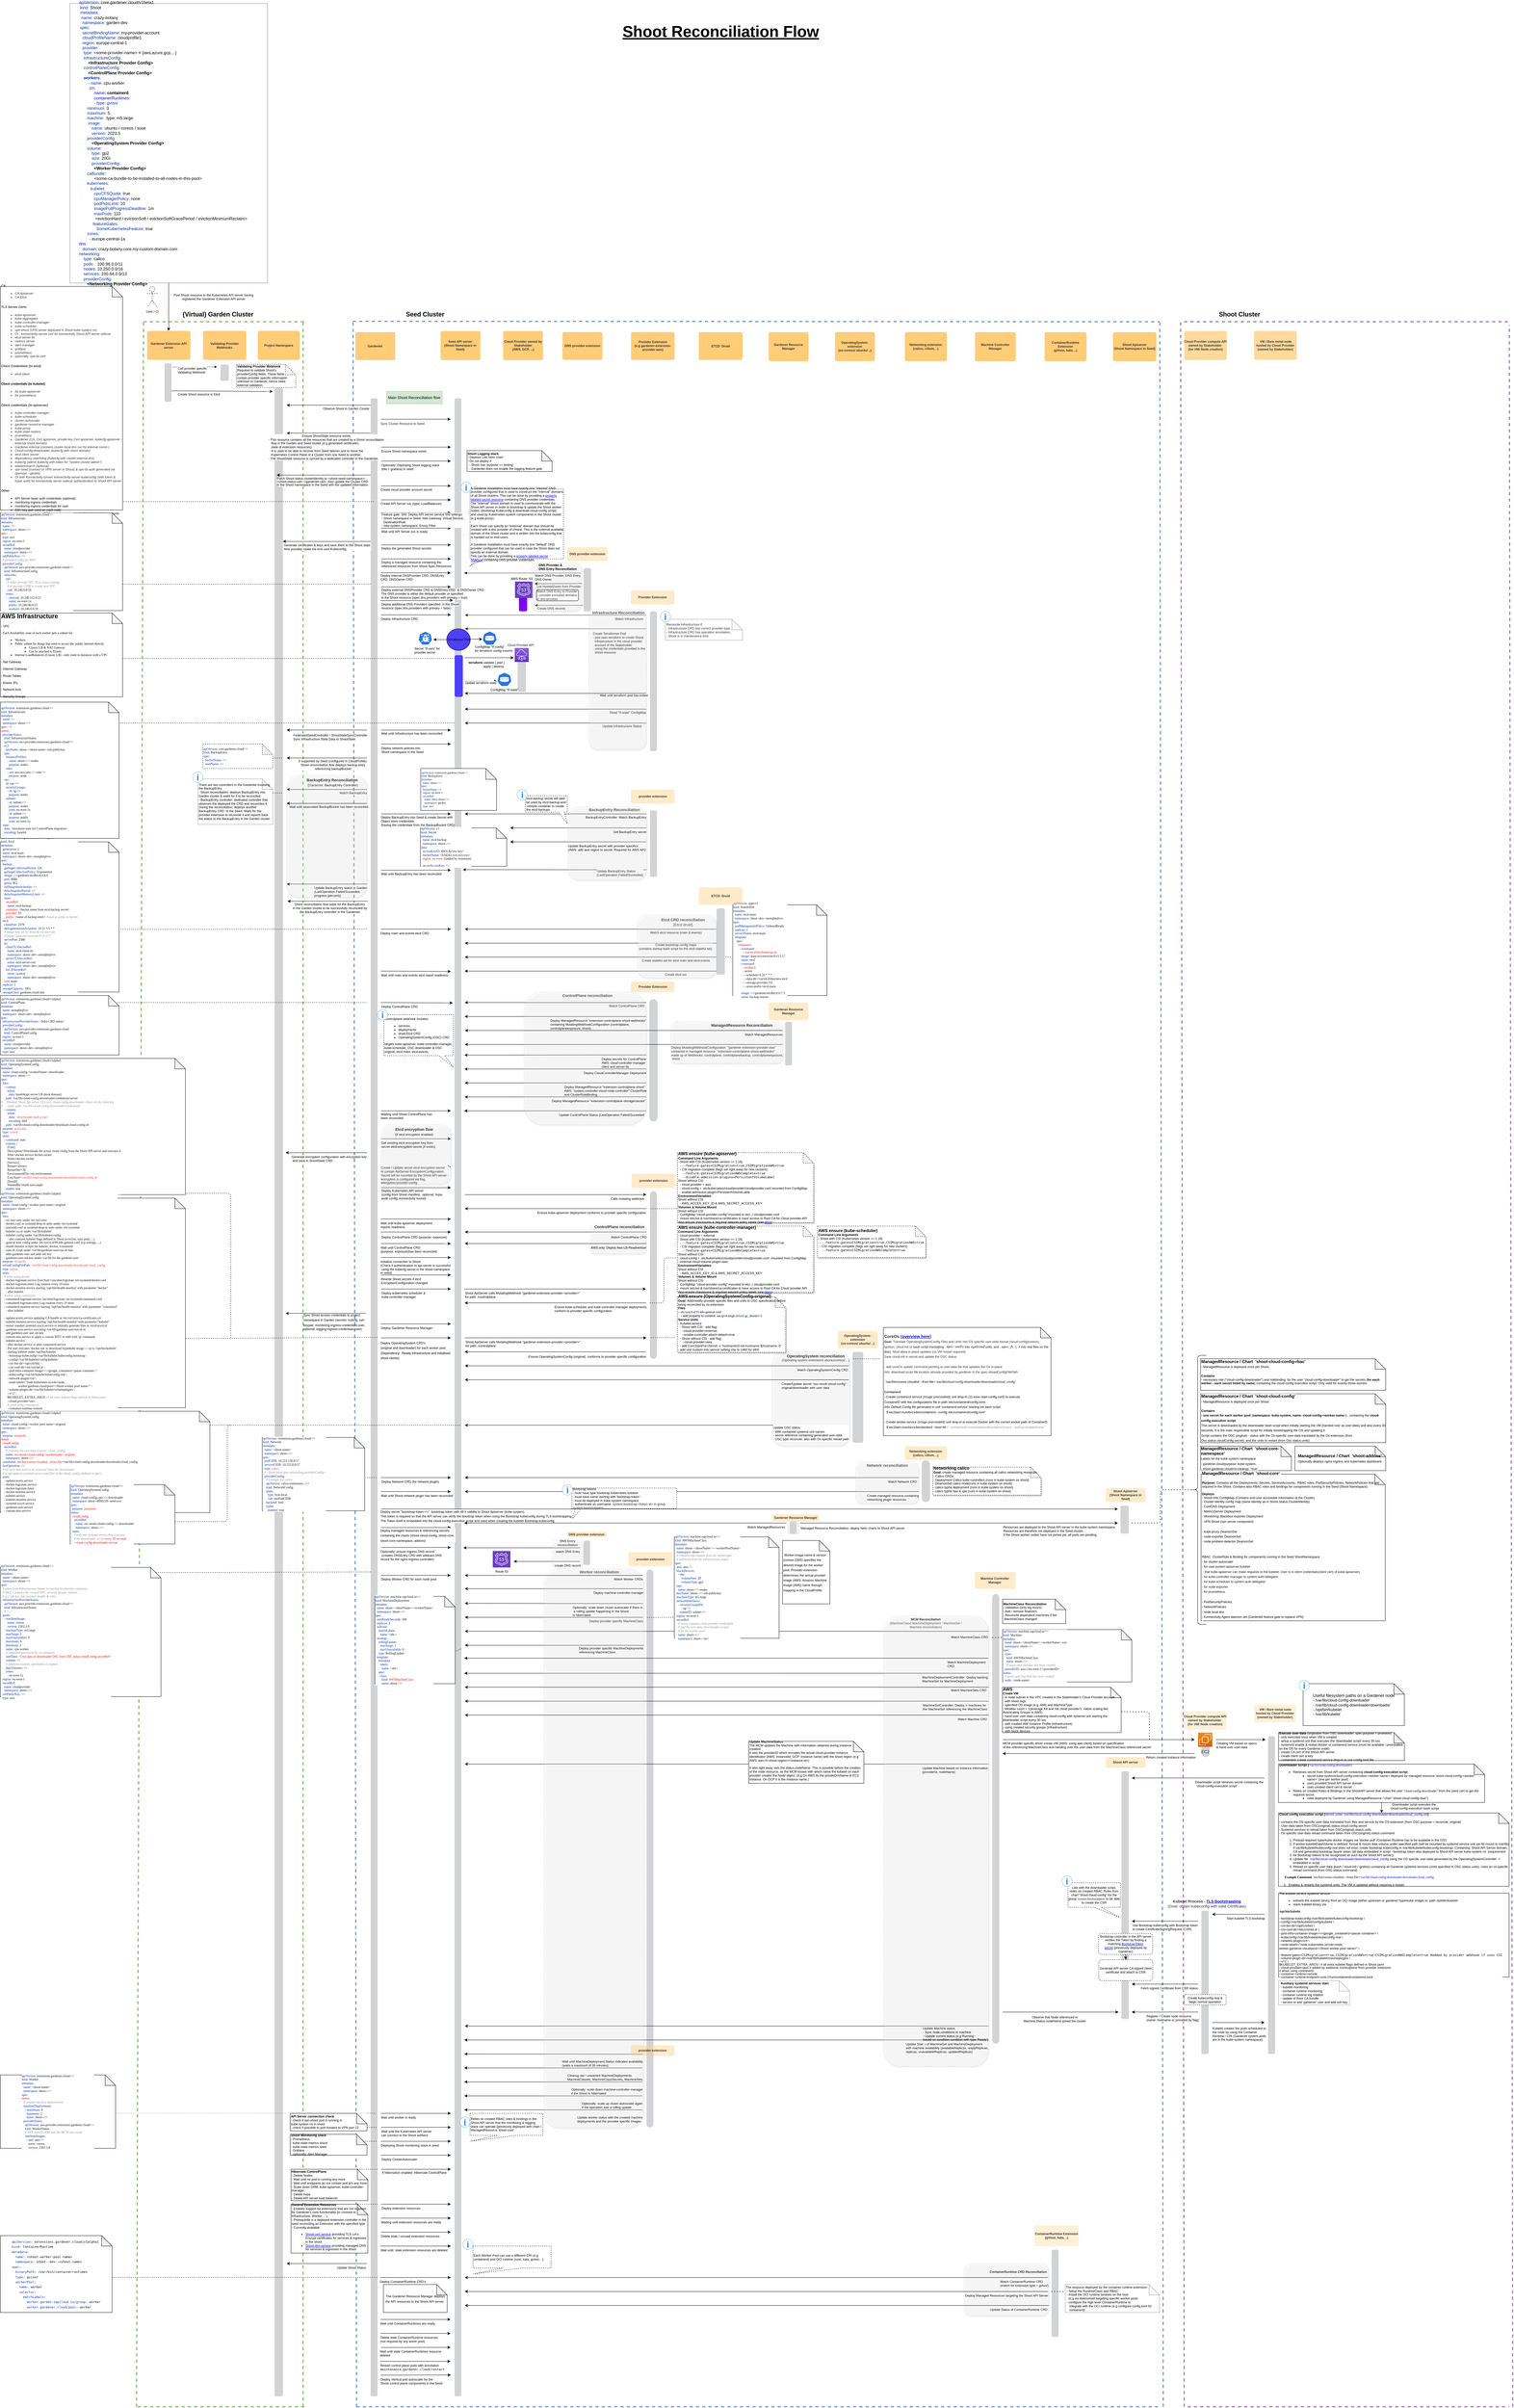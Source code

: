 <mxfile version="13.6.4" type="device"><diagram id="fTHwx4z_AcDmWa9R1pQN" name="Page-1"><mxGraphModel dx="2455" dy="1054" grid="1" gridSize="10" guides="1" tooltips="1" connect="1" arrows="1" fold="1" page="1" pageScale="1" pageWidth="827" pageHeight="1169" background="none" math="0" shadow="0"><root><mxCell id="0"/><mxCell id="1" parent="0"/><mxCell id="fgSnMxPStv9JZe1ucDdu-333" value="" style="endArrow=none;dashed=1;html=1;fontSize=9;fontColor=none;fillColor=#dae8fc;strokeColor=#6c8ebf;strokeWidth=3;" parent="1" edge="1"><mxGeometry width="50" height="50" relative="1" as="geometry"><mxPoint x="1030" y="6880" as="sourcePoint"/><mxPoint x="1020" y="910" as="targetPoint"/></mxGeometry></mxCell><mxCell id="fgSnMxPStv9JZe1ucDdu-330" value="" style="endArrow=none;dashed=1;html=1;fontSize=9;fontColor=none;jumpSize=12;fillColor=#d5e8d4;strokeColor=#82b366;strokeWidth=3;" parent="1" edge="1"><mxGeometry width="50" height="50" relative="1" as="geometry"><mxPoint x="877" y="6880" as="sourcePoint"/><mxPoint x="877" y="911" as="targetPoint"/></mxGeometry></mxCell><mxCell id="KVnoLfNGmozVryRZB3q9-105" value="" style="endArrow=none;dashed=1;html=1;fontSize=9;fontColor=none;fillColor=#e1d5e7;strokeColor=#9673a6;strokeWidth=3;" edge="1" parent="1"><mxGeometry width="50" height="50" relative="1" as="geometry"><mxPoint x="3400" y="6880" as="sourcePoint"/><mxPoint x="3390" y="910" as="targetPoint"/></mxGeometry></mxCell><mxCell id="KVnoLfNGmozVryRZB3q9-99" value="" style="endArrow=none;dashed=1;html=1;fontSize=9;fontColor=none;fillColor=#dae8fc;strokeColor=#6c8ebf;strokeWidth=3;" edge="1" parent="1"><mxGeometry width="50" height="50" relative="1" as="geometry"><mxPoint x="3340" y="6880" as="sourcePoint"/><mxPoint x="3330" y="910.0" as="targetPoint"/></mxGeometry></mxCell><mxCell id="KVnoLfNGmozVryRZB3q9-100" value="" style="endArrow=none;dashed=1;html=1;fontSize=9;fontColor=none;fillColor=#e1d5e7;strokeColor=#9673a6;strokeWidth=3;" edge="1" parent="1"><mxGeometry width="50" height="50" relative="1" as="geometry"><mxPoint x="4341" y="6880" as="sourcePoint"/><mxPoint x="4331" y="920" as="targetPoint"/></mxGeometry></mxCell><mxCell id="KVnoLfNGmozVryRZB3q9-94" value="" style="html=1;whiteSpace=wrap;;fontSize=11;spacing=0;strokeColor=#f2f2f2;strokeOpacity=100;fillOpacity=100;rounded=1;absoluteArcSize=1;arcSize=9.6;fillColor=#d2d3d5;strokeWidth=0.6;" vertex="1" parent="1"><mxGeometry x="3448.91" y="5460" width="21.09" height="410" as="geometry"/></mxCell><mxCell id="fgSnMxPStv9JZe1ucDdu-331" value="" style="endArrow=none;dashed=1;html=1;fontSize=9;fontColor=none;fillColor=#d5e8d4;strokeColor=#82b366;strokeWidth=3;" parent="1" edge="1"><mxGeometry width="50" height="50" relative="1" as="geometry"><mxPoint x="400" y="6880" as="sourcePoint"/><mxPoint x="420" y="909.75" as="targetPoint"/></mxGeometry></mxCell><mxCell id="fgSnMxPStv9JZe1ucDdu-157" value="" style="html=1;whiteSpace=wrap;;fontSize=11;spacing=0;strokeColor=#f2f2f2;strokeOpacity=100;fillOpacity=100;rounded=1;absoluteArcSize=1;arcSize=9.6;fillColor=#d2d3d5;strokeWidth=0.6;" parent="1" vertex="1"><mxGeometry x="1310.4" y="1130" width="19.6" height="5720" as="geometry"/></mxCell><mxCell id="fgSnMxPStv9JZe1ucDdu-211" value="" style="html=1;whiteSpace=wrap;;fontSize=11;spacing=0;strokeColor=#f2f2f2;strokeOpacity=100;fillOpacity=100;rounded=1;absoluteArcSize=1;arcSize=9.6;fillColor=#d2d3d5;strokeWidth=0.6;" parent="1" vertex="1"><mxGeometry x="1679.81" y="1616" width="21.46" height="124" as="geometry"/></mxCell><mxCell id="fgSnMxPStv9JZe1ucDdu-289" value="" style="html=1;whiteSpace=wrap;;fontSize=11;spacing=0;strokeColor=#f2f2f2;strokeOpacity=100;fillOpacity=100;rounded=1;absoluteArcSize=1;arcSize=9.6;fillColor=#d2d3d5;strokeWidth=0.6;" parent="1" vertex="1"><mxGeometry x="1491.02" y="1845" width="24" height="125" as="geometry"/></mxCell><mxCell id="fgSnMxPStv9JZe1ucDdu-156" value="" style="html=1;whiteSpace=wrap;;fontSize=11;spacing=0;strokeColor=#f2f2f2;strokeOpacity=100;fillOpacity=100;rounded=1;absoluteArcSize=1;arcSize=9.6;fillColor=#d2d3d5;strokeWidth=0.6;" parent="1" vertex="1"><mxGeometry x="1070" y="1130" width="20" height="5720" as="geometry"/></mxCell><mxCell id="fgSnMxPStv9JZe1ucDdu-159" value="" style="html=1;whiteSpace=wrap;;fontSize=11;spacing=0;strokeColor=#f2f2f2;strokeOpacity=100;fillOpacity=100;rounded=1;absoluteArcSize=1;arcSize=9.6;fillColor=#d2d3d5;strokeWidth=0.6;" parent="1" vertex="1"><mxGeometry x="1870" y="1740" width="20" height="400" as="geometry"/></mxCell><mxCell id="fgSnMxPStv9JZe1ucDdu-160" value="" style="html=1;jettySize=18;fontSize=11;strokeColor=#333333;strokeOpacity=100;strokeWidth=1;rounded=1;arcSize=24;startArrow=block;endFill=1;;endArrow=none;;" parent="1" edge="1" treatAsSingle="0"><mxGeometry width="100" height="100" relative="1" as="geometry"><mxPoint x="1340" y="1751" as="sourcePoint"/><mxPoint x="1860" y="1751" as="targetPoint"/></mxGeometry></mxCell><mxCell id="fgSnMxPStv9JZe1ucDdu-161" value="&lt;font style=&quot;font-size: 9px&quot;&gt;Watch Infrastructure&lt;/font&gt;" style="text;html=1;resizable=0;labelBackgroundColor=#ffffff;align=center;verticalAlign=middle;" parent="fgSnMxPStv9JZe1ucDdu-160" vertex="1"><mxGeometry x="0.398" relative="1" as="geometry"><mxPoint x="106.67" y="9.45" as="offset"/></mxGeometry></mxCell><mxCell id="fgSnMxPStv9JZe1ucDdu-162" value="Gardenlet" style="html=1;whiteSpace=wrap;fontSize=9;fontColor=#333333;fontStyle=1;align=center;spacing=0;strokeOpacity=0;fillOpacity=100;rounded=1;absoluteArcSize=1;arcSize=9.6;fillColor=#ffcc78;strokeWidth=0.6;" parent="1" vertex="1"><mxGeometry x="1026.4" y="940.75" width="114" height="80" as="geometry"/></mxCell><mxCell id="fgSnMxPStv9JZe1ucDdu-163" value="Seed API server &lt;br&gt;(Shoot Namespace in Seed)" style="html=1;whiteSpace=wrap;fontSize=9;fontColor=#333333;fontStyle=1;align=center;spacing=0;strokeOpacity=0;fillOpacity=100;rounded=1;absoluteArcSize=1;arcSize=9.6;fillColor=#ffcc78;strokeWidth=0.6;" parent="1" vertex="1"><mxGeometry x="1270.4" y="937.5" width="114" height="83" as="geometry"/></mxCell><mxCell id="fgSnMxPStv9JZe1ucDdu-164" value="Provider Extension&lt;br&gt;(e.g gardener-extension-provider-aws)" style="html=1;whiteSpace=wrap;fontSize=9;fontColor=#333333;fontStyle=1;align=center;spacing=0;strokeOpacity=0;fillOpacity=100;rounded=1;absoluteArcSize=1;arcSize=9.6;fillColor=#ffcc78;strokeWidth=0.6;" parent="1" vertex="1"><mxGeometry x="1815.54" y="940.5" width="125" height="79.5" as="geometry"/></mxCell><mxCell id="fgSnMxPStv9JZe1ucDdu-167" value="Gardener Reconciliation Overview" style="html=1;whiteSpace=wrap;;fontSize=16;fontColor=#b2b2b2;fontStyle=1;align=center;spacingLeft=5.628;spacingRight=9.38;spacingTop=2.68;spacing=4;strokeOpacity=0;fillOpacity=0;rounded=1;absoluteArcSize=1;arcSize=9.6;fillColor=#ffffff;strokeWidth=1.2;" parent="1" vertex="1"><mxGeometry x="340" y="6" width="512" height="25" as="geometry"/></mxCell><mxCell id="fgSnMxPStv9JZe1ucDdu-168" value="" style="html=1;jettySize=18;fontSize=11;strokeColor=#b2b2b2;strokeOpacity=100;strokeWidth=1.2;rounded=1;arcSize=16;startArrow=none;;endArrow=none;;" parent="1" edge="1"><mxGeometry width="100" height="100" relative="1" as="geometry"><mxPoint x="479" y="30" as="sourcePoint"/><mxPoint x="715" y="30" as="targetPoint"/></mxGeometry></mxCell><mxCell id="fgSnMxPStv9JZe1ucDdu-169" value="Daniel Föhr 07.3.202" style="html=1;whiteSpace=wrap;;fontSize=9;fontColor=#b2b2b2;align=center;spacingLeft=5.628;spacingRight=9.38;spacingTop=2.68;spacing=4;strokeOpacity=0;fillOpacity=0;rounded=1;absoluteArcSize=1;arcSize=9.6;fillColor=#ffffff;strokeWidth=1.2;" parent="1" vertex="1"><mxGeometry x="340" y="31" width="512" height="11" as="geometry"/></mxCell><mxCell id="fgSnMxPStv9JZe1ucDdu-170" value="&lt;span style=&quot;font-style: normal&quot;&gt;&lt;font style=&quot;font-size: 12px&quot;&gt;&lt;span style=&quot;font-weight: normal&quot;&gt;apiVersion: &lt;font color=&quot;#000000&quot;&gt;core.gardener.cloud/v1beta1&lt;/font&gt;&lt;/span&gt;&lt;br&gt;&lt;span style=&quot;font-weight: normal&quot;&gt; kind: &lt;font color=&quot;#000000&quot;&gt;Shoot&lt;/font&gt;&lt;/span&gt;&lt;br&gt;&lt;span style=&quot;font-weight: normal&quot;&gt; metadata: &lt;/span&gt;&lt;br&gt;&lt;span style=&quot;font-weight: normal&quot;&gt;&amp;nbsp; name: &lt;font color=&quot;#000000&quot;&gt;crazy-botany&lt;/font&gt;&lt;/span&gt;&lt;br&gt;&lt;span style=&quot;font-weight: normal&quot;&gt; &amp;nbsp; namespace: &lt;font color=&quot;#000000&quot;&gt;garden-dev&lt;/font&gt;&lt;/span&gt;&lt;br&gt;&lt;span style=&quot;font-weight: normal&quot;&gt; spec:&lt;/span&gt;&lt;br&gt;&lt;span style=&quot;font-weight: normal&quot;&gt; &amp;nbsp; secretBindingName: &lt;font color=&quot;#000000&quot;&gt;my-provider-account&lt;/font&gt;&lt;/span&gt;&lt;br&gt;&lt;span style=&quot;font-weight: normal&quot;&gt; &amp;nbsp; cloudProfileName: &lt;font color=&quot;#000000&quot;&gt;cloudprofile1&lt;/font&gt;&lt;/span&gt;&lt;br&gt;&lt;span style=&quot;font-weight: normal&quot;&gt; &amp;nbsp; region: &lt;font color=&quot;#000000&quot;&gt;europe-central-1&lt;/font&gt;&lt;/span&gt;&lt;br&gt;&lt;span style=&quot;font-weight: normal&quot;&gt; &amp;nbsp; provider:  &lt;/span&gt;&lt;br&gt;&lt;span style=&quot;font-weight: normal&quot;&gt;&amp;nbsp; &amp;nbsp; type: &lt;font color=&quot;#000000&quot;&gt;&amp;lt;some-provider-name&amp;gt; # {aws,azure,gcp,...}  &lt;/font&gt;&lt;/span&gt;&lt;br&gt;&lt;span style=&quot;font-weight: normal&quot;&gt;&amp;nbsp; &amp;nbsp; infrastructureConfig:  &lt;/span&gt;&lt;br&gt;&lt;span style=&quot;font-weight: normal&quot;&gt;&amp;nbsp; &amp;nbsp; &amp;nbsp; &amp;nbsp; &lt;/span&gt;&lt;font color=&quot;#000000&quot;&gt;&amp;lt;Infrastructure Provider Config&amp;gt;&lt;/font&gt;&lt;span style=&quot;font-weight: normal&quot;&gt; &lt;/span&gt;&lt;br&gt;&lt;span style=&quot;font-weight: normal&quot;&gt;&amp;nbsp; &amp;nbsp; controlPlaneConfig:  &lt;/span&gt;&lt;br&gt;&lt;span style=&quot;font-weight: normal&quot;&gt;&amp;nbsp; &amp;nbsp; &amp;nbsp; &amp;nbsp; &lt;/span&gt;&lt;font color=&quot;#000000&quot;&gt;&amp;lt;ControlPlane Provider Config&amp;gt;&lt;/font&gt;&lt;br&gt;&lt;span style=&quot;font-weight: normal&quot;&gt;&amp;nbsp; &amp;nbsp; &lt;/span&gt;workers&lt;span style=&quot;font-weight: normal&quot;&gt;:&lt;/span&gt;&lt;br&gt;&lt;span style=&quot;font-weight: normal&quot;&gt;&amp;nbsp; &amp;nbsp; &amp;nbsp; &amp;nbsp; - name: &lt;font color=&quot;#000000&quot;&gt;cpu-worker &lt;/font&gt; &lt;/span&gt;&lt;br&gt;&lt;span style=&quot;font-weight: normal&quot;&gt;&amp;nbsp; &amp;nbsp; &amp;nbsp; &amp;nbsp; &lt;/span&gt;&lt;font color=&quot;#ff0000&quot;&gt;&amp;nbsp;&lt;/font&gt;&lt;font color=&quot;#0000ff&quot;&gt;&lt;span style=&quot;font-weight: normal&quot;&gt;cri&lt;/span&gt;:&lt;/font&gt;&lt;font color=&quot;#ff0000&quot;&gt;  &lt;/font&gt;&lt;font color=&quot;#ff0000&quot;&gt;&lt;br&gt;&amp;nbsp; &amp;nbsp; &amp;nbsp; &amp;nbsp; &amp;nbsp; &amp;nbsp; &amp;nbsp;&lt;/font&gt;&lt;span style=&quot;font-weight: normal&quot;&gt;&lt;font color=&quot;#0000e3&quot;&gt;name&lt;/font&gt;&lt;/span&gt;&lt;font color=&quot;#0000ff&quot;&gt;:&lt;/font&gt;&lt;font color=&quot;#ff0000&quot;&gt; &lt;/font&gt;&lt;font color=&quot;#000000&quot;&gt;containerd&lt;/font&gt;&lt;font color=&quot;#ff0000&quot;&gt;  &lt;br&gt;&lt;/font&gt;&amp;nbsp; &amp;nbsp; &amp;nbsp; &amp;nbsp; &amp;nbsp; &amp;nbsp; &amp;nbsp;&lt;span style=&quot;font-weight: normal&quot;&gt;&lt;font color=&quot;#0000e3&quot;&gt;containerRuntimes&lt;/font&gt;:&lt;br&gt;&amp;nbsp; &amp;nbsp; &amp;nbsp; &amp;nbsp; &amp;nbsp; &amp;nbsp; &amp;nbsp;- type: gvisor&lt;/span&gt;&lt;br&gt;&lt;span style=&quot;font-weight: normal&quot;&gt;&amp;nbsp; &amp;nbsp; &amp;nbsp; &amp;nbsp;minimum: &lt;font color=&quot;#000000&quot;&gt;3 &lt;/font&gt; &lt;/span&gt;&lt;br&gt;&lt;span style=&quot;font-weight: normal&quot;&gt;&amp;nbsp; &amp;nbsp; &amp;nbsp; &amp;nbsp;maximum: &lt;font color=&quot;#000000&quot;&gt;5  &lt;/font&gt;&lt;/span&gt;&lt;br&gt;&lt;span style=&quot;font-weight: normal&quot;&gt;&amp;nbsp; &amp;nbsp; &amp;nbsp; &amp;nbsp;machine:     &lt;font color=&quot;#000000&quot;&gt;type: m5.large &lt;/font&gt;&lt;/span&gt;&lt;br&gt;&lt;span style=&quot;font-weight: normal&quot;&gt;&amp;nbsp; &amp;nbsp; &amp;nbsp;      image:  &lt;/span&gt;&lt;br&gt;&lt;span style=&quot;font-weight: normal&quot;&gt;&amp;nbsp; &amp;nbsp; &amp;nbsp; &amp;nbsp; &amp;nbsp; &amp;nbsp;name:&lt;font color=&quot;#000000&quot;&gt; ubuntu / coreos / suse  &lt;/font&gt;&lt;/span&gt;&lt;br&gt;&lt;span style=&quot;font-weight: normal&quot;&gt;&amp;nbsp; &amp;nbsp; &amp;nbsp; &amp;nbsp; &amp;nbsp; &amp;nbsp;version: &lt;font color=&quot;#000000&quot;&gt;2023.5 &lt;/font&gt; &lt;/span&gt;&lt;br&gt;&lt;span style=&quot;font-weight: normal&quot;&gt;&amp;nbsp; &amp;nbsp; &amp;nbsp; &amp;nbsp;providerConfig: &lt;/span&gt;&lt;br&gt;&lt;span style=&quot;font-weight: normal&quot;&gt;&amp;nbsp; &amp;nbsp; &amp;nbsp; &amp;nbsp; &amp;nbsp; &amp;nbsp;&lt;/span&gt;&lt;font color=&quot;#000000&quot;&gt;&amp;lt;OperatingSystem Provider Config&amp;gt;  &lt;/font&gt;&lt;br&gt;&lt;span style=&quot;font-weight: normal&quot;&gt;&amp;nbsp; &amp;nbsp; &amp;nbsp; &amp;nbsp;volume:  &lt;/span&gt;&lt;br&gt;&lt;span style=&quot;font-weight: normal&quot;&gt;&amp;nbsp; &amp;nbsp; &amp;nbsp; &amp;nbsp; &amp;nbsp; &amp;nbsp;type: &lt;font color=&quot;#000000&quot;&gt;gp2  &lt;/font&gt;&lt;/span&gt;&lt;br&gt;&lt;span style=&quot;font-weight: normal&quot;&gt;&amp;nbsp; &amp;nbsp; &amp;nbsp; &amp;nbsp; &amp;nbsp; &amp;nbsp;size: &lt;font color=&quot;#000000&quot;&gt;20Gi  &lt;/font&gt;&lt;/span&gt;&lt;br&gt;&lt;span style=&quot;font-weight: normal&quot;&gt;&amp;nbsp; &amp;nbsp; &amp;nbsp; &amp;nbsp; &amp;nbsp; &amp;nbsp;providerConfig: &lt;/span&gt;&lt;br&gt;&lt;span style=&quot;font-weight: normal&quot;&gt;&amp;nbsp; &amp;nbsp; &amp;nbsp; &amp;nbsp; &amp;nbsp; &amp;nbsp; &amp;nbsp;&lt;/span&gt;&lt;font color=&quot;#000000&quot;&gt;&amp;lt;Worker Provider Config&amp;gt;&lt;/font&gt;&lt;br&gt;&lt;span style=&quot;font-weight: normal&quot;&gt;&amp;nbsp; &amp;nbsp; &amp;nbsp; &amp;nbsp;caBundle: &lt;/span&gt;&lt;br&gt;&lt;span style=&quot;font-weight: normal&quot;&gt;&amp;nbsp; &amp;nbsp; &amp;nbsp; &amp;nbsp; &amp;nbsp; &amp;nbsp; &amp;nbsp;&lt;font color=&quot;#000000&quot;&gt;&amp;lt;some-ca-bundle-to-be-installed-to-all-nodes-in-this-pool&amp;gt;  &lt;/font&gt;&lt;/span&gt;&lt;br&gt;&lt;span style=&quot;font-weight: normal&quot;&gt;&amp;nbsp; &amp;nbsp; &amp;nbsp; &amp;nbsp;kubernetes:  &lt;br&gt;&amp;nbsp; &amp;nbsp; &amp;nbsp; &amp;nbsp; &amp;nbsp; kubelet:  &lt;br&gt;&amp;nbsp; &amp;nbsp; &amp;nbsp; &amp;nbsp; &amp;nbsp; &amp;nbsp; &amp;nbsp;cpuCFSQuota: &lt;font color=&quot;#000000&quot;&gt;true  &lt;/font&gt;&lt;br&gt;&amp;nbsp; &amp;nbsp; &amp;nbsp; &amp;nbsp; &amp;nbsp; &amp;nbsp; &amp;nbsp;cpuManagerPolicy: &lt;font color=&quot;#000000&quot;&gt;none&lt;/font&gt;  &lt;br&gt;&amp;nbsp; &amp;nbsp; &amp;nbsp; &amp;nbsp; &amp;nbsp; &amp;nbsp; &amp;nbsp;podPidsLimit: &lt;font color=&quot;#000000&quot;&gt;10  &lt;/font&gt;&lt;br&gt;&amp;nbsp; &amp;nbsp; &amp;nbsp; &amp;nbsp; &amp;nbsp; &amp;nbsp; &amp;nbsp;imagePullProgressDeadline: &lt;font color=&quot;#000000&quot;&gt;1m &lt;/font&gt;&lt;br&gt;&amp;nbsp; &amp;nbsp; &amp;nbsp; &amp;nbsp; &amp;nbsp; &amp;nbsp; &amp;nbsp;maxPods: &lt;font color=&quot;#000000&quot;&gt;110&lt;/font&gt;&lt;br&gt;&amp;nbsp; &amp;nbsp; &amp;nbsp; &amp;nbsp; &amp;nbsp; &amp;nbsp;      &lt;font color=&quot;#000000&quot;&gt;&amp;lt;evictionHard / evictionSoft / evictionSoftGracePeriod / evictionMinimumReclaim&amp;gt;&lt;/font&gt;    &lt;/span&gt;&lt;br&gt;&lt;span style=&quot;font-weight: normal&quot;&gt;&amp;nbsp; &amp;nbsp; &amp;nbsp; &amp;nbsp; &amp;nbsp; &amp;nbsp; featureGates:  &lt;br&gt;&amp;nbsp; &amp;nbsp; &amp;nbsp; &amp;nbsp; &amp;nbsp; &amp;nbsp; &amp;nbsp; &amp;nbsp;SomeKubernetesFeature: &lt;font color=&quot;#000000&quot;&gt;true&lt;/font&gt;&lt;/span&gt;&lt;br&gt;&lt;span style=&quot;font-weight: normal&quot;&gt;&amp;nbsp; &amp;nbsp; &amp;nbsp; &amp;nbsp;zones:   &lt;br&gt;&amp;nbsp; &amp;nbsp; &amp;nbsp; &amp;nbsp; &amp;nbsp;-&lt;font color=&quot;#000000&quot;&gt; europe-central-1a&lt;/font&gt;&lt;/span&gt;&lt;font color=&quot;#000000&quot;&gt;&lt;br&gt;&lt;/font&gt;&lt;span style=&quot;font-weight: normal&quot;&gt;&lt;font color=&quot;#0000ff&quot;&gt;dns&lt;/font&gt;:  &lt;br&gt;&amp;nbsp; &amp;nbsp;domain: &lt;font color=&quot;#000000&quot;&gt;crazy-botany.core.my-custom-domain.com&lt;/font&gt;&lt;/span&gt;&lt;br&gt;&lt;span style=&quot;font-weight: normal&quot;&gt;networking:  &lt;br&gt;&amp;nbsp; &amp;nbsp; type: &lt;font color=&quot;#000000&quot;&gt;calico&lt;/font&gt;  &lt;br&gt;&amp;nbsp; &amp;nbsp; pods:&amp;nbsp; &amp;nbsp;&lt;font color=&quot;#000000&quot;&gt;100.96.0.0/11&lt;/font&gt;  &lt;br&gt;&amp;nbsp; &amp;nbsp; nodes: &lt;font color=&quot;#000000&quot;&gt;10.250.0.0/16&lt;/font&gt;  &lt;br&gt;&amp;nbsp; &amp;nbsp; services: &lt;font color=&quot;#000000&quot;&gt;100.64.0.0/13&lt;/font&gt;  &lt;br&gt;&amp;nbsp; &amp;nbsp; providerConfig:&lt;/span&gt;&lt;br&gt;&lt;span style=&quot;font-weight: normal&quot;&gt;&amp;nbsp; &amp;nbsp; &amp;nbsp; &amp;nbsp;&lt;/span&gt;&lt;font color=&quot;#000000&quot;&gt;&amp;lt;Networking Provider Config&amp;gt;&lt;/font&gt;&lt;/font&gt;&lt;/span&gt;" style="html=1;whiteSpace=wrap;fontSize=11;fontColor=#002fa6;fontStyle=3;spacingLeft=21.6;spacing=5;strokeColor=#333333;strokeOpacity=100;strokeWidth=0.6;align=left;" parent="1" vertex="1"><mxGeometry x="209" width="566" height="800" as="geometry"/></mxCell><mxCell id="fgSnMxPStv9JZe1ucDdu-172" value="" style="html=1;whiteSpace=wrap;;fontSize=11;spacing=0;strokeColor=#f2f2f2;strokeOpacity=100;fillOpacity=100;rounded=1;absoluteArcSize=1;arcSize=9.6;fillColor=#d2d3d5;strokeWidth=0.6;" parent="1" vertex="1"><mxGeometry x="795" y="1100" width="24" height="5750" as="geometry"/></mxCell><mxCell id="fgSnMxPStv9JZe1ucDdu-173" value="&lt;span&gt;Validating Provider Webhooks&lt;/span&gt;" style="html=1;whiteSpace=wrap;fontSize=9;fontColor=#333333;fontStyle=1;align=center;spacing=0;strokeOpacity=0;fillOpacity=100;rounded=1;absoluteArcSize=1;arcSize=9.6;fillColor=#ffcc78;strokeWidth=0.6;" parent="1" vertex="1"><mxGeometry x="590" y="937" width="124" height="83" as="geometry"/></mxCell><mxCell id="fgSnMxPStv9JZe1ucDdu-177" value="Main Shoot Reconciliation flow" style="html=1;whiteSpace=wrap;fontSize=11;spacing=5;strokeColor=#82b366;strokeOpacity=100;strokeWidth=0.6;fillColor=#d5e8d4;" parent="1" vertex="1"><mxGeometry x="1115.4" y="1110" width="160" height="36" as="geometry"/></mxCell><mxCell id="fgSnMxPStv9JZe1ucDdu-178" value="" style="html=1;whiteSpace=wrap;;fontSize=9;fontColor=#333333;fontStyle=2;align=center;spacing=5;strokeOpacity=0;fillOpacity=0;fillColor=#ffffff;strokeWidth=0.6;" parent="1" vertex="1"><mxGeometry x="1093.4" y="1200" width="140" height="11" as="geometry"/></mxCell><mxCell id="fgSnMxPStv9JZe1ucDdu-179" value="" style="html=1;jettySize=18;fontSize=9;strokeColor=#000000;strokeOpacity=100;rounded=1;edgeStyle=elbowEdgeStyle;startArrow=none;;endArrow=classic;;exitX=0.649;exitY=1.024;exitDx=0;exitDy=0;exitPerimeter=0;" parent="1" edge="1" treatAsSingle="0" source="KVnoLfNGmozVryRZB3q9-68"><mxGeometry width="100" height="100" relative="1" as="geometry"><mxPoint x="1094.87" y="1381.25" as="sourcePoint"/><mxPoint x="1300" y="1381" as="targetPoint"/><Array as="points"><mxPoint x="1195.27" y="1391.25"/></Array></mxGeometry></mxCell><mxCell id="fgSnMxPStv9JZe1ucDdu-191" value="" style="html=1;jettySize=18;fontSize=9;strokeColor=#000000;strokeOpacity=100;rounded=1;edgeStyle=elbowEdgeStyle;startArrow=none;;endArrow=classic;;" parent="1" edge="1" treatAsSingle="0"><mxGeometry width="100" height="100" relative="1" as="geometry"><mxPoint x="1100" y="1502" as="sourcePoint"/><mxPoint x="1300" y="1502" as="targetPoint"/></mxGeometry></mxCell><mxCell id="fgSnMxPStv9JZe1ucDdu-193" value="" style="html=1;jettySize=18;fontSize=9;strokeColor=#000000;strokeOpacity=100;rounded=1;edgeStyle=elbowEdgeStyle;startArrow=none;;endArrow=classic;;" parent="1" edge="1" treatAsSingle="0"><mxGeometry width="100" height="100" relative="1" as="geometry"><mxPoint x="1100" y="1630" as="sourcePoint"/><mxPoint x="1299" y="1630" as="targetPoint"/><Array as="points"><mxPoint x="1299.4" y="1630"/><mxPoint x="1299.4" y="1680"/></Array></mxGeometry></mxCell><mxCell id="fgSnMxPStv9JZe1ucDdu-196" value="" style="html=1;jettySize=18;fontSize=9;strokeColor=#000000;strokeOpacity=100;rounded=1;edgeStyle=elbowEdgeStyle;startArrow=none;;endArrow=classic;;" parent="1" edge="1" treatAsSingle="0"><mxGeometry width="100" height="100" relative="1" as="geometry"><mxPoint x="1100" y="1670" as="sourcePoint"/><mxPoint x="1300" y="1670" as="targetPoint"/></mxGeometry></mxCell><mxCell id="fgSnMxPStv9JZe1ucDdu-197" value="Deploy external DNSProvider CRD &amp;amp; DNSEntry CRD&amp;nbsp; &amp;amp; DNSOwner CRD&lt;br&gt;The DNS provider is either the default provider or specified&amp;nbsp;&lt;br&gt;in the Shoot resource (spec.dns.providers with primary = true)" style="text;html=1;resizable=0;labelBackgroundColor=#ffffff;align=left;verticalAlign=middle;fontSize=9;spacingTop=0;" parent="fgSnMxPStv9JZe1ucDdu-196" vertex="1"><mxGeometry x="-0.112" relative="1" as="geometry"><mxPoint x="-90.43" y="20" as="offset"/></mxGeometry></mxCell><mxCell id="fgSnMxPStv9JZe1ucDdu-200" value="" style="html=1;jettySize=18;fontSize=9;strokeColor=#000000;strokeOpacity=100;rounded=1;edgeStyle=elbowEdgeStyle;startArrow=none;;endArrow=classic;;entryX=0.859;entryY=0.022;entryDx=0;entryDy=0;entryPerimeter=0;exitX=-0.004;exitY=0.049;exitDx=0;exitDy=0;exitPerimeter=0;" parent="1" edge="1" target="fgSnMxPStv9JZe1ucDdu-237" source="fgSnMxPStv9JZe1ucDdu-237"><mxGeometry width="100" height="100" relative="1" as="geometry"><mxPoint x="1093.4" y="1709" as="sourcePoint"/><mxPoint x="1306.4" y="1709" as="targetPoint"/></mxGeometry></mxCell><mxCell id="fgSnMxPStv9JZe1ucDdu-201" value="" style="html=1;jettySize=18;fontSize=9;strokeColor=#000000;strokeOpacity=100;rounded=1;edgeStyle=elbowEdgeStyle;startArrow=none;;endArrow=classic;;" parent="1" edge="1" treatAsSingle="0"><mxGeometry width="100" height="100" relative="1" as="geometry"><mxPoint x="1100" y="1750" as="sourcePoint"/><mxPoint x="1300" y="1750" as="targetPoint"/><Array as="points"><mxPoint x="1100" y="1750"/></Array></mxGeometry></mxCell><mxCell id="fgSnMxPStv9JZe1ucDdu-208" value="" style="html=1;whiteSpace=wrap;;fontSize=9;fontColor=#333333;spacing=5;strokeOpacity=0;fillOpacity=0;fillColor=#ffffff;strokeWidth=0.6;" parent="1" vertex="1"><mxGeometry x="1715.54" y="1765.5" width="140" height="45" as="geometry"/></mxCell><mxCell id="fgSnMxPStv9JZe1ucDdu-209" value="Gardener Resource Manager" style="html=1;whiteSpace=wrap;fontSize=9;fontColor=#333333;fontStyle=1;align=center;spacing=0;strokeOpacity=0;fillOpacity=100;rounded=1;absoluteArcSize=1;arcSize=9.6;fillColor=#ffcc78;strokeWidth=0.6;" parent="1" vertex="1"><mxGeometry x="2210" y="940.75" width="114" height="83" as="geometry"/></mxCell><mxCell id="fgSnMxPStv9JZe1ucDdu-210" value="DNS provider extension" style="html=1;whiteSpace=wrap;fontSize=9;fontColor=#333333;fontStyle=1;align=center;spacing=0;strokeOpacity=0;fillOpacity=100;rounded=1;absoluteArcSize=1;arcSize=9.6;fillColor=#ffcc78;strokeWidth=0.6;" parent="1" vertex="1"><mxGeometry x="1619.54" y="940.5" width="114" height="79.5" as="geometry"/></mxCell><mxCell id="fgSnMxPStv9JZe1ucDdu-213" value="" style="html=1;jettySize=18;fontSize=11;strokeColor=#333333;strokeOpacity=100;strokeWidth=1;rounded=1;arcSize=24;edgeStyle=orthogonalEdgeStyle;startArrow=block;endFill=1;;endArrow=none;;" parent="1" edge="1" treatAsSingle="0"><mxGeometry width="100" height="100" relative="1" as="geometry"><mxPoint x="1337.79" y="1630.5" as="sourcePoint"/><mxPoint x="1671.79" y="1630.5" as="targetPoint"/><Array as="points"><mxPoint x="1671.79" y="1630.5"/></Array></mxGeometry></mxCell><mxCell id="fgSnMxPStv9JZe1ucDdu-222" value="" style="html=1;jettySize=18;fontSize=11;strokeColor=#333333;strokeOpacity=100;strokeWidth=1;rounded=1;arcSize=24;startArrow=block;endFill=1;;endArrow=none;;" parent="1" edge="1" treatAsSingle="0"><mxGeometry width="100" height="100" relative="1" as="geometry"><mxPoint x="1340" y="1790" as="sourcePoint"/><mxPoint x="1860" y="1790" as="targetPoint"/></mxGeometry></mxCell><mxCell id="fgSnMxPStv9JZe1ucDdu-223" value="Create Terraformer Pod &lt;br&gt;&lt;div&gt;- pod uses terraform to create Shoot&amp;nbsp;&lt;/div&gt;&lt;div&gt;&amp;nbsp; infrastructure in the cloud provider&amp;nbsp;&lt;/div&gt;&lt;div&gt;&amp;nbsp; account of the Stakeholder&lt;/div&gt;&lt;div&gt;- using the credentials provided in the&amp;nbsp;&lt;/div&gt;&lt;div&gt;&amp;nbsp; Shoot resource&lt;/div&gt;" style="text;html=1;resizable=0;labelBackgroundColor=#ffffff;align=left;verticalAlign=middle;fontSize=9;" parent="fgSnMxPStv9JZe1ucDdu-222" vertex="1"><mxGeometry x="0.46" relative="1" as="geometry"><mxPoint x="-15.0" y="40.5" as="offset"/></mxGeometry></mxCell><mxCell id="fgSnMxPStv9JZe1ucDdu-237" value="Deploy additional&amp;nbsp;&lt;span style=&quot;text-align: center ; background-color: rgb(255 , 255 , 255)&quot;&gt;DNS Providers&amp;nbsp;&lt;/span&gt;&lt;span style=&quot;text-align: center ; background-color: rgb(255 , 255 , 255)&quot;&gt;specified&amp;nbsp;&amp;nbsp;&lt;/span&gt;&lt;span style=&quot;text-align: center ; background-color: rgb(255 , 255 , 255)&quot;&gt;in the Shoot &lt;br&gt;resource (spec.dns.providers with primary = false)&lt;/span&gt;&lt;span style=&quot;text-align: center ; background-color: rgb(255 , 255 , 255)&quot;&gt;&lt;br&gt;&lt;/span&gt;" style="text;html=1;fontSize=9;" parent="1" vertex="1"><mxGeometry x="1099.4" y="1708" width="240.74" height="30" as="geometry"/></mxCell><mxCell id="fgSnMxPStv9JZe1ucDdu-249" value="Terraformer Pod" style="ellipse;whiteSpace=wrap;html=1;fontSize=9;align=left;fillColor=#4C40FF;" parent="1" vertex="1"><mxGeometry x="1288.17" y="1790" width="67.6" height="62" as="geometry"/></mxCell><mxCell id="fgSnMxPStv9JZe1ucDdu-260" value="" style="endArrow=none;dashed=1;html=1;fontSize=9;" parent="1" edge="1"><mxGeometry width="50" height="50" relative="1" as="geometry"><mxPoint x="315" y="1426" as="sourcePoint"/><mxPoint x="1081.06" y="1426" as="targetPoint"/></mxGeometry></mxCell><mxCell id="fgSnMxPStv9JZe1ucDdu-264" value="&lt;h1 style=&quot;white-space: normal&quot;&gt;AWS Infrastructure&lt;/h1&gt;&lt;p style=&quot;white-space: normal&quot;&gt;- VPC&lt;/p&gt;&lt;span style=&quot;white-space: normal&quot;&gt;-&amp;nbsp;&lt;/span&gt;&lt;font style=&quot;white-space: normal&quot;&gt;&lt;span style=&quot;font-family: &amp;#34;calibri&amp;#34;&quot;&gt;Each Availability zone of each worker gets a subnet for&amp;nbsp;&lt;br&gt;&lt;ul&gt;&lt;li&gt;Workers&lt;/li&gt;&lt;li&gt;Public subnet for things that need to access the&amp;nbsp; public internet directly&amp;nbsp;&lt;/li&gt;&lt;ul&gt;&lt;li&gt;Classic LB &amp;amp; NAT Gateway&lt;/li&gt;&lt;li&gt;Can be attached to Elastic&lt;/li&gt;&lt;/ul&gt;&lt;li&gt;Internal LoadBalancers (Classic LB) - only route to instances with a VPC&lt;/li&gt;&lt;/ul&gt;&lt;/span&gt;&lt;/font&gt;&lt;ul type=&quot;disc&quot; style=&quot;white-space: normal ; margin-left: 0.375in ; direction: ltr ; unicode-bidi: embed ; margin-top: 0in ; margin-bottom: 0in ; font-size: 8px&quot;&gt;&lt;/ul&gt;&lt;p style=&quot;white-space: normal&quot;&gt;- Nat Gateway&lt;/p&gt;&lt;p style=&quot;white-space: normal&quot;&gt;- Internet Gateway&lt;/p&gt;&lt;p style=&quot;white-space: normal&quot;&gt;- Route Tables&lt;/p&gt;&lt;p style=&quot;white-space: normal&quot;&gt;- Elastic IPs&lt;/p&gt;&lt;p style=&quot;white-space: normal&quot;&gt;- Network Acls&lt;/p&gt;&lt;p style=&quot;white-space: normal&quot;&gt;- Security Groups&lt;/p&gt;" style="shape=note;whiteSpace=wrap;html=1;backgroundOutline=1;darkOpacity=0.05;fontSize=9;align=left;" parent="1" vertex="1"><mxGeometry x="10" y="1745" width="350" height="240" as="geometry"/></mxCell><mxCell id="fgSnMxPStv9JZe1ucDdu-268" value="" style="endArrow=none;dashed=1;html=1;fontSize=9;" parent="1" edge="1"><mxGeometry width="50" height="50" relative="1" as="geometry"><mxPoint x="360" y="1875" as="sourcePoint"/><mxPoint x="1310" y="1875" as="targetPoint"/></mxGeometry></mxCell><mxCell id="fgSnMxPStv9JZe1ucDdu-272" value="Project Namespace" style="html=1;whiteSpace=wrap;fontSize=9;fontColor=#333333;fontStyle=1;align=center;spacing=0;strokeOpacity=0;fillOpacity=100;rounded=1;absoluteArcSize=1;arcSize=9.6;fillColor=#ffcc78;strokeWidth=0.6;" parent="1" vertex="1"><mxGeometry x="747" y="937" width="120" height="83" as="geometry"/></mxCell><mxCell id="fgSnMxPStv9JZe1ucDdu-273" value="&lt;h1&gt;&lt;b style=&quot;color: rgb(51 , 51 , 51) ; font-size: 9px ; font-style: italic&quot;&gt;CA&lt;/b&gt;&lt;span style=&quot;color: rgb(51 , 51 , 51) ; font-size: 9px ; font-style: italic ; font-weight: 400&quot;&gt;&amp;nbsp;&lt;/span&gt;&lt;br style=&quot;color: rgb(51 , 51 , 51) ; font-size: 9px ; font-style: italic ; font-weight: 400&quot;&gt;&lt;ul style=&quot;color: rgb(51 , 51 , 51) ; font-size: 9px ; font-style: italic ; font-weight: 400&quot;&gt;&lt;li&gt;CA Apiserver&lt;/li&gt;&lt;li&gt;CA Etcd&lt;/li&gt;&lt;/ul&gt;&lt;span style=&quot;color: rgb(51 , 51 , 51) ; font-size: 9px ; font-style: italic&quot;&gt;TLS Server Certs&lt;/span&gt;&lt;br style=&quot;color: rgb(51 , 51 , 51) ; font-size: 9px ; font-style: italic ; font-weight: 400&quot;&gt;&lt;ul style=&quot;color: rgb(51 , 51 , 51) ; font-size: 9px ; font-style: italic ; font-weight: 400&quot;&gt;&lt;li&gt;kube-apiserver&lt;/li&gt;&lt;li&gt;kube-aggregator&lt;/li&gt;&lt;li&gt;kube-controller-manager&lt;/li&gt;&lt;li&gt;kube-scheduler&lt;/li&gt;&lt;li&gt;vpn-shoot (VPN server deployed in Shoot kube-system ns)&lt;/li&gt;&lt;li&gt;Or : konnectivity-server cert for konnectivity Shoot API server sidecar&lt;br&gt;&lt;/li&gt;&lt;li&gt;etcd-server-tls&lt;/li&gt;&lt;li&gt;metrics server&lt;/li&gt;&lt;li&gt;alert-manager&lt;/li&gt;&lt;li&gt;grafana&lt;/li&gt;&lt;li&gt;prometheus&lt;/li&gt;&lt;li&gt;optionally: vpa-tls-cert&lt;/li&gt;&lt;/ul&gt;&lt;b style=&quot;color: rgb(51 , 51 , 51) ; font-size: 9px ; font-style: italic&quot;&gt;Client Credentials (to etcd)&lt;/b&gt;&lt;br style=&quot;color: rgb(51 , 51 , 51) ; font-size: 9px ; font-style: italic ; font-weight: 400&quot;&gt;&lt;ul style=&quot;color: rgb(51 , 51 , 51) ; font-size: 9px ; font-style: italic ; font-weight: 400&quot;&gt;&lt;li&gt;etcd-client&lt;/li&gt;&lt;/ul&gt;&lt;font style=&quot;font-size: 9px&quot;&gt;Client credentials (to kubelet)&lt;/font&gt;&lt;br&gt;&lt;ul style=&quot;color: rgb(51 , 51 , 51) ; font-size: 9px ; font-style: italic ; font-weight: 400&quot;&gt;&lt;li&gt;for kube-apiserver&lt;/li&gt;&lt;li&gt;for prometheus&lt;/li&gt;&lt;/ul&gt;&lt;span style=&quot;color: rgb(51 , 51 , 51) ; font-size: 9px ; font-style: italic ; font-weight: 400&quot;&gt;&lt;b&gt;Client credentials (to apiserver)&lt;/b&gt;&lt;/span&gt;&lt;br style=&quot;color: rgb(51 , 51 , 51) ; font-size: 9px ; font-style: italic ; font-weight: 400&quot;&gt;&lt;ul style=&quot;color: rgb(51 , 51 , 51) ; font-size: 9px ; font-style: italic ; font-weight: 400&quot;&gt;&lt;li&gt;kube-controller-manager&lt;/li&gt;&lt;li&gt;kube-scheduler&lt;/li&gt;&lt;li&gt;cluster-autoscaler&lt;/li&gt;&lt;li&gt;gardener-resource-manager&lt;/li&gt;&lt;li&gt;kube-proxy&lt;/li&gt;&lt;li&gt;kube-state-metrics&lt;/li&gt;&lt;li&gt;prometheus&lt;/li&gt;&lt;li&gt;Gardener (CA, Cert apiserver, private key Cert apiserver, kubecfg apiserver - external shoot domain)&lt;/li&gt;&lt;li&gt;Gardener-internal (contains cluster local dns svc for internal comm.)&lt;/li&gt;&lt;li&gt;Cloud-config-downloader (kubecfg with shoot domain)&lt;/li&gt;&lt;li&gt;etcd client secret&lt;/li&gt;&lt;li&gt;dependency watchdog (kubecfg with cluster-internal dns)&lt;/li&gt;&lt;li&gt;kubecfg (admin kubecfg with token for &quot;system:cluster-admin&quot;)&lt;/li&gt;&lt;li&gt;elasticesearch (optional)&lt;/li&gt;&lt;li&gt;vpn-seed (connect to VPN server in Shoot) &amp;amp; vpn-tls-auth generated via openvpn --genkey.&amp;nbsp;&lt;/li&gt;&lt;li&gt;Or with Konnectivity tunnel: konnectivity-server-kubeconfig (with token &amp;amp; basic auth) for konnectivity server-sidecar authentication to Shoot API server&lt;/li&gt;&lt;/ul&gt;&lt;b style=&quot;color: rgb(51 , 51 , 51) ; font-size: 9px ; font-style: italic&quot;&gt;Other&lt;/b&gt;&lt;br style=&quot;color: rgb(51 , 51 , 51) ; font-size: 9px ; font-style: italic ; font-weight: 400&quot;&gt;&lt;ul style=&quot;font-size: 9px&quot;&gt;&lt;li&gt;&lt;span style=&quot;font-weight: normal&quot;&gt;API Server basic auth credentials (optional)&lt;/span&gt;&lt;/li&gt;&lt;li&gt;&lt;span style=&quot;font-weight: normal&quot;&gt;monitoring ingress credentials&lt;/span&gt;&lt;/li&gt;&lt;li&gt;&lt;span style=&quot;font-weight: normal&quot;&gt;monitoring ingress credentials for user&lt;/span&gt;&lt;/li&gt;&lt;li&gt;&lt;span style=&quot;font-weight: normal&quot;&gt;SSH key-pair used on each node&lt;/span&gt;&lt;/li&gt;&lt;li&gt;&lt;span style=&quot;font-weight: normal&quot;&gt;service-account-key RSA token for apiserver used to sign service accounts&lt;/span&gt;&lt;/li&gt;&lt;/ul&gt;&lt;/h1&gt;" style="shape=note;whiteSpace=wrap;html=1;backgroundOutline=1;darkOpacity=0.05;fontSize=9;align=left;" parent="1" vertex="1"><mxGeometry x="10" y="810" width="350" height="640" as="geometry"/></mxCell><mxCell id="fgSnMxPStv9JZe1ucDdu-276" value="" style="html=1;dashed=0;whitespace=wrap;fillColor=#2875E2;strokeColor=#ffffff;points=[[0.005,0.63,0],[0.1,0.2,0],[0.9,0.2,0],[0.5,0,0],[0.995,0.63,0],[0.72,0.99,0],[0.5,1,0],[0.28,0.99,0]];shape=mxgraph.kubernetes.icon;prIcon=pv;fontSize=9;align=left;" parent="1" vertex="1"><mxGeometry x="1432.4" y="1915" width="42.14" height="40" as="geometry"/></mxCell><mxCell id="fgSnMxPStv9JZe1ucDdu-278" value="" style="endArrow=classic;html=1;fontSize=9;entryX=0.005;entryY=0.63;entryDx=0;entryDy=0;entryPerimeter=0;" parent="1" target="fgSnMxPStv9JZe1ucDdu-276" edge="1" treatAsSingle="0"><mxGeometry width="50" height="50" relative="1" as="geometry"><mxPoint x="1340" y="1940" as="sourcePoint"/><mxPoint x="1379.54" y="1825" as="targetPoint"/></mxGeometry></mxCell><mxCell id="fgSnMxPStv9JZe1ucDdu-280" value="&amp;nbsp;Update terraform state" style="text;html=1;align=center;verticalAlign=middle;resizable=0;points=[];labelBackgroundColor=#ffffff;fontSize=9;" parent="fgSnMxPStv9JZe1ucDdu-278" vertex="1" connectable="0"><mxGeometry x="-0.56" y="1" relative="1" as="geometry"><mxPoint x="23.64" y="5.96" as="offset"/></mxGeometry></mxCell><mxCell id="fgSnMxPStv9JZe1ucDdu-279" style="edgeStyle=none;shape=flexArrow;rounded=0;orthogonalLoop=1;jettySize=auto;html=1;entryX=0.5;entryY=1;entryDx=0;entryDy=0;fontSize=9;" parent="1" source="fgSnMxPStv9JZe1ucDdu-249" target="fgSnMxPStv9JZe1ucDdu-249" edge="1"><mxGeometry relative="1" as="geometry"/></mxCell><mxCell id="fgSnMxPStv9JZe1ucDdu-281" value="" style="html=1;dashed=0;whitespace=wrap;fillColor=#2875E2;strokeColor=#ffffff;points=[[0.005,0.63,0],[0.1,0.2,0],[0.9,0.2,0],[0.5,0,0],[0.995,0.63,0],[0.72,0.99,0],[0.5,1,0],[0.28,0.99,0]];shape=mxgraph.kubernetes.icon;prIcon=secret;fontSize=9;align=left;" parent="1" vertex="1"><mxGeometry x="1206.85" y="1793" width="40" height="48" as="geometry"/></mxCell><mxCell id="fgSnMxPStv9JZe1ucDdu-282" value="" style="html=1;dashed=0;whitespace=wrap;fillColor=#2875E2;strokeColor=#ffffff;points=[[0.005,0.63,0],[0.1,0.2,0],[0.9,0.2,0],[0.5,0,0],[0.995,0.63,0],[0.72,0.99,0],[0.5,1,0],[0.28,0.99,0]];shape=mxgraph.kubernetes.icon;prIcon=pv;fontSize=9;align=left;" parent="1" vertex="1"><mxGeometry x="1390.26" y="1797" width="42.14" height="40" as="geometry"/></mxCell><mxCell id="fgSnMxPStv9JZe1ucDdu-288" value="Cloud Provider owned by Stakeholder&lt;br&gt;(AWS, GCP, ...)" style="html=1;whiteSpace=wrap;fontSize=9;fontColor=#333333;fontStyle=1;align=center;spacing=0;strokeOpacity=0;fillOpacity=100;rounded=1;absoluteArcSize=1;arcSize=9.6;fillColor=#ffcc78;strokeWidth=0.6;" parent="1" vertex="1"><mxGeometry x="1449.54" y="937.5" width="114" height="83" as="geometry"/></mxCell><mxCell id="fgSnMxPStv9JZe1ucDdu-290" value="" style="html=1;whiteSpace=wrap;;fontSize=11;spacing=0;strokeColor=#f2f2f2;strokeOpacity=100;fillOpacity=100;rounded=1;absoluteArcSize=1;arcSize=9.6;fillColor=#7F00FF;strokeWidth=0.6;fontColor=none;labelBackgroundColor=none;noLabel=1;" parent="1" vertex="1"><mxGeometry x="1494.54" y="1660" width="24" height="80" as="geometry"/></mxCell><mxCell id="fgSnMxPStv9JZe1ucDdu-216" value="" style="html=1;whiteSpace=wrap;shape=mxgraph.aws4.resourceIcon;resIcon=mxgraph.aws4.route_53;labelPosition=center;verticalLabelPosition=bottom;align=center;verticalAlign=top;strokeColor=#ffffff;fontSize=11;spacing=0;strokeOpacity=100;fillColor=#693cc5;strokeWidth=0.6;" parent="1" vertex="1"><mxGeometry x="1483.54" y="1654.5" width="50.5" height="47" as="geometry"/></mxCell><mxCell id="fgSnMxPStv9JZe1ucDdu-219" value="" style="html=1;jettySize=18;fontSize=11;strokeColor=#333333;strokeOpacity=100;strokeWidth=1;rounded=1;arcSize=24;edgeStyle=orthogonalEdgeStyle;startArrow=none;;endArrow=block;endFill=1;;" parent="1" edge="1" treatAsSingle="0"><mxGeometry width="100" height="100" relative="1" as="geometry"><mxPoint x="1678.54" y="1722.86" as="sourcePoint"/><mxPoint x="1540" y="1722.86" as="targetPoint"/></mxGeometry></mxCell><mxCell id="fgSnMxPStv9JZe1ucDdu-220" value="&lt;font style=&quot;font-size: 9px&quot;&gt;Create DNS records &lt;/font&gt;" style="text;html=1;resizable=0;labelBackgroundColor=#ffffff;align=center;verticalAlign=middle;" parent="fgSnMxPStv9JZe1ucDdu-219" vertex="1"><mxGeometry x="-0.478" relative="1" as="geometry"><mxPoint x="-55.47" y="8.0" as="offset"/></mxGeometry></mxCell><mxCell id="fgSnMxPStv9JZe1ucDdu-293" value="" style="endArrow=classic;html=1;fontSize=9;fontColor=none;" parent="1" edge="1" treatAsSingle="0"><mxGeometry width="50" height="50" relative="1" as="geometry"><mxPoint x="1675.54" y="1660.5" as="sourcePoint"/><mxPoint x="1540" y="1661" as="targetPoint"/></mxGeometry></mxCell><mxCell id="fgSnMxPStv9JZe1ucDdu-294" value="List HostedZones from Provider" style="text;html=1;align=center;verticalAlign=middle;resizable=0;points=[];labelBackgroundColor=#ffffff;fontSize=9;fontColor=none;" parent="fgSnMxPStv9JZe1ucDdu-293" vertex="1" connectable="0"><mxGeometry x="-0.094" relative="1" as="geometry"><mxPoint x="-5.24" y="7.69" as="offset"/></mxGeometry></mxCell><mxCell id="fgSnMxPStv9JZe1ucDdu-297" value="" style="endArrow=classic;html=1;fontSize=9;fontColor=none;exitX=0;exitY=0.5;exitDx=0;exitDy=0;" parent="1" source="fgSnMxPStv9JZe1ucDdu-249" edge="1"><mxGeometry width="50" height="50" relative="1" as="geometry"><mxPoint x="1369.54" y="1960.5" as="sourcePoint"/><mxPoint x="1250" y="1821" as="targetPoint"/></mxGeometry></mxCell><mxCell id="fgSnMxPStv9JZe1ucDdu-302" value="ConfigMap &quot;tf-config&quot; &lt;br&gt;for terraform config&amp;nbsp;&lt;span style=&quot;text-align: center&quot;&gt;mounts&lt;/span&gt;" style="text;html=1;fontSize=9;fontColor=none;" parent="1" vertex="1"><mxGeometry x="1366.73" y="1830" width="103.56" height="30" as="geometry"/></mxCell><mxCell id="fgSnMxPStv9JZe1ucDdu-303" value="Secret &quot;tf-vars&quot; for &lt;br&gt;provider secret" style="text;html=1;fontSize=9;fontColor=none;" parent="1" vertex="1"><mxGeometry x="1193.7" y="1835" width="76.7" height="30" as="geometry"/></mxCell><mxCell id="fgSnMxPStv9JZe1ucDdu-306" value="" style="html=1;whiteSpace=wrap;;fontSize=11;spacing=0;strokeColor=#f2f2f2;strokeOpacity=100;fillOpacity=100;rounded=1;absoluteArcSize=1;arcSize=9.6;fillColor=#4C40FF;strokeWidth=0.6;fontColor=none;labelBackgroundColor=none;noLabel=1;" parent="1" vertex="1"><mxGeometry x="1310.4" y="1865" width="24" height="120" as="geometry"/></mxCell><mxCell id="fgSnMxPStv9JZe1ucDdu-287" value="" style="outlineConnect=0;fontColor=#232F3E;gradientColor=#945DF2;gradientDirection=north;fillColor=#5A30B5;strokeColor=#ffffff;dashed=0;verticalLabelPosition=bottom;verticalAlign=top;align=center;html=1;fontSize=12;fontStyle=0;aspect=fixed;shape=mxgraph.aws4.resourceIcon;resIcon=mxgraph.aws4.networking_and_content_delivery;" parent="1" vertex="1"><mxGeometry x="1483.02" y="1845" width="40" height="40" as="geometry"/></mxCell><mxCell id="fgSnMxPStv9JZe1ucDdu-284" value="&lt;b&gt;terraform&lt;/b&gt; validate | plan |&lt;br&gt;&amp;nbsp; &amp;nbsp; &amp;nbsp; &amp;nbsp; &amp;nbsp; &amp;nbsp; &amp;nbsp; &amp;nbsp; &amp;nbsp;apply | destroy" style="text;html=1;fontSize=9;" parent="1" vertex="1"><mxGeometry x="1348.54" y="1875" width="170" height="30" as="geometry"/></mxCell><mxCell id="fgSnMxPStv9JZe1ucDdu-308" value="&lt;span style=&quot;text-align: left ; white-space: nowrap&quot;&gt;ConfigMap &quot;tf-state&quot;&lt;/span&gt;" style="text;html=1;strokeColor=none;fillColor=none;align=center;verticalAlign=middle;whiteSpace=wrap;rounded=0;labelBackgroundColor=none;fontSize=9;fontColor=none;" parent="1" vertex="1"><mxGeometry x="1410.9" y="1955" width="85.14" height="20" as="geometry"/></mxCell><mxCell id="fgSnMxPStv9JZe1ucDdu-309" value="" style="endArrow=classic;html=1;fontSize=9;fontColor=none;" parent="1" edge="1"><mxGeometry width="50" height="50" relative="1" as="geometry"><mxPoint x="1340" y="1873" as="sourcePoint"/><mxPoint x="1480" y="1873" as="targetPoint"/></mxGeometry></mxCell><mxCell id="fgSnMxPStv9JZe1ucDdu-314" value="" style="endArrow=classic;html=1;fontSize=9;fontColor=none;" parent="1" edge="1" treatAsSingle="0"><mxGeometry width="50" height="50" relative="1" as="geometry"><mxPoint x="1860" y="2020" as="sourcePoint"/><mxPoint x="1340" y="2020" as="targetPoint"/></mxGeometry></mxCell><mxCell id="fgSnMxPStv9JZe1ucDdu-315" value="Read &quot;tf-state&quot; ConfigMap&amp;nbsp;" style="text;html=1;align=center;verticalAlign=middle;resizable=0;points=[];labelBackgroundColor=#ffffff;fontSize=9;fontColor=none;" parent="fgSnMxPStv9JZe1ucDdu-314" vertex="1" connectable="0"><mxGeometry x="0.274" y="-1" relative="1" as="geometry"><mxPoint x="279.18" y="10.32" as="offset"/></mxGeometry></mxCell><mxCell id="fgSnMxPStv9JZe1ucDdu-316" value="" style="endArrow=classic;html=1;fontSize=9;fontColor=none;" parent="1" edge="1" treatAsSingle="0"><mxGeometry width="50" height="50" relative="1" as="geometry"><mxPoint x="1860" y="2060" as="sourcePoint"/><mxPoint x="1340" y="2060" as="targetPoint"/></mxGeometry></mxCell><mxCell id="fgSnMxPStv9JZe1ucDdu-317" value="Update Infrastructure Status" style="text;html=1;align=center;verticalAlign=middle;resizable=0;points=[];labelBackgroundColor=#ffffff;fontSize=9;fontColor=none;" parent="fgSnMxPStv9JZe1ucDdu-316" vertex="1" connectable="0"><mxGeometry x="0.274" y="-1" relative="1" as="geometry"><mxPoint x="260.95" y="9.5" as="offset"/></mxGeometry></mxCell><mxCell id="fgSnMxPStv9JZe1ucDdu-319" value="" style="endArrow=none;dashed=1;html=1;fontSize=9;" parent="1" edge="1"><mxGeometry width="50" height="50" relative="1" as="geometry"><mxPoint x="353" y="2060" as="sourcePoint"/><mxPoint x="1310" y="2060" as="targetPoint"/></mxGeometry></mxCell><mxCell id="fgSnMxPStv9JZe1ucDdu-321" value="" style="endArrow=classic;html=1;fontSize=9;fontColor=none;" parent="1" edge="1" treatAsSingle="0"><mxGeometry width="50" height="50" relative="1" as="geometry"><mxPoint x="1060" y="2080" as="sourcePoint"/><mxPoint x="830" y="2080" as="targetPoint"/></mxGeometry></mxCell><mxCell id="fgSnMxPStv9JZe1ucDdu-322" value="FederatedSeedController / ShootStateSyncController&lt;br&gt;Sync Infrastructure.State.Data to ShootState&amp;nbsp;" style="text;html=1;align=left;verticalAlign=middle;resizable=0;points=[];labelBackgroundColor=#ffffff;fontSize=9;fontColor=#000000;fillColor=#FFFFFF;" parent="fgSnMxPStv9JZe1ucDdu-321" vertex="1" connectable="0"><mxGeometry x="-0.06" y="-1" relative="1" as="geometry"><mxPoint x="-105.18" y="21" as="offset"/></mxGeometry></mxCell><mxCell id="fgSnMxPStv9JZe1ucDdu-325" value="&lt;b&gt;&lt;font style=&quot;font-size: 18px&quot;&gt;(Virtual) Garden Cluster&lt;/font&gt;&lt;/b&gt;" style="text;html=1;strokeColor=none;fillColor=none;align=center;verticalAlign=middle;whiteSpace=wrap;rounded=0;dashed=1;labelBackgroundColor=none;fontSize=9;fontColor=none;" parent="1" vertex="1"><mxGeometry x="507" y="880" width="253" height="20" as="geometry"/></mxCell><mxCell id="fgSnMxPStv9JZe1ucDdu-327" value="&lt;b&gt;&lt;font style=&quot;font-size: 18px&quot;&gt;Seed Cluster&lt;/font&gt;&lt;/b&gt;" style="text;html=1;strokeColor=none;fillColor=none;align=center;verticalAlign=middle;whiteSpace=wrap;rounded=0;dashed=1;labelBackgroundColor=none;fontSize=9;fontColor=none;" parent="1" vertex="1"><mxGeometry x="1158.3" y="880" width="137.1" height="20" as="geometry"/></mxCell><mxCell id="fgSnMxPStv9JZe1ucDdu-328" value="" style="endArrow=none;dashed=1;html=1;fontSize=9;fontColor=none;fillColor=#d5e8d4;strokeColor=#82b366;strokeWidth=3;" parent="1" edge="1"><mxGeometry width="50" height="50" relative="1" as="geometry"><mxPoint x="420" y="911" as="sourcePoint"/><mxPoint x="880" y="911" as="targetPoint"/></mxGeometry></mxCell><mxCell id="fgSnMxPStv9JZe1ucDdu-332" value="" style="endArrow=none;dashed=1;html=1;fontSize=9;fontColor=none;strokeWidth=3;fillColor=#dae8fc;strokeColor=#6c8ebf;" parent="1" edge="1"><mxGeometry width="50" height="50" relative="1" as="geometry"><mxPoint x="1019.54" y="910" as="sourcePoint"/><mxPoint x="3330" y="911" as="targetPoint"/></mxGeometry></mxCell><mxCell id="fgSnMxPStv9JZe1ucDdu-339" value="&lt;span style=&quot;background-color: rgb(255 , 255 , 255)&quot;&gt;Wait until Infrastructure has been reconciled&lt;/span&gt;" style="text;html=1;align=center;verticalAlign=middle;resizable=0;points=[];autosize=1;fontSize=9;fontColor=#000000;" parent="1" vertex="1"><mxGeometry x="1093.4" y="2080" width="190" height="20" as="geometry"/></mxCell><mxCell id="fgSnMxPStv9JZe1ucDdu-340" value="" style="endArrow=classic;html=1;fontSize=9;fontColor=#000000;strokeWidth=1;" parent="1" edge="1" treatAsSingle="0"><mxGeometry width="50" height="50" relative="1" as="geometry"><mxPoint x="1100" y="2120" as="sourcePoint"/><mxPoint x="1300" y="2120" as="targetPoint"/></mxGeometry></mxCell><mxCell id="fgSnMxPStv9JZe1ucDdu-342" value="" style="endArrow=classic;html=1;fontSize=9;fontColor=none;" parent="1" edge="1" treatAsSingle="0"><mxGeometry width="50" height="50" relative="1" as="geometry"><mxPoint x="1060" y="2160" as="sourcePoint"/><mxPoint x="830" y="2160" as="targetPoint"/></mxGeometry></mxCell><mxCell id="fgSnMxPStv9JZe1ucDdu-343" value="if supported by Seed (configured in CloudProfile): &lt;br&gt;Shoot reconciliation flow deploys backup entry &lt;br&gt;referencing backupBucket" style="text;html=1;align=center;verticalAlign=middle;resizable=0;points=[];labelBackgroundColor=#ffffff;fontSize=9;fontColor=#000000;" parent="fgSnMxPStv9JZe1ucDdu-342" vertex="1" connectable="0"><mxGeometry x="-0.045" y="-1" relative="1" as="geometry"><mxPoint x="12.0" y="21" as="offset"/></mxGeometry></mxCell><mxCell id="fgSnMxPStv9JZe1ucDdu-344" value="" style="endArrow=classic;html=1;fontSize=9;fontColor=#000000;" parent="1" edge="1" treatAsSingle="0"><mxGeometry width="50" height="50" relative="1" as="geometry"><mxPoint x="1070" y="1150" as="sourcePoint"/><mxPoint x="830" y="1150" as="targetPoint"/></mxGeometry></mxCell><mxCell id="fgSnMxPStv9JZe1ucDdu-345" value="Observe Shoot in Garden Cluster" style="text;html=1;align=center;verticalAlign=middle;resizable=0;points=[];labelBackgroundColor=#ffffff;fontSize=9;fontColor=#000000;" parent="fgSnMxPStv9JZe1ucDdu-344" vertex="1" connectable="0"><mxGeometry x="0.37" y="-1" relative="1" as="geometry"><mxPoint x="94.35" y="11" as="offset"/></mxGeometry></mxCell><mxCell id="fgSnMxPStv9JZe1ucDdu-346" value="&lt;pre style=&quot;background-color: #ffffff ; color: #121314 ; font-family: &amp;#34;menlo&amp;#34; ; font-size: 11 3pt&quot;&gt;&lt;span style=&quot;color: #002fa6&quot;&gt;apiVersion&lt;/span&gt;: core.gardener.cloud/&amp;lt;&amp;gt;&lt;br&gt;&lt;span style=&quot;color: #002fa6&quot;&gt;kind&lt;/span&gt;: BackupEntry&lt;br&gt;&lt;span style=&quot;color: #002fa6&quot;&gt;spec&lt;/span&gt;:&lt;br&gt;  &lt;span style=&quot;color: #002fa6&quot;&gt;bucketName&lt;/span&gt;: &amp;lt;&amp;gt;&lt;br&gt;  &lt;span style=&quot;color: #002fa6&quot;&gt;seedName&lt;/span&gt;: &amp;lt;&amp;gt;&lt;/pre&gt;&lt;div&gt;&lt;/div&gt;" style="shape=note;whiteSpace=wrap;html=1;backgroundOutline=1;darkOpacity=0.05;dashed=1;labelBackgroundColor=none;fillColor=#FFFFFF;fontSize=9;fontColor=#000000;align=left;" parent="1" vertex="1"><mxGeometry x="590" y="2120" width="200" height="70" as="geometry"/></mxCell><mxCell id="fgSnMxPStv9JZe1ucDdu-351" value="" style="endArrow=classic;html=1;fontSize=9;fontColor=#000000;" parent="1" edge="1" treatAsSingle="0"><mxGeometry width="50" height="50" relative="1" as="geometry"><mxPoint x="1060" y="2250" as="sourcePoint"/><mxPoint x="830" y="2250" as="targetPoint"/><Array as="points"><mxPoint x="830" y="2250"/></Array></mxGeometry></mxCell><mxCell id="fgSnMxPStv9JZe1ucDdu-352" value="Watch BackupEntry" style="text;html=1;align=center;verticalAlign=middle;resizable=0;points=[];labelBackgroundColor=#ffffff;fontSize=9;fontColor=#000000;" parent="fgSnMxPStv9JZe1ucDdu-351" vertex="1" connectable="0"><mxGeometry x="1" y="118" relative="1" as="geometry"><mxPoint x="190" y="10" as="offset"/></mxGeometry></mxCell><mxCell id="fgSnMxPStv9JZe1ucDdu-359" value="" style="endArrow=classic;html=1;fontSize=9;fontColor=#000000;" parent="1" edge="1" treatAsSingle="0"><mxGeometry width="50" height="50" relative="1" as="geometry"><mxPoint x="1100" y="2320" as="sourcePoint"/><mxPoint x="1300" y="2320" as="targetPoint"/></mxGeometry></mxCell><mxCell id="fgSnMxPStv9JZe1ucDdu-363" value="&lt;pre style=&quot;background-color: rgb(255 , 255 , 255) ; color: rgb(18 , 19 , 20) ; font-family: &amp;#34;menlo&amp;#34; ; font-size: 8px&quot;&gt;&lt;span style=&quot;color: #002fa6&quot;&gt;apiVersion&lt;/span&gt;: extensions.gardener.cloud/&amp;lt;&amp;gt;&lt;br&gt;&lt;span style=&quot;color: #002fa6&quot;&gt;kind&lt;/span&gt;: BackupEntry&lt;br&gt;&lt;span style=&quot;color: #002fa6&quot;&gt;metadata&lt;/span&gt;:&lt;br&gt;  &lt;span style=&quot;color: #002fa6&quot;&gt;name&lt;/span&gt;: shoot--&amp;lt;&amp;gt;&lt;br&gt;&lt;span style=&quot;color: #002fa6&quot;&gt;spec&lt;/span&gt;:&lt;br&gt;  &lt;span style=&quot;color: #002fa6&quot;&gt;bucketName&lt;/span&gt;: &amp;lt;&amp;gt;&lt;br&gt;  &lt;span style=&quot;color: #002fa6&quot;&gt;region&lt;/span&gt;: eu-west-1&lt;br&gt;  &lt;span style=&quot;color: #002fa6&quot;&gt;secretRef&lt;/span&gt;:&lt;br&gt;    &lt;span style=&quot;color: #002fa6&quot;&gt;name&lt;/span&gt;: entry-shoot--&amp;lt;&amp;gt;&lt;br&gt;    &lt;span style=&quot;color: #002fa6&quot;&gt;namespace&lt;/span&gt;: garden&lt;br&gt;  &lt;span style=&quot;color: #002fa6&quot;&gt;type&lt;/span&gt;: aws&lt;/pre&gt;" style="shape=note;whiteSpace=wrap;html=1;backgroundOutline=1;darkOpacity=0.05;labelBackgroundColor=none;fillColor=#FFFFFF;fontSize=9;fontColor=#000000;align=left;size=31;" parent="1" vertex="1"><mxGeometry x="1213.83" y="2190" width="217.14" height="120" as="geometry"/></mxCell><mxCell id="fgSnMxPStv9JZe1ucDdu-367" value="" style="endArrow=classic;html=1;fontSize=9;fontColor=#000000;" parent="1" edge="1" treatAsSingle="0"><mxGeometry width="50" height="50" relative="1" as="geometry"><mxPoint x="1100" y="2481" as="sourcePoint"/><mxPoint x="1300" y="2481" as="targetPoint"/></mxGeometry></mxCell><mxCell id="fgSnMxPStv9JZe1ucDdu-369" value="" style="endArrow=classic;html=1;fontSize=9;fontColor=#000000;" parent="1" edge="1" treatAsSingle="0"><mxGeometry width="50" height="50" relative="1" as="geometry"><mxPoint x="1060" y="2521" as="sourcePoint"/><mxPoint x="830" y="2521" as="targetPoint"/></mxGeometry></mxCell><mxCell id="fgSnMxPStv9JZe1ucDdu-373" value="" style="endArrow=classic;html=1;fontSize=9;fontColor=#000000;" parent="1" edge="1" treatAsSingle="0"><mxGeometry width="50" height="50" relative="1" as="geometry"><mxPoint x="1860" y="2320" as="sourcePoint"/><mxPoint x="1340" y="2320" as="targetPoint"/></mxGeometry></mxCell><mxCell id="fgSnMxPStv9JZe1ucDdu-374" value="" style="html=1;whiteSpace=wrap;;fontSize=11;spacing=0;strokeColor=#f2f2f2;strokeOpacity=100;fillOpacity=100;rounded=1;absoluteArcSize=1;arcSize=9.6;fillColor=#d2d3d5;strokeWidth=0.6;" parent="1" vertex="1"><mxGeometry x="1870" y="2310" width="20" height="190" as="geometry"/></mxCell><mxCell id="fgSnMxPStv9JZe1ucDdu-377" value="" style="endArrow=classic;html=1;fontSize=9;fontColor=#000000;" parent="1" edge="1" treatAsSingle="0"><mxGeometry width="50" height="50" relative="1" as="geometry"><mxPoint x="1860" y="2360" as="sourcePoint"/><mxPoint x="1470" y="2360" as="targetPoint"/></mxGeometry></mxCell><mxCell id="fgSnMxPStv9JZe1ucDdu-379" value="" style="endArrow=classic;html=1;fontSize=9;fontColor=#000000;" parent="1" edge="1" treatAsSingle="0"><mxGeometry width="50" height="50" relative="1" as="geometry"><mxPoint x="1860" y="2400" as="sourcePoint"/><mxPoint x="1470" y="2400" as="targetPoint"/></mxGeometry></mxCell><mxCell id="fgSnMxPStv9JZe1ucDdu-382" value="" style="endArrow=classic;html=1;fontSize=9;fontColor=#000000;" parent="1" edge="1" treatAsSingle="0"><mxGeometry width="50" height="50" relative="1" as="geometry"><mxPoint x="1860.44" y="2479.93" as="sourcePoint"/><mxPoint x="1334.4" y="2479.64" as="targetPoint"/></mxGeometry></mxCell><mxCell id="fgSnMxPStv9JZe1ucDdu-383" value="Update BackupEntry Status &lt;br&gt;(LastOperation Failed/Suceeded)&lt;br&gt;&amp;nbsp;" style="text;html=1;align=left;verticalAlign=middle;resizable=0;points=[];labelBackgroundColor=#ffffff;fontSize=9;fontColor=#000000;" parent="fgSnMxPStv9JZe1ucDdu-382" vertex="1" connectable="0"><mxGeometry x="-0.701" relative="1" as="geometry"><mxPoint x="-66.29" y="15.11" as="offset"/></mxGeometry></mxCell><mxCell id="fgSnMxPStv9JZe1ucDdu-386" value="&lt;pre style=&quot;background-color: rgb(255 , 255 , 255) ; font-family: &amp;#34;menlo&amp;#34;&quot;&gt;&lt;span style=&quot;color: rgb(0 , 47 , 166)&quot;&gt;apiVersion&lt;/span&gt;&lt;font color=&quot;#121314&quot;&gt;: v1&lt;br&gt;&lt;/font&gt;&lt;span style=&quot;color: rgb(0 , 47 , 166)&quot;&gt;kind&lt;/span&gt;&lt;font color=&quot;#121314&quot;&gt;: Secret&lt;br&gt;&lt;/font&gt;&lt;span style=&quot;color: rgb(0 , 47 , 166)&quot;&gt;metadata&lt;/span&gt;&lt;font color=&quot;#121314&quot;&gt;:&lt;br&gt;  &lt;/font&gt;&lt;span style=&quot;color: rgb(0 , 47 , 166)&quot;&gt;name&lt;/span&gt;&lt;font color=&quot;#121314&quot;&gt;: etcd-backup&lt;br&gt;  &lt;/font&gt;&lt;span style=&quot;color: rgb(0 , 47 , 166)&quot;&gt;namespace&lt;/span&gt;&lt;font color=&quot;#121314&quot;&gt;: shoot--&amp;lt;&amp;gt;&lt;br&gt;&lt;/font&gt;&lt;span style=&quot;color: rgb(0 , 47 , 166)&quot;&gt;data&lt;/span&gt;&lt;font color=&quot;#121314&quot;&gt;:&lt;br&gt;  &lt;/font&gt;&lt;span style=&quot;color: rgb(0 , 47 , 166)&quot;&gt;accessKeyID&lt;/span&gt;&lt;font color=&quot;#121314&quot;&gt;: AWS Access key&amp;gt;&lt;br&gt;  &lt;/font&gt;&lt;span style=&quot;color: rgb(0 , 47 , 166)&quot;&gt;bucketName&lt;/span&gt;&lt;font color=&quot;#121314&quot;&gt;: &amp;lt;b34242-xxx-xxx-xxx&amp;gt;&lt;br&gt;  &lt;/font&gt;&lt;font color=&quot;#ff0000&quot;&gt;region:&lt;/font&gt;&lt;span style=&quot;color: rgb(18 , 19 , 20)&quot;&gt; &lt;/span&gt;&lt;font color=&quot;#ff0000&quot;&gt;eu-west-1&lt;/font&gt;&lt;font color=&quot;#121314&quot;&gt;(added by extension)&lt;/font&gt;&lt;/pre&gt;&lt;pre style=&quot;background-color: #ffffff ; color: #121314 ; font-family: &amp;#34;menlo&amp;#34; ; font-size: 11 3pt&quot;&gt;  &lt;span style=&quot;color: #002fa6&quot;&gt;secretAccessKey&lt;/span&gt;: &amp;lt;&amp;gt;&lt;/pre&gt;" style="shape=note;whiteSpace=wrap;html=1;backgroundOutline=1;darkOpacity=0.05;labelBackgroundColor=none;fillColor=#FFFFFF;fontSize=9;fontColor=#000000;align=left;" parent="1" vertex="1"><mxGeometry x="1212.97" y="2360" width="247.03" height="110" as="geometry"/></mxCell><mxCell id="fgSnMxPStv9JZe1ucDdu-395" value="&lt;span style=&quot;white-space: normal&quot;&gt;etcd-backup secret will later be used by etcd-backup-and -restore container to create the etcd backups&lt;/span&gt;" style="shape=callout;whiteSpace=wrap;html=1;perimeter=calloutPerimeter;dashed=1;labelBackgroundColor=none;fillColor=#FFFFFF;fontSize=9;fontColor=#000000;align=left;position2=1;base=17;size=33;position=0.79;" parent="1" vertex="1"><mxGeometry x="1513.54" y="2268" width="120" height="80" as="geometry"/></mxCell><mxCell id="fgSnMxPStv9JZe1ucDdu-398" value="" style="html=1;verticalLabelPosition=bottom;labelBackgroundColor=#ffffff;verticalAlign=top;shadow=0;dashed=0;strokeWidth=2;shape=mxgraph.ios7.misc.info;strokeColor=#0080f0;fillColor=#FFFFFF;fontSize=9;fontColor=#000000;align=left;" parent="1" vertex="1"><mxGeometry x="1490.04" y="2250" width="29" height="30" as="geometry"/></mxCell><mxCell id="fgSnMxPStv9JZe1ucDdu-399" value="" style="endArrow=classic;html=1;fontSize=9;fontColor=#000000;" parent="1" edge="1" treatAsSingle="0"><mxGeometry width="50" height="50" relative="1" as="geometry"><mxPoint x="1100" y="2650" as="sourcePoint"/><mxPoint x="1300" y="2650" as="targetPoint"/></mxGeometry></mxCell><mxCell id="fgSnMxPStv9JZe1ucDdu-401" value="&lt;pre style=&quot;background-color: rgb(255 , 255 , 255) ; font-family: &amp;#34;menlo&amp;#34;&quot;&gt;&lt;pre style=&quot;font-family: &amp;#34;menlo&amp;#34;&quot;&gt;&lt;span style=&quot;color: rgb(0 , 47 , 166)&quot;&gt;apiVersion&lt;/span&gt;&lt;font color=&quot;#121314&quot;&gt;: druid.gardener.cloud/v1alpha1&lt;br&gt;&lt;/font&gt;&lt;span style=&quot;color: rgb(0 , 47 , 166)&quot;&gt;kind&lt;/span&gt;&lt;font color=&quot;#121314&quot;&gt;: Etcd&lt;br&gt;&lt;/font&gt;&lt;span style=&quot;color: rgb(0 , 47 , 166)&quot;&gt;metadata&lt;/span&gt;&lt;font color=&quot;#121314&quot;&gt;:&lt;br&gt;  &lt;/font&gt;&lt;span style=&quot;color: rgb(0 , 47 , 166)&quot;&gt;generation&lt;/span&gt;&lt;font color=&quot;#121314&quot;&gt;: 1&lt;br&gt;  &lt;/font&gt;&lt;span style=&quot;color: rgb(0 , 47 , 166)&quot;&gt;name&lt;/span&gt;&lt;font color=&quot;#121314&quot;&gt;: etcd-main&lt;br&gt;  &lt;/font&gt;&lt;span style=&quot;color: rgb(0 , 47 , 166)&quot;&gt;namespace&lt;/span&gt;&lt;font color=&quot;#121314&quot;&gt;: shoot--dev--stestq6mjlvsv&lt;br&gt;&lt;/font&gt;&lt;span style=&quot;color: rgb(0 , 47 , 166)&quot;&gt;spec&lt;/span&gt;&lt;font color=&quot;#121314&quot;&gt;:&lt;br&gt;  &lt;/font&gt;&lt;span style=&quot;color: rgb(0 , 47 , 166)&quot;&gt;backup&lt;/span&gt;&lt;font color=&quot;#121314&quot;&gt;:&lt;br&gt;    &lt;/font&gt;&lt;span style=&quot;color: rgb(0 , 47 , 166)&quot;&gt;garbageCollectionPeriod&lt;/span&gt;&lt;font color=&quot;#121314&quot;&gt;: 12h&lt;br&gt;    &lt;/font&gt;&lt;span style=&quot;color: rgb(0 , 47 , 166)&quot;&gt;garbageCollectionPolicy&lt;/span&gt;&lt;font color=&quot;#121314&quot;&gt;: Exponential&lt;br&gt;    &lt;/font&gt;&lt;span style=&quot;color: rgb(0 , 47 , 166)&quot;&gt;image&lt;/span&gt;&lt;font color=&quot;#121314&quot;&gt;: &amp;lt;&amp;gt;/gardener/etcdbrctl:0.8.0&lt;br&gt;    &lt;/font&gt;&lt;span style=&quot;color: rgb(0 , 47 , 166)&quot;&gt;port&lt;/span&gt;&lt;font color=&quot;#121314&quot;&gt;: 8080&lt;br&gt;    &lt;/font&gt;&lt;span style=&quot;color: rgb(0 , 47 , 166)&quot;&gt;quota&lt;/span&gt;&lt;font color=&quot;#121314&quot;&gt;: 8Gi&lt;br&gt;    &lt;/font&gt;&lt;span style=&quot;color: rgb(0 , 47 , 166)&quot;&gt;fullSnapshotSchedule&lt;/span&gt;&lt;font color=&quot;#121314&quot;&gt;: &amp;lt;&amp;gt;&lt;br&gt;    &lt;/font&gt;&lt;span style=&quot;color: rgb(0 , 47 , 166)&quot;&gt;deltaSnapshotPeriod&lt;/span&gt;&lt;font color=&quot;#121314&quot;&gt;: &amp;lt;&amp;gt;&lt;br&gt;    &lt;/font&gt;&lt;span style=&quot;color: rgb(0 , 47 , 166)&quot;&gt;deltaSnapshotMemoryLimit&lt;/span&gt;&lt;font color=&quot;#121314&quot;&gt;: &amp;lt;&amp;gt;&lt;br&gt;    &lt;/font&gt;&lt;span style=&quot;color: rgb(0 , 47 , 166)&quot;&gt;store&lt;/span&gt;&lt;font color=&quot;#121314&quot;&gt;:&lt;br&gt;      &lt;/font&gt;&lt;font color=&quot;#ff0000&quot;&gt;secretRef&lt;/font&gt;&lt;font color=&quot;#121314&quot;&gt;:&lt;br&gt;        &lt;/font&gt;&lt;span style=&quot;color: rgb(0 , 47 , 166)&quot;&gt;name&lt;/span&gt;&lt;font color=&quot;#121314&quot;&gt;: etcd-backup&lt;br&gt;      &lt;/font&gt;&lt;font color=&quot;#ff0000&quot;&gt;container&lt;/font&gt;&lt;font color=&quot;#121314&quot;&gt;: &amp;lt;bucket name from etcd-backup secret&amp;gt;&lt;br&gt;      &lt;/font&gt;&lt;font color=&quot;#ff0000&quot;&gt;provider&lt;/font&gt;&lt;font color=&quot;#121314&quot;&gt;: S3&lt;br&gt;      &lt;/font&gt;&lt;font color=&quot;#ff0000&quot;&gt;prefix&lt;/font&gt;&lt;font color=&quot;#121314&quot;&gt;: &amp;lt;name of backup entry&amp;gt; &lt;/font&gt;&lt;span style=&quot;color: rgb(140 , 140 , 140) ; font-style: italic&quot;&gt;#used as prefix in bucket&lt;br&gt;&lt;/span&gt;&lt;span style=&quot;color: rgb(140 , 140 , 140) ; font-style: italic&quot;&gt;  &lt;/span&gt;&lt;span style=&quot;color: rgb(0 , 47 , 166)&quot;&gt;etcd&lt;/span&gt;&lt;font color=&quot;#121314&quot;&gt;:&lt;br&gt;    &lt;/font&gt;&lt;span style=&quot;color: rgb(0 , 47 , 166)&quot;&gt;clientPort&lt;/span&gt;&lt;font color=&quot;#121314&quot;&gt;: 2379&lt;br&gt;    &lt;/font&gt;&lt;span style=&quot;color: rgb(0 , 47 , 166)&quot;&gt;defragmentationSchedule&lt;/span&gt;&lt;font color=&quot;#121314&quot;&gt;: 19 21 */3 * *&lt;br&gt;    &lt;/font&gt;&lt;span style=&quot;color: rgb(140 , 140 , 140) ; font-style: italic&quot;&gt;# image now set by druid &amp;amp; via override&lt;br&gt;&lt;/span&gt;&lt;span style=&quot;color: rgb(140 , 140 , 140) ; font-style: italic&quot;&gt;    # image: quay.io/coreos/etcd:v3.3.17&lt;br&gt;&lt;/span&gt;&lt;span style=&quot;color: rgb(140 , 140 , 140) ; font-style: italic&quot;&gt;    &lt;/span&gt;&lt;span style=&quot;color: rgb(0 , 47 , 166)&quot;&gt;serverPort&lt;/span&gt;&lt;font color=&quot;#121314&quot;&gt;: 2380&lt;br&gt;    &lt;/font&gt;&lt;span style=&quot;color: rgb(0 , 47 , 166)&quot;&gt;tls&lt;/span&gt;&lt;font color=&quot;#121314&quot;&gt;:&lt;br&gt;      &lt;/font&gt;&lt;span style=&quot;color: rgb(0 , 47 , 166)&quot;&gt;clientTLSSecretRef&lt;/span&gt;&lt;font color=&quot;#121314&quot;&gt;:&lt;br&gt;        &lt;/font&gt;&lt;span style=&quot;color: rgb(0 , 47 , 166)&quot;&gt;name&lt;/span&gt;&lt;font color=&quot;#121314&quot;&gt;: etcd-client-tls&lt;br&gt;        &lt;/font&gt;&lt;span style=&quot;color: rgb(0 , 47 , 166)&quot;&gt;namespace&lt;/span&gt;&lt;font color=&quot;#121314&quot;&gt;: shoot--dev--stestq6mjlvsv&lt;br&gt;      &lt;/font&gt;&lt;span style=&quot;color: rgb(0 , 47 , 166)&quot;&gt;serverTLSSecretRef&lt;/span&gt;&lt;font color=&quot;#121314&quot;&gt;:&lt;br&gt;        &lt;/font&gt;&lt;span style=&quot;color: rgb(0 , 47 , 166)&quot;&gt;name&lt;/span&gt;&lt;font color=&quot;#121314&quot;&gt;: etcd-server-cert&lt;br&gt;        &lt;/font&gt;&lt;span style=&quot;color: rgb(0 , 47 , 166)&quot;&gt;namespace&lt;/span&gt;&lt;font color=&quot;#121314&quot;&gt;: shoot--dev--stestq6mjlvsv&lt;br&gt;      &lt;/font&gt;&lt;span style=&quot;color: rgb(0 , 47 , 166)&quot;&gt;tlsCASecretRef&lt;/span&gt;&lt;font color=&quot;#121314&quot;&gt;:&lt;br&gt;        &lt;/font&gt;&lt;span style=&quot;color: rgb(0 , 47 , 166)&quot;&gt;name&lt;/span&gt;&lt;font color=&quot;#121314&quot;&gt;: ca-etcd&lt;br&gt;        &lt;/font&gt;&lt;span style=&quot;color: rgb(0 , 47 , 166)&quot;&gt;namespace&lt;/span&gt;&lt;font color=&quot;#121314&quot;&gt;: shoot--dev--stestq6mjlvsv&lt;br&gt;    &lt;/font&gt;&lt;font color=&quot;#ff0000&quot;&gt;role&lt;/font&gt;&lt;font color=&quot;#121314&quot;&gt;: main&lt;br&gt;  &lt;/font&gt;&lt;span style=&quot;color: rgb(0 , 47 , 166)&quot;&gt;replicas&lt;/span&gt;&lt;font color=&quot;#121314&quot;&gt;: 1&lt;br&gt;  &lt;/font&gt;&lt;span style=&quot;color: rgb(0 , 47 , 166)&quot;&gt;storageCapacity&lt;/span&gt;&lt;font color=&quot;#121314&quot;&gt;: 10Gi&lt;br&gt;  &lt;/font&gt;&lt;span style=&quot;color: rgb(0 , 47 , 166)&quot;&gt;storageClass&lt;/span&gt;&lt;font color=&quot;#121314&quot;&gt;: gardener.cloud-fast&lt;br&gt;  &lt;/font&gt;&lt;span style=&quot;color: rgb(0 , 47 , 166)&quot;&gt;volumeClaimTemplate&lt;/span&gt;&lt;font color=&quot;#121314&quot;&gt;: main-etcd&lt;br&gt;&lt;/font&gt;&lt;/pre&gt;&lt;/pre&gt;" style="shape=note;whiteSpace=wrap;html=1;backgroundOutline=1;darkOpacity=0.05;labelBackgroundColor=none;fillColor=#FFFFFF;fontSize=9;fontColor=#000000;align=left;" parent="1" vertex="1"><mxGeometry x="10" y="2400" width="340" height="430" as="geometry"/></mxCell><mxCell id="fgSnMxPStv9JZe1ucDdu-405" value="" style="html=1;whiteSpace=wrap;;fontSize=11;spacing=0;strokeColor=#f2f2f2;strokeOpacity=100;fillOpacity=100;rounded=1;absoluteArcSize=1;arcSize=9.6;fillColor=#d2d3d5;strokeWidth=0.6;" parent="1" vertex="1"><mxGeometry x="2060.5" y="2590" width="24" height="190" as="geometry"/></mxCell><mxCell id="fgSnMxPStv9JZe1ucDdu-407" value="ETCD&amp;nbsp; Druid" style="html=1;whiteSpace=wrap;fontSize=9;fontColor=#333333;fontStyle=1;align=center;spacing=0;strokeOpacity=0;fillOpacity=100;rounded=1;absoluteArcSize=1;arcSize=9.6;fillColor=#ffcc78;strokeWidth=0.6;" parent="1" vertex="1"><mxGeometry x="2010" y="940.75" width="125" height="79.5" as="geometry"/></mxCell><mxCell id="fgSnMxPStv9JZe1ucDdu-408" value="" style="endArrow=classic;html=1;fontSize=9;fontColor=#000000;" parent="1" edge="1" treatAsSingle="0"><mxGeometry width="50" height="50" relative="1" as="geometry"><mxPoint x="2060" y="2650" as="sourcePoint"/><mxPoint x="1340" y="2650" as="targetPoint"/></mxGeometry></mxCell><mxCell id="fgSnMxPStv9JZe1ucDdu-412" value="Watch etcd resource (main &amp;amp; events)" style="text;html=1;align=center;verticalAlign=middle;resizable=0;points=[];labelBackgroundColor=#ffffff;fontSize=9;fontColor=#000000;" parent="fgSnMxPStv9JZe1ucDdu-408" vertex="1" connectable="0"><mxGeometry x="-0.674" relative="1" as="geometry"><mxPoint x="0.83" y="10" as="offset"/></mxGeometry></mxCell><mxCell id="fgSnMxPStv9JZe1ucDdu-413" value="" style="endArrow=classic;html=1;fontSize=9;fontColor=#000000;" parent="1" edge="1" treatAsSingle="0"><mxGeometry width="50" height="50" relative="1" as="geometry"><mxPoint x="2060.5" y="2690" as="sourcePoint"/><mxPoint x="1340" y="2690" as="targetPoint"/></mxGeometry></mxCell><mxCell id="fgSnMxPStv9JZe1ucDdu-414" value="Create bootstrap config maps&lt;br&gt;(contains startup bash script for the etcd stateful set)&amp;nbsp;&lt;span style=&quot;color: rgba(0 , 0 , 0 , 0) ; font-family: monospace ; font-size: 0px ; background-color: rgb(248 , 249 , 250)&quot;&gt;%3CmxGraphModel%3E%3Croot%3E%3CmxCell%20id%3D%220%22%2F%3E%3CmxCell%20id%3D%221%22%20parent%3D%220%22%2F%3E%3CmxCell%20id%3D%222%22%20value%3D%22%22%20style%3D%22endArrow%3Dclassic%3Bhtml%3D1%3BfontSize%3D9%3BfontColor%3D%23000000%3B%22%20edge%3D%221%22%20parent%3D%221%22%3E%3CmxGeometry%20width%3D%2250%22%20height%3D%2250%22%20relative%3D%221%22%20as%3D%22geometry%22%3E%3CmxPoint%20x%3D%221830%22%20y%3D%222640%22%20as%3D%22sourcePoint%22%2F%3E%3CmxPoint%20x%3D%221090%22%20y%3D%222640%22%20as%3D%22targetPoint%22%2F%3E%3C%2FmxGeometry%3E%3C%2FmxCell%3E%3CmxCell%20id%3D%223%22%20value%3D%22Watch%20etcd%20resource%20(main%20%26amp%3Bamp%3B%20events)%22%20style%3D%22text%3Bhtml%3D1%3Balign%3Dcenter%3BverticalAlign%3Dmiddle%3Bresizable%3D0%3Bpoints%3D%5B%5D%3BlabelBackgroundColor%3D%23ffffff%3BfontSize%3D9%3BfontColor%3D%23000000%3B%22%20vertex%3D%221%22%20connectable%3D%220%22%20parent%3D%222%22%3E%3CmxGeometry%20x%3D%22-0.674%22%20relative%3D%221%22%20as%3D%22geometry%22%3E%3CmxPoint%20x%3D%220.83%22%20y%3D%2210%22%20as%3D%22offset%22%2F%3E%3C%2FmxGeometry%3E%3C%2FmxCell%3E%3C%2Froot%3E%3C%2FmxGraphModel%3E&lt;/span&gt;" style="text;html=1;align=center;verticalAlign=middle;resizable=0;points=[];labelBackgroundColor=#ffffff;fontSize=9;fontColor=#000000;" parent="fgSnMxPStv9JZe1ucDdu-413" vertex="1" connectable="0"><mxGeometry x="-0.674" relative="1" as="geometry"><mxPoint x="0.83" y="10" as="offset"/></mxGeometry></mxCell><mxCell id="fgSnMxPStv9JZe1ucDdu-415" value="&lt;pre style=&quot;background-color: rgb(255 , 255 , 255) ; font-family: &amp;#34;menlo&amp;#34;&quot;&gt;&lt;span style=&quot;color: rgb(0 , 47 , 166)&quot;&gt;apiVersion&lt;/span&gt;&lt;font color=&quot;#121314&quot;&gt;: apps/v1&lt;br&gt;&lt;/font&gt;&lt;span style=&quot;color: rgb(0 , 47 , 166)&quot;&gt;kind&lt;/span&gt;&lt;font color=&quot;#121314&quot;&gt;: StatefulSet&lt;br&gt;&lt;/font&gt;&lt;span style=&quot;color: rgb(0 , 47 , 166)&quot;&gt;metadata&lt;/span&gt;&lt;font color=&quot;#121314&quot;&gt;:&lt;br&gt;  &lt;/font&gt;&lt;span style=&quot;color: rgb(0 , 47 , 166)&quot;&gt;name&lt;/span&gt;&lt;font color=&quot;#121314&quot;&gt;: etcd-main&lt;br&gt;  &lt;/font&gt;&lt;span style=&quot;color: rgb(0 , 47 , 166)&quot;&gt;namespace&lt;/span&gt;&lt;font color=&quot;#121314&quot;&gt;: shoot--dev--stestq6mjlvsv&lt;br&gt;&lt;/font&gt;&lt;span style=&quot;color: rgb(0 , 47 , 166)&quot;&gt;spec&lt;/span&gt;&lt;font color=&quot;#121314&quot;&gt;:&lt;br&gt;  &lt;/font&gt;&lt;span style=&quot;color: rgb(0 , 47 , 166)&quot;&gt;podManagementPolicy&lt;/span&gt;&lt;font color=&quot;#121314&quot;&gt;: OrderedReady&lt;br&gt;  &lt;/font&gt;&lt;span style=&quot;color: rgb(0 , 47 , 166)&quot;&gt;replicas&lt;/span&gt;&lt;font color=&quot;#121314&quot;&gt;: 1&lt;br&gt;  &lt;/font&gt;&lt;span style=&quot;color: rgb(0 , 47 , 166)&quot;&gt;serviceName&lt;/span&gt;&lt;font color=&quot;#121314&quot;&gt;: etcd-main&lt;br&gt;  &lt;/font&gt;&lt;span style=&quot;color: rgb(0 , 47 , 166)&quot;&gt;template&lt;/span&gt;&lt;font color=&quot;#121314&quot;&gt;:&lt;br&gt;    &lt;/font&gt;&lt;span style=&quot;color: rgb(0 , 47 , 166)&quot;&gt;spec&lt;/span&gt;&lt;font color=&quot;#121314&quot;&gt;:&lt;br&gt;      &lt;/font&gt;&lt;font color=&quot;#ff0000&quot;&gt;containers&lt;/font&gt;&lt;font color=&quot;#121314&quot;&gt;:&lt;br&gt;        - &lt;/font&gt;&lt;span style=&quot;color: rgb(0 , 47 , 166)&quot;&gt;command&lt;/span&gt;&lt;font color=&quot;#121314&quot;&gt;:&lt;br&gt;            - &lt;/font&gt;&lt;font color=&quot;#ff0000&quot;&gt;/var/etcd/bin/bootstrap.sh&lt;/font&gt;&lt;font color=&quot;#121314&quot;&gt;&lt;br&gt;          &lt;/font&gt;&lt;span style=&quot;color: rgb(0 , 47 , 166)&quot;&gt;image&lt;/span&gt;&lt;font color=&quot;#121314&quot;&gt;: quay.io/coreos/etcd:v3.3.17&lt;br&gt;          &lt;/font&gt;&lt;span style=&quot;color: rgb(0 , 47 , 166)&quot;&gt;name&lt;/span&gt;&lt;font color=&quot;#121314&quot;&gt;: etcd&lt;br&gt;        - &lt;/font&gt;&lt;span style=&quot;color: rgb(0 , 47 , 166)&quot;&gt;command&lt;/span&gt;&lt;font color=&quot;#121314&quot;&gt;:&lt;br&gt;            - &lt;/font&gt;&lt;font color=&quot;#ff0000&quot;&gt;etcdbrctl&lt;/font&gt;&lt;font color=&quot;#121314&quot;&gt;&lt;br&gt;            - server&lt;br&gt;            - --schedule=4 20 * * *&lt;br&gt;            - --data-dir=/var/etcd/data/new.etcd&lt;br&gt;            - --storage-provider=S3&lt;br&gt;            - --store-prefix=etcd-main&lt;/font&gt;&lt;/pre&gt;&lt;pre style=&quot;background-color: #ffffff ; color: #121314 ; font-family: &amp;#34;menlo&amp;#34; ; font-size: 11 3pt&quot;&gt;          &lt;span style=&quot;color: #002fa6&quot;&gt;image&lt;/span&gt;: &amp;lt;&amp;gt;/gardener/etcdbrctl:0.7.3&lt;br&gt;          &lt;span style=&quot;color: #002fa6&quot;&gt;name&lt;/span&gt;: backup-restore&lt;/pre&gt;" style="shape=note;whiteSpace=wrap;html=1;backgroundOutline=1;darkOpacity=0.05;labelBackgroundColor=none;fillColor=#FFFFFF;fontSize=9;fontColor=#000000;align=left;" parent="1" vertex="1"><mxGeometry x="2107.3" y="2580" width="270" height="260" as="geometry"/></mxCell><mxCell id="fgSnMxPStv9JZe1ucDdu-416" value="" style="endArrow=classic;html=1;fontSize=9;fontColor=#000000;" parent="1" edge="1" treatAsSingle="0"><mxGeometry width="50" height="50" relative="1" as="geometry"><mxPoint x="2060.5" y="2730" as="sourcePoint"/><mxPoint x="1340" y="2730" as="targetPoint"/></mxGeometry></mxCell><mxCell id="fgSnMxPStv9JZe1ucDdu-417" value="Create stateful set for etcd-main and etcd-events&lt;span style=&quot;color: rgba(0 , 0 , 0 , 0) ; font-family: monospace ; font-size: 0px ; background-color: rgb(248 , 249 , 250)&quot;&gt;%3CmxGraphModel%3E%3Croot%3E%3CmxCell%20id%3D%220%22%2F%3E%3CmxCell%20id%3D%221%22%20parent%3D%220%22%2F%3E%3CmxCell%20id%3D%222%22%20value%3D%22%22%20style%3D%22endArrow%3Dclassic%3Bhtml%3D1%3BfontSize%3D9%3BfontColor%3D%23000000%3B%22%20edge%3D%221%22%20parent%3D%221%22%3E%3CmxGeometry%20width%3D%2250%22%20height%3D%2250%22%20relative%3D%221%22%20as%3D%22geometry%22%3E%3CmxPoint%20x%3D%221830%22%20y%3D%222640%22%20as%3D%22sourcePoint%22%2F%3E%3CmxPoint%20x%3D%221090%22%20y%3D%222640%22%20as%3D%22targetPoint%22%2F%3E%3C%2FmxGeometry%3E%3C%2FmxCell%3E%3CmxCell%20id%3D%223%22%20value%3D%22Watch%20etcd%20resource%20(main%20%26amp%3Bamp%3B%20events)%22%20style%3D%22text%3Bhtml%3D1%3Balign%3Dcenter%3BverticalAlign%3Dmiddle%3Bresizable%3D0%3Bpoints%3D%5B%5D%3BlabelBackgroundColor%3D%23ffffff%3BfontSize%3D9%3BfontColor%3D%23000000%3B%22%20vertex%3D%221%22%20connectable%3D%220%22%20parent%3D%222%22%3E%3CmxGeometry%20x%3D%22-0.674%22%20relative%3D%221%22%20as%3D%22geometry%22%3E%3CmxPoint%20x%3D%220.83%22%20y%3D%2210%22%20as%3D%22offset%22%2F%3E%3C%2FmxGeometry%3E%3C%2FmxCell%3E%3C%2Froot%3E%3C%2FmxGraphModel%3E&lt;/span&gt;" style="text;html=1;align=center;verticalAlign=middle;resizable=0;points=[];labelBackgroundColor=#ffffff;fontSize=9;fontColor=#000000;" parent="fgSnMxPStv9JZe1ucDdu-416" vertex="1" connectable="0"><mxGeometry x="-0.674" relative="1" as="geometry"><mxPoint x="0.83" y="10" as="offset"/></mxGeometry></mxCell><mxCell id="fgSnMxPStv9JZe1ucDdu-418" value="" style="endArrow=classic;html=1;fontSize=9;fontColor=#000000;" parent="1" edge="1" treatAsSingle="0"><mxGeometry width="50" height="50" relative="1" as="geometry"><mxPoint x="2060.04" y="2770" as="sourcePoint"/><mxPoint x="1339.54" y="2770" as="targetPoint"/></mxGeometry></mxCell><mxCell id="fgSnMxPStv9JZe1ucDdu-419" value="Create etcd svc" style="text;html=1;align=center;verticalAlign=middle;resizable=0;points=[];labelBackgroundColor=#ffffff;fontSize=9;fontColor=#000000;" parent="fgSnMxPStv9JZe1ucDdu-418" vertex="1" connectable="0"><mxGeometry x="-0.674" relative="1" as="geometry"><mxPoint x="0.83" y="10" as="offset"/></mxGeometry></mxCell><mxCell id="fgSnMxPStv9JZe1ucDdu-422" value="" style="endArrow=none;dashed=1;html=1;fontSize=9;fontColor=#000000;exitX=1.012;exitY=0.583;exitDx=0;exitDy=0;exitPerimeter=0;" parent="1" source="fgSnMxPStv9JZe1ucDdu-401" edge="1"><mxGeometry width="50" height="50" relative="1" as="geometry"><mxPoint x="580" y="2650" as="sourcePoint"/><mxPoint x="1060" y="2650" as="targetPoint"/></mxGeometry></mxCell><mxCell id="fgSnMxPStv9JZe1ucDdu-423" value="" style="endArrow=classic;html=1;fontSize=9;fontColor=#000000;" parent="1" edge="1" treatAsSingle="0"><mxGeometry width="50" height="50" relative="1" as="geometry"><mxPoint x="1099.41" y="2770" as="sourcePoint"/><mxPoint x="1300" y="2771" as="targetPoint"/></mxGeometry></mxCell><mxCell id="fgSnMxPStv9JZe1ucDdu-425" value="" style="endArrow=classic;html=1;fontSize=9;fontColor=#000000;entryX=-0.017;entryY=0.772;entryDx=0;entryDy=0;entryPerimeter=0;exitX=0;exitY=0;exitDx=0;exitDy=0;" parent="1" edge="1" treatAsSingle="0" source="KVnoLfNGmozVryRZB3q9-141"><mxGeometry width="50" height="50" relative="1" as="geometry"><mxPoint x="1095.4" y="2860" as="sourcePoint"/><mxPoint x="1305.392" y="2860.954" as="targetPoint"/></mxGeometry></mxCell><mxCell id="fgSnMxPStv9JZe1ucDdu-427" value="&lt;pre style=&quot;background-color: #ffffff ; color: #121314 ; font-family: &amp;#34;menlo&amp;#34; ; font-size: 11 3pt&quot;&gt;&lt;span style=&quot;color: #002fa6&quot;&gt;apiVersion&lt;/span&gt;: extensions.gardener.cloud/v1alpha1&lt;br&gt;&lt;span style=&quot;color: #002fa6&quot;&gt;kind&lt;/span&gt;: ControlPlane&lt;br&gt;&lt;span style=&quot;color: #002fa6&quot;&gt;metadata&lt;/span&gt;:&lt;br&gt;  &lt;span style=&quot;color: #002fa6&quot;&gt;name&lt;/span&gt;: stestq6mjlvsv&lt;br&gt;  &lt;span style=&quot;color: #002fa6&quot;&gt;namespace&lt;/span&gt;: shoot--dev--stestq6mjlvsv&lt;br&gt;&lt;span style=&quot;color: #002fa6&quot;&gt;spec&lt;/span&gt;:&lt;br&gt;  &lt;span style=&quot;color: #002fa6&quot;&gt;infrastructureProviderStatus&lt;/span&gt;: &amp;lt;Infra CRD status&amp;gt;&lt;br&gt;  &lt;span style=&quot;color: #002fa6&quot;&gt;providerConfig&lt;/span&gt;:&lt;br&gt;    &lt;span style=&quot;color: #002fa6&quot;&gt;apiVersion&lt;/span&gt;: aws.provider.extensions.gardener.cloud&lt;br&gt;    &lt;span style=&quot;color: #002fa6&quot;&gt;kind&lt;/span&gt;: ControlPlaneConfig&lt;br&gt;  &lt;span style=&quot;color: #002fa6&quot;&gt;region&lt;/span&gt;: us-east-1&lt;br&gt;  &lt;span style=&quot;color: #002fa6&quot;&gt;secretRef&lt;/span&gt;:&lt;br&gt;    &lt;span style=&quot;color: #002fa6&quot;&gt;name&lt;/span&gt;: cloudprovider&lt;br&gt;    &lt;span style=&quot;color: #002fa6&quot;&gt;namespace&lt;/span&gt;: shoot--dev--stestq6mjlvsv&lt;br&gt;  &lt;span style=&quot;color: #002fa6&quot;&gt;type&lt;/span&gt;: aws&lt;/pre&gt;" style="shape=note;whiteSpace=wrap;html=1;backgroundOutline=1;darkOpacity=0.05;labelBackgroundColor=none;fillColor=#FFFFFF;fontSize=9;fontColor=#000000;align=left;" parent="1" vertex="1"><mxGeometry x="10" y="2840" width="340" height="170" as="geometry"/></mxCell><mxCell id="fgSnMxPStv9JZe1ucDdu-428" value="" style="html=1;whiteSpace=wrap;;fontSize=11;spacing=0;strokeColor=#f2f2f2;strokeOpacity=100;fillOpacity=100;rounded=1;absoluteArcSize=1;arcSize=24;fillColor=#d2d3d5;strokeWidth=0.6;" parent="1" vertex="1"><mxGeometry x="1868" y="2850" width="24" height="350" as="geometry"/></mxCell><mxCell id="fgSnMxPStv9JZe1ucDdu-433" value="" style="endArrow=none;dashed=1;html=1;fontSize=9;fontColor=#000000;exitX=0.984;exitY=0.118;exitDx=0;exitDy=0;exitPerimeter=0;" parent="1" source="fgSnMxPStv9JZe1ucDdu-427" edge="1"><mxGeometry width="50" height="50" relative="1" as="geometry"><mxPoint x="580" y="2860" as="sourcePoint"/><mxPoint x="1060" y="2860" as="targetPoint"/></mxGeometry></mxCell><mxCell id="fgSnMxPStv9JZe1ucDdu-434" value="" style="endArrow=classic;html=1;fontSize=9;fontColor=#000000;" parent="1" edge="1" treatAsSingle="0"><mxGeometry width="50" height="50" relative="1" as="geometry"><mxPoint x="1860" y="2860" as="sourcePoint"/><mxPoint x="1340" y="2860" as="targetPoint"/></mxGeometry></mxCell><mxCell id="fgSnMxPStv9JZe1ucDdu-435" value="Watch ControlPlane CRD" style="text;html=1;align=center;verticalAlign=middle;resizable=0;points=[];labelBackgroundColor=#ffffff;fontSize=9;fontColor=#000000;" parent="fgSnMxPStv9JZe1ucDdu-434" vertex="1" connectable="0"><mxGeometry x="-0.673" relative="1" as="geometry"><mxPoint x="27.66" y="10" as="offset"/></mxGeometry></mxCell><mxCell id="fgSnMxPStv9JZe1ucDdu-436" value="OperatingSystem-extension&lt;br&gt;(os-coreos/ ubuntu/ ..)" style="html=1;whiteSpace=wrap;fontSize=9;fontColor=#333333;fontStyle=1;align=center;spacing=0;strokeOpacity=0;fillOpacity=100;rounded=1;absoluteArcSize=1;arcSize=9.6;fillColor=#ffcc78;strokeWidth=0.6;" parent="1" vertex="1"><mxGeometry x="2400" y="940.5" width="114" height="83" as="geometry"/></mxCell><mxCell id="fgSnMxPStv9JZe1ucDdu-437" value="Machine Controller Manager" style="html=1;whiteSpace=wrap;fontSize=9;fontColor=#333333;fontStyle=1;align=center;spacing=0;strokeOpacity=0;fillOpacity=100;rounded=1;absoluteArcSize=1;arcSize=9.6;fillColor=#ffcc78;strokeWidth=0.6;" parent="1" vertex="1"><mxGeometry x="2801.02" y="940.75" width="116.37" height="83" as="geometry"/></mxCell><mxCell id="fgSnMxPStv9JZe1ucDdu-438" value="Networking extension&lt;br&gt;(calico, cilium, ..)" style="html=1;whiteSpace=wrap;fontSize=9;fontColor=#333333;fontStyle=1;align=center;spacing=0;strokeOpacity=0;fillOpacity=100;rounded=1;absoluteArcSize=1;arcSize=9.6;fillColor=#ffcc78;strokeWidth=0.6;" parent="1" vertex="1"><mxGeometry x="2600" y="940.5" width="120" height="83" as="geometry"/></mxCell><mxCell id="fgSnMxPStv9JZe1ucDdu-439" value="" style="endArrow=classic;html=1;fontSize=9;fontColor=#000000;" parent="1" edge="1" treatAsSingle="0"><mxGeometry width="50" height="50" relative="1" as="geometry"><mxPoint x="1860" y="3010" as="sourcePoint"/><mxPoint x="1339.02" y="3010.42" as="targetPoint"/></mxGeometry></mxCell><mxCell id="fgSnMxPStv9JZe1ucDdu-443" value="" style="endArrow=classic;html=1;fontSize=9;fontColor=#000000;" parent="1" edge="1" treatAsSingle="0"><mxGeometry width="50" height="50" relative="1" as="geometry"><mxPoint x="1859.54" y="2900.0" as="sourcePoint"/><mxPoint x="1339.54" y="2900.0" as="targetPoint"/></mxGeometry></mxCell><mxCell id="fgSnMxPStv9JZe1ucDdu-445" value="" style="endArrow=classic;html=1;fontSize=9;fontColor=#000000;" parent="1" edge="1" treatAsSingle="0"><mxGeometry width="50" height="50" relative="1" as="geometry"><mxPoint x="1860" y="3090" as="sourcePoint"/><mxPoint x="1340" y="3090" as="targetPoint"/></mxGeometry></mxCell><mxCell id="fgSnMxPStv9JZe1ucDdu-447" value="" style="endArrow=classic;html=1;fontSize=9;fontColor=#000000;" parent="1" edge="1" treatAsSingle="0"><mxGeometry width="50" height="50" relative="1" as="geometry"><mxPoint x="1859.44" y="3130" as="sourcePoint"/><mxPoint x="1339.44" y="3130.42" as="targetPoint"/></mxGeometry></mxCell><mxCell id="fgSnMxPStv9JZe1ucDdu-449" value="" style="endArrow=classic;html=1;fontSize=9;fontColor=#000000;" parent="1" edge="1" treatAsSingle="0"><mxGeometry width="50" height="50" relative="1" as="geometry"><mxPoint x="1860" y="3050" as="sourcePoint"/><mxPoint x="1339.02" y="3050.42" as="targetPoint"/></mxGeometry></mxCell><mxCell id="fgSnMxPStv9JZe1ucDdu-456" value="" style="html=1;whiteSpace=wrap;;fontSize=11;spacing=0;strokeColor=#f2f2f2;strokeOpacity=100;fillOpacity=100;rounded=1;absoluteArcSize=1;arcSize=9.6;fillColor=#d2d3d5;strokeWidth=0.6;" parent="1" vertex="1"><mxGeometry x="2257" y="2915" width="20" height="125" as="geometry"/></mxCell><mxCell id="fgSnMxPStv9JZe1ucDdu-461" value="" style="endArrow=classic;html=1;fontSize=9;fontColor=#000000;" parent="1" edge="1" treatAsSingle="0"><mxGeometry width="50" height="50" relative="1" as="geometry"><mxPoint x="2250" y="2980" as="sourcePoint"/><mxPoint x="1340" y="2980" as="targetPoint"/></mxGeometry></mxCell><mxCell id="fgSnMxPStv9JZe1ucDdu-462" value="Deploy MutatingWebhookConfiguration&amp;nbsp;&amp;nbsp;&quot;gardener-extension-provider-aws&quot;&amp;nbsp;&lt;br&gt;contained in managed resource&amp;nbsp;&amp;nbsp;&quot;extension-controlplane-shoot-webhooks&quot;&lt;br&gt;made up of Webhooks: controlplane, controlplanebackup, controlplaneexposure,&lt;br&gt;&amp;nbsp;shoot" style="text;html=1;align=left;verticalAlign=middle;resizable=0;points=[];labelBackgroundColor=#ffffff;fontSize=9;fontColor=#000000;" parent="fgSnMxPStv9JZe1ucDdu-461" vertex="1" connectable="0"><mxGeometry x="-0.528" y="3" relative="1" as="geometry"><mxPoint x="-106.2" y="22" as="offset"/></mxGeometry></mxCell><mxCell id="fgSnMxPStv9JZe1ucDdu-468" value="" style="endArrow=classic;html=1;fontSize=9;fontColor=#000000;" parent="1" edge="1" treatAsSingle="0"><mxGeometry width="50" height="50" relative="1" as="geometry"><mxPoint x="1858.5" y="3170" as="sourcePoint"/><mxPoint x="1338.5" y="3170" as="targetPoint"/></mxGeometry></mxCell><mxCell id="fgSnMxPStv9JZe1ucDdu-470" value="" style="endArrow=classic;html=1;fontSize=9;fontColor=#000000;" parent="1" edge="1" treatAsSingle="0"><mxGeometry width="50" height="50" relative="1" as="geometry"><mxPoint x="1100" y="3170" as="sourcePoint"/><mxPoint x="1300" y="3170" as="targetPoint"/></mxGeometry></mxCell><mxCell id="fgSnMxPStv9JZe1ucDdu-471" value="Waiting until Shoot ControlPlane has&amp;nbsp;&lt;br&gt;been reconciled" style="text;html=1;align=left;verticalAlign=middle;resizable=0;points=[];labelBackgroundColor=#ffffff;fontSize=9;fontColor=#000000;" parent="fgSnMxPStv9JZe1ucDdu-470" vertex="1" connectable="0"><mxGeometry x="-0.281" y="2" relative="1" as="geometry"><mxPoint x="-73.55" y="17" as="offset"/></mxGeometry></mxCell><mxCell id="fgSnMxPStv9JZe1ucDdu-474" value="" style="endArrow=classic;html=1;fontSize=9;fontColor=#000000;" parent="1" edge="1" treatAsSingle="0"><mxGeometry width="50" height="50" relative="1" as="geometry"><mxPoint x="1060" y="3290" as="sourcePoint"/><mxPoint x="827" y="3290" as="targetPoint"/></mxGeometry></mxCell><mxCell id="fgSnMxPStv9JZe1ucDdu-477" value="" style="endArrow=classic;html=1;fontSize=9;fontColor=#000000;" parent="1" edge="1" treatAsSingle="0"><mxGeometry width="50" height="50" relative="1" as="geometry"><mxPoint x="1100" y="3250" as="sourcePoint"/><mxPoint x="1300" y="3250" as="targetPoint"/></mxGeometry></mxCell><mxCell id="fgSnMxPStv9JZe1ucDdu-481" value="" style="endArrow=classic;html=1;fontSize=9;fontColor=#000000;" parent="1" edge="1" treatAsSingle="0"><mxGeometry width="50" height="50" relative="1" as="geometry"><mxPoint x="1070" y="1230" as="sourcePoint"/><mxPoint x="830" y="1230" as="targetPoint"/></mxGeometry></mxCell><mxCell id="fgSnMxPStv9JZe1ucDdu-483" value="Ensure ShootState resource exists.&lt;br&gt;&lt;div style=&quot;text-align: left&quot;&gt;- This resource contains all the resources that are created by a Shoot reconciliation&amp;nbsp;&lt;/div&gt;&lt;div style=&quot;text-align: left&quot;&gt;&amp;nbsp; &amp;nbsp;flow in the Garden and Seed cluster (e.g generated certificates,&amp;nbsp;&lt;/div&gt;&lt;div style=&quot;text-align: left&quot;&gt;&amp;nbsp; &amp;nbsp;state of extension resources).&lt;/div&gt;&lt;div style=&quot;text-align: left&quot;&gt;&amp;nbsp;- It is used to be able to recover from Seed failures and to move the&amp;nbsp;&lt;/div&gt;&lt;div style=&quot;text-align: left&quot;&gt;&amp;nbsp; &amp;nbsp;Kubernetes Control Plane of a Cluster from one Seed to another.&lt;/div&gt;&lt;div style=&quot;text-align: left&quot;&gt;- The ShootState resource is synced by a dedicated controller in the Gardenlet.&amp;nbsp;&lt;/div&gt;" style="text;html=1;align=center;verticalAlign=middle;resizable=0;points=[];labelBackgroundColor=#ffffff;fontSize=9;fontColor=#000000;" parent="fgSnMxPStv9JZe1ucDdu-481" vertex="1" connectable="0"><mxGeometry x="-0.284" relative="1" as="geometry"><mxPoint x="-40.4" y="40" as="offset"/></mxGeometry></mxCell><mxCell id="fgSnMxPStv9JZe1ucDdu-482" value="" style="endArrow=classic;html=1;fontSize=9;fontColor=#000000;" parent="1" edge="1"><mxGeometry width="50" height="50" relative="1" as="geometry"><mxPoint x="1099.4" y="1190" as="sourcePoint"/><mxPoint x="1299.4" y="1190" as="targetPoint"/></mxGeometry></mxCell><mxCell id="fgSnMxPStv9JZe1ucDdu-485" value="" style="endArrow=classic;html=1;fontSize=9;fontColor=#000000;" parent="1" edge="1" treatAsSingle="0"><mxGeometry width="50" height="50" relative="1" as="geometry"><mxPoint x="1100" y="3330" as="sourcePoint"/><mxPoint x="1300" y="3330" as="targetPoint"/></mxGeometry></mxCell><mxCell id="fgSnMxPStv9JZe1ucDdu-486" value="&lt;div&gt;Create / Update secret&amp;nbsp;&lt;i&gt;etcd-encryption-secret&lt;/i&gt;&amp;nbsp;&amp;nbsp;&lt;/div&gt;&lt;div&gt;to contain ApiServer EncryptionConfiguration.&lt;/div&gt;&lt;div&gt;Secret will be mounted by the Shoot API server -&amp;nbsp;&lt;/div&gt;&lt;div&gt;encryption is configured via flag&amp;nbsp;&lt;/div&gt;&lt;div&gt;&lt;span style=&quot;color: rgb(34 , 34 , 34) ; background-color: rgba(0 , 0 , 0 , 0.05)&quot;&gt;encryption-provider-config&lt;/span&gt;&lt;/div&gt;&amp;nbsp;" style="text;html=1;align=left;verticalAlign=middle;resizable=0;points=[];labelBackgroundColor=#ffffff;fontSize=9;fontColor=#000000;" parent="fgSnMxPStv9JZe1ucDdu-485" vertex="1" connectable="0"><mxGeometry x="0.095" y="-1" relative="1" as="geometry"><mxPoint x="-111.12" y="29" as="offset"/></mxGeometry></mxCell><mxCell id="fgSnMxPStv9JZe1ucDdu-490" value="" style="endArrow=classic;html=1;fontSize=9;fontColor=#000000;" parent="1" edge="1" treatAsSingle="0"><mxGeometry width="50" height="50" relative="1" as="geometry"><mxPoint x="1100" y="3390" as="sourcePoint"/><mxPoint x="1300" y="3390" as="targetPoint"/></mxGeometry></mxCell><mxCell id="fgSnMxPStv9JZe1ucDdu-493" value="Deploy Kubernetes API server&lt;br&gt;(config from Shoot manifest,&amp;nbsp; optional: hvpa, &lt;br&gt;audit config, konnectivity tunnel)" style="text;html=1;align=left;verticalAlign=middle;resizable=0;points=[];labelBackgroundColor=#ffffff;fontSize=9;fontColor=#000000;" parent="fgSnMxPStv9JZe1ucDdu-490" vertex="1" connectable="0"><mxGeometry x="-0.202" y="-1" relative="1" as="geometry"><mxPoint x="-81.44" y="19" as="offset"/></mxGeometry></mxCell><mxCell id="fgSnMxPStv9JZe1ucDdu-491" value="" style="rounded=1;whiteSpace=wrap;html=1;labelBackgroundColor=none;fillColor=#FFFFFF;fontSize=9;fontColor=#000000;align=left;dashed=1;shadow=1;opacity=20;" parent="1" vertex="1"><mxGeometry x="1100" y="3210" width="200" height="170" as="geometry"/></mxCell><mxCell id="fgSnMxPStv9JZe1ucDdu-492" value="&lt;span style=&quot;color: rgb(51 , 51 , 51) ; font-size: 11px&quot;&gt;&lt;b&gt;Etcd encryption flow&lt;/b&gt;&lt;/span&gt;&lt;br style=&quot;color: rgb(51 , 51 , 51) ; font-size: 11px&quot;&gt;&lt;span style=&quot;color: rgb(51 , 51 , 51) ; font-size: 11px&quot;&gt;(&lt;/span&gt;&lt;span style=&quot;white-space: nowrap ; background-color: rgb(255 , 255 , 255)&quot;&gt;if etcd encryption enabled)&lt;/span&gt;" style="text;html=1;strokeColor=none;fillColor=none;align=center;verticalAlign=middle;whiteSpace=wrap;rounded=0;shadow=1;glass=1;dashed=1;labelBackgroundColor=none;fontSize=9;fontColor=#000000;opacity=20;" parent="1" vertex="1"><mxGeometry x="1095.4" y="3220" width="200" height="20" as="geometry"/></mxCell><mxCell id="fgSnMxPStv9JZe1ucDdu-495" value="" style="endArrow=classic;html=1;fontSize=9;fontColor=#000000;" parent="1" edge="1"><mxGeometry width="50" height="50" relative="1" as="geometry"><mxPoint x="1340" y="3410" as="sourcePoint"/><mxPoint x="1860" y="3410" as="targetPoint"/></mxGeometry></mxCell><mxCell id="fgSnMxPStv9JZe1ucDdu-496" value="" style="html=1;whiteSpace=wrap;;fontSize=11;spacing=0;strokeColor=#f2f2f2;strokeOpacity=100;fillOpacity=100;rounded=1;absoluteArcSize=1;arcSize=24;fillColor=#d2d3d5;strokeWidth=0.6;" parent="1" vertex="1"><mxGeometry x="1870" y="3400" width="20.04" height="480" as="geometry"/></mxCell><mxCell id="fgSnMxPStv9JZe1ucDdu-497" value="" style="endArrow=classic;html=1;fontSize=9;fontColor=#000000;" parent="1" edge="1" treatAsSingle="0"><mxGeometry width="50" height="50" relative="1" as="geometry"><mxPoint x="1860" y="3450" as="sourcePoint"/><mxPoint x="1340" y="3450" as="targetPoint"/></mxGeometry></mxCell><mxCell id="fgSnMxPStv9JZe1ucDdu-499" value="&lt;b&gt;&lt;font style=&quot;font-size: 12px&quot;&gt;AWS ensure (kube-apiserver)&lt;/font&gt;&lt;/b&gt;&lt;br&gt;&lt;b&gt;Command Line Arguments&lt;br&gt;&lt;/b&gt;- Shoot with CSI (Kubernetes version &amp;gt;= 1.18)&lt;br&gt;&amp;nbsp; - &lt;span style=&quot;background-color: rgb(255 , 255 , 255) ; font-family: &amp;#34;jetbrains mono&amp;#34; , monospace&quot;&gt;--feature-gates=&lt;/span&gt;&lt;span style=&quot;background-color: rgb(255 , 255 , 255) ; font-family: &amp;#34;jetbrains mono&amp;#34; , monospace&quot;&gt;CSIMigration=true,&lt;/span&gt;&lt;span style=&quot;background-color: rgb(255 , 255 , 255) ; font-family: &amp;#34;jetbrains mono&amp;#34; , monospace&quot;&gt;CSIMigrationAWS=true&lt;/span&gt;&lt;br&gt;&amp;nbsp; - CSI migration complete (flags set right away for new clusters):&amp;nbsp;&amp;nbsp;&lt;br&gt;&lt;span style=&quot;color: rgb(6 , 125 , 23) ; background-color: rgb(255 , 255 , 255) ; font-family: &amp;#34;jetbrains mono&amp;#34; , monospace&quot;&gt;&amp;nbsp; &lt;/span&gt;&lt;span style=&quot;background-color: rgb(255 , 255 , 255) ; font-family: &amp;#34;jetbrains mono&amp;#34; , monospace&quot;&gt;--feature-gates=&lt;/span&gt;&lt;span style=&quot;background-color: rgb(255 , 255 , 255) ; font-family: &amp;#34;jetbrains mono&amp;#34; , monospace&quot;&gt;CSIMigrationAWSComplete=true&lt;br&gt;&lt;/span&gt;&lt;span style=&quot;background-color: rgb(255 , 255 , 255) ; font-family: &amp;#34;jetbrains mono&amp;#34; , monospace&quot;&gt;&amp;nbsp; &lt;/span&gt;&lt;span style=&quot;background-color: rgb(255 , 255 , 255) ; font-family: &amp;#34;jetbrains mono&amp;#34; , monospace&quot;&gt;--disable-admission-plugins=&lt;/span&gt;&lt;span style=&quot;background-color: rgb(255 , 255 , 255) ; font-family: &amp;#34;jetbrains mono&amp;#34; , monospace&quot;&gt;PersistentVolumeLabel&lt;/span&gt;&lt;span style=&quot;color: rgb(6 , 125 , 23) ; background-color: rgb(255 , 255 , 255) ; font-family: &amp;#34;jetbrains mono&amp;#34; , monospace&quot;&gt;&lt;br&gt;&lt;/span&gt;Shoot without CSI&lt;br&gt;&amp;nbsp; - cloud-provider = aws&lt;br&gt;&amp;nbsp; - cloud-config =&amp;nbsp; etc/kubernetes/cloud/provider/cloudprovider.conf mounted from ConfigMap &lt;br&gt;&amp;nbsp; - enable-admission-plugin=PersistentVolumeLable&lt;br&gt;&lt;b&gt;EnvironmentVariables&amp;nbsp;&lt;br&gt;&lt;/b&gt;Shoot without CSI&lt;br&gt;&amp;nbsp; - AWS_ACCES_KEY_ID &amp;amp; AWS_SECRET_ACCESS_KEY&amp;nbsp;&lt;br&gt;&lt;b&gt;Volumes &amp;amp; Volume Mount&lt;br&gt;&lt;/b&gt;Shoot without CSI&lt;br&gt;- ConfigMap &quot;cloud-provider-config&quot; mounted to etc/../ cloudprovider.conf&lt;br&gt;- mount /etc/ssl &amp;amp; /usr/share/ca-certificates to have access to Root CA for Cloud provider API&lt;br&gt;Also ensure checksums &amp;amp; required network policy labels (see &lt;a href=&quot;https://github.com/gardener/gardener/blob/master/docs/concepts/network_policies.md&quot;&gt;docs&lt;/a&gt;)&lt;span style=&quot;color: rgb(6 , 125 , 23) ; background-color: rgb(255 , 255 , 255) ; font-family: &amp;#34;menlo&amp;#34;&quot;&gt;&lt;br&gt;&lt;/span&gt;" style="shape=note;whiteSpace=wrap;html=1;backgroundOutline=1;darkOpacity=0.05;shadow=1;glass=1;dashed=1;labelBackgroundColor=none;fillColor=#FFFFFF;fontSize=9;fontColor=#000000;align=left;" parent="1" vertex="1"><mxGeometry x="1949" y="3290" width="390" height="200" as="geometry"/></mxCell><mxCell id="fgSnMxPStv9JZe1ucDdu-500" value="" style="endArrow=classic;html=1;fontSize=9;fontColor=#000000;align=left;" parent="1" edge="1"><mxGeometry x="0.339" y="-10" width="50" height="50" relative="1" as="geometry"><mxPoint x="1099.4" y="3480" as="sourcePoint"/><mxPoint x="1300" y="3480" as="targetPoint"/><mxPoint as="offset"/></mxGeometry></mxCell><mxCell id="fgSnMxPStv9JZe1ucDdu-501" value="" style="endArrow=classic;html=1;fontSize=9;fontColor=#000000;" parent="1" edge="1"><mxGeometry x="0.048" y="-10" width="50" height="50" relative="1" as="geometry"><mxPoint x="1099.4" y="3517" as="sourcePoint"/><mxPoint x="1300" y="3517" as="targetPoint"/><mxPoint as="offset"/></mxGeometry></mxCell><mxCell id="fgSnMxPStv9JZe1ucDdu-502" value="" style="endArrow=classic;html=1;fontSize=9;fontColor=#000000;" parent="1" edge="1"><mxGeometry x="0.048" y="-10" width="50" height="50" relative="1" as="geometry"><mxPoint x="1860" y="3517" as="sourcePoint"/><mxPoint x="1340" y="3517" as="targetPoint"/><mxPoint as="offset"/></mxGeometry></mxCell><mxCell id="fgSnMxPStv9JZe1ucDdu-503" value="" style="endArrow=none;dashed=1;html=1;fontSize=9;fontColor=#000000;exitX=0.959;exitY=0.013;exitDx=0;exitDy=0;exitPerimeter=0;" parent="1" edge="1" source="KVnoLfNGmozVryRZB3q9-163"><mxGeometry width="50" height="50" relative="1" as="geometry"><mxPoint x="1755" y="3460" as="sourcePoint"/><mxPoint x="1950" y="3450" as="targetPoint"/></mxGeometry></mxCell><mxCell id="fgSnMxPStv9JZe1ucDdu-504" value="" style="rounded=1;whiteSpace=wrap;html=1;labelBackgroundColor=none;fillColor=#FFFFFF;fontSize=9;fontColor=#000000;align=left;dashed=1;shadow=1;opacity=20;" parent="1" vertex="1"><mxGeometry x="1700" y="3495" width="160" height="85" as="geometry"/></mxCell><mxCell id="fgSnMxPStv9JZe1ucDdu-505" value="&lt;font color=&quot;#333333&quot;&gt;&lt;span style=&quot;font-size: 11px&quot;&gt;&lt;b&gt;ControlPlane reconciliation&lt;/b&gt;&lt;/span&gt;&lt;/font&gt;&lt;br style=&quot;color: rgb(51 , 51 , 51) ; font-size: 11px&quot;&gt;" style="text;html=1;strokeColor=none;fillColor=none;align=center;verticalAlign=middle;whiteSpace=wrap;rounded=0;shadow=1;glass=1;dashed=1;labelBackgroundColor=none;fontSize=9;fontColor=#000000;opacity=20;" parent="1" vertex="1"><mxGeometry x="1683.44" y="3495" width="200" height="13" as="geometry"/></mxCell><mxCell id="fgSnMxPStv9JZe1ucDdu-506" value="" style="endArrow=classic;html=1;fontSize=9;fontColor=#000000;" parent="1" edge="1"><mxGeometry x="0.048" y="-10" width="50" height="50" relative="1" as="geometry"><mxPoint x="1860" y="3550" as="sourcePoint"/><mxPoint x="1340" y="3550" as="targetPoint"/><mxPoint as="offset"/></mxGeometry></mxCell><mxCell id="fgSnMxPStv9JZe1ucDdu-507" value="" style="endArrow=classic;html=1;fontSize=9;fontColor=#000000;entryX=0.954;entryY=1.006;entryDx=0;entryDy=0;entryPerimeter=0;" parent="1" edge="1" target="KVnoLfNGmozVryRZB3q9-154"><mxGeometry x="0.048" y="-10" width="50" height="50" relative="1" as="geometry"><mxPoint x="1099.4" y="3550" as="sourcePoint"/><mxPoint x="1309.4" y="3550" as="targetPoint"/><mxPoint as="offset"/></mxGeometry></mxCell><mxCell id="fgSnMxPStv9JZe1ucDdu-509" value="" style="endArrow=classic;html=1;fontSize=9;fontColor=#000000;" parent="1" edge="1"><mxGeometry x="-0.495" y="-20" width="50" height="50" relative="1" as="geometry"><mxPoint x="1099.4" y="3590" as="sourcePoint"/><mxPoint x="1300" y="3590" as="targetPoint"/><mxPoint as="offset"/></mxGeometry></mxCell><mxCell id="2CfrL4JLeKALOQUCbHct-2" value="" style="endArrow=classic;html=1;entryX=0.954;entryY=1.001;entryDx=0;entryDy=0;entryPerimeter=0;" parent="1" edge="1" treatAsSingle="0" target="KVnoLfNGmozVryRZB3q9-156"><mxGeometry width="50" height="50" relative="1" as="geometry"><mxPoint x="1100" y="3640" as="sourcePoint"/><mxPoint x="1310" y="3640" as="targetPoint"/></mxGeometry></mxCell><mxCell id="2CfrL4JLeKALOQUCbHct-4" value="" style="endArrow=classic;html=1;exitX=0;exitY=0;exitDx=0;exitDy=0;" parent="1" edge="1" treatAsSingle="0" source="KVnoLfNGmozVryRZB3q9-157"><mxGeometry width="50" height="50" relative="1" as="geometry"><mxPoint x="1102.4" y="3680" as="sourcePoint"/><mxPoint x="1300" y="3680" as="targetPoint"/></mxGeometry></mxCell><mxCell id="2CfrL4JLeKALOQUCbHct-8" value="" style="endArrow=classic;html=1;fontSize=9;fontColor=#000000;" parent="1" edge="1" treatAsSingle="0"><mxGeometry width="50" height="50" relative="1" as="geometry"><mxPoint x="1338.5" y="3680" as="sourcePoint"/><mxPoint x="1858.5" y="3680" as="targetPoint"/></mxGeometry></mxCell><mxCell id="2CfrL4JLeKALOQUCbHct-11" value="" style="endArrow=classic;html=1;fontSize=9;fontColor=#000000;" parent="1" edge="1" treatAsSingle="0"><mxGeometry width="50" height="50" relative="1" as="geometry"><mxPoint x="1859.54" y="3720" as="sourcePoint"/><mxPoint x="1339.54" y="3720" as="targetPoint"/></mxGeometry></mxCell><mxCell id="2CfrL4JLeKALOQUCbHct-13" value="" style="endArrow=classic;html=1;" parent="1" edge="1" treatAsSingle="0"><mxGeometry width="50" height="50" relative="1" as="geometry"><mxPoint x="1057" y="3749.8" as="sourcePoint"/><mxPoint x="827" y="3749.8" as="targetPoint"/></mxGeometry></mxCell><mxCell id="2CfrL4JLeKALOQUCbHct-17" value="&lt;div style=&quot;text-align: left&quot;&gt;&lt;br&gt;&lt;/div&gt;" style="text;html=1;align=center;verticalAlign=middle;resizable=0;points=[];labelBackgroundColor=#ffffff;" parent="2CfrL4JLeKALOQUCbHct-13" vertex="1" connectable="0"><mxGeometry x="-0.04" y="-1" relative="1" as="geometry"><mxPoint x="0.1" y="31" as="offset"/></mxGeometry></mxCell><mxCell id="2CfrL4JLeKALOQUCbHct-15" value="&lt;b&gt;&lt;font style=&quot;font-size: 12px&quot;&gt;AWS ensure (kube-controller-manager)&lt;/font&gt;&lt;/b&gt;&lt;br&gt;&lt;b&gt;Command Line Arguments&lt;br&gt;&lt;/b&gt;- cloud-provider = external&lt;br&gt;- Shoot with CSI (Kubernetes version &amp;gt;= 1.18)&lt;br&gt;&amp;nbsp; -&amp;nbsp;&lt;span style=&quot;background-color: rgb(255 , 255 , 255) ; font-family: &amp;#34;jetbrains mono&amp;#34; , monospace&quot;&gt;--feature-gates=&lt;/span&gt;&lt;span style=&quot;background-color: rgb(255 , 255 , 255) ; font-family: &amp;#34;jetbrains mono&amp;#34; , monospace&quot;&gt;CSIMigration=true,&lt;/span&gt;&lt;span style=&quot;background-color: rgb(255 , 255 , 255) ; font-family: &amp;#34;jetbrains mono&amp;#34; , monospace&quot;&gt;CSIMigrationAWS=true&lt;/span&gt;&lt;br&gt;&amp;nbsp; - CSI migration complete (flags set right away for new clusters):&amp;nbsp;&amp;nbsp;&lt;br&gt;&lt;span style=&quot;color: rgb(6 , 125 , 23) ; background-color: rgb(255 , 255 , 255) ; font-family: &amp;#34;jetbrains mono&amp;#34; , monospace&quot;&gt;&amp;nbsp;&amp;nbsp;&lt;/span&gt;&lt;span style=&quot;background-color: rgb(255 , 255 , 255) ; font-family: &amp;#34;jetbrains mono&amp;#34; , monospace&quot;&gt;--feature-gates=&lt;/span&gt;&lt;span style=&quot;background-color: rgb(255 , 255 , 255) ; font-family: &amp;#34;jetbrains mono&amp;#34; , monospace&quot;&gt;CSIMigrationAWSComplete=true&lt;/span&gt;&lt;br&gt;Shoot without CSI&lt;br&gt;- cloud-config =&amp;nbsp; etc/kubernetes/cloud/provider/cloudprovider.conf&amp;nbsp; mounted from ConfigMap &lt;br&gt;- external-cloud-volume-plugin=aws&lt;br&gt;&lt;b&gt;EnvironmentVariables&amp;nbsp;&lt;/b&gt;&lt;br&gt;Shoot without CSI&lt;br&gt;&amp;nbsp; - AWS_ACCES_KEY_ID &amp;amp; AWS_SECRET_ACCESS_KEY&amp;nbsp;&lt;br&gt;&lt;b&gt;&lt;font style=&quot;font-size: 9px&quot;&gt;Volumes &amp;amp; Volume Mount&lt;br&gt;&lt;/font&gt;&lt;/b&gt;Shoot without CSI&lt;br&gt;- ConfigMap &quot;cloud-provider-config&quot; mounted to etc/../ cloudprovider.conf&lt;br&gt;- mount /etc/ssl &amp;amp; /usr/share/ca-certificates to have access to Root CA for Cloud provider API&lt;br&gt;Also ensure checksums &amp;amp; required network policy labels (see&amp;nbsp;&lt;a href=&quot;https://github.com/gardener/gardener/blob/master/docs/concepts/network_policies.md&quot;&gt;docs&lt;/a&gt;)&lt;span style=&quot;color: rgb(6 , 125 , 23) ; background-color: rgb(255 , 255 , 255) ; font-family: &amp;#34;menlo&amp;#34;&quot;&gt;&lt;br&gt;&lt;/span&gt;" style="shape=note;whiteSpace=wrap;html=1;backgroundOutline=1;darkOpacity=0.05;shadow=1;glass=1;dashed=1;labelBackgroundColor=none;fillColor=#FFFFFF;fontSize=9;fontColor=#000000;align=left;" parent="1" vertex="1"><mxGeometry x="1949" y="3500" width="390" height="190" as="geometry"/></mxCell><mxCell id="2CfrL4JLeKALOQUCbHct-16" value="" style="endArrow=none;dashed=1;html=1;fontSize=9;fontColor=#000000;" parent="1" edge="1"><mxGeometry width="50" height="50" relative="1" as="geometry"><mxPoint x="1872.52" y="3819.52" as="sourcePoint"/><mxPoint x="1942.52" y="3819.52" as="targetPoint"/></mxGeometry></mxCell><mxCell id="2CfrL4JLeKALOQUCbHct-21" value="" style="endArrow=classic;html=1;" parent="1" edge="1" treatAsSingle="0"><mxGeometry width="50" height="50" relative="1" as="geometry"><mxPoint x="1099.4" y="3780" as="sourcePoint"/><mxPoint x="1300" y="3780" as="targetPoint"/></mxGeometry></mxCell><mxCell id="2CfrL4JLeKALOQUCbHct-24" value="" style="endArrow=classic;html=1;" parent="1" edge="1" treatAsSingle="0"><mxGeometry width="50" height="50" relative="1" as="geometry"><mxPoint x="1100" y="3820" as="sourcePoint"/><mxPoint x="1300" y="3820" as="targetPoint"/></mxGeometry></mxCell><mxCell id="2CfrL4JLeKALOQUCbHct-25" value="&lt;div style=&quot;text-align: left&quot;&gt;&lt;br&gt;&lt;/div&gt;" style="text;html=1;align=center;verticalAlign=middle;resizable=0;points=[];labelBackgroundColor=#ffffff;" parent="2CfrL4JLeKALOQUCbHct-24" vertex="1" connectable="0"><mxGeometry x="0.122" y="-1" relative="1" as="geometry"><mxPoint x="-7.05" y="29" as="offset"/></mxGeometry></mxCell><mxCell id="2CfrL4JLeKALOQUCbHct-26" value="&lt;pre style=&quot;background-color: rgb(255 , 255 , 255) ; font-family: &amp;#34;menlo&amp;#34; ; font-size: 9px&quot;&gt;&lt;span style=&quot;color: rgb(18 , 19 , 20)&quot;&gt;&lt;span style=&quot;color: #002fa6&quot;&gt;apiVersion&lt;/span&gt;: extensions.gardener.cloud/v1alpha1&lt;br&gt;&lt;span style=&quot;color: #002fa6&quot;&gt;kind&lt;/span&gt;: OperatingSystemConfig&lt;br&gt;&lt;span style=&quot;color: #002fa6&quot;&gt;metadata&lt;/span&gt;:&lt;br&gt;  &lt;span style=&quot;color: #002fa6&quot;&gt;name&lt;/span&gt;: cloud-config-&amp;lt;workerName&amp;gt;-downloader&lt;br&gt;  &lt;span style=&quot;color: #002fa6&quot;&gt;namespace&lt;/span&gt;: shoot--&amp;lt;&amp;gt;&lt;br&gt;&lt;span style=&quot;color: #002fa6&quot;&gt;spec&lt;/span&gt;:&lt;br&gt;  &lt;span style=&quot;color: #002fa6&quot;&gt;files&lt;/span&gt;:&lt;br&gt;    - &lt;span style=&quot;color: #002fa6&quot;&gt;content&lt;/span&gt;:&lt;br&gt;        &lt;span style=&quot;color: #002fa6&quot;&gt;inline&lt;/span&gt;:&lt;br&gt;          &lt;span style=&quot;color: #002fa6&quot;&gt;data&lt;/span&gt;: base64(api server LB shoot domain)&lt;br&gt;      &lt;span style=&quot;color: #002fa6&quot;&gt;path&lt;/span&gt;: /var/lib/cloud-config-downloader/credentials/server&lt;br&gt;&lt;span style=&quot;color: #8c8c8c ; font-style: italic&quot;&gt;#     Omitted: Shoot Api server TLS cert, cloud-config-downloader client cert &amp;amp; client key&lt;br&gt;&lt;/span&gt;&lt;span style=&quot;color: #8c8c8c ; font-style: italic&quot;&gt;#      under path: /var/lib/cloud-config-downloader/credentials/&lt;br&gt;&lt;/span&gt;&lt;span style=&quot;color: #8c8c8c ; font-style: italic&quot;&gt;    &lt;/span&gt;- &lt;span style=&quot;color: #002fa6&quot;&gt;content&lt;/span&gt;:&lt;br&gt;        &lt;span style=&quot;color: #002fa6&quot;&gt;inline&lt;/span&gt;:&lt;br&gt;          &lt;span style=&quot;color: #002fa6&quot;&gt;data&lt;/span&gt;: &lt;/span&gt;&lt;font color=&quot;#ff3333&quot;&gt;&amp;lt;downloader bash script&amp;gt;&lt;/font&gt;&lt;font color=&quot;#121314&quot;&gt;&lt;br&gt;          &lt;/font&gt;&lt;span style=&quot;color: rgb(0 , 47 , 166)&quot;&gt;encoding&lt;/span&gt;&lt;font color=&quot;#121314&quot;&gt;: b64&lt;br&gt;      &lt;/font&gt;&lt;span style=&quot;color: rgb(0 , 47 , 166)&quot;&gt;path&lt;/span&gt;&lt;font color=&quot;#121314&quot;&gt;: /var/lib/cloud-config-downloader/download-cloud-config.sh&lt;br&gt;  &lt;/font&gt;&lt;span style=&quot;color: rgb(0 , 47 , 166)&quot;&gt;purpose&lt;/span&gt;&lt;font color=&quot;#121314&quot;&gt;: &lt;/font&gt;&lt;font color=&quot;#ff3333&quot;&gt;provision&lt;/font&gt;&lt;font color=&quot;#121314&quot;&gt;&lt;br&gt;  &lt;/font&gt;&lt;span style=&quot;color: rgb(0 , 47 , 166)&quot;&gt;type&lt;/span&gt;&lt;font color=&quot;#121314&quot;&gt;: &lt;/font&gt;&lt;font color=&quot;#ff3333&quot;&gt;coreos&lt;/font&gt;&lt;font color=&quot;#121314&quot;&gt;&lt;br&gt;  &lt;/font&gt;&lt;span style=&quot;color: rgb(0 , 47 , 166)&quot;&gt;units&lt;/span&gt;&lt;font color=&quot;#121314&quot;&gt;:&lt;br&gt;    - &lt;/font&gt;&lt;span style=&quot;color: rgb(0 , 47 , 166)&quot;&gt;command&lt;/span&gt;&lt;font color=&quot;#121314&quot;&gt;: start&lt;br&gt;      &lt;/font&gt;&lt;span style=&quot;color: rgb(0 , 47 , 166)&quot;&gt;content&lt;/span&gt;&lt;font color=&quot;#121314&quot;&gt;: |&lt;br&gt;        [Unit]&lt;br&gt;        Description=Downloads the actual cloud config from the Shoot API server and executes it&lt;br&gt;        After=docker.service docker.socket&lt;br&gt;        Wants=docker.socket&lt;br&gt;        [Service]&lt;br&gt;        Restart=always&lt;br&gt;        RestartSec=30&lt;br&gt;        EnvironmentFile=/etc/environment&lt;br&gt;        ExecStart=&lt;/font&gt;&lt;font color=&quot;#ff3333&quot;&gt;/var/lib/cloud-config-downloader/download-cloud-config.sh&lt;/font&gt;&lt;font color=&quot;#121314&quot;&gt;&lt;br&gt;        [Install]&lt;br&gt;        WantedBy=multi-user.target&lt;br&gt;      &lt;/font&gt;&lt;span style=&quot;color: rgb(0 , 47 , 166)&quot;&gt;enable&lt;/span&gt;&lt;font color=&quot;#121314&quot;&gt;: true&lt;br&gt;&lt;/font&gt;&lt;div&gt;&lt;span style=&quot;color: rgb(18 , 19 , 20) ; white-space: normal&quot;&gt;      &lt;/span&gt;&lt;span style=&quot;color: rgb(0 , 47 , 166) ; white-space: normal&quot;&gt;name&lt;/span&gt;&lt;span style=&quot;white-space: normal&quot;&gt;&lt;font color=&quot;#121314&quot;&gt;: &lt;/font&gt;&lt;font color=&quot;#ff3333&quot;&gt;cloud-config-downloader.service&lt;/font&gt;&lt;/span&gt;&lt;/div&gt;&lt;/pre&gt;" style="shape=note;whiteSpace=wrap;html=1;backgroundOutline=1;darkOpacity=0.05;align=left;" parent="1" vertex="1"><mxGeometry x="10" y="3020" width="530" height="390" as="geometry"/></mxCell><mxCell id="2CfrL4JLeKALOQUCbHct-27" value="&lt;pre style=&quot;background-color: rgb(255 , 255 , 255) ; font-family: &amp;#34;menlo&amp;#34; ; font-size: 9px&quot;&gt;&lt;pre style=&quot;font-family: &amp;#34;menlo&amp;#34;&quot;&gt;&lt;pre style=&quot;font-family: &amp;#34;menlo&amp;#34;&quot;&gt;&lt;pre style=&quot;font-family: &amp;#34;menlo&amp;#34;&quot;&gt;&lt;pre style=&quot;font-family: &amp;#34;menlo&amp;#34;&quot;&gt;&lt;span style=&quot;color: rgb(18 , 19 , 20)&quot;&gt;&lt;span style=&quot;color: #002fa6&quot;&gt;apiVersion&lt;/span&gt;: extensions.gardener.cloud/v1alpha1&lt;br&gt;&lt;span style=&quot;color: #002fa6&quot;&gt;kind&lt;/span&gt;: OperatingSystemConfig&lt;br&gt;&lt;span style=&quot;color: #002fa6&quot;&gt;metadata&lt;/span&gt;:&lt;br&gt;  &lt;span style=&quot;color: #002fa6&quot;&gt;name&lt;/span&gt;: cloud-config-&amp;lt;worker pool name&amp;gt;-original&lt;br&gt;  &lt;span style=&quot;color: #002fa6&quot;&gt;namespace&lt;/span&gt;: shoot--&amp;lt;&amp;gt;&lt;br&gt;&lt;span style=&quot;color: #002fa6&quot;&gt;spec&lt;/span&gt;:&lt;br&gt;  &lt;span style=&quot;color: #002fa6&quot;&gt;files&lt;/span&gt;:&lt;br&gt;    - ssl root certs under /etc/ssl/certs/&lt;br&gt;    - docker.conf as systemd-drop-in units under /etc/systemd/&lt;br&gt;    - journald.conf as systemd-drop-in units under /etc/systemd/&lt;br&gt;    - kubelet ca.crt under /var/lib/kubelet/&lt;br&gt;    - kubelet config under /var/lib/kubelet/config&lt;br&gt;        - also contains kubelet flags defined in Shoot (eviction, max pods, ...)&lt;br&gt;    - general host config under /etc/sysctl.d/99-k8s-general.conf (tcp settings, ...)&lt;br&gt;    - health monitor scripts for kubelet, docker, containerd&lt;br&gt;    - runs.sh script under /var/lib/gardener-user/run.sh that&lt;br&gt;      adds gardener-suer and adds ssh key&lt;br&gt;    - gardener-user-ssh.key under /var/lib for the gardener-user&lt;br&gt;  &lt;span style=&quot;color: #002fa6&quot;&gt;purpose&lt;/span&gt;: &lt;/span&gt;&lt;font color=&quot;#ff3333&quot;&gt;reconcile&lt;/font&gt;&lt;font color=&quot;#121314&quot;&gt;&lt;br&gt;  &lt;/font&gt;&lt;span style=&quot;color: rgb(0 , 47 , 166)&quot;&gt;reloadConfigFilePath&lt;/span&gt;&lt;font color=&quot;#121314&quot;&gt;: &lt;/font&gt;&lt;font color=&quot;#ff3333&quot;&gt;/var/lib/cloud-config-downloader/downloads/cloud_config&lt;/font&gt;&lt;font color=&quot;#121314&quot;&gt;&lt;br&gt;  &lt;/font&gt;&lt;span style=&quot;color: rgb(0 , 47 , 166)&quot;&gt;type&lt;/span&gt;&lt;font color=&quot;#121314&quot;&gt;: &lt;/font&gt;&lt;font color=&quot;#ff3333&quot;&gt;coreos&lt;/font&gt;&lt;font color=&quot;#121314&quot;&gt;&lt;br&gt;  &lt;/font&gt;&lt;span style=&quot;color: rgb(0 , 47 , 166)&quot;&gt;units&lt;/span&gt;&lt;font color=&quot;#121314&quot;&gt;:&lt;br&gt;    &lt;/font&gt;&lt;span style=&quot;color: rgb(140 , 140 , 140) ; font-style: italic&quot;&gt;# when using docker&lt;br&gt;&lt;/span&gt;&lt;span style=&quot;color: rgb(140 , 140 , 140) ; font-style: italic&quot;&gt;    &lt;/span&gt;&lt;font color=&quot;#121314&quot;&gt;- docker-logrotate.service ExecStart=/usr/sbin/logrotate /etc/systemd/docker.conf&lt;br&gt;    - docker-logrotate.timer Log rotation every 10 mins&lt;br&gt;    - docker-monitor.service starting '/opt/bin/health-monitor' with parameter &quot;docker&quot;&lt;br&gt;      - after kubelet&lt;br&gt;    &lt;/font&gt;&lt;span style=&quot;color: rgb(140 , 140 , 140) ; font-style: italic&quot;&gt;# when using containerd&lt;br&gt;&lt;/span&gt;&lt;span style=&quot;color: rgb(140 , 140 , 140) ; font-style: italic&quot;&gt;    &lt;/span&gt;&lt;font color=&quot;#121314&quot;&gt;- containerd-logrotate.service /usr/sbin/logrotate /etc/systemd/containerd.conf&lt;br&gt;    - containerd-logrotate.timer Log rotation every 10 mins&lt;br&gt;    - containerd-monitor.service starting '/opt/bin/health-monitor' with parameter &quot;containerd&quot;&lt;br&gt;      - after kubelet&lt;br&gt;&lt;br&gt;    - updatecacerts.service updating CA bundle at /etc/ssl/certs/ca-certificates.crt&lt;br&gt;    - kubelet-monitor.service starting '/opt/bin/health-monitor' with parameter &quot;kubelet&quot;&lt;br&gt;    - restart standart systemd-sysctl.service to intitially generate files in /etcd/sysctl.d/&lt;br&gt;    - gardener-user.service executing /var/lib/gardener-user/run.sh to&lt;br&gt;      add gardener-user and ssh key&lt;br&gt;    - custom-mtu.service to apply a custom MTU to eth0 with 'ip' command&lt;br&gt;    - kubelet.service&lt;br&gt;      - after docker.service or after containerd.service&lt;br&gt;      - Pre start executes 'docker run' to download hyperkube image -&amp;gt; cp to '/opt/bin/kubelet'&lt;br&gt;      - starting kubelet under /opt/bin/kubelet&lt;br&gt;        --bootstrap-kubeconfig=/var/lib/kubelet/kubeconfig-bootstrap \&lt;br&gt;        --config=/var/lib/kubelet/config/kubelet \&lt;br&gt;        --cni-bin-dir=/opt/cni/bin/ \&lt;br&gt;        --cni-conf-dir=/etc/cni/net.d/ \&lt;br&gt;        --pod-infra-container-image=&amp;lt;&amp;gt;/google_containers/&amp;lt;pause container&amp;gt; \&lt;br&gt;        --kubeconfig=/var/lib/kubelet/kubeconfig-real \&lt;br&gt;        --network-plugin=cni \&lt;br&gt;        --node-labels=&quot;node.kubernetes.io/role=node,&lt;br&gt;                      worker.gardener.cloud/pool=&amp;lt;Shoot worker pool name&amp;gt;&quot; \&lt;br&gt;        --volume-plugin-dir=/var/lib/kubelet/volumeplugins \&lt;br&gt;        --v=2 \&lt;br&gt;        $KUBELET_EXTRA_ARGS \ &lt;/font&gt;&lt;span style=&quot;color: rgb(140 , 140 , 140) ; font-style: italic&quot;&gt;# all extra kubelet flags defined in Shoot.yaml&lt;br&gt;&lt;/span&gt;&lt;span style=&quot;color: rgb(140 , 140 , 140) ; font-style: italic&quot;&gt;        &lt;/span&gt;&lt;font color=&quot;#121314&quot;&gt;--cloud-provider=aws&lt;br&gt;        &lt;/font&gt;&lt;span style=&quot;color: rgb(140 , 140 , 140) ; font-style: italic&quot;&gt;# when using containerd:&lt;br&gt;&lt;/span&gt;&lt;span style=&quot;color: rgb(140 , 140 , 140) ; font-style: italic&quot;&gt;        &lt;/span&gt;&lt;font color=&quot;#121314&quot;&gt;--container-runtime=remote&lt;br&gt;        --container-runtime-endpoint=unix:///run/containerd/containerd.sock&lt;/font&gt;&lt;/pre&gt;&lt;/pre&gt;&lt;/pre&gt;&lt;/pre&gt;&lt;/pre&gt;" style="shape=note;whiteSpace=wrap;html=1;backgroundOutline=1;darkOpacity=0.05;align=left;" parent="1" vertex="1"><mxGeometry x="10" y="3420" width="530" height="600" as="geometry"/></mxCell><mxCell id="2CfrL4JLeKALOQUCbHct-28" value="" style="html=1;whiteSpace=wrap;;fontSize=11;spacing=0;strokeColor=#f2f2f2;strokeOpacity=100;fillOpacity=100;rounded=1;absoluteArcSize=1;arcSize=9.6;fillColor=#d2d3d5;strokeWidth=0.6;" parent="1" vertex="1"><mxGeometry x="2450" y="3860" width="30.73" height="260" as="geometry"/></mxCell><mxCell id="2CfrL4JLeKALOQUCbHct-30" value="" style="rounded=1;whiteSpace=wrap;html=1;labelBackgroundColor=none;fillColor=#FFFFFF;fontSize=9;fontColor=#000000;align=left;dashed=1;shadow=1;opacity=20;" parent="1" vertex="1"><mxGeometry x="2220" y="3860" width="222.75" height="270" as="geometry"/></mxCell><mxCell id="2CfrL4JLeKALOQUCbHct-32" value="&lt;font color=&quot;#333333&quot;&gt;&lt;b style=&quot;font-size: 11px&quot;&gt;OperatingSystem reconciliation&lt;/b&gt;&lt;br&gt;&lt;font style=&quot;font-size: 9px&quot;&gt;(Operating system extensions ubuntu/coreos/ ...)&lt;/font&gt;&lt;br&gt;&lt;/font&gt;" style="text;html=1;strokeColor=none;fillColor=none;align=center;verticalAlign=middle;whiteSpace=wrap;rounded=0;shadow=1;glass=1;dashed=1;labelBackgroundColor=none;fontSize=9;fontColor=#000000;opacity=20;" parent="1" vertex="1"><mxGeometry x="2245" y="3870" width="200" height="13" as="geometry"/></mxCell><mxCell id="2CfrL4JLeKALOQUCbHct-34" value="&lt;div&gt;&lt;font color=&quot;#333333&quot;&gt;&lt;span&gt;&lt;b&gt;CoreOs (&lt;a href=&quot;https://github.com/gardener/gardener/blob/master/docs/proposals/10-shoot-additional-container-runtimes.md&quot;&gt;overview here&lt;/a&gt;)&amp;nbsp;&lt;/b&gt;&lt;/span&gt;&lt;/font&gt;&lt;/div&gt;&lt;span style=&quot;font-size: 9px&quot;&gt;&lt;font color=&quot;#333333&quot;&gt;&lt;b&gt;Goal&lt;/b&gt;: Translate OperatingSystemConfig Files and Units into OS specific user-data format (cloud-config(coreos), Ignition, cloud-init or&amp;nbsp;&lt;/font&gt;&lt;/span&gt;&lt;span style=&quot;color: rgb(18 , 19 , 20) ; font-size: 9px ; background-color: rgb(255 , 255 , 255)&quot;&gt;bash script translating `.spec.units` into `systemd` units, and `.spec.files` into real files on the disk&lt;/span&gt;&lt;span style=&quot;font-size: 9px&quot;&gt;&lt;font color=&quot;#333333&quot;&gt;). Must allow&amp;nbsp;&lt;/font&gt;&lt;/span&gt;&lt;span style=&quot;color: rgb(51 , 51 , 51) ; font-size: 9px&quot;&gt;in place updates (no VM restart required).&lt;/span&gt;&lt;span style=&quot;font-size: 9px&quot;&gt;&lt;font color=&quot;#333333&quot;&gt;&lt;br&gt;Save cloud-init in secret and update the OSC status.&amp;nbsp;&lt;br&gt;&lt;/font&gt;&lt;/span&gt;&lt;font color=&quot;#333333&quot; style=&quot;font-size: 9px&quot;&gt;&lt;font style=&quot;font-size: 9px&quot;&gt;&lt;br&gt;- add coreOs update command pointing to user-data file that updates the Os in-place&lt;/font&gt;&lt;br&gt;&lt;i&gt;Info: download script file location already provided by gardener in the spec.reloadConfigFilePath&lt;br&gt;&lt;/i&gt;&lt;br&gt;&lt;span style=&quot;font-size: 11px&quot;&gt;&amp;nbsp;'&lt;/span&gt;&lt;/font&gt;&lt;i&gt;&lt;span style=&quot;background-color: rgb(255 , 255 , 255)&quot;&gt;&lt;font style=&quot;font-size: 9px&quot;&gt;/usr/bin/coreos-cloudinit --from-file=&lt;/font&gt;&lt;/span&gt;&lt;span style=&quot;color: rgb(51 , 51 , 51) ; font-size: 9px&quot;&gt;&amp;nbsp;&lt;/span&gt;&lt;/i&gt;&lt;span style=&quot;font-size: 9px ; background-color: rgb(255 , 255 , 255) ; color: rgb(18 , 19 , 20)&quot;&gt;&lt;i&gt;/var/lib/cloud-config-downloader/downloads/cloud_config'&lt;br&gt;&lt;/i&gt;&lt;/span&gt;&lt;span style=&quot;color: rgb(51 , 51 , 51) ; font-size: 9px&quot;&gt;&lt;br&gt;&lt;/span&gt;&lt;span style=&quot;font-size: 9px&quot;&gt;&lt;font color=&quot;#333333&quot;&gt;&lt;b&gt;Containerd&lt;/b&gt;&lt;br&gt;&lt;b&gt;-&amp;nbsp;&lt;/b&gt;&lt;/font&gt;Create&amp;nbsp;&lt;/span&gt;&lt;span style=&quot;background-color: rgb(255 , 255 , 255) ; color: rgb(18 , 19 , 20)&quot;&gt;&lt;font style=&quot;font-size: 9px&quot;&gt;containerd.service (Image preinstalled)&lt;/font&gt;&lt;/span&gt;&lt;span style=&quot;font-size: 9px&quot;&gt;&amp;nbsp;unit drop-In (11&lt;/span&gt;&lt;span style=&quot;font-size: 9px ; background-color: rgb(255 , 255 , 255) ; color: rgb(18 , 19 , 20)&quot;&gt;-&lt;/span&gt;&lt;span style=&quot;font-size: 9px&quot;&gt;exec&lt;/span&gt;&lt;span style=&quot;font-size: 9px ; background-color: rgb(255 , 255 , 255) ; color: rgb(18 , 19 , 20)&quot;&gt;-&lt;/span&gt;&lt;span style=&quot;font-size: 9px&quot;&gt;start&lt;/span&gt;&lt;span style=&quot;font-size: 9px ; background-color: rgb(255 , 255 , 255) ; color: rgb(18 , 19 , 20)&quot;&gt;-&lt;/span&gt;&lt;span style=&quot;font-size: 9px&quot;&gt;config&lt;/span&gt;&lt;span style=&quot;font-size: 9px ; background-color: rgb(255 , 255 , 255) ; color: rgb(18 , 19 , 20)&quot;&gt;.&lt;/span&gt;&lt;span style=&quot;font-size: 9px&quot;&gt;conf)&lt;/span&gt;&lt;span style=&quot;font-size: 9px&quot;&gt;&amp;nbsp;to execute&lt;/span&gt;&lt;br&gt;&lt;span style=&quot;font-size: 9px&quot;&gt;ContainerD with the configurations file in path&amp;nbsp;&lt;/span&gt;&lt;span style=&quot;font-size: 9px&quot;&gt;/etc/containerd/config.toml.&lt;br&gt;&lt;i&gt;Info:&amp;nbsp;&lt;/i&gt;&lt;/span&gt;&lt;span style=&quot;font-size: 9px&quot;&gt;&lt;i&gt;Default Config file generated in unit 'containerd-service' starting init bash script&lt;/i&gt;.&lt;/span&gt;&lt;span style=&quot;font-size: 9px&quot;&gt;&lt;br&gt;&lt;/span&gt;&lt;span style=&quot;font-size: 9px&quot;&gt;&amp;nbsp; &lt;i&gt;'&lt;/i&gt;&lt;/span&gt;&lt;span style=&quot;background-color: rgb(255 , 255 , 255)&quot;&gt;&lt;font style=&quot;font-size: 9px&quot;&gt;&lt;i&gt;ExecStart=/run/torcx/bin/containerd --config /etc/containerd/config.toml'&lt;br&gt;&lt;/i&gt;&lt;br&gt;-&amp;nbsp;&lt;/font&gt;&lt;/span&gt;&lt;span style=&quot;font-size: 9px&quot;&gt;Create docker&lt;/span&gt;&lt;span style=&quot;color: rgb(18 , 19 , 20) ; font-size: 9px ; background-color: rgb(255 , 255 , 255)&quot;&gt;.service (Image preinstalled)&lt;/span&gt;&lt;span style=&quot;font-size: 9px&quot;&gt;&amp;nbsp;unit drop-in to execute Docker with the correct socket path of ContainerD.&amp;nbsp;&lt;br&gt;&lt;/span&gt;&lt;i&gt;&lt;font face=&quot;Helvetica&quot; style=&quot;color: rgb(18 , 19 , 20) ; font-size: 9px&quot;&gt;&lt;span style=&quot;color: rgb(0 , 0 , 0)&quot;&gt;&amp;nbsp; 'ExecStart&lt;/span&gt;=/&lt;span style=&quot;color: rgb(0 , 0 , 0)&quot;&gt;run&lt;/span&gt;/&lt;span style=&quot;color: rgb(0 , 0 , 0)&quot;&gt;torcx&lt;/span&gt;/&lt;span style=&quot;color: rgb(0 , 0 , 0)&quot;&gt;bin&lt;/span&gt;/&lt;span style=&quot;color: rgb(0 , 0 , 0)&quot;&gt;dockerd &lt;/span&gt;&lt;/font&gt;&lt;span style=&quot;background-color: rgb(255 , 255 , 255) ; color: rgb(18 , 19 , 20) ; font-size: 9px&quot;&gt;--&lt;/span&gt;&lt;span style=&quot;font-size: 9px&quot;&gt;host&lt;/span&gt;&lt;span style=&quot;color: rgb(18 , 19 , 20) ; font-size: 9px&quot;&gt;=&lt;/span&gt;&lt;span style=&quot;font-size: 9px&quot;&gt;fd&lt;/span&gt;&lt;span style=&quot;color: rgb(18 , 19 , 20) ; font-size: 9px&quot;&gt;:&lt;/span&gt;&lt;span style=&quot;font-size: 9px ; color: rgb(140 , 140 , 140)&quot;&gt;// --containerd=/run/containerd/containerd.sock --selinux-enabled=true`'&lt;br&gt;&lt;/span&gt;&lt;/i&gt;" style="shape=note;whiteSpace=wrap;html=1;backgroundOutline=1;darkOpacity=0.05;align=left;" parent="1" vertex="1"><mxGeometry x="2538.63" y="3790" width="480" height="310" as="geometry"/></mxCell><mxCell id="2CfrL4JLeKALOQUCbHct-38" value="" style="endArrow=classic;html=1;fontSize=9;fontColor=#000000;" parent="1" edge="1" treatAsSingle="0"><mxGeometry width="50" height="50" relative="1" as="geometry"><mxPoint x="1340" y="3820" as="sourcePoint"/><mxPoint x="1860" y="3820" as="targetPoint"/></mxGeometry></mxCell><mxCell id="2CfrL4JLeKALOQUCbHct-41" value="&lt;span style=&quot;text-align: center ; white-space: normal&quot;&gt;Controlplane webhook mutates:&lt;/span&gt;&lt;br style=&quot;text-align: center ; white-space: normal&quot;&gt;&lt;ul style=&quot;text-align: center ; white-space: normal&quot;&gt;&lt;li style=&quot;text-align: left&quot;&gt;services&lt;/li&gt;&lt;li style=&quot;text-align: left&quot;&gt;deployments&lt;/li&gt;&lt;li style=&quot;text-align: left&quot;&gt;druid.Etcd CRD&lt;/li&gt;&lt;li style=&quot;text-align: left&quot;&gt;OperatingSystemConfig (OSC) CRD&lt;/li&gt;&lt;/ul&gt;&lt;div&gt;targets kube-apiserver, kube-controller-manager, kube-scheduler, OSC downloader &amp;amp; OSC original, etcd-main, etcd-events.&lt;/div&gt;" style="shape=callout;whiteSpace=wrap;html=1;perimeter=calloutPerimeter;dashed=1;labelBackgroundColor=none;fillColor=#FFFFFF;fontSize=9;fontColor=#000000;align=left;position2=1;base=17;size=33;position=0.79;" parent="1" vertex="1"><mxGeometry x="1107.86" y="2895" width="199.54" height="150" as="geometry"/></mxCell><mxCell id="2CfrL4JLeKALOQUCbHct-42" value="" style="endArrow=classic;html=1;fontSize=9;fontColor=#000000;" parent="1" edge="1" treatAsSingle="0"><mxGeometry width="50" height="50" relative="1" as="geometry"><mxPoint x="1859.54" y="3860" as="sourcePoint"/><mxPoint x="1339.54" y="3860" as="targetPoint"/></mxGeometry></mxCell><mxCell id="2CfrL4JLeKALOQUCbHct-44" value="&lt;b&gt;&lt;font style=&quot;font-size: 12px&quot;&gt;AWS ensure (OperatingSystemConfig-original)&lt;/font&gt;&lt;/b&gt;&lt;br&gt;&lt;b&gt;Goal: &lt;/b&gt;Add/modify provider specific files and units to OSC specification before being reconciled by os-extension&lt;br&gt;&lt;b&gt;Files&lt;br&gt;- &lt;/b&gt;&lt;span style=&quot;background-color: rgb(255 , 255 , 255) ; color: rgb(18 , 19 , 20) ; font-family: &amp;#34;menlo&amp;#34;&quot;&gt;/&lt;/span&gt;&lt;span style=&quot;font-family: &amp;#34;menlo&amp;#34;&quot;&gt;etc&lt;/span&gt;&lt;span style=&quot;background-color: rgb(255 , 255 , 255) ; color: rgb(18 , 19 , 20) ; font-family: &amp;#34;menlo&amp;#34;&quot;&gt;/&lt;/span&gt;&lt;span style=&quot;font-family: &amp;#34;menlo&amp;#34;&quot;&gt;sysctl&lt;/span&gt;&lt;span style=&quot;background-color: rgb(255 , 255 , 255) ; color: rgb(18 , 19 , 20) ; font-family: &amp;#34;menlo&amp;#34;&quot;&gt;.&lt;/span&gt;&lt;span style=&quot;font-family: &amp;#34;menlo&amp;#34;&quot;&gt;d&lt;/span&gt;&lt;span style=&quot;background-color: rgb(255 , 255 , 255) ; color: rgb(18 , 19 , 20) ; font-family: &amp;#34;menlo&amp;#34;&quot;&gt;/&lt;/span&gt;&lt;span style=&quot;font-family: &amp;#34;menlo&amp;#34; ; color: rgb(22 , 73 , 224)&quot;&gt;99&lt;/span&gt;&lt;span style=&quot;background-color: rgb(255 , 255 , 255) ; color: rgb(18 , 19 , 20) ; font-family: &amp;#34;menlo&amp;#34;&quot;&gt;-&lt;/span&gt;&lt;span style=&quot;font-family: &amp;#34;menlo&amp;#34;&quot;&gt;k8s&lt;/span&gt;&lt;span style=&quot;background-color: rgb(255 , 255 , 255) ; color: rgb(18 , 19 , 20) ; font-family: &amp;#34;menlo&amp;#34;&quot;&gt;-&lt;/span&gt;&lt;span style=&quot;font-family: &amp;#34;menlo&amp;#34;&quot;&gt;general&lt;/span&gt;&lt;span style=&quot;background-color: rgb(255 , 255 , 255) ; color: rgb(18 , 19 , 20) ; font-family: &amp;#34;menlo&amp;#34;&quot;&gt;.&lt;/span&gt;&lt;span style=&quot;font-family: &amp;#34;menlo&amp;#34;&quot;&gt;conf&lt;br&gt;&lt;/span&gt;&lt;b&gt;&amp;nbsp; &amp;nbsp;- &lt;/b&gt;add property to content:&amp;nbsp;&lt;span style=&quot;font-family: &amp;#34;menlo&amp;#34;&quot;&gt;net&lt;/span&gt;&lt;span style=&quot;background-color: rgb(255 , 255 , 255) ; color: rgb(18 , 19 , 20) ; font-family: &amp;#34;menlo&amp;#34;&quot;&gt;.&lt;/span&gt;&lt;span style=&quot;font-family: &amp;#34;menlo&amp;#34;&quot;&gt;ipv4&lt;/span&gt;&lt;span style=&quot;background-color: rgb(255 , 255 , 255) ; color: rgb(18 , 19 , 20) ; font-family: &amp;#34;menlo&amp;#34;&quot;&gt;.&lt;/span&gt;&lt;span style=&quot;font-family: &amp;#34;menlo&amp;#34;&quot;&gt;neigh&lt;/span&gt;&lt;span style=&quot;background-color: rgb(255 , 255 , 255) ; color: rgb(18 , 19 , 20) ; font-family: &amp;#34;menlo&amp;#34;&quot;&gt;.&lt;/span&gt;&lt;span style=&quot;font-family: &amp;#34;menlo&amp;#34; ; color: rgb(0 , 47 , 166)&quot;&gt;default&lt;/span&gt;&lt;span style=&quot;background-color: rgb(255 , 255 , 255) ; color: rgb(18 , 19 , 20) ; font-family: &amp;#34;menlo&amp;#34;&quot;&gt;.&lt;/span&gt;&lt;span style=&quot;font-family: &amp;#34;menlo&amp;#34;&quot;&gt;gc_thresh1&lt;/span&gt;&lt;span style=&quot;background-color: rgb(255 , 255 , 255) ; color: rgb(18 , 19 , 20) ; font-family: &amp;#34;menlo&amp;#34;&quot;&gt;=&lt;/span&gt;&lt;span style=&quot;font-family: &amp;#34;menlo&amp;#34; ; color: rgb(22 , 73 , 224)&quot;&gt;0&lt;/span&gt;&lt;b&gt;&amp;nbsp;&lt;/b&gt;&lt;br&gt;&lt;b&gt;Service Units&lt;/b&gt;&lt;br&gt;- Kubelet.service &lt;br&gt;&amp;nbsp; - Shoot with CSI - add flag:&amp;nbsp;&amp;nbsp;&lt;br&gt;&amp;nbsp; &amp;nbsp; --cloud-provider=external,&amp;nbsp;&lt;br&gt;&lt;span style=&quot;color: rgb(6 , 125 , 23) ; background-color: rgb(255 , 255 , 255) ; font-family: &amp;#34;jetbrains mono&amp;#34; , monospace&quot;&gt;&amp;nbsp;&amp;nbsp;&lt;/span&gt;&lt;span style=&quot;background-color: rgb(255 , 255 , 255)&quot;&gt;--enable-controller-attach-detach=true&lt;/span&gt;&lt;br&gt;&amp;nbsp; -&amp;nbsp;Shoot without CSI - add flag:&amp;nbsp; &lt;br&gt;&amp;nbsp; &amp;nbsp; &amp;nbsp;--cloud-provider=aws&amp;nbsp;&lt;br&gt;&amp;nbsp; - add&amp;nbsp;&lt;span style=&quot;background-color: rgb(255 , 255 , 255) ; color: rgb(18 , 19 , 20)&quot;&gt;ExecStartPre=/bin/sh -c 'hostnamectl set-hostname $(hostname -f)'&lt;br&gt;&lt;/span&gt;- add unit 'custom-mtu.servce' setting mtu to 1460 for eth0&amp;nbsp;&lt;br&gt;&lt;span style=&quot;color: rgb(6 , 125 , 23) ; background-color: rgb(255 , 255 , 255) ; font-family: &amp;#34;menlo&amp;#34;&quot;&gt;&lt;br&gt;&lt;/span&gt;" style="shape=note;whiteSpace=wrap;html=1;backgroundOutline=1;darkOpacity=0.05;shadow=1;glass=1;dashed=1;labelBackgroundColor=none;fillColor=#FFFFFF;fontSize=9;fontColor=#000000;align=left;" parent="1" vertex="1"><mxGeometry x="1949" y="3703" width="310" height="158.5" as="geometry"/></mxCell><mxCell id="2CfrL4JLeKALOQUCbHct-45" value="" style="endArrow=classic;html=1;" parent="1" edge="1" treatAsSingle="0"><mxGeometry width="50" height="50" relative="1" as="geometry"><mxPoint x="2440" y="4070" as="sourcePoint"/><mxPoint x="1340" y="4070" as="targetPoint"/></mxGeometry></mxCell><mxCell id="2CfrL4JLeKALOQUCbHct-46" value="&lt;div style=&quot;text-align: left&quot;&gt;&lt;span style=&quot;font-size: 9px&quot;&gt;Update OSC status&amp;nbsp;&lt;/span&gt;&lt;/div&gt;&lt;font style=&quot;font-size: 9px&quot;&gt;&lt;div style=&quot;text-align: left&quot;&gt;- With contained systemd unit names&amp;nbsp;&lt;/div&gt;&lt;div style=&quot;text-align: left&quot;&gt;- secret reference containing generated user-data&lt;/div&gt;&lt;div style=&quot;text-align: left&quot;&gt;- OSC type reconcile: also with Os specific reload path&lt;br&gt;&lt;/div&gt;&lt;/font&gt;" style="text;html=1;align=center;verticalAlign=middle;resizable=0;points=[];labelBackgroundColor=#ffffff;" parent="2CfrL4JLeKALOQUCbHct-45" vertex="1" connectable="0"><mxGeometry x="-0.765" y="-1" relative="1" as="geometry"><mxPoint x="20.0" y="23" as="offset"/></mxGeometry></mxCell><mxCell id="2CfrL4JLeKALOQUCbHct-47" value="&lt;pre style=&quot;background-color: rgb(255 , 255 , 255) ; font-family: &amp;#34;menlo&amp;#34; ; font-size: 9px&quot;&gt;&lt;pre style=&quot;font-family: &amp;#34;menlo&amp;#34;&quot;&gt;&lt;pre style=&quot;font-family: &amp;#34;menlo&amp;#34;&quot;&gt;&lt;span style=&quot;color: rgb(0 , 47 , 166)&quot;&gt;apiVersion&lt;/span&gt;&lt;font color=&quot;#121314&quot;&gt;: extensions.gardener.cloud/v1alpha1&lt;br&gt;&lt;/font&gt;&lt;span style=&quot;color: rgb(0 , 47 , 166)&quot;&gt;kind&lt;/span&gt;&lt;font color=&quot;#121314&quot;&gt;: OperatingSystemConfig&lt;br&gt;&lt;/font&gt;&lt;span style=&quot;color: rgb(0 , 47 , 166)&quot;&gt;metadata&lt;/span&gt;&lt;font color=&quot;#121314&quot;&gt;:&lt;br&gt;  &lt;/font&gt;&lt;span style=&quot;color: rgb(0 , 47 , 166)&quot;&gt;name&lt;/span&gt;&lt;font color=&quot;#121314&quot;&gt;: cloud-config-&amp;lt;worker pool name&amp;gt;-original&lt;br&gt;  &lt;/font&gt;&lt;span style=&quot;color: rgb(0 , 47 , 166)&quot;&gt;namespace&lt;/span&gt;&lt;font color=&quot;#121314&quot;&gt;: shoot--&amp;lt;&amp;gt;&lt;br&gt;&lt;/font&gt;&lt;span style=&quot;color: rgb(0 , 47 , 166)&quot;&gt;spec&lt;/span&gt;&lt;font color=&quot;#121314&quot;&gt;:&lt;br&gt;  &lt;/font&gt;&lt;span style=&quot;color: rgb(0 , 47 , 166)&quot;&gt;purpose&lt;/span&gt;&lt;font color=&quot;#121314&quot;&gt;: &lt;/font&gt;&lt;font color=&quot;#ff0000&quot;&gt;reconcile&lt;/font&gt;&lt;font color=&quot;#121314&quot;&gt;&lt;br&gt;&lt;/font&gt;&lt;font color=&quot;#ff0000&quot;&gt;status&lt;/font&gt;&lt;font color=&quot;#121314&quot;&gt;:&lt;br&gt;  &lt;/font&gt;&lt;font color=&quot;#ff0000&quot;&gt;cloudConfig&lt;/font&gt;&lt;font color=&quot;#121314&quot;&gt;:&lt;br&gt;    &lt;/font&gt;&lt;span style=&quot;color: rgb(0 , 47 , 166)&quot;&gt;secretRef&lt;/span&gt;&lt;font color=&quot;#121314&quot;&gt;:&lt;br&gt;      &lt;/font&gt;&lt;span style=&quot;color: rgb(140 , 140 , 140) ; font-style: italic&quot;&gt;# contains the user-data (coreos: cloud_config)&lt;br&gt;&lt;/span&gt;&lt;span style=&quot;color: rgb(140 , 140 , 140) ; font-style: italic&quot;&gt;      &lt;/span&gt;&lt;span style=&quot;color: rgb(0 , 47 , 166)&quot;&gt;name&lt;/span&gt;&lt;font color=&quot;#121314&quot;&gt;: &lt;/font&gt;&lt;font color=&quot;#ff0000&quot;&gt;osc-result-cloud-config-&amp;lt;workername&amp;gt;-original&lt;/font&gt;&lt;font color=&quot;#121314&quot;&gt;&lt;br&gt;      &lt;/font&gt;&lt;span style=&quot;color: rgb(0 , 47 , 166)&quot;&gt;namespace&lt;/span&gt;&lt;font color=&quot;#121314&quot;&gt;: shoot--&amp;lt;&amp;gt;&lt;br&gt;  &lt;/font&gt;&lt;span style=&quot;color: rgb(0 , 47 , 166)&quot;&gt;command&lt;/span&gt;&lt;font color=&quot;#121314&quot;&gt;: &lt;/font&gt;&lt;font color=&quot;#ff0000&quot;&gt;/usr/bin/coreos-cloudinit --from-file&lt;/font&gt;&lt;font color=&quot;#121314&quot;&gt;=/var/lib/cloud-config-downloader/downloads/cloud_config&lt;br&gt;  &lt;/font&gt;&lt;span style=&quot;color: rgb(0 , 47 , 166)&quot;&gt;lastOperation&lt;/span&gt;&lt;font color=&quot;#121314&quot;&gt;: &amp;lt;&amp;gt;&lt;br&gt;  &lt;/font&gt;&lt;span style=&quot;color: rgb(140 , 140 , 140) ; font-style: italic&quot;&gt;# all units that need to be restarted when the downloader&lt;br&gt;&lt;/span&gt;&lt;span style=&quot;color: rgb(140 , 140 , 140) ; font-style: italic&quot;&gt;  # script updates systemd service and files in the cloud_config (defined in spec)&lt;br&gt;&lt;/span&gt;&lt;span style=&quot;color: rgb(140 , 140 , 140) ; font-style: italic&quot;&gt;  &lt;/span&gt;&lt;span style=&quot;color: rgb(0 , 47 , 166)&quot;&gt;units&lt;/span&gt;&lt;font color=&quot;#121314&quot;&gt;:&lt;br&gt;    - updatecacerts.service&lt;br&gt;    - docker-logrotate.service&lt;br&gt;    - docker-logrotate.timer&lt;br&gt;    - docker-monitor.service&lt;br&gt;    - kubelet.service&lt;br&gt;    - kubelet-monitor.service&lt;br&gt;    - systemd-sysctl.service&lt;br&gt;    - gardener-user.service&lt;br&gt;    - custom-mtu.service&lt;/font&gt;&lt;/pre&gt;&lt;/pre&gt;&lt;/pre&gt;" style="shape=note;whiteSpace=wrap;html=1;backgroundOutline=1;darkOpacity=0.05;align=left;" parent="1" vertex="1"><mxGeometry x="10" y="4030" width="600" height="290" as="geometry"/></mxCell><mxCell id="2CfrL4JLeKALOQUCbHct-48" value="" style="endArrow=none;dashed=1;html=1;exitX=1.001;exitY=0.67;exitDx=0;exitDy=0;exitPerimeter=0;entryX=1;entryY=0.47;entryDx=0;entryDy=0;entryPerimeter=0;" parent="1" source="2CfrL4JLeKALOQUCbHct-27" target="fgSnMxPStv9JZe1ucDdu-156" edge="1"><mxGeometry width="50" height="50" relative="1" as="geometry"><mxPoint x="816.86" y="3820" as="sourcePoint"/><mxPoint x="1060" y="3821" as="targetPoint"/></mxGeometry></mxCell><mxCell id="2CfrL4JLeKALOQUCbHct-52" value="" style="endArrow=none;dashed=1;html=1;entryX=1.002;entryY=0.99;entryDx=0;entryDy=0;entryPerimeter=0;edgeStyle=orthogonalEdgeStyle;" parent="1" target="2CfrL4JLeKALOQUCbHct-26" edge="1"><mxGeometry width="50" height="50" relative="1" as="geometry"><mxPoint x="670" y="3820" as="sourcePoint"/><mxPoint x="790" y="3420" as="targetPoint"/><Array as="points"><mxPoint x="670" y="3820"/><mxPoint x="670" y="3406"/></Array></mxGeometry></mxCell><mxCell id="2CfrL4JLeKALOQUCbHct-53" value="" style="endArrow=classic;html=1;" parent="1" edge="1" treatAsSingle="0"><mxGeometry width="50" height="50" relative="1" as="geometry"><mxPoint x="2440" y="3940" as="sourcePoint"/><mxPoint x="1340" y="3940" as="targetPoint"/></mxGeometry></mxCell><mxCell id="2CfrL4JLeKALOQUCbHct-55" value="" style="endArrow=classic;html=1;" parent="1" edge="1" treatAsSingle="0"><mxGeometry width="50" height="50" relative="1" as="geometry"><mxPoint x="1099.4" y="4220" as="sourcePoint"/><mxPoint x="1300" y="4220" as="targetPoint"/></mxGeometry></mxCell><mxCell id="2CfrL4JLeKALOQUCbHct-57" value="" style="endArrow=none;dashed=1;html=1;" parent="1" edge="1"><mxGeometry width="50" height="50" relative="1" as="geometry"><mxPoint x="610" y="4070" as="sourcePoint"/><mxPoint x="1330" y="4070" as="targetPoint"/></mxGeometry></mxCell><mxCell id="2CfrL4JLeKALOQUCbHct-58" value="" style="endArrow=classic;html=1;" parent="1" edge="1" treatAsSingle="0"><mxGeometry width="50" height="50" relative="1" as="geometry"><mxPoint x="2640" y="4220" as="sourcePoint"/><mxPoint x="1340" y="4220" as="targetPoint"/></mxGeometry></mxCell><mxCell id="2CfrL4JLeKALOQUCbHct-62" value="&lt;font color=&quot;#333333&quot;&gt;&lt;b style=&quot;font-size: 11px&quot;&gt;Network reconciliation&lt;/b&gt;&lt;br&gt;&lt;/font&gt;" style="text;html=1;strokeColor=none;fillColor=none;align=center;verticalAlign=middle;whiteSpace=wrap;rounded=0;shadow=1;glass=1;dashed=1;labelBackgroundColor=none;fontSize=9;fontColor=#000000;opacity=20;" parent="1" vertex="1"><mxGeometry x="2480" y="4178.5" width="140" height="13" as="geometry"/></mxCell><mxCell id="2CfrL4JLeKALOQUCbHct-63" value="&lt;pre style=&quot;background-color: rgb(255 , 255 , 255) ; font-family: &amp;#34;menlo&amp;#34; ; font-size: 9px&quot;&gt;&lt;pre style=&quot;font-family: &amp;#34;menlo&amp;#34;&quot;&gt;&lt;pre style=&quot;font-family: &amp;#34;menlo&amp;#34;&quot;&gt;&lt;pre style=&quot;font-family: &amp;#34;menlo&amp;#34;&quot;&gt;&lt;span style=&quot;color: rgb(0 , 47 , 166)&quot;&gt;apiVersion&lt;/span&gt;&lt;font color=&quot;#121314&quot;&gt;: extensions.gardener.cloud/&amp;lt;&amp;gt;&lt;br&gt;&lt;/font&gt;&lt;span style=&quot;color: rgb(0 , 47 , 166)&quot;&gt;kind&lt;/span&gt;&lt;font color=&quot;#121314&quot;&gt;: Network&lt;br&gt;&lt;/font&gt;&lt;span style=&quot;color: rgb(0 , 47 , 166)&quot;&gt;metadata&lt;/span&gt;&lt;font color=&quot;#121314&quot;&gt;:&lt;br&gt;  &lt;/font&gt;&lt;span style=&quot;color: rgb(0 , 47 , 166)&quot;&gt;name&lt;/span&gt;&lt;font color=&quot;#121314&quot;&gt;: &amp;lt;shoot-name&amp;gt;&lt;br&gt;  &lt;/font&gt;&lt;span style=&quot;color: rgb(0 , 47 , 166)&quot;&gt;namespace&lt;/span&gt;&lt;font color=&quot;#121314&quot;&gt;: shoot--&amp;lt;&amp;gt;&lt;br&gt;&lt;/font&gt;&lt;span style=&quot;color: rgb(0 , 47 , 166)&quot;&gt;spec&lt;/span&gt;&lt;font color=&quot;#121314&quot;&gt;:&lt;br&gt;  &lt;/font&gt;&lt;span style=&quot;color: rgb(0 , 47 , 166)&quot;&gt;podCIDR&lt;/span&gt;&lt;font color=&quot;#121314&quot;&gt;: 10.223.128.0/17&lt;br&gt;  &lt;/font&gt;&lt;span style=&quot;color: rgb(0 , 47 , 166)&quot;&gt;serviceCIDR&lt;/span&gt;&lt;font color=&quot;#121314&quot;&gt;: 10.223.0.0/17&lt;br&gt;  &lt;/font&gt;&lt;span style=&quot;color: rgb(0 , 47 , 166)&quot;&gt;type&lt;/span&gt;&lt;font color=&quot;#121314&quot;&gt;: &lt;/font&gt;&lt;font color=&quot;#ff3333&quot;&gt;calico&lt;/font&gt;&lt;font color=&quot;#121314&quot;&gt;&lt;br&gt;  &lt;/font&gt;&lt;span style=&quot;color: rgb(140 , 140 , 140) ; font-style: italic&quot;&gt;# &amp;lt;from shoot.spec.networking.providerConfig&amp;gt;&lt;br&gt;&lt;/span&gt;&lt;span style=&quot;color: rgb(140 , 140 , 140) ; font-style: italic&quot;&gt;  &lt;/span&gt;&lt;span style=&quot;color: rgb(0 , 47 , 166)&quot;&gt;providerConfig&lt;/span&gt;&lt;font color=&quot;#121314&quot;&gt;: &lt;br&gt;    &lt;/font&gt;&lt;span style=&quot;color: rgb(140 , 140 , 140) ; font-style: italic&quot;&gt;# Example for calico&lt;br&gt;&lt;/span&gt;&lt;span style=&quot;color: rgb(140 , 140 , 140) ; font-style: italic&quot;&gt;    &lt;/span&gt;&lt;span style=&quot;color: rgb(0 , 47 , 166)&quot;&gt;apiVersion&lt;/span&gt;&lt;font color=&quot;#121314&quot;&gt;: calico.extensions.../&amp;lt;&amp;gt;&lt;br&gt;    &lt;/font&gt;&lt;span style=&quot;color: rgb(0 , 47 , 166)&quot;&gt;kind&lt;/span&gt;&lt;font color=&quot;#121314&quot;&gt;: NetworkConfig&lt;br&gt;    &lt;/font&gt;&lt;span style=&quot;color: rgb(0 , 47 , 166)&quot;&gt;ipam&lt;/span&gt;&lt;font color=&quot;#121314&quot;&gt;:&lt;br&gt;      &lt;/font&gt;&lt;span style=&quot;color: rgb(0 , 47 , 166)&quot;&gt;type&lt;/span&gt;&lt;font color=&quot;#121314&quot;&gt;: host-local&lt;br&gt;      &lt;/font&gt;&lt;span style=&quot;color: rgb(0 , 47 , 166)&quot;&gt;cidr&lt;/span&gt;&lt;font color=&quot;#121314&quot;&gt;: usePodCIDR&lt;br&gt;    &lt;/font&gt;&lt;span style=&quot;color: rgb(0 , 47 , 166)&quot;&gt;backend&lt;/span&gt;&lt;font color=&quot;#121314&quot;&gt;: bird&lt;br&gt;    &lt;/font&gt;&lt;span style=&quot;color: rgb(0 , 47 , 166)&quot;&gt;typha&lt;/span&gt;&lt;font color=&quot;#121314&quot;&gt;:&lt;br&gt;      &lt;/font&gt;&lt;span style=&quot;color: rgb(0 , 47 , 166)&quot;&gt;enabled&lt;/span&gt;&lt;font color=&quot;#121314&quot;&gt;: true&lt;br&gt;&lt;/font&gt;&lt;/pre&gt;&lt;/pre&gt;&lt;/pre&gt;&lt;/pre&gt;" style="shape=note;whiteSpace=wrap;html=1;backgroundOutline=1;darkOpacity=0.05;align=left;" parent="1" vertex="1"><mxGeometry x="760" y="4105" width="293.4" height="210" as="geometry"/></mxCell><mxCell id="2CfrL4JLeKALOQUCbHct-65" value="" style="html=1;whiteSpace=wrap;;fontSize=11;spacing=0;strokeColor=#f2f2f2;strokeOpacity=100;fillOpacity=100;rounded=1;absoluteArcSize=1;arcSize=24;fillColor=#d2d3d5;strokeWidth=0.6;" parent="1" vertex="1"><mxGeometry x="2648" y="4170" width="24" height="120" as="geometry"/></mxCell><mxCell id="2CfrL4JLeKALOQUCbHct-66" value="" style="endArrow=classic;html=1;" parent="1" edge="1" treatAsSingle="0"><mxGeometry width="50" height="50" relative="1" as="geometry"><mxPoint x="2640" y="4260" as="sourcePoint"/><mxPoint x="1340" y="4260" as="targetPoint"/></mxGeometry></mxCell><mxCell id="2CfrL4JLeKALOQUCbHct-68" value="" style="endArrow=none;dashed=1;html=1;" parent="1" edge="1"><mxGeometry width="50" height="50" relative="1" as="geometry"><mxPoint x="1060" y="4220" as="sourcePoint"/><mxPoint x="1090" y="4220" as="targetPoint"/></mxGeometry></mxCell><mxCell id="2CfrL4JLeKALOQUCbHct-69" value="&lt;b&gt;&lt;font style=&quot;font-size: 12px&quot;&gt;Networking calico&lt;/font&gt;&lt;/b&gt;&lt;br&gt;&lt;b&gt;Goal: &lt;/b&gt;create managed resource containing all calico networking resources&amp;nbsp;&lt;br&gt;&lt;b&gt;- &lt;/b&gt;Calico CRDs&lt;br&gt;- Deployment Calico kube-controllers (runs in kube-system on shoot)&lt;br&gt;- DeamonSet calico-node(runs in kube-system on shoot)&lt;br&gt;- calico typha deployment (runs in kube-system on shoot)&lt;br&gt;- calico typha hpa &amp;amp; vpa (runs in kube-system on shoot)&lt;br&gt;&lt;span style=&quot;color: rgb(6 , 125 , 23) ; background-color: rgb(255 , 255 , 255) ; font-family: &amp;#34;menlo&amp;#34;&quot;&gt;&lt;br&gt;&lt;/span&gt;" style="shape=note;whiteSpace=wrap;html=1;backgroundOutline=1;darkOpacity=0.05;shadow=1;glass=1;dashed=1;labelBackgroundColor=none;fillColor=#FFFFFF;fontSize=9;fontColor=#000000;align=left;" parent="1" vertex="1"><mxGeometry x="2680" y="4190" width="310" height="80" as="geometry"/></mxCell><mxCell id="2CfrL4JLeKALOQUCbHct-70" value="" style="rounded=1;whiteSpace=wrap;html=1;labelBackgroundColor=none;fillColor=#FFFFFF;fontSize=9;fontColor=#000000;align=left;dashed=1;shadow=1;opacity=20;" parent="1" vertex="1"><mxGeometry x="2460" y="4175" width="180" height="120" as="geometry"/></mxCell><mxCell id="2CfrL4JLeKALOQUCbHct-71" value="" style="endArrow=classic;html=1;" parent="1" edge="1" treatAsSingle="0"><mxGeometry width="50" height="50" relative="1" as="geometry"><mxPoint x="1099.4" y="4260" as="sourcePoint"/><mxPoint x="1300" y="4260" as="targetPoint"/></mxGeometry></mxCell><mxCell id="2CfrL4JLeKALOQUCbHct-75" value="" style="html=1;whiteSpace=wrap;;fontSize=11;spacing=0;strokeColor=#f2f2f2;strokeOpacity=100;fillOpacity=100;rounded=1;absoluteArcSize=1;arcSize=9.6;fillColor=#d2d3d5;strokeWidth=0.6;" parent="1" vertex="1"><mxGeometry x="2270" y="4345" width="20" height="35" as="geometry"/></mxCell><mxCell id="2CfrL4JLeKALOQUCbHct-81" value="" style="html=1;verticalLabelPosition=bottom;labelBackgroundColor=#ffffff;verticalAlign=top;shadow=0;dashed=0;strokeWidth=2;shape=mxgraph.ios7.misc.info;strokeColor=#0080f0;fillColor=#FFFFFF;fontSize=9;fontColor=#000000;align=left;" parent="1" vertex="1"><mxGeometry x="1090" y="2880" width="29" height="30" as="geometry"/></mxCell><mxCell id="2CfrL4JLeKALOQUCbHct-84" value="Shoot Apiserver &lt;br&gt;(Shoot Namespace in Seed)" style="html=1;whiteSpace=wrap;fontSize=9;fontColor=#333333;fontStyle=1;align=center;spacing=0;strokeOpacity=0;fillOpacity=100;rounded=1;absoluteArcSize=1;arcSize=9.6;fillColor=#ffcc78;strokeWidth=0.6;" parent="1" vertex="1"><mxGeometry x="3196" y="940.75" width="124" height="83" as="geometry"/></mxCell><mxCell id="2CfrL4JLeKALOQUCbHct-85" value="" style="html=1;whiteSpace=wrap;;fontSize=11;spacing=0;strokeColor=#f2f2f2;strokeOpacity=100;fillOpacity=100;rounded=1;absoluteArcSize=1;arcSize=9.6;fillColor=#d2d3d5;strokeWidth=0.6;" parent="1" vertex="1"><mxGeometry x="3217.37" y="4300" width="24" height="80" as="geometry"/></mxCell><mxCell id="2CfrL4JLeKALOQUCbHct-91" value="&lt;span style=&quot;white-space: normal&quot;&gt;Bootstrap tokens&lt;br&gt;- must have type&amp;nbsp;&lt;/span&gt;bootstrap&lt;span style=&quot;background-color: rgb(255 , 255 , 255) ; color: rgb(18 , 19 , 20)&quot;&gt;.&lt;/span&gt;kubernetes&lt;span style=&quot;background-color: rgb(255 , 255 , 255) ; color: rgb(18 , 19 , 20)&quot;&gt;.&lt;/span&gt;io&lt;span style=&quot;background-color: rgb(255 , 255 , 255) ; color: rgb(18 , 19 , 20)&quot;&gt;/&lt;/span&gt;token&lt;br&gt;- muat have name starting with 'bootstrap-token-'&lt;br&gt;- must be deployed in kube-system namespace&lt;br&gt;- authenticate as username:&amp;nbsp;&lt;span style=&quot;color: rgb(48 , 48 , 48) ; letter-spacing: 0.1px ; background-color: rgb(247 , 247 , 247)&quot;&gt;&lt;font style=&quot;font-size: 9px&quot;&gt;system:bootstrap:&amp;lt;token id&amp;gt; in group system:bootstrappers&lt;/font&gt;&lt;/span&gt;" style="shape=callout;whiteSpace=wrap;html=1;perimeter=calloutPerimeter;dashed=1;labelBackgroundColor=none;fillColor=#FFFFFF;fontSize=9;fontColor=#000000;align=left;position2=0;base=17;size=31;position=0.03;" parent="1" vertex="1"><mxGeometry x="1646.79" y="4250" width="300" height="90" as="geometry"/></mxCell><mxCell id="2CfrL4JLeKALOQUCbHct-92" value="" style="html=1;verticalLabelPosition=bottom;labelBackgroundColor=#ffffff;verticalAlign=top;shadow=0;dashed=0;strokeWidth=2;shape=mxgraph.ios7.misc.info;strokeColor=#0080f0;fillColor=#FFFFFF;fontSize=9;fontColor=#000000;align=left;" parent="1" vertex="1"><mxGeometry x="1619.54" y="4240" width="29" height="30" as="geometry"/></mxCell><mxCell id="2CfrL4JLeKALOQUCbHct-96" value="&lt;div&gt;&lt;span style=&quot;background-color: rgb(255 , 255 , 255)&quot;&gt;&lt;b&gt;&lt;font style=&quot;font-size: 12px&quot;&gt;ManagedResource / Chart&amp;nbsp; 'shoot-cloud-config'&lt;/font&gt;&lt;/b&gt;&lt;span style=&quot;font-size: 9px&quot;&gt;&amp;nbsp;&lt;/span&gt;&lt;/span&gt;&lt;/div&gt;&lt;div&gt;&lt;span style=&quot;font-size: 9px&quot;&gt;- ManagedResource is deployed once per Shoot.&lt;/span&gt;&lt;br&gt;&lt;/div&gt;&lt;div&gt;&lt;span style=&quot;font-size: 9px&quot;&gt;&lt;br&gt;&lt;/span&gt;&lt;/div&gt;&lt;font&gt;&lt;span style=&quot;background-color: rgb(255 , 255 , 255)&quot;&gt;&lt;div style=&quot;font-size: 9px&quot;&gt;&lt;b&gt;Contains&lt;/b&gt;&lt;/div&gt;&lt;/span&gt;&lt;span style=&quot;font-size: 9px ; background-color: rgb(255 , 255 , 255)&quot;&gt;&lt;b&gt;- one&amp;nbsp;secret for each worker pool&lt;/b&gt; (&lt;b&gt;namespace: kube-system, name: cloud-config-&amp;lt;worker-name&lt;/b&gt;&amp;gt;) , containing the &lt;b&gt;cloud-config execution script&lt;/b&gt;.&lt;br&gt;This secret is downloaded by the downloader bash script when initially starting the VM (handed over as user-data) and also every 30 seconds. It is the main responsible script for initially bootstrapping the OS and updating it. &lt;br&gt;Script contains the OSC (orginal) - status with the Os-specific user-data translated by the Os-extension (from Osc.status.cloudConfig.secret)&amp;nbsp; and the units to restart (from Osc.status.units)&lt;/span&gt;&lt;span style=&quot;font-size: 9px ; background-color: rgb(255 , 255 , 255)&quot;&gt;&lt;br&gt;&lt;/span&gt;&lt;/font&gt;" style="shape=note;whiteSpace=wrap;html=1;backgroundOutline=1;darkOpacity=0.05;align=left;" parent="1" vertex="1"><mxGeometry x="3447.14" y="3980" width="530" height="140" as="geometry"/></mxCell><mxCell id="2CfrL4JLeKALOQUCbHct-97" value="&lt;div&gt;&lt;span style=&quot;background-color: rgb(255 , 255 , 255)&quot;&gt;&lt;b&gt;&lt;font style=&quot;font-size: 12px&quot;&gt;ManagedResource / Chart&amp;nbsp; 'shoot-core'&lt;/font&gt;&lt;/b&gt;&lt;span style=&quot;font-size: 9px&quot;&gt;&amp;nbsp;&lt;/span&gt;&lt;/span&gt;&lt;/div&gt;&lt;div&gt;&lt;span style=&quot;background-color: rgb(255 , 255 , 255) ; font-size: 9px&quot;&gt;&lt;br&gt;&lt;/span&gt;&lt;/div&gt;&lt;font&gt;&lt;span style=&quot;font-size: 9px ; background-color: rgb(255 , 255 , 255)&quot;&gt;&lt;div&gt;&lt;b&gt;Purpose:&lt;/b&gt;&amp;nbsp;Contains all the Deployments, Secrets, ServiceAccounts,&amp;nbsp; RBAC roles, PodSecurityPolicies, NetworkPolicies that are required in the Shoot. Contains also RBAC roles and bindings for components running in the Seed (Shoot Namespace).&amp;nbsp;&lt;/div&gt;&lt;div&gt;&lt;br&gt;&lt;/div&gt;&lt;div&gt;&lt;b&gt;Deploys&lt;/b&gt;&amp;nbsp;&lt;/div&gt;&lt;div&gt;- Shoot-Info ConfigMap (Contains end-user accessible information of the Cluster)&lt;/div&gt;&lt;div&gt;- Cluster identity config map (same identity as in Shoot.Status.ClusterIdentity)&lt;/div&gt;&lt;/span&gt;&lt;span style=&quot;background-color: rgb(255 , 255 , 255)&quot;&gt;&lt;span style=&quot;font-size: 9px&quot;&gt;- CoreDNS Deployment&amp;nbsp;&lt;/span&gt;&lt;br&gt;&lt;span style=&quot;font-size: 9px&quot;&gt;- MetricsServer Deployment&lt;/span&gt;&lt;br&gt;&lt;span style=&quot;font-size: 9px&quot;&gt;- Monitoring: Blackbox exporter Deployment&amp;nbsp;&lt;/span&gt;&lt;br&gt;&lt;span style=&quot;font-size: 9px&quot;&gt;- VPN Shoot (vpn server component)&lt;/span&gt;&lt;br&gt;&lt;span style=&quot;font-size: 9px&quot;&gt;&amp;nbsp;&lt;/span&gt;&lt;br&gt;&lt;span style=&quot;font-size: 9px&quot;&gt;- kube-proxy DeamonSet&lt;/span&gt;&lt;br&gt;&lt;span style=&quot;font-size: 9px&quot;&gt;- node-exporter DeamonSet&lt;/span&gt;&lt;br&gt;&lt;span style=&quot;font-size: 9px&quot;&gt;- node-problem-detector DeamonSet&lt;br&gt;&lt;/span&gt;&lt;br&gt;&lt;br&gt;&lt;span style=&quot;font-size: 9px&quot;&gt;RBAC&amp;nbsp;&lt;/span&gt;&lt;/span&gt;&lt;span style=&quot;font-size: 9px ; background-color: rgb(255 , 255 , 255)&quot;&gt;&amp;nbsp;ClusterRole &amp;amp; Binding&amp;nbsp;&lt;/span&gt;&lt;span style=&quot;font-size: 9px ; background-color: rgb(255 , 255 , 255)&quot;&gt;for components running in the Seed ShootNamespace&lt;br&gt;- for cluster-autoscaler&lt;br&gt;- for user&amp;nbsp;&lt;/span&gt;&lt;span style=&quot;font-size: 9px ; background-color: rgb(255 , 255 , 255) ; color: rgb(18 , 19 , 20)&quot;&gt;system:apiserver:kubelet&lt;br&gt;&amp;nbsp;- &lt;/span&gt;&lt;span style=&quot;font-size: 9px ; background-color: rgb(255 , 255 , 255) ; color: rgb(18 , 19 , 20)&quot;&gt;that kube-apiserver can make requests to the kubelet. User is in client credentials(client cert) of kube-apiserver)&lt;/span&gt;&lt;span style=&quot;font-size: 9px ; background-color: rgb(255 , 255 , 255) ; color: rgb(18 , 19 , 20)&quot;&gt;&amp;nbsp;&lt;br&gt;- for kube-controller-manager to&amp;nbsp;&lt;/span&gt;&lt;span style=&quot;font-size: 9px ; background-color: rgb(255 , 255 , 255) ; color: rgb(18 , 19 , 20)&quot;&gt;system:auth-delegator&lt;/span&gt;&lt;span style=&quot;font-size: 9px ; background-color: rgb(255 , 255 , 255) ; color: rgb(18 , 19 , 20)&quot;&gt;&lt;br&gt;&lt;/span&gt;&lt;span style=&quot;font-size: 9px ; color: rgb(18 , 19 , 20) ; background-color: rgb(255 , 255 , 255)&quot;&gt;- for kube-scheduler to&amp;nbsp;&lt;/span&gt;&lt;span style=&quot;font-size: 9px ; background-color: rgb(255 , 255 , 255) ; color: rgb(18 , 19 , 20)&quot;&gt;system:auth-delegator&lt;/span&gt;&lt;span style=&quot;font-size: 9px ; color: rgb(18 , 19 , 20) ; background-color: rgb(255 , 255 , 255)&quot;&gt;&lt;br&gt;&lt;/span&gt;&lt;span style=&quot;font-size: 9px ; background-color: rgb(255 , 255 , 255) ; color: rgb(18 , 19 , 20)&quot;&gt;- for node-exporter&lt;br&gt;- for prometheus&lt;br&gt;&lt;/span&gt;&lt;span style=&quot;font-size: 9px ; background-color: rgb(255 , 255 , 255)&quot;&gt;&lt;br&gt;&lt;/span&gt;&lt;span style=&quot;font-size: 9px ; background-color: rgb(255 , 255 , 255)&quot;&gt;- PodSecurityPolicies, &lt;br&gt;- NetworkPolicies&lt;/span&gt;&lt;span style=&quot;background-color: rgb(255 , 255 , 255) ; font-size: 9px&quot;&gt;&amp;nbsp;&lt;br&gt;-&amp;nbsp;&lt;/span&gt;&lt;span style=&quot;font-size: 9px ; background-color: rgb(255 , 255 , 255)&quot;&gt;node local dns&amp;nbsp;&lt;br&gt;&lt;/span&gt;&lt;span style=&quot;background-color: rgb(255 , 255 , 255) ; font-size: 9px&quot;&gt;- Konnectivity Agent daemon set (Gardenlet feature gate to replace VPN)&lt;br&gt;&amp;nbsp;&lt;br&gt;&lt;/span&gt;&lt;/font&gt;" style="shape=note;whiteSpace=wrap;html=1;backgroundOutline=1;darkOpacity=0.05;align=left;" parent="1" vertex="1"><mxGeometry x="3448.57" y="4210" width="527.14" height="420" as="geometry"/></mxCell><mxCell id="2CfrL4JLeKALOQUCbHct-98" value="&lt;div style=&quot;text-align: left&quot;&gt;&lt;b&gt;ManagedResource / Chart&amp;nbsp; 'shoot-core-namespace'&lt;/b&gt;&lt;span style=&quot;font-size: 9px&quot;&gt;&amp;nbsp;&lt;/span&gt;&lt;/div&gt;&lt;div style=&quot;text-align: left&quot;&gt;&lt;span style=&quot;font-size: 9px ; background-color: rgb(255 , 255 , 255)&quot;&gt;Labels for the kube-system namespace&amp;nbsp;&lt;/span&gt;&lt;/div&gt;&lt;div style=&quot;text-align: left&quot;&gt;&lt;span style=&quot;font-size: 9px ; background-color: rgb(255 , 255 , 255)&quot;&gt;-&amp;nbsp;&lt;/span&gt;&lt;span style=&quot;background-color: rgb(255 , 255 , 255) ; font-size: 9px&quot;&gt;gardener.cloud/purpose: kube-system,&amp;nbsp;&lt;/span&gt;&lt;/div&gt;&lt;div style=&quot;text-align: left&quot;&gt;&lt;span style=&quot;font-size: 9px ; background-color: rgb(255 , 255 , 255)&quot;&gt;- shoot.gardener.cloud/no-cleanup: &quot;true&quot;&lt;/span&gt;&lt;/div&gt;" style="shape=note;whiteSpace=wrap;html=1;backgroundOutline=1;darkOpacity=0.05;" parent="1" vertex="1"><mxGeometry x="3447.14" y="4130" width="260" height="70" as="geometry"/></mxCell><mxCell id="2CfrL4JLeKALOQUCbHct-99" value="&lt;div style=&quot;text-align: left&quot;&gt;&lt;b&gt;ManagedResource / Chart&amp;nbsp; 'shoot-addons'&lt;/b&gt;&lt;span style=&quot;font-size: 9px&quot;&gt;&amp;nbsp;&lt;/span&gt;&lt;/div&gt;&lt;div style=&quot;text-align: left&quot;&gt;&lt;span style=&quot;font-size: 9px ; background-color: rgb(255 , 255 , 255)&quot;&gt;Optionally deploys nginx-ingress and kubernetes dashboard&lt;/span&gt;&lt;/div&gt;" style="shape=note;whiteSpace=wrap;html=1;backgroundOutline=1;darkOpacity=0.05;" parent="1" vertex="1"><mxGeometry x="3717.14" y="4130" width="260" height="70" as="geometry"/></mxCell><mxCell id="2CfrL4JLeKALOQUCbHct-101" value="" style="endArrow=classic;html=1;" parent="1" edge="1" treatAsSingle="0"><mxGeometry width="50" height="50" relative="1" as="geometry"><mxPoint x="1099.4" y="4500" as="sourcePoint"/><mxPoint x="1299.4" y="4500" as="targetPoint"/></mxGeometry></mxCell><mxCell id="2CfrL4JLeKALOQUCbHct-102" value="&lt;font style=&quot;font-size: 9px&quot;&gt;Deploy Worker CRD for each node pool&lt;/font&gt;" style="text;html=1;align=center;verticalAlign=middle;resizable=0;points=[];labelBackgroundColor=#ffffff;" parent="2CfrL4JLeKALOQUCbHct-101" vertex="1" connectable="0"><mxGeometry x="0.409" y="2" relative="1" as="geometry"><mxPoint x="-61.8" y="12" as="offset"/></mxGeometry></mxCell><mxCell id="2CfrL4JLeKALOQUCbHct-103" value="" style="html=1;whiteSpace=wrap;;fontSize=11;spacing=0;strokeColor=#f2f2f2;strokeOpacity=100;fillOpacity=100;rounded=1;absoluteArcSize=1;arcSize=24;fillColor=#d2d3d5;strokeWidth=0.6;" parent="1" vertex="1"><mxGeometry x="1860" y="4483" width="20" height="1597" as="geometry"/></mxCell><mxCell id="2CfrL4JLeKALOQUCbHct-104" value="&lt;font color=&quot;#333333&quot;&gt;&lt;span style=&quot;font-size: 11px&quot;&gt;&lt;b&gt;Worker reconciliation&lt;/b&gt;&lt;/span&gt;&lt;/font&gt;" style="text;html=1;strokeColor=none;fillColor=none;align=center;verticalAlign=middle;whiteSpace=wrap;rounded=0;shadow=1;glass=1;dashed=1;labelBackgroundColor=none;fontSize=9;fontColor=#000000;opacity=20;" parent="1" vertex="1"><mxGeometry x="1625.43" y="4483" width="200" height="13" as="geometry"/></mxCell><mxCell id="2CfrL4JLeKALOQUCbHct-107" value="&lt;pre style=&quot;background-color: rgb(255 , 255 , 255) ; font-family: &amp;#34;menlo&amp;#34; ; font-size: 9px&quot;&gt;&lt;span style=&quot;color: rgb(18 , 19 , 20)&quot;&gt;&lt;span style=&quot;color: #002fa6&quot;&gt;apiVersion&lt;/span&gt;: extensions.gardener.cloud/&amp;lt;&amp;gt;&lt;br&gt;&lt;span style=&quot;color: #002fa6&quot;&gt;kind&lt;/span&gt;: OperatingSystemConfig&lt;br&gt;&lt;span style=&quot;color: #002fa6&quot;&gt;metadata&lt;/span&gt;:&lt;br&gt;  &lt;span style=&quot;color: #002fa6&quot;&gt;name&lt;/span&gt;: cloud-config-cpu-&amp;lt;&amp;gt;-downloader&lt;br&gt;  &lt;span style=&quot;color: #002fa6&quot;&gt;namespace&lt;/span&gt;: shoot--d060239--seed-aws&lt;br&gt;&lt;span style=&quot;color: #002fa6&quot;&gt;spec&lt;/span&gt;:&lt;br&gt;  &lt;span style=&quot;color: #002fa6&quot;&gt;purpose&lt;/span&gt;: &lt;/span&gt;&lt;font color=&quot;#ff0000&quot;&gt;provision&lt;/font&gt;&lt;font color=&quot;#121314&quot;&gt;&lt;br&gt;&lt;/font&gt;&lt;span style=&quot;color: rgb(0 , 47 , 166)&quot;&gt;status&lt;/span&gt;&lt;font color=&quot;#121314&quot;&gt;:&lt;br&gt;  &lt;/font&gt;&lt;font color=&quot;#ff0000&quot;&gt;cloudConfig&lt;/font&gt;&lt;font color=&quot;#121314&quot;&gt;:&lt;br&gt;    &lt;/font&gt;&lt;span style=&quot;color: rgb(0 , 47 , 166)&quot;&gt;secretRef&lt;/span&gt;&lt;font color=&quot;#121314&quot;&gt;:&lt;br&gt;      &lt;/font&gt;&lt;span style=&quot;color: rgb(0 , 47 , 166)&quot;&gt;name&lt;/span&gt;&lt;font color=&quot;#121314&quot;&gt;: osc-result-cloud-config-&amp;lt;&amp;gt;-downloader&lt;br&gt;      &lt;/font&gt;&lt;span style=&quot;color: rgb(0 , 47 , 166)&quot;&gt;namespace&lt;/span&gt;&lt;font color=&quot;#121314&quot;&gt;: shoot--&amp;lt;&amp;gt;&lt;br&gt;  &lt;/font&gt;&lt;span style=&quot;color: rgb(0 , 47 , 166)&quot;&gt;units&lt;/span&gt;&lt;font color=&quot;#121314&quot;&gt;:&lt;br&gt;    &lt;/font&gt;&lt;span style=&quot;color: rgb(140 , 140 , 140) ; font-style: italic&quot;&gt;# only one systemd service that executes &lt;br&gt;&lt;/span&gt;&lt;span style=&quot;color: rgb(140 , 140 , 140) ; font-style: italic&quot;&gt;    # the downloader script &lt;/span&gt;&lt;span style=&quot;font-style: italic&quot;&gt;&lt;font color=&quot;#ff0000&quot;&gt;every 30 seconds&lt;/font&gt;&lt;font color=&quot;#8c8c8c&quot;&gt;&lt;br&gt;&lt;/font&gt;&lt;/span&gt;&lt;span style=&quot;color: rgb(140 , 140 , 140) ; font-style: italic&quot;&gt;    &lt;/span&gt;&lt;font color=&quot;#121314&quot;&gt;- &lt;/font&gt;&lt;font color=&quot;#ff0000&quot;&gt;cloud-config-downloader.servic&lt;/font&gt;&lt;font color=&quot;#121314&quot;&gt;e&lt;/font&gt;&lt;/pre&gt;" style="shape=note;whiteSpace=wrap;html=1;backgroundOutline=1;darkOpacity=0.05;align=left;" parent="1" vertex="1"><mxGeometry x="210" y="4240" width="300" height="170" as="geometry"/></mxCell><mxCell id="2CfrL4JLeKALOQUCbHct-108" value="&lt;pre style=&quot;background-color: rgb(255 , 255 , 255) ; font-size: 9px&quot;&gt;&lt;pre style=&quot;font-family: &amp;#34;menlo&amp;#34;&quot;&gt;&lt;span style=&quot;color: rgb(18 , 19 , 20)&quot;&gt;&lt;span style=&quot;color: #002fa6&quot;&gt;apiVersion&lt;/span&gt;: extensions.gardener.cloud/&amp;lt;&amp;gt;&lt;br&gt;&lt;span style=&quot;color: #002fa6&quot;&gt;kind&lt;/span&gt;: Worker&lt;br&gt;&lt;span style=&quot;color: #002fa6&quot;&gt;metadata&lt;/span&gt;:&lt;br&gt;  &lt;span style=&quot;color: #002fa6&quot;&gt;name&lt;/span&gt;: &amp;lt;shoot-name&amp;gt;&lt;br&gt;  &lt;span style=&quot;color: #002fa6&quot;&gt;namespace&lt;/span&gt;: shoot--&amp;lt;&amp;gt;&lt;br&gt;&lt;span style=&quot;color: #002fa6&quot;&gt;spec&lt;/span&gt;:&lt;br&gt;  &lt;span style=&quot;color: #8c8c8c ; font-style: italic&quot;&gt;# taken from Infrastructure.Status reconciled by provider-extension&lt;br&gt;&lt;/span&gt;&lt;span style=&quot;color: #8c8c8c ; font-style: italic&quot;&gt;  # AWS: Contains the created VPC, security groups, subnets&lt;br&gt;&lt;/span&gt;&lt;span style=&quot;color: #8c8c8c ; font-style: italic&quot;&gt;  # ec2 ssh key, iam instance profile &amp;amp; roles&lt;br&gt;&lt;/span&gt;&lt;span style=&quot;color: #8c8c8c ; font-style: italic&quot;&gt;  &lt;/span&gt;&lt;span style=&quot;color: #002fa6&quot;&gt;infrastructureProviderStatus&lt;/span&gt;:&lt;br&gt;    &lt;span style=&quot;color: #002fa6&quot;&gt;apiVersion&lt;/span&gt;: aws.provider.extensions.gardener.cloud/&amp;lt;&amp;gt;&lt;br&gt;    &lt;span style=&quot;color: #002fa6&quot;&gt;kind&lt;/span&gt;: InfrastructureStatus&lt;br&gt;    &lt;span style=&quot;color: #8c8c8c ; font-style: italic&quot;&gt;# &amp;lt;...&amp;gt;&lt;br&gt;&lt;/span&gt;&lt;span style=&quot;color: #8c8c8c ; font-style: italic&quot;&gt;  &lt;/span&gt;&lt;span style=&quot;color: #002fa6&quot;&gt;pools&lt;/span&gt;:&lt;br&gt;    - &lt;span style=&quot;color: #002fa6&quot;&gt;machineImage&lt;/span&gt;:&lt;br&gt;        &lt;span style=&quot;color: #002fa6&quot;&gt;name&lt;/span&gt;: coreos&lt;br&gt;        &lt;span style=&quot;color: #002fa6&quot;&gt;version&lt;/span&gt;: 2303.3.0&lt;br&gt;      &lt;span style=&quot;color: #002fa6&quot;&gt;machineType&lt;/span&gt;: m5.large&lt;br&gt;      &lt;span style=&quot;color: #002fa6&quot;&gt;maxSurge&lt;/span&gt;: 1&lt;br&gt;      &lt;span style=&quot;color: #002fa6&quot;&gt;maxUnavailable&lt;/span&gt;: 0&lt;br&gt;      &lt;span style=&quot;color: #002fa6&quot;&gt;maximum&lt;/span&gt;: 6&lt;br&gt;      &lt;span style=&quot;color: #002fa6&quot;&gt;minimum&lt;/span&gt;: 2&lt;br&gt;      &lt;span style=&quot;color: #002fa6&quot;&gt;name&lt;/span&gt;: cpu-worker&lt;br&gt;      &lt;span style=&quot;color: #8c8c8c ; font-style: italic&quot;&gt;# computed previously by os-extension&lt;br&gt;&lt;/span&gt;&lt;span style=&quot;color: #8c8c8c ; font-style: italic&quot;&gt;      &lt;/span&gt;&lt;span style=&quot;color: #002fa6&quot;&gt;userData&lt;/span&gt;: &lt;/span&gt;&lt;font color=&quot;#ff0000&quot;&gt;&amp;lt;User-data of downloader OSC from OSC.status.cloudConfig.secretRef&amp;gt;&lt;/font&gt;&lt;font color=&quot;#121314&quot;&gt;&lt;br&gt;      &lt;/font&gt;&lt;span style=&quot;color: rgb(0 , 47 , 166)&quot;&gt;volume&lt;/span&gt;&lt;font color=&quot;#121314&quot;&gt;: &amp;lt;&amp;gt;&lt;br&gt;      &lt;/font&gt;&lt;span style=&quot;color: rgb(140 , 140 , 140) ; font-style: italic&quot;&gt;# addition volumes, optionally encrypted&lt;br&gt;&lt;/span&gt;&lt;span style=&quot;color: rgb(140 , 140 , 140) ; font-style: italic&quot;&gt;      &lt;/span&gt;&lt;span style=&quot;color: rgb(0 , 47 , 166)&quot;&gt;dataVolumes&lt;/span&gt;&lt;font color=&quot;#121314&quot;&gt;: &amp;lt;&amp;gt;&lt;br&gt;      &lt;/font&gt;&lt;span style=&quot;color: rgb(0 , 47 , 166)&quot;&gt;zones&lt;/span&gt;&lt;font color=&quot;#121314&quot;&gt;:&lt;br&gt;        - eu-west-1a&lt;br&gt;  &lt;/font&gt;&lt;span style=&quot;color: rgb(0 , 47 , 166)&quot;&gt;region&lt;/span&gt;&lt;font color=&quot;#121314&quot;&gt;: eu-west-1&lt;br&gt;  &lt;/font&gt;&lt;span style=&quot;color: rgb(0 , 47 , 166)&quot;&gt;secretRef&lt;/span&gt;&lt;font color=&quot;#121314&quot;&gt;:&lt;br&gt;    &lt;/font&gt;&lt;span style=&quot;color: rgb(0 , 47 , 166)&quot;&gt;name&lt;/span&gt;&lt;font color=&quot;#121314&quot;&gt;: cloudprovider&lt;br&gt;    &lt;/font&gt;&lt;span style=&quot;color: rgb(0 , 47 , 166)&quot;&gt;namespace&lt;/span&gt;&lt;font color=&quot;#121314&quot;&gt;: shoot--&amp;lt;&amp;gt;&lt;br&gt;  &lt;/font&gt;&lt;span style=&quot;color: rgb(0 , 47 , 166)&quot;&gt;sshPublicKey&lt;/span&gt;&lt;font color=&quot;#121314&quot;&gt;: &amp;lt;&amp;gt;&lt;br&gt;  &lt;/font&gt;&lt;span style=&quot;color: rgb(0 , 47 , 166)&quot;&gt;type&lt;/span&gt;&lt;font color=&quot;#121314&quot;&gt;: aws&lt;/font&gt;&lt;/pre&gt;&lt;/pre&gt;" style="shape=note;whiteSpace=wrap;html=1;backgroundOutline=1;darkOpacity=0.05;align=left;" parent="1" vertex="1"><mxGeometry x="10" y="4477" width="460" height="370" as="geometry"/></mxCell><mxCell id="2CfrL4JLeKALOQUCbHct-109" value="" style="endArrow=none;dashed=1;html=1;exitX=0;exitY=0;exitDx=445;exitDy=15;exitPerimeter=0;" parent="1" source="2CfrL4JLeKALOQUCbHct-108" edge="1"><mxGeometry width="50" height="50" relative="1" as="geometry"><mxPoint x="735" y="4585" as="sourcePoint"/><mxPoint x="1070" y="4490" as="targetPoint"/></mxGeometry></mxCell><mxCell id="2CfrL4JLeKALOQUCbHct-110" value="" style="endArrow=classic;html=1;" parent="1" edge="1" treatAsSingle="0"><mxGeometry width="50" height="50" relative="1" as="geometry"><mxPoint x="1850" y="4538" as="sourcePoint"/><mxPoint x="1340" y="4538" as="targetPoint"/></mxGeometry></mxCell><mxCell id="2CfrL4JLeKALOQUCbHct-112" value="&lt;font style=&quot;font-size: 9px&quot;&gt;&amp;nbsp;Worker.image.name &amp;amp; version (coreos-2305) specifies the desired image for the worker pool. Provider-extension determines the actual provider image (AWS: Amazon Machine Image (AMI)) name through mapping in the CloudProfile.&amp;nbsp;&amp;nbsp;&lt;/font&gt;" style="shape=note;whiteSpace=wrap;html=1;backgroundOutline=1;darkOpacity=0.05;align=left;" parent="1" vertex="1"><mxGeometry x="2250" y="4400" width="135.5" height="181.5" as="geometry"/></mxCell><mxCell id="2CfrL4JLeKALOQUCbHct-113" value="" style="endArrow=classic;html=1;" parent="1" edge="1" treatAsSingle="0"><mxGeometry width="50" height="50" relative="1" as="geometry"><mxPoint x="1850.14" y="4620" as="sourcePoint"/><mxPoint x="1340.14" y="4620" as="targetPoint"/></mxGeometry></mxCell><mxCell id="2CfrL4JLeKALOQUCbHct-114" value="&lt;font style=&quot;font-size: 9px&quot;&gt;Deploy provider specific MachineClass&lt;/font&gt;" style="text;html=1;align=center;verticalAlign=middle;resizable=0;points=[];labelBackgroundColor=#ffffff;" parent="2CfrL4JLeKALOQUCbHct-113" vertex="1" connectable="0"><mxGeometry x="0.177" y="2" relative="1" as="geometry"><mxPoint x="222.52" y="8" as="offset"/></mxGeometry></mxCell><mxCell id="2CfrL4JLeKALOQUCbHct-115" value="" style="endArrow=classic;html=1;" parent="1" edge="1" treatAsSingle="0"><mxGeometry width="50" height="50" relative="1" as="geometry"><mxPoint x="1850" y="4580.5" as="sourcePoint"/><mxPoint x="1340" y="4580" as="targetPoint"/></mxGeometry></mxCell><mxCell id="2CfrL4JLeKALOQUCbHct-117" value="" style="endArrow=classic;html=1;" parent="1" edge="1" treatAsSingle="0"><mxGeometry width="50" height="50" relative="1" as="geometry"><mxPoint x="1852.33" y="4700" as="sourcePoint"/><mxPoint x="1340" y="4700" as="targetPoint"/></mxGeometry></mxCell><mxCell id="2CfrL4JLeKALOQUCbHct-119" value="" style="endArrow=classic;html=1;exitX=0.903;exitY=0.017;exitDx=0;exitDy=0;exitPerimeter=0;" parent="1" edge="1" treatAsSingle="0"><mxGeometry width="50" height="50" relative="1" as="geometry"><mxPoint x="1850.26" y="5870.68" as="sourcePoint"/><mxPoint x="1338.54" y="5870" as="targetPoint"/></mxGeometry></mxCell><mxCell id="2CfrL4JLeKALOQUCbHct-121" value="" style="html=1;whiteSpace=wrap;;fontSize=11;spacing=0;strokeColor=#f2f2f2;strokeOpacity=100;fillOpacity=100;rounded=1;absoluteArcSize=1;arcSize=24;fillColor=#d2d3d5;strokeWidth=0.6;" parent="1" vertex="1"><mxGeometry x="2850" y="4553" width="20.52" height="1287" as="geometry"/></mxCell><mxCell id="2CfrL4JLeKALOQUCbHct-123" value="&lt;b style=&quot;text-align: left&quot;&gt;MCM Reconciliation&lt;/b&gt;&lt;br style=&quot;color: rgb(51 , 51 , 51)&quot;&gt;&lt;font color=&quot;#333333&quot;&gt;&lt;font style=&quot;font-size: 9px&quot;&gt;(MachineClass/ MachineDeployment / MachineSet / Machine reconciliation)&lt;/font&gt;&lt;br&gt;&lt;/font&gt;" style="text;html=1;strokeColor=none;fillColor=none;align=center;verticalAlign=middle;whiteSpace=wrap;rounded=0;shadow=1;glass=1;dashed=1;labelBackgroundColor=none;fontSize=9;fontColor=#000000;opacity=20;" parent="1" vertex="1"><mxGeometry x="2540" y="4620" width="240" height="33" as="geometry"/></mxCell><mxCell id="2CfrL4JLeKALOQUCbHct-125" value="&lt;pre style=&quot;background-color: rgb(255 , 255 , 255) ; font-family: &amp;#34;menlo&amp;#34;&quot;&gt;&lt;div style=&quot;text-align: left ; font-size: 9px&quot;&gt;&lt;pre style=&quot;font-family: &amp;#34;menlo&amp;#34;&quot;&gt;&lt;span style=&quot;color: rgb(0 , 47 , 166)&quot;&gt;apiVersion&lt;/span&gt;&lt;font color=&quot;#121314&quot;&gt;: extensions.gardener.cloud/&amp;lt;&amp;gt;&lt;br&gt;&lt;/font&gt;&lt;span style=&quot;color: rgb(0 , 47 , 166)&quot;&gt;kind&lt;/span&gt;&lt;font color=&quot;#121314&quot;&gt;: Worker&lt;br&gt;&lt;/font&gt;&lt;span style=&quot;color: rgb(0 , 47 , 166)&quot;&gt;metadata&lt;/span&gt;&lt;font color=&quot;#121314&quot;&gt;:&lt;br&gt;  &lt;/font&gt;&lt;span style=&quot;color: rgb(0 , 47 , 166)&quot;&gt;name&lt;/span&gt;&lt;font color=&quot;#121314&quot;&gt;: &amp;lt;shoot-name&amp;gt;&lt;br&gt;  &lt;/font&gt;&lt;span style=&quot;color: rgb(0 , 47 , 166)&quot;&gt;namespace&lt;/span&gt;&lt;font color=&quot;#121314&quot;&gt;: shoot--&amp;lt;&amp;gt;&lt;br&gt;&lt;/font&gt;&lt;span style=&quot;color: rgb(0 , 47 , 166)&quot;&gt;spec&lt;/span&gt;&lt;font color=&quot;#121314&quot;&gt;:&lt;br&gt;&lt;/font&gt;&lt;font color=&quot;#ff0000&quot;&gt;status&lt;/font&gt;&lt;font color=&quot;#121314&quot;&gt;:&lt;br&gt;  &lt;/font&gt;&lt;span style=&quot;color: rgb(140 , 140 , 140) ; font-style: italic&quot;&gt;# created machine deployments&lt;br&gt;&lt;/span&gt;&lt;span style=&quot;color: rgb(140 , 140 , 140) ; font-style: italic&quot;&gt;  &lt;/span&gt;&lt;span style=&quot;color: rgb(0 , 47 , 166)&quot;&gt;machineDeployments&lt;/span&gt;&lt;font color=&quot;#121314&quot;&gt;:&lt;br&gt;    - &lt;/font&gt;&lt;span style=&quot;color: rgb(0 , 47 , 166)&quot;&gt;maximum&lt;/span&gt;&lt;font color=&quot;#121314&quot;&gt;: 6&lt;br&gt;      &lt;/font&gt;&lt;span style=&quot;color: rgb(0 , 47 , 166)&quot;&gt;minimum&lt;/span&gt;&lt;font color=&quot;#121314&quot;&gt;: 2&lt;br&gt;      &lt;/font&gt;&lt;span style=&quot;color: rgb(0 , 47 , 166)&quot;&gt;name&lt;/span&gt;&lt;font color=&quot;#121314&quot;&gt;: shoot--&amp;lt;&amp;gt;&lt;br&gt;  &lt;/font&gt;&lt;span style=&quot;color: rgb(0 , 47 , 166)&quot;&gt;providerStatus&lt;/span&gt;&lt;font color=&quot;#121314&quot;&gt;:&lt;br&gt;    &lt;/font&gt;&lt;span style=&quot;color: rgb(0 , 47 , 166)&quot;&gt;apiVersion&lt;/span&gt;&lt;font color=&quot;#121314&quot;&gt;: aws.provider.extensions.gardener.cloud/&amp;lt;&amp;gt;&lt;br&gt;    &lt;/font&gt;&lt;span style=&quot;color: rgb(0 , 47 , 166)&quot;&gt;kind&lt;/span&gt;&lt;font color=&quot;#121314&quot;&gt;: WorkerStatus&lt;br&gt;    &lt;/font&gt;&lt;span style=&quot;color: rgb(140 , 140 , 140) ; font-style: italic&quot;&gt;# AWS specific AMI that the MCM can create&lt;br&gt;&lt;/span&gt;&lt;span style=&quot;color: rgb(140 , 140 , 140) ; font-style: italic&quot;&gt;    &lt;/span&gt;&lt;span style=&quot;color: rgb(0 , 47 , 166)&quot;&gt;machineImages&lt;/span&gt;&lt;font color=&quot;#121314&quot;&gt;:&lt;br&gt;      - &lt;/font&gt;&lt;span style=&quot;color: rgb(0 , 47 , 166)&quot;&gt;ami&lt;/span&gt;&lt;font color=&quot;#121314&quot;&gt;: ami-&amp;lt;&amp;gt;&lt;br&gt;        &lt;/font&gt;&lt;span style=&quot;color: rgb(0 , 47 , 166)&quot;&gt;name&lt;/span&gt;&lt;font color=&quot;#121314&quot;&gt;: coreos&lt;br&gt;        &lt;/font&gt;&lt;span style=&quot;color: rgb(0 , 47 , 166)&quot;&gt;version&lt;/span&gt;&lt;font color=&quot;#121314&quot;&gt;: 2303.3.0&lt;br&gt;&lt;/font&gt;&lt;/pre&gt;&lt;/div&gt;&lt;/pre&gt;" style="shape=note;whiteSpace=wrap;html=1;backgroundOutline=1;darkOpacity=0.05;" parent="1" vertex="1"><mxGeometry x="10" y="5930" width="330" height="210" as="geometry"/></mxCell><mxCell id="2CfrL4JLeKALOQUCbHct-126" value="" style="endArrow=classic;html=1;" parent="1" edge="1" treatAsSingle="0"><mxGeometry width="50" height="50" relative="1" as="geometry"><mxPoint x="1848.54" y="5910" as="sourcePoint"/><mxPoint x="1338.54" y="5910" as="targetPoint"/></mxGeometry></mxCell><mxCell id="2CfrL4JLeKALOQUCbHct-128" value="" style="endArrow=classic;html=1;" parent="1" edge="1" treatAsSingle="0"><mxGeometry width="50" height="50" relative="1" as="geometry"><mxPoint x="1848.54" y="5950" as="sourcePoint"/><mxPoint x="1338.54" y="5950" as="targetPoint"/></mxGeometry></mxCell><mxCell id="2CfrL4JLeKALOQUCbHct-130" value="" style="endArrow=classic;html=1;" parent="1" edge="1" treatAsSingle="0"><mxGeometry width="50" height="50" relative="1" as="geometry"><mxPoint x="1848.54" y="5990" as="sourcePoint"/><mxPoint x="1338.54" y="5990" as="targetPoint"/></mxGeometry></mxCell><mxCell id="2CfrL4JLeKALOQUCbHct-132" value="" style="endArrow=classic;html=1;" parent="1" edge="1" treatAsSingle="0"><mxGeometry width="50" height="50" relative="1" as="geometry"><mxPoint x="1848.54" y="6030" as="sourcePoint"/><mxPoint x="1338.54" y="6030" as="targetPoint"/></mxGeometry></mxCell><mxCell id="2CfrL4JLeKALOQUCbHct-135" value="" style="endArrow=classic;html=1;" parent="1" edge="1" treatAsSingle="0"><mxGeometry width="50" height="50" relative="1" as="geometry"><mxPoint x="2840" y="4780" as="sourcePoint"/><mxPoint x="1338.54" y="4780.17" as="targetPoint"/></mxGeometry></mxCell><mxCell id="2CfrL4JLeKALOQUCbHct-139" value="" style="endArrow=classic;html=1;" parent="1" edge="1" treatAsSingle="0"><mxGeometry width="50" height="50" relative="1" as="geometry"><mxPoint x="2840" y="4660" as="sourcePoint"/><mxPoint x="1340" y="4660" as="targetPoint"/></mxGeometry></mxCell><mxCell id="2CfrL4JLeKALOQUCbHct-141" value="&lt;b&gt;MachineClass Reconciliation&lt;/b&gt;&lt;br&gt;- Validation (only log errors)&lt;br&gt;- Add / remove finalizers&lt;br&gt;- Reconcile dependent machines if the&amp;nbsp; &amp;nbsp; &amp;nbsp;MachineClass changed" style="shape=note;whiteSpace=wrap;html=1;backgroundOutline=1;darkOpacity=0.05;fontSize=9;align=left;" parent="1" vertex="1"><mxGeometry x="2880" y="4568" width="180.73" height="70" as="geometry"/></mxCell><mxCell id="2CfrL4JLeKALOQUCbHct-143" value="&lt;pre style=&quot;background-color: #ffffff ; color: #121314 ; font-family: &amp;#34;menlo&amp;#34; ; font-size: 12 8pt&quot;&gt;&lt;pre style=&quot;font-family: &amp;#34;menlo&amp;#34;&quot;&gt;&lt;pre style=&quot;font-family: &amp;#34;menlo&amp;#34;&quot;&gt;&lt;pre style=&quot;font-family: &amp;#34;menlo&amp;#34;&quot;&gt;&lt;span style=&quot;color: #002fa6&quot;&gt;apiVersion&lt;/span&gt;: machine.sapcloud.io/&amp;lt;&amp;gt;&lt;br&gt;&lt;span style=&quot;color: #002fa6&quot;&gt;kind&lt;/span&gt;: AWSMachineClass&lt;br&gt;&lt;span style=&quot;color: #002fa6&quot;&gt;metadata&lt;/span&gt;:&lt;br&gt;  &lt;span style=&quot;color: #002fa6&quot;&gt;name&lt;/span&gt;: shoot--&amp;lt;shootName&amp;gt;&amp;gt;-&amp;lt;workerPoolName&amp;gt;&lt;br&gt;  &lt;span style=&quot;color: #002fa6&quot;&gt;namespace&lt;/span&gt;: shoot--&amp;lt;&amp;gt;&lt;br&gt;  &lt;span style=&quot;color: #8c8c8c ; font-style: italic&quot;&gt;# contains information from the worker.spec&lt;br&gt;&lt;/span&gt;&lt;span style=&quot;color: #8c8c8c ; font-style: italic&quot;&gt;  # indirectly from the infrastructure.status&lt;br&gt;&lt;/span&gt;&lt;span style=&quot;color: #002fa6&quot;&gt;spec&lt;/span&gt;:&lt;br&gt;  &lt;span style=&quot;color: #002fa6&quot;&gt;ami&lt;/span&gt;: ami-&amp;lt;&amp;gt;&lt;br&gt;  &lt;span style=&quot;color: #002fa6&quot;&gt;blockDevices&lt;/span&gt;:&lt;br&gt;    - &lt;span style=&quot;color: #002fa6&quot;&gt;ebs&lt;/span&gt;:&lt;br&gt;        &lt;span style=&quot;color: #002fa6&quot;&gt;volumeSize&lt;/span&gt;: 20&lt;br&gt;        &lt;span style=&quot;color: #002fa6&quot;&gt;volumeType&lt;/span&gt;: gp2&lt;br&gt;  &lt;span style=&quot;color: #002fa6&quot;&gt;iam&lt;/span&gt;:&lt;br&gt;    &lt;span style=&quot;color: #002fa6&quot;&gt;name&lt;/span&gt;: shoot--&amp;lt;&amp;gt;-nodes&lt;br&gt;  &lt;span style=&quot;color: #002fa6&quot;&gt;keyName&lt;/span&gt;: shoot--&amp;lt;&amp;gt;-ssh-publickey&lt;br&gt;  &lt;span style=&quot;color: #002fa6&quot;&gt;machineType&lt;/span&gt;: m5.large&lt;br&gt;  &lt;span style=&quot;color: #002fa6&quot;&gt;networkInterfaces&lt;/span&gt;:&lt;br&gt;    - &lt;span style=&quot;color: #002fa6&quot;&gt;securityGroupIDs&lt;/span&gt;:&lt;br&gt;        - sg-&amp;lt;&amp;gt;&lt;br&gt;      &lt;span style=&quot;color: #002fa6&quot;&gt;subnetID&lt;/span&gt;: subnet-&amp;lt;&amp;gt;&lt;br&gt;  &lt;span style=&quot;color: #002fa6&quot;&gt;region&lt;/span&gt;: eu-west-1&lt;br&gt;  &lt;span style=&quot;color: #002fa6&quot;&gt;secretRef&lt;/span&gt;:&lt;br&gt;    &lt;span style=&quot;color: #8c8c8c ; font-style: italic&quot;&gt;# secret contains cloud provider credentials&lt;br&gt;&lt;/span&gt;&lt;span style=&quot;color: #8c8c8c ; font-style: italic&quot;&gt;    # and the user-data (downloader script)&lt;br&gt;&lt;/span&gt;&lt;span style=&quot;color: #8c8c8c ; font-style: italic&quot;&gt;    # for the worker pool&lt;br&gt;&lt;/span&gt;&lt;span style=&quot;color: #8c8c8c ; font-style: italic&quot;&gt;    &lt;/span&gt;&lt;span style=&quot;color: #002fa6&quot;&gt;name&lt;/span&gt;: shoot--&amp;lt;&amp;gt;&lt;br&gt;    &lt;span style=&quot;color: #002fa6&quot;&gt;namespace&lt;/span&gt;: shoot--&amp;lt;ns&amp;gt;&lt;br&gt;&lt;/pre&gt;&lt;/pre&gt;&lt;/pre&gt;&lt;/pre&gt;" style="shape=note;whiteSpace=wrap;html=1;backgroundOutline=1;darkOpacity=0.05;fontSize=9;align=left;" parent="1" vertex="1"><mxGeometry x="1940" y="4390" width="300" height="290" as="geometry"/></mxCell><mxCell id="2CfrL4JLeKALOQUCbHct-144" value="" style="endArrow=none;dashed=1;html=1;fontSize=9;entryX=0.05;entryY=0.086;entryDx=0;entryDy=0;entryPerimeter=0;" parent="1" edge="1" target="2CfrL4JLeKALOQUCbHct-103"><mxGeometry width="50" height="50" relative="1" as="geometry"><mxPoint x="1937" y="4620" as="sourcePoint"/><mxPoint x="1870" y="4640" as="targetPoint"/></mxGeometry></mxCell><mxCell id="2CfrL4JLeKALOQUCbHct-145" value="&lt;pre style=&quot;background-color: rgb(255 , 255 , 255) ; font-family: &amp;#34;menlo&amp;#34;&quot;&gt;&lt;pre style=&quot;font-family: &amp;#34;menlo&amp;#34;&quot;&gt;&lt;span style=&quot;color: rgb(0 , 47 , 166)&quot;&gt;apiVersion&lt;/span&gt;&lt;font color=&quot;#121314&quot;&gt;: machine.sapcloud.io/&amp;lt;&amp;gt;&lt;br&gt;&lt;/font&gt;&lt;span style=&quot;color: rgb(0 , 47 , 166)&quot;&gt;kind&lt;/span&gt;&lt;font color=&quot;#121314&quot;&gt;: MachineDeployment&lt;br&gt;&lt;/font&gt;&lt;span style=&quot;color: rgb(0 , 47 , 166)&quot;&gt;metadata&lt;/span&gt;&lt;font color=&quot;#121314&quot;&gt;:&lt;br&gt;  &lt;/font&gt;&lt;span style=&quot;color: rgb(0 , 47 , 166)&quot;&gt;name&lt;/span&gt;&lt;font color=&quot;#121314&quot;&gt;: shoot--&amp;lt;shootName&amp;gt;-&amp;lt;workerName&amp;gt;&lt;br&gt;  &lt;/font&gt;&lt;span style=&quot;color: rgb(0 , 47 , 166)&quot;&gt;namespace&lt;/span&gt;&lt;font color=&quot;#121314&quot;&gt;: shoot--&amp;lt;&amp;gt;&lt;br&gt;&lt;/font&gt;&lt;span style=&quot;color: rgb(0 , 47 , 166)&quot;&gt;spec&lt;/span&gt;&lt;font color=&quot;#121314&quot;&gt;:&lt;br&gt;  &lt;/font&gt;&lt;span style=&quot;color: rgb(0 , 47 , 166)&quot;&gt;minReadySeconds&lt;/span&gt;&lt;font color=&quot;#121314&quot;&gt;: 500&lt;br&gt;  &lt;/font&gt;&lt;span style=&quot;color: rgb(0 , 47 , 166)&quot;&gt;replicas&lt;/span&gt;&lt;font color=&quot;#121314&quot;&gt;: 3&lt;br&gt;  &lt;/font&gt;&lt;span style=&quot;color: rgb(0 , 47 , 166)&quot;&gt;selector&lt;/span&gt;&lt;font color=&quot;#121314&quot;&gt;:&lt;br&gt;    &lt;/font&gt;&lt;span style=&quot;color: rgb(0 , 47 , 166)&quot;&gt;matchLabels&lt;/span&gt;&lt;font color=&quot;#121314&quot;&gt;:&lt;br&gt;      &lt;/font&gt;&lt;span style=&quot;color: rgb(0 , 47 , 166)&quot;&gt;name&lt;/span&gt;&lt;font color=&quot;#121314&quot;&gt;: &amp;lt;abc&amp;gt;&lt;br&gt;  &lt;/font&gt;&lt;span style=&quot;color: rgb(0 , 47 , 166)&quot;&gt;strategy&lt;/span&gt;&lt;font color=&quot;#121314&quot;&gt;:&lt;br&gt;    &lt;/font&gt;&lt;span style=&quot;color: rgb(0 , 47 , 166)&quot;&gt;rollingUpdate&lt;/span&gt;&lt;font color=&quot;#121314&quot;&gt;:&lt;br&gt;      &lt;/font&gt;&lt;span style=&quot;color: rgb(0 , 47 , 166)&quot;&gt;maxSurge&lt;/span&gt;&lt;font color=&quot;#121314&quot;&gt;: 1&lt;br&gt;      &lt;/font&gt;&lt;span style=&quot;color: rgb(0 , 47 , 166)&quot;&gt;maxUnavailable&lt;/span&gt;&lt;font color=&quot;#121314&quot;&gt;: 0&lt;br&gt;    &lt;/font&gt;&lt;span style=&quot;color: rgb(0 , 47 , 166)&quot;&gt;type&lt;/span&gt;&lt;font color=&quot;#121314&quot;&gt;: RollingUpdate&lt;br&gt;  &lt;/font&gt;&lt;span style=&quot;color: rgb(0 , 47 , 166)&quot;&gt;template&lt;/span&gt;&lt;font color=&quot;#121314&quot;&gt;:&lt;br&gt;    &lt;/font&gt;&lt;span style=&quot;color: rgb(0 , 47 , 166)&quot;&gt;metadata&lt;/span&gt;&lt;font color=&quot;#121314&quot;&gt;:&lt;br&gt;      &lt;/font&gt;&lt;span style=&quot;color: rgb(0 , 47 , 166)&quot;&gt;labels&lt;/span&gt;&lt;font color=&quot;#121314&quot;&gt;:&lt;br&gt;        &lt;/font&gt;&lt;span style=&quot;color: rgb(0 , 47 , 166)&quot;&gt;name&lt;/span&gt;&lt;font color=&quot;#121314&quot;&gt;: &amp;lt;abc&amp;gt;&lt;br&gt;    &lt;/font&gt;&lt;span style=&quot;color: rgb(0 , 47 , 166)&quot;&gt;spec&lt;/span&gt;&lt;font color=&quot;#121314&quot;&gt;:&lt;br&gt;      &lt;/font&gt;&lt;span style=&quot;color: rgb(0 , 47 , 166)&quot;&gt;class&lt;/span&gt;&lt;font color=&quot;#121314&quot;&gt;:&lt;br&gt;        &lt;/font&gt;&lt;span style=&quot;color: rgb(0 , 47 , 166)&quot;&gt;kind&lt;/span&gt;&lt;font color=&quot;#121314&quot;&gt;: &lt;/font&gt;&lt;font color=&quot;#ff0000&quot;&gt;AWSMachineClass&lt;/font&gt;&lt;font color=&quot;#121314&quot;&gt;&lt;br&gt;        &lt;/font&gt;&lt;span style=&quot;color: rgb(0 , 47 , 166)&quot;&gt;name&lt;/span&gt;&lt;font color=&quot;#121314&quot;&gt;: shoot--&amp;lt;&amp;gt;&lt;br&gt;&lt;/font&gt;&lt;/pre&gt;&lt;/pre&gt;" style="shape=note;whiteSpace=wrap;html=1;backgroundOutline=1;darkOpacity=0.05;fontSize=9;align=left;" parent="1" vertex="1"><mxGeometry x="1082.4" y="4560" width="230" height="250" as="geometry"/></mxCell><mxCell id="2CfrL4JLeKALOQUCbHct-148" value="" style="endArrow=none;dashed=1;html=1;fontSize=9;exitX=1.013;exitY=0.625;exitDx=0;exitDy=0;exitPerimeter=0;" parent="1" source="2CfrL4JLeKALOQUCbHct-145" edge="1"><mxGeometry width="50" height="50" relative="1" as="geometry"><mxPoint x="1370" y="4730" as="sourcePoint"/><mxPoint x="1330" y="4710" as="targetPoint"/></mxGeometry></mxCell><mxCell id="2CfrL4JLeKALOQUCbHct-154" value="" style="endArrow=classic;html=1;" parent="1" edge="1" treatAsSingle="0"><mxGeometry width="50" height="50" relative="1" as="geometry"><mxPoint x="2840" y="4860" as="sourcePoint"/><mxPoint x="1340" y="4860" as="targetPoint"/></mxGeometry></mxCell><mxCell id="2CfrL4JLeKALOQUCbHct-160" value="" style="endArrow=classic;html=1;" parent="1" edge="1" treatAsSingle="0"><mxGeometry width="50" height="50" relative="1" as="geometry"><mxPoint x="2880" y="4970" as="sourcePoint"/><mxPoint x="3430" y="4970" as="targetPoint"/></mxGeometry></mxCell><mxCell id="2CfrL4JLeKALOQUCbHct-164" value="&lt;pre style=&quot;background-color: #ffffff ; color: #121314 ; font-family: &amp;#34;menlo&amp;#34; ; font-size: 12 8pt&quot;&gt;&lt;pre style=&quot;font-family: &amp;#34;menlo&amp;#34;&quot;&gt;&lt;pre style=&quot;font-family: &amp;#34;menlo&amp;#34;&quot;&gt;&lt;span style=&quot;color: #002fa6&quot;&gt;apiVersion&lt;/span&gt;: machine.sapcloud.io/&amp;lt;&amp;gt;&lt;br&gt;&lt;span style=&quot;color: #002fa6&quot;&gt;kind&lt;/span&gt;: Machine&lt;br&gt;&lt;span style=&quot;color: #002fa6&quot;&gt;metadata&lt;/span&gt;:&lt;br&gt;  &lt;span style=&quot;color: #002fa6&quot;&gt;name&lt;/span&gt;: shoot--&amp;lt;shootName&amp;gt;-&amp;lt;workerName&amp;gt;-xxx&lt;br&gt;  &lt;span style=&quot;color: #002fa6&quot;&gt;namespace&lt;/span&gt;: shoot--&amp;lt;&amp;gt;&lt;br&gt;&lt;span style=&quot;color: #002fa6&quot;&gt;spec&lt;/span&gt;:&lt;br&gt;  &lt;span style=&quot;color: #002fa6&quot;&gt;class&lt;/span&gt;:&lt;br&gt;    &lt;span style=&quot;color: #002fa6&quot;&gt;kind&lt;/span&gt;: AWSMachineClass&lt;br&gt;    &lt;span style=&quot;color: #002fa6&quot;&gt;name&lt;/span&gt;: shoot--&amp;lt;&amp;gt;&lt;br&gt;    &lt;span style=&quot;color: #8c8c8c ; font-style: italic&quot;&gt;# unset until machine has been created&lt;br&gt;&lt;/span&gt;&lt;span style=&quot;color: #8c8c8c ; font-style: italic&quot;&gt;  &lt;/span&gt;&lt;span style=&quot;color: #002fa6&quot;&gt;providerID&lt;/span&gt;: aws:///eu-west-1/&amp;lt;providerID&amp;gt;&lt;br&gt;&lt;span style=&quot;color: #002fa6&quot;&gt;status&lt;/span&gt;:&lt;br&gt;  &lt;span style=&quot;color: #8c8c8c ; font-style: italic&quot;&gt;# unset until machine has been created&lt;br&gt;&lt;/span&gt;&lt;span style=&quot;color: #8c8c8c ; font-style: italic&quot;&gt;  &lt;/span&gt;&lt;span style=&quot;color: #002fa6&quot;&gt;node&lt;/span&gt;: &amp;lt;node-name&amp;gt;&lt;/pre&gt;&lt;/pre&gt;&lt;/pre&gt;" style="shape=note;whiteSpace=wrap;html=1;backgroundOutline=1;darkOpacity=0.05;fontSize=9;align=left;" parent="1" vertex="1"><mxGeometry x="2880" y="4655" width="370" height="150" as="geometry"/></mxCell><mxCell id="2CfrL4JLeKALOQUCbHct-165" value="" style="endArrow=classic;html=1;" parent="1" edge="1" treatAsSingle="0"><mxGeometry width="50" height="50" relative="1" as="geometry"><mxPoint x="2840" y="5040" as="sourcePoint"/><mxPoint x="1340" y="5040" as="targetPoint"/></mxGeometry></mxCell><mxCell id="2CfrL4JLeKALOQUCbHct-167" value="&lt;div&gt;&lt;b&gt;&lt;font style=&quot;font-size: 12px&quot;&gt;AWS&lt;/font&gt;&lt;/b&gt;&lt;/div&gt;&lt;div&gt;&lt;b&gt;Create VM&lt;/b&gt;&lt;/div&gt;&lt;div&gt;- in node subnet in the VPC created in the Stakeholder's Cloud Provider account&lt;/div&gt;&lt;div&gt;- with shoot tags&lt;/div&gt;&lt;div&gt;- specified OS image (e.g. AMI) and MachineType&lt;/div&gt;&lt;div&gt;- MinMax count = 1(leverage K8 and not cloud provider's&amp;nbsp; native scaling like Autoscaling Groups in AWS)&amp;nbsp;&lt;/div&gt;&lt;div&gt;- hand over user-data containing cloud-config with systemd unit starting the downloader script every 30 sec&lt;/div&gt;&lt;div&gt;- with created IAM Instance Profile (Infrastructure)&lt;/div&gt;&lt;div&gt;- using created security groups (infrastructure)&lt;/div&gt;&lt;div&gt;- with block devices&lt;/div&gt;" style="shape=note;whiteSpace=wrap;html=1;backgroundOutline=1;darkOpacity=0.05;fontSize=9;align=left;" parent="1" vertex="1"><mxGeometry x="2879.48" y="4820" width="340" height="130" as="geometry"/></mxCell><mxCell id="2CfrL4JLeKALOQUCbHct-170" value="" style="endArrow=classic;html=1;fontSize=9;" parent="1" edge="1"><mxGeometry width="50" height="50" relative="1" as="geometry"><mxPoint x="3430" y="5010" as="sourcePoint"/><mxPoint x="2880" y="5010" as="targetPoint"/></mxGeometry></mxCell><mxCell id="2CfrL4JLeKALOQUCbHct-173" value="&lt;span style=&quot;background-color: rgb(255 , 255 , 255)&quot;&gt;&lt;b&gt;Update MachineStatus&lt;/b&gt;&lt;br&gt;The MCM updates the Machine with information obtained during instance creation. &lt;br&gt;It sets the providerID which encodes the actual cloud-provider instance identificator (AWS: instanceId, GCP: instance name) with the shoot region (e.g &lt;/span&gt;&lt;span style=&quot;background-color: rgb(255 , 255 , 255)&quot;&gt;AWS: aws:///&amp;lt;shoot-region&amp;gt;/&amp;lt;instance-id&amp;gt;)&lt;br&gt;&lt;br&gt;It also right away sets the status.nodeName. This is possible before the creation of the node resource, as the MCM knows with which name the kubelet on each provider creates the Node object. (e.g On AWS its the privateDnsName of EC2 instance. On GCP it is the instance name.)&amp;nbsp;&lt;br&gt;&lt;br&gt;&lt;/span&gt;" style="shape=note;whiteSpace=wrap;html=1;backgroundOutline=1;darkOpacity=0.05;fontSize=9;align=left;" parent="1" vertex="1"><mxGeometry x="2152.75" y="4975" width="330" height="120" as="geometry"/></mxCell><mxCell id="2CfrL4JLeKALOQUCbHct-178" value="Cloud Provider compute API owned by Stakeholder&amp;nbsp;&lt;br&gt;(for VM/ Node creation)" style="html=1;whiteSpace=wrap;fontSize=9;fontColor=#333333;fontStyle=1;align=center;spacing=0;strokeOpacity=0;fillOpacity=100;rounded=1;absoluteArcSize=1;arcSize=9.6;fillColor=#ffd99a;strokeWidth=0.6;" parent="1" vertex="1"><mxGeometry x="3400.0" y="937.25" width="121.82" height="83" as="geometry"/></mxCell><mxCell id="2CfrL4JLeKALOQUCbHct-179" value="" style="html=1;whiteSpace=wrap;;fontSize=11;spacing=0;strokeColor=#f2f2f2;strokeOpacity=100;fillOpacity=100;rounded=1;absoluteArcSize=1;arcSize=24;fillColor=#d2d3d5;strokeWidth=0.6;" parent="1" vertex="1"><mxGeometry x="3448.91" y="4950" width="24" height="70" as="geometry"/></mxCell><mxCell id="2CfrL4JLeKALOQUCbHct-181" value="EC2" style="outlineConnect=0;fontColor=#232F3E;gradientColor=#F78E04;gradientDirection=north;fillColor=#D05C17;strokeColor=#ffffff;dashed=0;verticalLabelPosition=bottom;verticalAlign=top;align=center;html=1;fontSize=12;fontStyle=0;aspect=fixed;shape=mxgraph.aws4.resourceIcon;resIcon=mxgraph.aws4.ec2;" parent="1" vertex="1"><mxGeometry x="3440" y="4950" width="40.59" height="40.59" as="geometry"/></mxCell><mxCell id="2CfrL4JLeKALOQUCbHct-188" value="" style="html=1;whiteSpace=wrap;;fontSize=11;spacing=0;strokeColor=#f2f2f2;strokeOpacity=100;fillOpacity=100;rounded=1;absoluteArcSize=1;arcSize=9.6;fillColor=#d2d3d5;strokeWidth=0.6;" parent="1" vertex="1"><mxGeometry x="3220" y="5060" width="21.37" height="710" as="geometry"/></mxCell><mxCell id="2CfrL4JLeKALOQUCbHct-190" value="" style="endArrow=classic;html=1;fontSize=9;" parent="1" edge="1" treatAsSingle="0"><mxGeometry width="50" height="50" relative="1" as="geometry"><mxPoint x="2880" y="5750" as="sourcePoint"/><mxPoint x="3212" y="5750" as="targetPoint"/></mxGeometry></mxCell><mxCell id="2CfrL4JLeKALOQUCbHct-191" value="Observe that Node referenced in &lt;br&gt;Machine.Status.nodeName joined the cluster" style="text;html=1;align=center;verticalAlign=middle;resizable=0;points=[];labelBackgroundColor=#ffffff;fontSize=9;" parent="2CfrL4JLeKALOQUCbHct-190" vertex="1" connectable="0"><mxGeometry x="-0.205" y="1" relative="1" as="geometry"><mxPoint x="16.9" y="21" as="offset"/></mxGeometry></mxCell><mxCell id="2CfrL4JLeKALOQUCbHct-193" value="" style="endArrow=classic;html=1;fontSize=9;" parent="1" edge="1" treatAsSingle="0"><mxGeometry width="50" height="50" relative="1" as="geometry"><mxPoint x="2840" y="5790" as="sourcePoint"/><mxPoint x="1340" y="5790" as="targetPoint"/></mxGeometry></mxCell><mxCell id="2CfrL4JLeKALOQUCbHct-195" value="" style="endArrow=classic;html=1;" parent="1" edge="1" treatAsSingle="0"><mxGeometry width="50" height="50" relative="1" as="geometry"><mxPoint x="2840" y="5830" as="sourcePoint"/><mxPoint x="1338.63" y="5830" as="targetPoint"/></mxGeometry></mxCell><mxCell id="2CfrL4JLeKALOQUCbHct-199" value="" style="rounded=1;whiteSpace=wrap;html=1;labelBackgroundColor=none;fillColor=#FFFFFF;fontSize=9;fontColor=#000000;align=left;dashed=1;shadow=1;opacity=20;" parent="1" vertex="1"><mxGeometry x="2540" y="4616" width="300" height="1290" as="geometry"/></mxCell><mxCell id="2CfrL4JLeKALOQUCbHct-202" value="&amp;nbsp;VM / Bare metal node hosted by Cloud Provider (owned by Stakeholder)" style="html=1;whiteSpace=wrap;fontSize=9;fontColor=#333333;fontStyle=1;align=center;spacing=0;strokeOpacity=0;fillOpacity=100;rounded=1;absoluteArcSize=1;arcSize=9.6;fillColor=#ffd99a;strokeWidth=0.6;" parent="1" vertex="1"><mxGeometry x="3600" y="937" width="122" height="83" as="geometry"/></mxCell><mxCell id="2CfrL4JLeKALOQUCbHct-203" value="" style="html=1;whiteSpace=wrap;;fontSize=11;spacing=0;strokeColor=#f2f2f2;strokeOpacity=100;fillOpacity=100;rounded=1;absoluteArcSize=1;arcSize=9.6;fillColor=#d2d3d5;strokeWidth=0.6;" parent="1" vertex="1"><mxGeometry x="3640" y="4960" width="20" height="910" as="geometry"/></mxCell><mxCell id="2CfrL4JLeKALOQUCbHct-206" value="" style="endArrow=classic;html=1;fontSize=9;" parent="1" edge="1" treatAsSingle="0"><mxGeometry width="50" height="50" relative="1" as="geometry"><mxPoint x="3490" y="4970" as="sourcePoint"/><mxPoint x="3632.91" y="4970" as="targetPoint"/></mxGeometry></mxCell><mxCell id="2CfrL4JLeKALOQUCbHct-213" value="&lt;span&gt;&lt;b&gt;Execute user-data&lt;/b&gt;&amp;nbsp;(originates from OSC downloader, spec.purpose = provision)&lt;/span&gt;&lt;br&gt;&lt;div&gt;- only executed once when VM is created&lt;/div&gt;&lt;div&gt;- setup a systemd unit that executes the 'downloader script' every 30 sec&lt;/div&gt;&lt;div&gt;-&amp;nbsp;systemctl enable &amp;amp; restart docker or containerd service (must be available / preinstalled on the OS for every Gardener node)&lt;/div&gt;&lt;div&gt;- create CA cert of the Shoot-API server&lt;/div&gt;&lt;div&gt;- create client cert &amp;amp; key&lt;/div&gt;&lt;div&gt;- containerd: create containerd.service drop-in to use config.toml file&lt;/div&gt;" style="shape=note;whiteSpace=wrap;html=1;backgroundOutline=1;darkOpacity=0.05;fontSize=9;align=left;" parent="1" vertex="1"><mxGeometry x="3670" y="4950" width="360.54" height="80" as="geometry"/></mxCell><mxCell id="2CfrL4JLeKALOQUCbHct-214" value="" style="endArrow=classic;html=1;fontSize=9;exitX=1;exitY=0;exitDx=0;exitDy=0;" parent="1" edge="1" treatAsSingle="0" source="KVnoLfNGmozVryRZB3q9-211"><mxGeometry width="50" height="50" relative="1" as="geometry"><mxPoint x="3640" y="5080" as="sourcePoint"/><mxPoint x="3250" y="5080" as="targetPoint"/></mxGeometry></mxCell><mxCell id="2CfrL4JLeKALOQUCbHct-216" value="&lt;b&gt;Downloader Script (&lt;/b&gt;&lt;span&gt;&lt;/span&gt;&lt;span style=&quot;color: rgb(0 , 0 , 255) ; font-family: &amp;#34;menlo&amp;#34;&quot;&gt;/var/lib/cloud-config-downloader)&lt;/span&gt;&lt;span&gt;&lt;ul&gt;&lt;li&gt;Retrieves secret from Shoot-API server containing &lt;b&gt;cloud-config-execution scrip&lt;/b&gt;t:&amp;nbsp;&lt;/li&gt;&lt;ul&gt;&lt;li&gt;&lt;span&gt;secret kube-system/cloud-config-execution-&amp;lt;worker-name&amp;gt; deployed by managed resource 'shoot-cloud-config-&amp;lt;worker-name&amp;gt;' (one per worker pool)&amp;nbsp;&lt;/span&gt;&lt;/li&gt;&lt;li&gt;uses provided Shoot API server domain&lt;/li&gt;&lt;li&gt;uses created client cert &amp;amp; secret&amp;nbsp;&lt;br&gt;&lt;/li&gt;&lt;/ul&gt;&lt;li&gt;Relies on created Roles &amp;amp; Bindings in the ShootAPI server that allows the user ''&lt;span style=&quot;font-family: &amp;#34;menlo&amp;#34;&quot;&gt;cloud-config-downloader&quot;&lt;/span&gt;&amp;nbsp;from the client cert to get the required secret&amp;nbsp;&lt;/li&gt;&lt;ul&gt;&lt;li&gt;roles deployed by Gardener using ManagedResource / chart &quot;shoot-cloud-config-rbac&quot;)&lt;/li&gt;&lt;/ul&gt;&lt;/ul&gt;&lt;/span&gt;" style="shape=note;whiteSpace=wrap;html=1;backgroundOutline=1;darkOpacity=0.05;fontSize=9;align=left;" parent="1" vertex="1"><mxGeometry x="3670" y="5040" width="590.54" height="110" as="geometry"/></mxCell><mxCell id="2CfrL4JLeKALOQUCbHct-217" value="&lt;b&gt;Cloud config execution script (&lt;/b&gt;&lt;font color=&quot;#0000ff&quot;&gt;stored under /var/lib/cloud-config-downloader/downloads/cloud_config.old&lt;/font&gt;&lt;b&gt;)&lt;/b&gt;&lt;br&gt;&lt;b&gt;&amp;nbsp;&lt;/b&gt;&lt;br&gt;&lt;b&gt;- &lt;/b&gt;contains the OS-specific user-data translated from files and service by the OS-extension (from OSC.purpose = reconcile, original)&amp;nbsp;&lt;br&gt;- User-data taken from OSC(original).status.cloud.config.secret&lt;br&gt;- Systemd services to reload taken from OSC(original).status.units&lt;br&gt;- Os specific user-data reload command taken from&amp;nbsp;OSC(original).status.command&lt;b&gt;&lt;br&gt;&lt;/b&gt;&lt;ol&gt;&lt;li&gt;&lt;span&gt;&lt;div&gt;Preload required&amp;nbsp;&lt;i&gt;hyperkube&lt;/i&gt;&amp;nbsp;docker images via 'docker pull' (Container Runtime has to be available in the OS!)&amp;nbsp;&lt;/div&gt;&lt;/span&gt;&lt;/li&gt;&lt;li&gt;&lt;span&gt;&lt;div&gt;If worker.kubeletDataVolume is defined: format &amp;amp; mount data volume under specified path (will be mounted by systemd service unit var-lib mount to /var/lib)&lt;/div&gt;&lt;/span&gt;&lt;/li&gt;&lt;li&gt;&lt;span&gt;&lt;div&gt;If&amp;nbsp;&lt;i&gt;var/lib/kubelet/kubeconfig-real&amp;nbsp;&lt;/i&gt;does not exist: create bootstrap kubeconfig in&lt;i&gt;&amp;nbsp;/var/lib/kubelet/kubeconfig-bootstrap. C&lt;/i&gt;ontaining: Shoot API Server domain, CA and generated bootstrap bearer token (all data embedded in script - bootstrap token also deployed to Shoot API server kube-system ns&amp;nbsp; (requirement for Bootstrap tokens to be recoginized as such by the Shoot API server))&amp;nbsp;&amp;nbsp;&lt;i&gt;&amp;nbsp;&lt;/i&gt;&lt;/div&gt;&lt;/span&gt;&lt;/li&gt;&lt;li&gt;&lt;div&gt;&lt;i&gt;Update &lt;/i&gt;file&lt;i&gt;&amp;nbsp;&amp;nbsp;&lt;/i&gt;&lt;font color=&quot;#0000ff&quot;&gt;/var/lib/cloud-config-downloader/downloads/cloud_config&lt;/font&gt;&amp;nbsp;using the OS specific user-data generated by the OperatingSystemController -&amp;gt; embedded in script&lt;/div&gt;&lt;/li&gt;&lt;li&gt;Reload os specific user data (bash / cloud-init / ignition) containing all Gardener systemd services (units specified in OSC.status.units). Uses an os-specific reload command (from OSC.status.command)&lt;/li&gt;&lt;/ol&gt;&lt;b style=&quot;font-family: &amp;#34;menlo&amp;#34;&quot;&gt;&amp;nbsp; &amp;nbsp; &amp;nbsp; &amp;nbsp;Example Command&lt;/b&gt;&lt;span style=&quot;font-family: &amp;#34;menlo&amp;#34;&quot;&gt;: /usr/bin/coreos-cloudinit --from-file=&lt;/span&gt;&lt;font color=&quot;#0000ff&quot; style=&quot;font-family: &amp;#34;menlo&amp;#34;&quot;&gt;/var/lib/cloud-config-downloader/downloads/cloud_config&lt;br&gt;&lt;br&gt;&amp;nbsp; &amp;nbsp; &amp;nbsp;&amp;nbsp;&lt;/font&gt;&lt;font style=&quot;font-family: &amp;#34;menlo&amp;#34;&quot;&gt;6.&amp;nbsp;&lt;/font&gt;&lt;span&gt;&lt;font face=&quot;menlo&quot;&gt;&amp;nbsp; &lt;/font&gt;Enables &amp;amp; restarts the systemd units. T&lt;/span&gt;he VM is updated without requiring a restart." style="shape=note;whiteSpace=wrap;html=1;backgroundOutline=1;darkOpacity=0.05;fontSize=9;align=left;" parent="1" vertex="1"><mxGeometry x="3670" y="5180" width="660.54" height="210" as="geometry"/></mxCell><mxCell id="2CfrL4JLeKALOQUCbHct-222" value="" style="endArrow=classic;html=1;fontSize=9;entryX=0.447;entryY=0;entryDx=0;entryDy=0;entryPerimeter=0;exitX=0.5;exitY=1;exitDx=0;exitDy=0;exitPerimeter=0;" parent="1" source="2CfrL4JLeKALOQUCbHct-216" target="2CfrL4JLeKALOQUCbHct-217" edge="1" treatAsSingle="0"><mxGeometry width="50" height="50" relative="1" as="geometry"><mxPoint x="3712.91" y="5220" as="sourcePoint"/><mxPoint x="3762.91" y="5170" as="targetPoint"/></mxGeometry></mxCell><mxCell id="2CfrL4JLeKALOQUCbHct-223" value="Downloader script executes the&amp;nbsp;&lt;br&gt;'cloud-config-execution' bash script" style="text;html=1;align=center;verticalAlign=middle;resizable=0;points=[];labelBackgroundColor=#ffffff;fontSize=9;" parent="2CfrL4JLeKALOQUCbHct-222" vertex="1" connectable="0"><mxGeometry x="-0.242" relative="1" as="geometry"><mxPoint x="93.81" y="-1.2" as="offset"/></mxGeometry></mxCell><mxCell id="2CfrL4JLeKALOQUCbHct-230" value="&lt;font color=&quot;#333333&quot;&gt;&lt;span style=&quot;font-size: 11px&quot;&gt;&lt;b&gt;Kubelet Process - &lt;a href=&quot;https://kubernetes.io/docs/reference/command-line-tools-reference/kubelet-tls-bootstrapping/&quot;&gt;TLS Bootstrapping&lt;/a&gt;&lt;br&gt;&lt;/b&gt;(Goal: obtain kubeconfig with valid Certificate)&lt;br&gt;&lt;/span&gt;&lt;/font&gt;" style="text;html=1;strokeColor=none;fillColor=none;align=center;verticalAlign=middle;whiteSpace=wrap;rounded=0;shadow=1;glass=1;dashed=1;labelBackgroundColor=none;fontSize=9;fontColor=#000000;opacity=20;" parent="1" vertex="1"><mxGeometry x="3350" y="5430" width="230" height="20.66" as="geometry"/></mxCell><mxCell id="2CfrL4JLeKALOQUCbHct-231" value="" style="endArrow=classic;html=1;fontSize=9;" parent="1" edge="1" treatAsSingle="0"><mxGeometry width="50" height="50" relative="1" as="geometry"><mxPoint x="3630" y="5470" as="sourcePoint"/><mxPoint x="3480" y="5470" as="targetPoint"/></mxGeometry></mxCell><mxCell id="2CfrL4JLeKALOQUCbHct-234" value="" style="endArrow=classic;html=1;fontSize=9;" parent="1" edge="1" treatAsSingle="0"><mxGeometry width="50" height="50" relative="1" as="geometry"><mxPoint x="3440" y="5490" as="sourcePoint"/><mxPoint x="3250" y="5490" as="targetPoint"/></mxGeometry></mxCell><mxCell id="2CfrL4JLeKALOQUCbHct-236" value="Like with the downloader script, relies on created RBAC Roles from chart &quot;shoot-cloud-config&quot; for the group '&lt;span style=&quot;background-color: rgb(255 , 255 , 255) ; color: rgb(18 , 19 , 20) ; font-family: &amp;#34;menlo&amp;#34;&quot;&gt;system:bootstrappers&lt;/span&gt;&lt;span&gt;' to be able to create the CSR&lt;/span&gt;" style="shape=callout;whiteSpace=wrap;html=1;perimeter=calloutPerimeter;fontSize=9;dashed=1;position2=1;" parent="1" vertex="1"><mxGeometry x="3067.37" y="5380" width="150" height="100" as="geometry"/></mxCell><mxCell id="2CfrL4JLeKALOQUCbHct-237" value="" style="html=1;verticalLabelPosition=bottom;labelBackgroundColor=#ffffff;verticalAlign=top;shadow=0;dashed=0;strokeWidth=2;shape=mxgraph.ios7.misc.info;strokeColor=#0080f0;fillColor=#FFFFFF;fontSize=9;fontColor=#000000;align=left;" parent="1" vertex="1"><mxGeometry x="3050" y="5360" width="29" height="30" as="geometry"/></mxCell><mxCell id="2CfrL4JLeKALOQUCbHct-240" value="Bootstrap-controller in the API server verifies the Token by finding a matching&amp;nbsp;&lt;a href=&quot;https://kubernetes.io/docs/reference/access-authn-authz/bootstrap-tokens/&quot;&gt;BootstrapToken secret&lt;/a&gt;&amp;nbsp;(previously deployed by Gardener)" style="rounded=1;whiteSpace=wrap;html=1;dashed=1;fontSize=9;" parent="1" vertex="1"><mxGeometry x="3154.87" y="5525" width="155" height="60" as="geometry"/></mxCell><mxCell id="2CfrL4JLeKALOQUCbHct-242" value="" style="endArrow=classic;html=1;fontSize=9;exitX=0.5;exitY=1;exitDx=0;exitDy=0;entryX=0.5;entryY=0;entryDx=0;entryDy=0;" parent="1" source="2CfrL4JLeKALOQUCbHct-240" edge="1" target="2CfrL4JLeKALOQUCbHct-243"><mxGeometry width="50" height="50" relative="1" as="geometry"><mxPoint x="3320" y="5690" as="sourcePoint"/><mxPoint x="3358" y="5610" as="targetPoint"/></mxGeometry></mxCell><mxCell id="2CfrL4JLeKALOQUCbHct-243" value="Generate API server CA signed client certificate and attach to CSR" style="rounded=1;whiteSpace=wrap;html=1;dashed=1;fontSize=9;" parent="1" vertex="1"><mxGeometry x="3155.37" y="5600" width="154.63" height="60" as="geometry"/></mxCell><mxCell id="2CfrL4JLeKALOQUCbHct-244" value="" style="endArrow=classic;html=1;fontSize=9;" parent="1" edge="1" treatAsSingle="0"><mxGeometry width="50" height="50" relative="1" as="geometry"><mxPoint x="3440" y="5670" as="sourcePoint"/><mxPoint x="3250" y="5670" as="targetPoint"/></mxGeometry></mxCell><mxCell id="2CfrL4JLeKALOQUCbHct-247" value="Create kubeconfig-real &amp;amp; begin normal operation" style="rounded=1;whiteSpace=wrap;html=1;dashed=1;fontSize=9;" parent="1" vertex="1"><mxGeometry x="3400" y="5700" width="120" height="30" as="geometry"/></mxCell><mxCell id="2CfrL4JLeKALOQUCbHct-248" value="" style="endArrow=classic;html=1;fontSize=9;" parent="1" edge="1" treatAsSingle="0"><mxGeometry width="50" height="50" relative="1" as="geometry"><mxPoint x="3440" y="5750" as="sourcePoint"/><mxPoint x="3250" y="5750" as="targetPoint"/></mxGeometry></mxCell><mxCell id="2CfrL4JLeKALOQUCbHct-251" value="" style="rounded=1;whiteSpace=wrap;html=1;labelBackgroundColor=none;fillColor=#FFFFFF;fontSize=9;fontColor=#000000;align=left;dashed=1;shadow=1;opacity=20;" parent="1" vertex="1"><mxGeometry x="1566.79" y="4481.5" width="285.54" height="1600" as="geometry"/></mxCell><mxCell id="2CfrL4JLeKALOQUCbHct-254" value="" style="endArrow=classic;html=1;fontSize=9;" parent="1" edge="1" treatAsSingle="0"><mxGeometry width="50" height="50" relative="1" as="geometry"><mxPoint x="1099.4" y="6040" as="sourcePoint"/><mxPoint x="1300" y="6040" as="targetPoint"/></mxGeometry></mxCell><mxCell id="2CfrL4JLeKALOQUCbHct-256" value="" style="endArrow=classic;html=1;fontSize=9;" parent="1" edge="1" treatAsSingle="0"><mxGeometry width="50" height="50" relative="1" as="geometry"><mxPoint x="1100" y="4420" as="sourcePoint"/><mxPoint x="1300" y="4420" as="targetPoint"/></mxGeometry></mxCell><mxCell id="2CfrL4JLeKALOQUCbHct-258" value="" style="endArrow=none;dashed=1;html=1;fontSize=9;exitX=1.005;exitY=0.356;exitDx=0;exitDy=0;exitPerimeter=0;" parent="1" source="2CfrL4JLeKALOQUCbHct-143" target="2CfrL4JLeKALOQUCbHct-112" edge="1"><mxGeometry width="50" height="50" relative="1" as="geometry"><mxPoint x="2200" y="4540" as="sourcePoint"/><mxPoint x="2250" y="4490" as="targetPoint"/></mxGeometry></mxCell><mxCell id="2CfrL4JLeKALOQUCbHct-259" value="&lt;font style=&quot;font-size: 9px&quot;&gt;Route  53&lt;/font&gt;" style="html=1;whiteSpace=wrap;shape=mxgraph.aws4.resourceIcon;resIcon=mxgraph.aws4.route_53;labelPosition=center;verticalLabelPosition=bottom;align=center;verticalAlign=top;strokeColor=#ffffff;fontSize=11;spacing=0;strokeOpacity=100;fillColor=#693cc5;strokeWidth=0.6;" parent="1" vertex="1"><mxGeometry x="1419.79" y="4430" width="50.5" height="47" as="geometry"/></mxCell><mxCell id="2CfrL4JLeKALOQUCbHct-263" value="" style="endArrow=classic;html=1;fontSize=9;" parent="1" edge="1" treatAsSingle="0"><mxGeometry width="50" height="50" relative="1" as="geometry"><mxPoint x="1670" y="4421" as="sourcePoint"/><mxPoint x="1336" y="4421" as="targetPoint"/></mxGeometry></mxCell><mxCell id="2CfrL4JLeKALOQUCbHct-264" value="" style="html=1;whiteSpace=wrap;;fontSize=11;spacing=0;strokeColor=#f2f2f2;strokeOpacity=100;fillOpacity=100;rounded=1;absoluteArcSize=1;arcSize=9.6;fillColor=#d2d3d5;strokeWidth=0.6;" parent="1" vertex="1"><mxGeometry x="1680" y="4400" width="18.54" height="70" as="geometry"/></mxCell><mxCell id="2CfrL4JLeKALOQUCbHct-266" value="&lt;font color=&quot;#333333&quot;&gt;&lt;b&gt;&lt;font style=&quot;font-size: 9px&quot;&gt;DNS Entry &lt;br&gt;reconciliation&lt;/font&gt;&lt;br&gt;&lt;/b&gt;&lt;/font&gt;" style="text;html=1;strokeColor=none;fillColor=none;align=center;verticalAlign=middle;whiteSpace=wrap;rounded=0;shadow=1;glass=1;dashed=1;labelBackgroundColor=none;fontSize=9;fontColor=#000000;opacity=20;" parent="1" vertex="1"><mxGeometry x="1569.31" y="4400" width="130.69" height="13" as="geometry"/></mxCell><mxCell id="2CfrL4JLeKALOQUCbHct-267" value="" style="endArrow=classic;html=1;fontSize=9;" parent="1" edge="1" treatAsSingle="0"><mxGeometry width="50" height="50" relative="1" as="geometry"><mxPoint x="1670" y="4460" as="sourcePoint"/><mxPoint x="1480" y="4460" as="targetPoint"/></mxGeometry></mxCell><mxCell id="2CfrL4JLeKALOQUCbHct-270" value="" style="rounded=1;whiteSpace=wrap;html=1;labelBackgroundColor=none;fillColor=#FFFFFF;fontSize=9;fontColor=#000000;align=left;dashed=1;shadow=1;opacity=20;" parent="1" vertex="1"><mxGeometry x="1590" y="4400" width="88.54" height="75" as="geometry"/></mxCell><mxCell id="2CfrL4JLeKALOQUCbHct-272" value="" style="endArrow=classic;html=1;fontSize=9;" parent="1" edge="1" treatAsSingle="0"><mxGeometry width="50" height="50" relative="1" as="geometry"><mxPoint x="1100" y="6080" as="sourcePoint"/><mxPoint x="1300" y="6080" as="targetPoint"/></mxGeometry></mxCell><mxCell id="2CfrL4JLeKALOQUCbHct-274" value="&lt;span style=&quot;background-color: rgb(255 , 255 , 255)&quot;&gt;&lt;b&gt;API Server connection check&lt;/b&gt;&lt;br&gt;- check if vpn-shoot pod is running in &lt;br&gt;kube-system ns in shoot&lt;/span&gt;&lt;br&gt;&lt;span style=&quot;background-color: rgb(255 , 255 , 255)&quot;&gt;- check if possible to port-forward to VPN port 22&lt;/span&gt;" style="shape=note;whiteSpace=wrap;html=1;backgroundOutline=1;darkOpacity=0.05;fontSize=9;align=left;" parent="1" vertex="1"><mxGeometry x="840" y="6040" width="220" height="50" as="geometry"/></mxCell><mxCell id="2CfrL4JLeKALOQUCbHct-275" value="" style="endArrow=none;dashed=1;html=1;fontSize=9;exitX=0;exitY=0;exitDx=220;exitDy=40;exitPerimeter=0;" parent="1" source="2CfrL4JLeKALOQUCbHct-274" edge="1"><mxGeometry width="50" height="50" relative="1" as="geometry"><mxPoint x="1070" y="6080" as="sourcePoint"/><mxPoint x="1090" y="6080" as="targetPoint"/></mxGeometry></mxCell><mxCell id="2CfrL4JLeKALOQUCbHct-276" value="" style="endArrow=classic;html=1;fontSize=9;" parent="1" edge="1" treatAsSingle="0"><mxGeometry width="50" height="50" relative="1" as="geometry"><mxPoint x="1100" y="6120" as="sourcePoint"/><mxPoint x="1300" y="6120" as="targetPoint"/></mxGeometry></mxCell><mxCell id="2CfrL4JLeKALOQUCbHct-280" value="Relies on created RBAC roles &amp;amp; bindings in the Shoot API server that the monitoring &amp;amp; logging stack can operate (previously deployed with chart / ManagedResource 'shoot-core'&amp;nbsp;" style="shape=callout;whiteSpace=wrap;html=1;perimeter=calloutPerimeter;fontSize=9;position2=0;align=left;dashed=1;size=17;position=0.38;base=53;" parent="1" vertex="1"><mxGeometry x="1355" y="6040" width="208.54" height="80" as="geometry"/></mxCell><mxCell id="2CfrL4JLeKALOQUCbHct-281" value="" style="html=1;verticalLabelPosition=bottom;labelBackgroundColor=#ffffff;verticalAlign=top;shadow=0;dashed=0;strokeWidth=2;shape=mxgraph.ios7.misc.info;strokeColor=#0080f0;fillColor=#FFFFFF;fontSize=9;fontColor=#000000;align=left;" parent="1" vertex="1"><mxGeometry x="1326" y="6050" width="29" height="30" as="geometry"/></mxCell><mxCell id="2CfrL4JLeKALOQUCbHct-282" value="" style="endArrow=classic;html=1;fontSize=9;" parent="1" edge="1" treatAsSingle="0"><mxGeometry width="50" height="50" relative="1" as="geometry"><mxPoint x="1099.4" y="6160" as="sourcePoint"/><mxPoint x="1300" y="6160" as="targetPoint"/></mxGeometry></mxCell><mxCell id="2CfrL4JLeKALOQUCbHct-284" value="" style="endArrow=classic;html=1;fontSize=9;" parent="1" edge="1" treatAsSingle="0"><mxGeometry width="50" height="50" relative="1" as="geometry"><mxPoint x="1100" y="6200" as="sourcePoint"/><mxPoint x="1300" y="6200" as="targetPoint"/></mxGeometry></mxCell><mxCell id="2CfrL4JLeKALOQUCbHct-285" value="If hibernation enabled: Hibernate ControlPlane" style="text;html=1;align=center;verticalAlign=middle;resizable=0;points=[];labelBackgroundColor=#ffffff;fontSize=9;" parent="2CfrL4JLeKALOQUCbHct-284" vertex="1" connectable="0"><mxGeometry x="0.507" relative="1" as="geometry"><mxPoint x="-55.93" y="10" as="offset"/></mxGeometry></mxCell><mxCell id="2CfrL4JLeKALOQUCbHct-286" value="&lt;b&gt;Hibernate ControlPlane&lt;/b&gt;&lt;br&gt;- Delete Nodes&lt;br&gt;- Wait until no pod is running any more&lt;br&gt;- Wait until endpoints do not contain pod ip's any more&lt;br&gt;- Scale down GRM, kube-apiserver, kube-controller-manager&lt;br&gt;- Delete hvpa&lt;br&gt;- Delete API server load balancer" style="shape=note;whiteSpace=wrap;html=1;backgroundOutline=1;darkOpacity=0.05;fontSize=9;align=left;" parent="1" vertex="1"><mxGeometry x="842.37" y="6200" width="220" height="90" as="geometry"/></mxCell><mxCell id="2CfrL4JLeKALOQUCbHct-287" value="" style="endArrow=none;dashed=1;html=1;fontSize=9;exitX=0;exitY=0;exitDx=190;exitDy=0;exitPerimeter=0;" parent="1" source="2CfrL4JLeKALOQUCbHct-286" edge="1"><mxGeometry width="50" height="50" relative="1" as="geometry"><mxPoint x="1062.37" y="6200" as="sourcePoint"/><mxPoint x="1090" y="6200" as="targetPoint"/></mxGeometry></mxCell><mxCell id="2CfrL4JLeKALOQUCbHct-290" value="&lt;b&gt;Shoot Monitoring Stack&lt;/b&gt;&lt;br&gt;- Prometheus&lt;br&gt;- kube-state-metrics shoot&lt;br&gt;- kube-state-metrics seed&lt;br&gt;- Grafana&lt;br&gt;- optionally: Alert Manager" style="shape=note;whiteSpace=wrap;html=1;backgroundOutline=1;darkOpacity=0.05;fontSize=9;align=left;" parent="1" vertex="1"><mxGeometry x="840" y="6100" width="220" height="60" as="geometry"/></mxCell><mxCell id="2CfrL4JLeKALOQUCbHct-291" value="" style="endArrow=none;dashed=1;html=1;fontSize=9;" parent="1" edge="1"><mxGeometry width="50" height="50" relative="1" as="geometry"><mxPoint x="1048" y="6120" as="sourcePoint"/><mxPoint x="1090" y="6120" as="targetPoint"/></mxGeometry></mxCell><mxCell id="2CfrL4JLeKALOQUCbHct-294" value="" style="endArrow=classic;html=1;fontSize=9;exitX=0;exitY=0;exitDx=0;exitDy=0;" parent="1" edge="1" treatAsSingle="0" source="KVnoLfNGmozVryRZB3q9-233"><mxGeometry width="50" height="50" relative="1" as="geometry"><mxPoint x="1102.77" y="6300" as="sourcePoint"/><mxPoint x="1300" y="6300" as="targetPoint"/></mxGeometry></mxCell><mxCell id="2CfrL4JLeKALOQUCbHct-296" value="&lt;b&gt;General Extension Resources&lt;br&gt;&lt;/b&gt;- Enables support for extensions that are not required for Gardener's core functionality (in contrast to Infrastructure, Worker, ...).&amp;nbsp;&lt;br&gt;- Prerequisite is a deployed extension controller in the seed reconciling an Extension with the specified type&lt;br&gt;- Currently available:&lt;br&gt;&lt;ul&gt;&lt;li&gt;&lt;a href=&quot;https://github.com/gardener/gardener-extension-shoot-cert-service&quot;&gt;Shoot-cert-service&lt;/a&gt; providing TLS Let's Encrypt certificates for services &amp;amp; ingresses in the shoot&amp;nbsp;&lt;/li&gt;&lt;li&gt;&lt;a href=&quot;https://github.com/gardener/gardener-extension-shoot-dns-service&quot;&gt;Shoot-dns-service&lt;/a&gt; providing managed DNS for services &amp;amp; ingresses in the shoot&lt;/li&gt;&lt;/ul&gt;" style="shape=note;whiteSpace=wrap;html=1;backgroundOutline=1;darkOpacity=0.05;fontSize=9;align=left;" parent="1" vertex="1"><mxGeometry x="842.37" y="6300" width="220" height="140" as="geometry"/></mxCell><mxCell id="2CfrL4JLeKALOQUCbHct-297" value="" style="endArrow=none;dashed=1;html=1;fontSize=9;exitX=0;exitY=0;exitDx=190;exitDy=0;exitPerimeter=0;" parent="1" edge="1"><mxGeometry width="50" height="50" relative="1" as="geometry"><mxPoint x="1033.77" y="6300" as="sourcePoint"/><mxPoint x="1090" y="6300" as="targetPoint"/></mxGeometry></mxCell><mxCell id="2CfrL4JLeKALOQUCbHct-298" value="" style="endArrow=classic;html=1;fontSize=9;" parent="1" edge="1" treatAsSingle="0"><mxGeometry width="50" height="50" relative="1" as="geometry"><mxPoint x="1099.37" y="6340" as="sourcePoint"/><mxPoint x="1300" y="6340" as="targetPoint"/></mxGeometry></mxCell><mxCell id="2CfrL4JLeKALOQUCbHct-300" value="" style="endArrow=classic;html=1;fontSize=9;" parent="1" edge="1" treatAsSingle="0"><mxGeometry width="50" height="50" relative="1" as="geometry"><mxPoint x="1100" y="6380" as="sourcePoint"/><mxPoint x="1300" y="6380" as="targetPoint"/></mxGeometry></mxCell><mxCell id="2CfrL4JLeKALOQUCbHct-302" value="" style="endArrow=classic;html=1;fontSize=9;" parent="1" edge="1" treatAsSingle="0"><mxGeometry width="50" height="50" relative="1" as="geometry"><mxPoint x="1097.77" y="6420" as="sourcePoint"/><mxPoint x="1300" y="6420" as="targetPoint"/></mxGeometry></mxCell><mxCell id="2CfrL4JLeKALOQUCbHct-307" value="" style="endArrow=classic;html=1;fontSize=9;" parent="1" edge="1" treatAsSingle="0"><mxGeometry width="50" height="50" relative="1" as="geometry"><mxPoint x="1060" y="6470" as="sourcePoint"/><mxPoint x="830" y="6470" as="targetPoint"/></mxGeometry></mxCell><mxCell id="2CfrL4JLeKALOQUCbHct-309" value="&lt;span&gt;Gardener Extension API server&lt;/span&gt;" style="html=1;whiteSpace=wrap;fontSize=9;fontColor=#333333;fontStyle=1;align=center;spacing=0;strokeOpacity=0;fillOpacity=100;rounded=1;absoluteArcSize=1;arcSize=9.6;fillColor=#ffcc78;strokeWidth=0.6;" parent="1" vertex="1"><mxGeometry x="430" y="937" width="124" height="83" as="geometry"/></mxCell><mxCell id="2CfrL4JLeKALOQUCbHct-310" value="" style="html=1;whiteSpace=wrap;;fontSize=11;spacing=0;strokeColor=#f2f2f2;strokeOpacity=100;fillOpacity=100;rounded=1;absoluteArcSize=1;arcSize=9.6;fillColor=#d2d3d5;strokeWidth=0.6;" parent="1" vertex="1"><mxGeometry x="480" y="1030" width="20" height="110" as="geometry"/></mxCell><mxCell id="2CfrL4JLeKALOQUCbHct-311" value="" style="html=1;whiteSpace=wrap;;fontSize=11;spacing=0;strokeColor=#f2f2f2;strokeOpacity=100;fillOpacity=100;rounded=1;absoluteArcSize=1;arcSize=9.6;fillColor=#d2d3d5;strokeWidth=0.6;" parent="1" vertex="1"><mxGeometry x="640" y="1033" width="24" height="47" as="geometry"/></mxCell><mxCell id="2CfrL4JLeKALOQUCbHct-312" value="" style="html=1;fontSize=9;exitX=0.178;exitY=0.021;exitDx=0;exitDy=0;exitPerimeter=0;fontColor=#333333;fontStyle=1;strokeWidth=0.6;fillColor=#ffcc78;spacing=0;arcSize=9.6;" parent="1" source="2CfrL4JLeKALOQUCbHct-316" edge="1"><mxGeometry width="50" height="50" relative="1" as="geometry"><mxPoint x="500" y="1100" as="sourcePoint"/><mxPoint x="630" y="1040" as="targetPoint"/></mxGeometry></mxCell><mxCell id="2CfrL4JLeKALOQUCbHct-314" value="" style="endArrow=classic;html=1;fontSize=9;exitX=1.012;exitY=0.717;exitDx=0;exitDy=0;exitPerimeter=0;" parent="1" source="2CfrL4JLeKALOQUCbHct-310" edge="1" treatAsSingle="0"><mxGeometry width="50" height="50" relative="1" as="geometry"><mxPoint x="510" y="1111" as="sourcePoint"/><mxPoint x="790" y="1110.72" as="targetPoint"/></mxGeometry></mxCell><mxCell id="2CfrL4JLeKALOQUCbHct-315" value="Create Shoot resource in Etcd" style="text;html=1;align=center;verticalAlign=middle;resizable=0;points=[];labelBackgroundColor=#ffffff;fontSize=9;" parent="2CfrL4JLeKALOQUCbHct-314" vertex="1" connectable="0"><mxGeometry x="0.144" y="-1" relative="1" as="geometry"><mxPoint x="-87.88" y="8.28" as="offset"/></mxGeometry></mxCell><mxCell id="2CfrL4JLeKALOQUCbHct-316" value="&lt;span style=&quot;white-space: nowrap ; background-color: rgb(255 , 255 , 255)&quot;&gt;Call provider specific &lt;br&gt;Validating Webhook &lt;/span&gt;&lt;span style=&quot;white-space: nowrap ; background-color: rgb(255 , 255 , 255)&quot;&gt;&amp;nbsp;&lt;/span&gt;" style="text;html=1;strokeColor=none;fillColor=none;align=center;verticalAlign=middle;whiteSpace=wrap;rounded=0;fontSize=9;" parent="1" vertex="1"><mxGeometry x="470" y="1040" width="180" height="20" as="geometry"/></mxCell><mxCell id="2CfrL4JLeKALOQUCbHct-317" value="&lt;span style=&quot;background-color: rgb(255 , 255 , 255)&quot;&gt;&lt;b&gt;Validating Provider Webhook&lt;/b&gt;&lt;br&gt;&lt;/span&gt;&lt;span style=&quot;background-color: rgb(255 , 255 , 255)&quot;&gt;Required to validate&amp;nbsp;Shoot's providerConfig fields. These fields&amp;nbsp;&lt;br&gt;contain provider specific information unknown to&amp;nbsp;Gardener, hence need external validation&lt;/span&gt;&lt;span style=&quot;background-color: rgb(255 , 255 , 255)&quot;&gt;.&lt;/span&gt;" style="shape=note;whiteSpace=wrap;html=1;backgroundOutline=1;darkOpacity=0.05;fontSize=9;dashed=1;align=left;" parent="1" vertex="1"><mxGeometry x="686" y="1033" width="170" height="66.25" as="geometry"/></mxCell><mxCell id="2CfrL4JLeKALOQUCbHct-318" value="" style="endArrow=classic;html=1;fontSize=9;entryX=0.5;entryY=0;entryDx=0;entryDy=0;exitX=0.5;exitY=1;exitDx=0;exitDy=0;" parent="1" source="fgSnMxPStv9JZe1ucDdu-170" target="2CfrL4JLeKALOQUCbHct-309" edge="1" treatAsSingle="0"><mxGeometry width="50" height="50" relative="1" as="geometry"><mxPoint x="492" y="820" as="sourcePoint"/><mxPoint x="520" y="830" as="targetPoint"/></mxGeometry></mxCell><mxCell id="2CfrL4JLeKALOQUCbHct-320" value="Post Shoot resource to the Kubernetes API server having &lt;br&gt;registered the Gardener Extension API server" style="text;html=1;align=center;verticalAlign=middle;resizable=0;points=[];labelBackgroundColor=#ffffff;fontSize=9;" parent="2CfrL4JLeKALOQUCbHct-318" vertex="1" connectable="0"><mxGeometry x="-0.335" y="1" relative="1" as="geometry"><mxPoint x="127" y="-5.6" as="offset"/></mxGeometry></mxCell><mxCell id="2CfrL4JLeKALOQUCbHct-319" value="User / CI" style="shape=umlActor;verticalLabelPosition=bottom;labelBackgroundColor=#ffffff;verticalAlign=top;html=1;outlineConnect=0;dashed=1;fontSize=9;" parent="1" vertex="1"><mxGeometry x="430" y="810" width="30" height="60" as="geometry"/></mxCell><mxCell id="2CfrL4JLeKALOQUCbHct-321" value="" style="endArrow=none;dashed=1;html=1;fontSize=9;exitX=1;exitY=0.571;exitDx=0;exitDy=0;exitPerimeter=0;" parent="1" source="fgSnMxPStv9JZe1ucDdu-346" edge="1"><mxGeometry width="50" height="50" relative="1" as="geometry"><mxPoint x="590" y="2260" as="sourcePoint"/><mxPoint x="820" y="2160" as="targetPoint"/></mxGeometry></mxCell><mxCell id="2CfrL4JLeKALOQUCbHct-328" value="&lt;font style=&quot;font-size: 45px&quot;&gt;&lt;b&gt;&lt;u&gt;Shoot Reconciliation Flow&lt;/u&gt;&lt;/b&gt;&lt;/font&gt;" style="text;html=1;strokeColor=none;fillColor=none;align=center;verticalAlign=middle;whiteSpace=wrap;rounded=0;dashed=1;fontSize=9;" parent="1" vertex="1"><mxGeometry x="1767.7" y="50" width="609.6" height="60" as="geometry"/></mxCell><mxCell id="2CfrL4JLeKALOQUCbHct-329" value="" style="endArrow=none;dashed=1;html=1;fontSize=9;dashPattern=1 4;jumpSize=14;" parent="1" edge="1"><mxGeometry width="50" height="50" relative="1" as="geometry"><mxPoint x="340" y="6039.77" as="sourcePoint"/><mxPoint x="1059" y="6039.77" as="targetPoint"/><Array as="points"><mxPoint x="1059" y="6039.77"/><mxPoint x="1090" y="6040"/></Array></mxGeometry></mxCell><mxCell id="2CfrL4JLeKALOQUCbHct-330" value="" style="rounded=1;whiteSpace=wrap;html=1;labelBackgroundColor=none;fillColor=#FFFFFF;fontSize=9;fontColor=#000000;align=left;dashed=1;shadow=1;opacity=20;" parent="1" vertex="1"><mxGeometry x="1530" y="1601" width="144.54" height="139" as="geometry"/></mxCell><mxCell id="2CfrL4JLeKALOQUCbHct-331" value="&lt;h1 style=&quot;text-align: left ; white-space: normal ; font-size: 9px&quot;&gt;&lt;span style=&quot;font-weight: normal ; color: rgb(51 , 51 , 51)&quot;&gt;Match DNS Entry to Provider&lt;br&gt;&lt;/span&gt;&lt;span style=&quot;font-weight: normal ; color: rgb(51 , 51 , 51)&quot;&gt;- consider excluded domains in dns-provider&lt;/span&gt;&lt;/h1&gt;" style="rounded=1;whiteSpace=wrap;html=1;fontSize=9;" parent="1" vertex="1"><mxGeometry x="1545.54" y="1678" width="120" height="32" as="geometry"/></mxCell><mxCell id="2CfrL4JLeKALOQUCbHct-333" value="&lt;b&gt;DNS Provider &amp;amp; &lt;br&gt;DNS Entry Reconciliation&lt;/b&gt;" style="text;html=1;fontSize=9;" parent="1" vertex="1"><mxGeometry x="1549.54" y="1596" width="113.46" height="30" as="geometry"/></mxCell><mxCell id="2CfrL4JLeKALOQUCbHct-336" value="&lt;span style=&quot;color: rgb(51 , 51 , 51) ; font-size: 11px&quot;&gt;&lt;b&gt;Infrastructure Reconciliation&lt;br&gt;&lt;div&gt;&lt;br&gt;&lt;/div&gt;&lt;/b&gt;&lt;/span&gt;" style="text;html=1;strokeColor=none;fillColor=none;align=left;verticalAlign=middle;whiteSpace=wrap;rounded=0;fontSize=9;" parent="1" vertex="1"><mxGeometry x="1702.54" y="1738" width="170" height="25" as="geometry"/></mxCell><mxCell id="2CfrL4JLeKALOQUCbHct-338" value="" style="rounded=1;whiteSpace=wrap;html=1;labelBackgroundColor=none;fillColor=#FFFFFF;fontSize=9;fontColor=#000000;align=left;dashed=1;shadow=1;opacity=20;" parent="1" vertex="1"><mxGeometry x="1695.54" y="1734" width="164.46" height="402" as="geometry"/></mxCell><mxCell id="2CfrL4JLeKALOQUCbHct-339" value="" style="rounded=1;whiteSpace=wrap;html=1;labelBackgroundColor=none;fillColor=#FFFFFF;fontSize=9;fontColor=#000000;align=left;dashed=1;shadow=1;opacity=20;" parent="1" vertex="1"><mxGeometry x="830" y="2210" width="230" height="350" as="geometry"/></mxCell><mxCell id="2CfrL4JLeKALOQUCbHct-340" value="&lt;b style=&quot;color: rgb(51 , 51 , 51) ; font-size: 11px&quot;&gt;BackupEntry Reconciliation&lt;/b&gt;&lt;span style=&quot;color: rgb(51 , 51 , 51) ; font-size: 11px&quot;&gt;&amp;nbsp; (&lt;/span&gt;&lt;font style=&quot;color: rgb(51 , 51 , 51)&quot;&gt;Gardenlet:&amp;nbsp;&lt;span style=&quot;color: rgb(0 , 0 , 0) ; white-space: nowrap ; background-color: rgb(255 , 255 , 255)&quot;&gt;BackupEntry Controller&lt;/span&gt;&lt;/font&gt;&lt;span style=&quot;white-space: nowrap ; background-color: rgb(255 , 255 , 255)&quot;&gt;)&lt;/span&gt;" style="text;html=1;strokeColor=none;fillColor=none;align=center;verticalAlign=middle;whiteSpace=wrap;rounded=0;fontSize=9;" parent="1" vertex="1"><mxGeometry x="867" y="2220" width="190" height="20" as="geometry"/></mxCell><mxCell id="2CfrL4JLeKALOQUCbHct-341" value="&lt;b style=&quot;color: rgb(51 , 51 , 51) ; font-size: 11px&quot;&gt;BackupEntry Reconciliation&lt;/b&gt;&lt;span style=&quot;color: rgb(51 , 51 , 51) ; font-size: 11px&quot;&gt;&amp;nbsp;&lt;/span&gt;" style="text;html=1;strokeColor=none;fillColor=none;align=center;verticalAlign=middle;whiteSpace=wrap;rounded=0;fontSize=9;" parent="1" vertex="1"><mxGeometry x="1674.54" y="2298" width="190" height="20" as="geometry"/></mxCell><mxCell id="2CfrL4JLeKALOQUCbHct-342" value="" style="rounded=1;whiteSpace=wrap;html=1;labelBackgroundColor=none;fillColor=#FFFFFF;fontSize=9;fontColor=#000000;align=left;dashed=1;shadow=1;opacity=20;" parent="1" vertex="1"><mxGeometry x="1635.5" y="2300" width="226.04" height="210" as="geometry"/></mxCell><mxCell id="2CfrL4JLeKALOQUCbHct-343" value="&lt;span style=&quot;color: rgb(51 , 51 , 51) ; font-size: 11px&quot;&gt;&lt;b&gt;Etcd CRD reconciliation&lt;/b&gt; (Etcd druid)&lt;/span&gt;" style="text;html=1;strokeColor=none;fillColor=none;align=center;verticalAlign=middle;whiteSpace=wrap;rounded=0;fontSize=9;" parent="1" vertex="1"><mxGeometry x="1900" y="2620" width="130" height="20" as="geometry"/></mxCell><mxCell id="2CfrL4JLeKALOQUCbHct-346" value="" style="rounded=1;whiteSpace=wrap;html=1;labelBackgroundColor=none;fillColor=#FFFFFF;fontSize=9;fontColor=#000000;align=left;dashed=1;shadow=1;opacity=20;" parent="1" vertex="1"><mxGeometry x="1834.46" y="2610" width="226.04" height="180" as="geometry"/></mxCell><mxCell id="2CfrL4JLeKALOQUCbHct-347" value="" style="rounded=1;whiteSpace=wrap;html=1;labelBackgroundColor=none;fillColor=#FFFFFF;fontSize=9;fontColor=#000000;align=left;dashed=1;shadow=1;opacity=20;" parent="1" vertex="1"><mxGeometry x="1930" y="2915" width="320" height="120" as="geometry"/></mxCell><mxCell id="2CfrL4JLeKALOQUCbHct-348" value="&lt;b style=&quot;color: rgb(51 , 51 , 51) ; font-size: 11px&quot;&gt;ManagedResource Reconciliation&lt;/b&gt;&lt;span style=&quot;color: rgb(51 , 51 , 51) ; font-size: 11px&quot;&gt;&amp;nbsp;&lt;br&gt;&lt;/span&gt;" style="text;html=1;strokeColor=none;fillColor=none;align=center;verticalAlign=middle;whiteSpace=wrap;rounded=0;fontSize=9;" parent="1" vertex="1"><mxGeometry x="2020" y="2915" width="230" height="20" as="geometry"/></mxCell><mxCell id="2CfrL4JLeKALOQUCbHct-349" value="" style="endArrow=none;dashed=1;html=1;fontSize=9;entryX=-0.008;entryY=0.577;entryDx=0;entryDy=0;entryPerimeter=0;" parent="1" target="fgSnMxPStv9JZe1ucDdu-415" edge="1"><mxGeometry width="50" height="50" relative="1" as="geometry"><mxPoint x="2087" y="2730" as="sourcePoint"/><mxPoint x="2090" y="2560" as="targetPoint"/></mxGeometry></mxCell><mxCell id="2CfrL4JLeKALOQUCbHct-350" value="&lt;span style=&quot;color: rgb(51 , 51 , 51) ; font-size: 11px&quot;&gt;&lt;b&gt;ControlPlane reconciliation&lt;/b&gt;&lt;/span&gt;" style="text;html=1;strokeColor=none;fillColor=none;align=center;verticalAlign=middle;whiteSpace=wrap;rounded=0;fontSize=9;" parent="1" vertex="1"><mxGeometry x="1607.54" y="2830" width="166" height="20" as="geometry"/></mxCell><mxCell id="2CfrL4JLeKALOQUCbHct-351" value="" style="rounded=1;whiteSpace=wrap;html=1;labelBackgroundColor=none;fillColor=#FFFFFF;fontSize=9;fontColor=#000000;align=left;dashed=1;shadow=1;opacity=20;" parent="1" vertex="1"><mxGeometry x="1509.89" y="2830" width="350" height="380" as="geometry"/></mxCell><mxCell id="2CfrL4JLeKALOQUCbHct-353" value="" style="rounded=1;whiteSpace=wrap;html=1;labelBackgroundColor=none;fillColor=#FFFFFF;fontSize=9;fontColor=#000000;align=left;dashed=1;shadow=1;opacity=20;" parent="1" vertex="1"><mxGeometry x="2265" y="4345" width="30" height="35" as="geometry"/></mxCell><mxCell id="2CfrL4JLeKALOQUCbHct-355" value="" style="endArrow=classic;html=1;fontSize=9;" parent="1" edge="1" treatAsSingle="0"><mxGeometry width="50" height="50" relative="1" as="geometry"><mxPoint x="1100" y="1270" as="sourcePoint"/><mxPoint x="1300" y="1270" as="targetPoint"/></mxGeometry></mxCell><mxCell id="2CfrL4JLeKALOQUCbHct-356" value="&lt;span style=&quot;color: rgba(0 , 0 , 0 , 0) ; font-family: monospace ; font-size: 0px ; background-color: rgb(248 , 249 , 250)&quot;&gt;%3CmxGraphModel%3E%3Croot%3E%3CmxCell%20id%3D%220%22%2F%3E%3CmxCell%20id%3D%221%22%20parent%3D%220%22%2F%3E%3CmxCell%20id%3D%222%22%20value%3D%22%26lt%3Bfont%20style%3D%26quot%3Bfont-size%3A%209px%26quot%3B%26gt%3BCreate%20Shoot%20Namespace%20in%20Seed%26lt%3B%2Ffont%26gt%3B%22%20style%3D%22text%3Bhtml%3D1%3Bresizable%3D0%3BlabelBackgroundColor%3D%23ffffff%3Balign%3Dcenter%3BverticalAlign%3Dmiddle%3Bcontainer%3D1%3BfontSize%3D10%3B%22%20vertex%3D%221%22%20parent%3D%221%22%3E%3CmxGeometry%20x%3D%221200.712%22%20y%3D%221278.206%22%20as%3D%22geometry%22%3E%3CmxPoint%20x%3D%22-0.03%22%20y%3D%228%22%20as%3D%22offset%22%2F%3E%3C%2FmxGeometry%3E%3C%2FmxCell%3E%3C%2Froot%3E%3C%2FmxGraphModel%3E&lt;/span&gt;&lt;span style=&quot;color: rgba(0 , 0 , 0 , 0) ; font-family: monospace ; font-size: 0px ; background-color: rgb(248 , 249 , 250)&quot;&gt;%3CmxGraphModel%3E%3Croot%3E%3CmxCell%20id%3D%220%22%2F%3E%3CmxCell%20id%3D%221%22%20parent%3D%220%22%2F%3E%3CmxCell%20id%3D%222%22%20value%3D%22%26lt%3Bfont%20style%3D%26quot%3Bfont-size%3A%209px%26quot%3B%26gt%3BCreate%20Shoot%20Namespace%20in%20Seed%26lt%3B%2Ffont%26gt%3B%22%20style%3D%22text%3Bhtml%3D1%3Bresizable%3D0%3BlabelBackgroundColor%3D%23ffffff%3Balign%3Dcenter%3BverticalAlign%3Dmiddle%3Bcontainer%3D1%3BfontSize%3D10%3B%22%20vertex%3D%221%22%20parent%3D%221%22%3E%3CmxGeometry%20x%3D%221200.712%22%20y%3D%221278.206%22%20as%3D%22geometry%22%3E%3CmxPoint%20x%3D%22-0.03%22%20y%3D%228%22%20as%3D%22offset%22%2F%3E%3C%2FmxGeometry%3E%3C%2FmxCell%3E%3C%2Froot%3E%3C%2FmxGraphModel%3E&lt;/span&gt;" style="text;html=1;align=center;verticalAlign=middle;resizable=0;points=[];labelBackgroundColor=#ffffff;fontSize=9;" parent="2CfrL4JLeKALOQUCbHct-355" vertex="1" connectable="0"><mxGeometry x="0.273" y="-1" relative="1" as="geometry"><mxPoint as="offset"/></mxGeometry></mxCell><mxCell id="2CfrL4JLeKALOQUCbHct-358" value="" style="endArrow=classic;html=1;fontSize=9;" parent="1" edge="1" treatAsSingle="0"><mxGeometry width="50" height="50" relative="1" as="geometry"><mxPoint x="1100" y="1421" as="sourcePoint"/><mxPoint x="1300" y="1421" as="targetPoint"/></mxGeometry></mxCell><mxCell id="2CfrL4JLeKALOQUCbHct-362" value="" style="endArrow=classic;html=1;fontSize=9;" parent="1" edge="1" treatAsSingle="0"><mxGeometry width="50" height="50" relative="1" as="geometry"><mxPoint x="1100" y="1550" as="sourcePoint"/><mxPoint x="1300" y="1550" as="targetPoint"/></mxGeometry></mxCell><mxCell id="2CfrL4JLeKALOQUCbHct-363" value="Deploy the generated Shoot secrets" style="text;html=1;align=center;verticalAlign=middle;resizable=0;points=[];labelBackgroundColor=#ffffff;fontSize=9;" parent="2CfrL4JLeKALOQUCbHct-362" vertex="1" connectable="0"><mxGeometry x="0.13" y="-1" relative="1" as="geometry"><mxPoint x="-41.11" y="9" as="offset"/></mxGeometry></mxCell><mxCell id="2CfrL4JLeKALOQUCbHct-365" value="&lt;pre style=&quot;background-color: rgb(255 , 255 , 255) ; font-family: &amp;#34;menlo&amp;#34;&quot;&gt;&lt;span style=&quot;color: rgb(0 , 47 , 166)&quot;&gt;apiVersion&lt;/span&gt;&lt;font color=&quot;#121314&quot;&gt;: extensions.gardener.cloud/&amp;lt;&amp;gt;&lt;br&gt;&lt;/font&gt;&lt;span style=&quot;color: rgb(0 , 47 , 166)&quot;&gt;kind&lt;/span&gt;&lt;font color=&quot;#121314&quot;&gt;: Infrastructure&lt;br&gt;&lt;/font&gt;&lt;span style=&quot;color: rgb(0 , 47 , 166)&quot;&gt;metadata&lt;/span&gt;&lt;font color=&quot;#121314&quot;&gt;:&lt;br&gt;  &lt;/font&gt;&lt;span style=&quot;color: rgb(0 , 47 , 166)&quot;&gt;name&lt;/span&gt;&lt;font color=&quot;#121314&quot;&gt;: &amp;lt;&amp;gt;&lt;br&gt;  &lt;/font&gt;&lt;span style=&quot;color: rgb(0 , 47 , 166)&quot;&gt;namespace&lt;/span&gt;&lt;font color=&quot;#121314&quot;&gt;: shoot--&amp;lt;&amp;gt;&lt;br&gt;&lt;/font&gt;&lt;span style=&quot;color: rgb(0 , 47 , 166)&quot;&gt;spec&lt;/span&gt;&lt;font color=&quot;#121314&quot;&gt;: &amp;lt;&amp;gt;&lt;br&gt;&lt;/font&gt;status&lt;font color=&quot;#121314&quot;&gt;:&lt;br&gt;  &lt;/font&gt;&lt;span style=&quot;color: rgb(0 , 47 , 166)&quot;&gt;providerStatus&lt;/span&gt;&lt;font color=&quot;#121314&quot;&gt;:&lt;br&gt;    &lt;/font&gt;&lt;span style=&quot;color: rgb(0 , 47 , 166)&quot;&gt;kind&lt;/span&gt;&lt;font color=&quot;#121314&quot;&gt;: InfrastructureStatus&lt;br&gt;    &lt;/font&gt;&lt;span style=&quot;color: rgb(0 , 47 , 166)&quot;&gt;apiVersion&lt;/span&gt;&lt;font color=&quot;#121314&quot;&gt;: aws.provider.extensions.gardener.cloud/&amp;lt;&amp;gt;&lt;br&gt;    &lt;/font&gt;&lt;span style=&quot;color: rgb(0 , 47 , 166)&quot;&gt;ec2&lt;/span&gt;&lt;font color=&quot;#121314&quot;&gt;:&lt;br&gt;      &lt;/font&gt;&lt;span style=&quot;color: rgb(0 , 47 , 166)&quot;&gt;keyName&lt;/span&gt;&lt;font color=&quot;#121314&quot;&gt;: shoot--&amp;lt;shoot-name&amp;gt;-ssh-publickey&lt;br&gt;    &lt;/font&gt;&lt;span style=&quot;color: rgb(0 , 47 , 166)&quot;&gt;iam&lt;/span&gt;&lt;font color=&quot;#121314&quot;&gt;:&lt;br&gt;      &lt;/font&gt;&lt;span style=&quot;color: rgb(0 , 47 , 166)&quot;&gt;instanceProfiles&lt;/span&gt;&lt;font color=&quot;#121314&quot;&gt;:&lt;br&gt;        - &lt;/font&gt;&lt;span style=&quot;color: rgb(0 , 47 , 166)&quot;&gt;name&lt;/span&gt;&lt;font color=&quot;#121314&quot;&gt;: shoot--&amp;lt;&amp;gt;-nodes&lt;br&gt;          &lt;/font&gt;&lt;span style=&quot;color: rgb(0 , 47 , 166)&quot;&gt;purpose&lt;/span&gt;&lt;font color=&quot;#121314&quot;&gt;: nodes&lt;br&gt;      &lt;/font&gt;&lt;span style=&quot;color: rgb(0 , 47 , 166)&quot;&gt;roles&lt;/span&gt;&lt;font color=&quot;#121314&quot;&gt;:&lt;br&gt;        - &lt;/font&gt;&lt;span style=&quot;color: rgb(0 , 47 , 166)&quot;&gt;arn&lt;/span&gt;&lt;font color=&quot;#121314&quot;&gt;: arn:aws:iam::&amp;lt;&amp;gt;:role/&amp;lt;&amp;gt;&lt;br&gt;          &lt;/font&gt;&lt;span style=&quot;color: rgb(0 , 47 , 166)&quot;&gt;purpose&lt;/span&gt;&lt;font color=&quot;#121314&quot;&gt;: node&lt;br&gt;    &lt;/font&gt;&lt;span style=&quot;color: rgb(0 , 47 , 166)&quot;&gt;vpc&lt;/span&gt;&lt;font color=&quot;#121314&quot;&gt;:&lt;br&gt;      &lt;/font&gt;&lt;span style=&quot;color: rgb(0 , 47 , 166)&quot;&gt;id&lt;/span&gt;&lt;font color=&quot;#121314&quot;&gt;: vpc-&amp;lt;&amp;gt;&lt;br&gt;      &lt;/font&gt;&lt;span style=&quot;color: rgb(0 , 47 , 166)&quot;&gt;securityGroups&lt;/span&gt;&lt;font color=&quot;#121314&quot;&gt;:&lt;br&gt;        - &lt;/font&gt;&lt;span style=&quot;color: rgb(0 , 47 , 166)&quot;&gt;id&lt;/span&gt;&lt;font color=&quot;#121314&quot;&gt;: sg-&amp;lt;&amp;gt;&lt;br&gt;          &lt;/font&gt;&lt;span style=&quot;color: rgb(0 , 47 , 166)&quot;&gt;purpose&lt;/span&gt;&lt;font color=&quot;#121314&quot;&gt;: nodes&lt;br&gt;      &lt;/font&gt;&lt;span style=&quot;color: rgb(0 , 47 , 166)&quot;&gt;subnets&lt;/span&gt;&lt;font color=&quot;#121314&quot;&gt;:&lt;br&gt;        - &lt;/font&gt;&lt;span style=&quot;color: rgb(0 , 47 , 166)&quot;&gt;id&lt;/span&gt;&lt;font color=&quot;#121314&quot;&gt;: subnet-&amp;lt;&amp;gt;&lt;br&gt;          &lt;/font&gt;&lt;span style=&quot;color: rgb(0 , 47 , 166)&quot;&gt;purpose&lt;/span&gt;&lt;font color=&quot;#121314&quot;&gt;: nodes&lt;br&gt;          &lt;/font&gt;&lt;span style=&quot;color: rgb(0 , 47 , 166)&quot;&gt;zone&lt;/span&gt;&lt;font color=&quot;#121314&quot;&gt;: eu-west-1a&lt;br&gt;        - &lt;/font&gt;&lt;span style=&quot;color: rgb(0 , 47 , 166)&quot;&gt;id&lt;/span&gt;&lt;font color=&quot;#121314&quot;&gt;: subnet-&amp;lt;&amp;gt;&lt;br&gt;          &lt;/font&gt;&lt;span style=&quot;color: rgb(0 , 47 , 166)&quot;&gt;purpose&lt;/span&gt;&lt;font color=&quot;#121314&quot;&gt;: public&lt;br&gt;          &lt;/font&gt;&lt;span style=&quot;color: rgb(0 , 47 , 166)&quot;&gt;zone&lt;/span&gt;&lt;font color=&quot;#121314&quot;&gt;: eu-west-1a&lt;br&gt;  &lt;/font&gt;&lt;span style=&quot;color: rgb(0 , 47 , 166)&quot;&gt;state&lt;/span&gt;&lt;font color=&quot;#121314&quot;&gt;:&lt;br&gt;    &lt;/font&gt;&lt;span style=&quot;color: rgb(0 , 47 , 166)&quot;&gt;data&lt;/span&gt;&lt;font color=&quot;#121314&quot;&gt;: &amp;lt;terraform state for ControlPlane migration&amp;gt;&lt;br&gt;    &lt;/font&gt;&lt;span style=&quot;color: rgb(0 , 47 , 166)&quot;&gt;encoding&lt;/span&gt;&lt;font color=&quot;#121314&quot;&gt;: base64&lt;/font&gt;&lt;/pre&gt;" style="shape=note;whiteSpace=wrap;html=1;backgroundOutline=1;darkOpacity=0.05;fontSize=9;fontColor=#FF0000;align=left;" parent="1" vertex="1"><mxGeometry x="10" y="2000" width="340" height="390" as="geometry"/></mxCell><mxCell id="2CfrL4JLeKALOQUCbHct-366" value="&lt;pre style=&quot;background-color: rgb(255 , 255 , 255) ; font-family: &amp;#34;menlo&amp;#34;&quot;&gt;&lt;pre style=&quot;font-family: &amp;#34;menlo&amp;#34;&quot;&gt;&lt;span style=&quot;color: rgb(0 , 47 , 166)&quot;&gt;apiVersion&lt;/span&gt;&lt;font color=&quot;#121314&quot;&gt;: extensions.gardener.cloud/&amp;lt;&amp;gt;&lt;br&gt;&lt;/font&gt;&lt;span style=&quot;color: rgb(0 , 47 , 166)&quot;&gt;kind&lt;/span&gt;&lt;font color=&quot;#121314&quot;&gt;: Infrastructure&lt;br&gt;&lt;/font&gt;&lt;span style=&quot;color: rgb(0 , 47 , 166)&quot;&gt;metadata&lt;/span&gt;&lt;font color=&quot;#121314&quot;&gt;:&lt;br&gt;  &lt;/font&gt;&lt;span style=&quot;color: rgb(0 , 47 , 166)&quot;&gt;name&lt;/span&gt;&lt;font color=&quot;#121314&quot;&gt;: &amp;lt;&amp;gt;&lt;br&gt;  &lt;/font&gt;&lt;span style=&quot;color: rgb(0 , 47 , 166)&quot;&gt;namespace&lt;/span&gt;&lt;font color=&quot;#121314&quot;&gt;: shoot--&amp;lt;&amp;gt;&lt;br&gt;&lt;/font&gt;spec&lt;font color=&quot;#121314&quot;&gt;:&lt;br&gt;  &lt;/font&gt;&lt;span style=&quot;color: rgb(0 , 47 , 166)&quot;&gt;type&lt;/span&gt;&lt;font color=&quot;#121314&quot;&gt;: aws&lt;br&gt;  &lt;/font&gt;&lt;span style=&quot;color: rgb(0 , 47 , 166)&quot;&gt;region&lt;/span&gt;&lt;font color=&quot;#121314&quot;&gt;: eu-west-1&lt;br&gt;  &lt;/font&gt;&lt;span style=&quot;color: rgb(0 , 47 , 166)&quot;&gt;secretRef&lt;/span&gt;&lt;font color=&quot;#121314&quot;&gt;:&lt;br&gt;    &lt;/font&gt;&lt;span style=&quot;color: rgb(0 , 47 , 166)&quot;&gt;name&lt;/span&gt;&lt;font color=&quot;#121314&quot;&gt;: cloudprovider&lt;br&gt;    &lt;/font&gt;&lt;span style=&quot;color: rgb(0 , 47 , 166)&quot;&gt;namespace&lt;/span&gt;&lt;font color=&quot;#121314&quot;&gt;: shoot--&amp;lt;&amp;gt;&lt;br&gt;  &lt;/font&gt;&lt;span style=&quot;color: rgb(0 , 47 , 166)&quot;&gt;sshPublicKey&lt;/span&gt;&lt;font color=&quot;#121314&quot;&gt;: &amp;lt;&amp;gt;&lt;br&gt;  &lt;/font&gt;&lt;span style=&quot;color: rgb(140 , 140 , 140) ; font-style: italic&quot;&gt;# providerConfig for AWS&lt;br&gt;&lt;/span&gt;&lt;span style=&quot;color: rgb(140 , 140 , 140) ; font-style: italic&quot;&gt;  &lt;/span&gt;&lt;span style=&quot;color: rgb(0 , 47 , 166)&quot;&gt;providerConfig&lt;/span&gt;&lt;font color=&quot;#121314&quot;&gt;:&lt;br&gt;    &lt;/font&gt;&lt;span style=&quot;color: rgb(0 , 47 , 166)&quot;&gt;apiVersion&lt;/span&gt;&lt;font color=&quot;#121314&quot;&gt;: aws.provider.extensions.gardener.cloud/&amp;lt;&amp;gt;&lt;br&gt;    &lt;/font&gt;&lt;span style=&quot;color: rgb(0 , 47 , 166)&quot;&gt;kind&lt;/span&gt;&lt;font color=&quot;#121314&quot;&gt;: InfrastructureConfig&lt;br&gt;    &lt;/font&gt;&lt;span style=&quot;color: rgb(0 , 47 , 166)&quot;&gt;networks&lt;/span&gt;&lt;font color=&quot;#121314&quot;&gt;:&lt;br&gt;      &lt;/font&gt;&lt;span style=&quot;color: rgb(0 , 47 , 166)&quot;&gt;vpc&lt;/span&gt;&lt;font color=&quot;#121314&quot;&gt;:&lt;br&gt;        &lt;/font&gt;&lt;span style=&quot;color: rgb(140 , 140 , 140) ; font-style: italic&quot;&gt;# either provide VPC ID to reuse existing&lt;br&gt;&lt;/span&gt;&lt;span style=&quot;color: rgb(140 , 140 , 140) ; font-style: italic&quot;&gt;        # or provide CIDR to create new VPC&lt;br&gt;&lt;/span&gt;&lt;span style=&quot;color: rgb(140 , 140 , 140) ; font-style: italic&quot;&gt;        &lt;/span&gt;&lt;span style=&quot;color: rgb(0 , 47 , 166)&quot;&gt;cidr&lt;/span&gt;&lt;font color=&quot;#121314&quot;&gt;: 10.240.0.0/16&lt;br&gt;      &lt;/font&gt;&lt;span style=&quot;color: rgb(0 , 47 , 166)&quot;&gt;zones&lt;/span&gt;&lt;font color=&quot;#121314&quot;&gt;:&lt;br&gt;        - &lt;/font&gt;&lt;span style=&quot;color: rgb(0 , 47 , 166)&quot;&gt;internal&lt;/span&gt;&lt;font color=&quot;#121314&quot;&gt;: 10.240.112.0/22&lt;br&gt;          &lt;/font&gt;&lt;span style=&quot;color: rgb(0 , 47 , 166)&quot;&gt;name&lt;/span&gt;&lt;font color=&quot;#121314&quot;&gt;: eu-west-1a&lt;br&gt;          &lt;/font&gt;&lt;span style=&quot;color: rgb(0 , 47 , 166)&quot;&gt;public&lt;/span&gt;&lt;font color=&quot;#121314&quot;&gt;: 10.240.96.0/22&lt;br&gt;          &lt;/font&gt;&lt;span style=&quot;color: rgb(0 , 47 , 166)&quot;&gt;workers&lt;/span&gt;&lt;font color=&quot;#121314&quot;&gt;: 10.240.0.0/19&lt;/font&gt;&lt;/pre&gt;&lt;/pre&gt;" style="shape=note;whiteSpace=wrap;html=1;backgroundOutline=1;darkOpacity=0.05;fontSize=9;fontColor=#FF0000;align=left;" parent="1" vertex="1"><mxGeometry x="10" y="1458" width="350" height="280" as="geometry"/></mxCell><mxCell id="-BA5VopZV2al_R87ek0R-1" value="" style="endArrow=classic;html=1;fontSize=9;" parent="1" edge="1" treatAsSingle="0"><mxGeometry width="50" height="50" relative="1" as="geometry"><mxPoint x="1097.4" y="6510" as="sourcePoint"/><mxPoint x="1300" y="6510" as="targetPoint"/></mxGeometry></mxCell><mxCell id="-BA5VopZV2al_R87ek0R-3" value="&lt;pre style=&quot;background-color: #ffffff ; color: #080808 ; font-family: &amp;#34;jetbrains mono&amp;#34; , monospace ; font-size: 15 0pt&quot;&gt;&lt;pre style=&quot;font-family: &amp;#34;jetbrains mono&amp;#34; , monospace&quot;&gt;&lt;div style=&quot;text-align: left&quot;&gt;&lt;pre style=&quot;font-family: &amp;#34;jetbrains mono&amp;#34; , monospace&quot;&gt;&lt;font style=&quot;font-size: 9px&quot;&gt;&lt;span style=&quot;color: #0033b3&quot;&gt;apiVersion&lt;/span&gt;: extensions.gardener.cloud/v1alpha1&lt;br&gt;&lt;span style=&quot;color: #0033b3&quot;&gt;kind&lt;/span&gt;: ContainerRuntime&lt;br&gt;&lt;span style=&quot;color: #0033b3&quot;&gt;metadata&lt;/span&gt;:&lt;br&gt;  &lt;span style=&quot;color: #0033b3&quot;&gt;name&lt;/span&gt;: &amp;lt;shoot-worker-pool-name&amp;gt;&lt;br&gt;  &lt;span style=&quot;color: #0033b3&quot;&gt;namespace&lt;/span&gt;: shoot--dev--&amp;lt;shoot-name&amp;gt;&lt;br&gt;&lt;span style=&quot;color: #0033b3&quot;&gt;spec&lt;/span&gt;:&lt;br&gt;  &lt;span style=&quot;color: #0033b3&quot;&gt;binaryPath&lt;/span&gt;: /var/bin/containerruntimes&lt;br&gt;  &lt;span style=&quot;color: #0033b3&quot;&gt;type&lt;/span&gt;: gvisor&lt;br&gt;  &lt;span style=&quot;color: #0033b3&quot;&gt;workerPool&lt;/span&gt;:&lt;br&gt;    &lt;span style=&quot;color: #0033b3&quot;&gt;name&lt;/span&gt;: worker&lt;br&gt;    &lt;span style=&quot;color: #0033b3&quot;&gt;selector&lt;/span&gt;:&lt;br&gt;      &lt;span style=&quot;color: #0033b3&quot;&gt;matchLabels&lt;/span&gt;:&lt;br&gt;        &lt;span style=&quot;color: #0033b3&quot;&gt;worker.garden.sapcloud.io/group&lt;/span&gt;: worker&lt;br&gt;        &lt;span style=&quot;color: #0033b3&quot;&gt;worker.gardener.cloud/pool&lt;/span&gt;: worker&lt;/font&gt;&lt;br&gt;&lt;/pre&gt;&lt;/div&gt;&lt;/pre&gt;&lt;/pre&gt;" style="shape=note;whiteSpace=wrap;html=1;backgroundOutline=1;darkOpacity=0.05;align=center;" parent="1" vertex="1"><mxGeometry x="10" y="6390" width="320" height="220" as="geometry"/></mxCell><mxCell id="-BA5VopZV2al_R87ek0R-4" value="" style="endArrow=none;dashed=1;html=1;fontSize=9;exitX=1;exitY=0.544;exitDx=0;exitDy=0;exitPerimeter=0;" parent="1" source="-BA5VopZV2al_R87ek0R-3" edge="1"><mxGeometry width="50" height="50" relative="1" as="geometry"><mxPoint x="340" y="6510" as="sourcePoint"/><mxPoint x="1090" y="6509.67" as="targetPoint"/></mxGeometry></mxCell><mxCell id="-BA5VopZV2al_R87ek0R-5" value="Each Worker Pool can use a different CRI (e.g containerd) and OCI runtime (runc, kata, gvisor, ..)." style="shape=callout;whiteSpace=wrap;html=1;perimeter=calloutPerimeter;fontSize=9;position2=0;align=left;dashed=1;size=17;position=0.38;base=53;" parent="1" vertex="1"><mxGeometry x="1363.4" y="6420" width="223.54" height="80" as="geometry"/></mxCell><mxCell id="-BA5VopZV2al_R87ek0R-6" value="" style="html=1;verticalLabelPosition=bottom;labelBackgroundColor=#ffffff;verticalAlign=top;shadow=0;dashed=0;strokeWidth=2;shape=mxgraph.ios7.misc.info;strokeColor=#0080f0;fillColor=#FFFFFF;fontSize=9;fontColor=#000000;align=left;" parent="1" vertex="1"><mxGeometry x="1334.4" y="6400" width="29" height="30" as="geometry"/></mxCell><mxCell id="-BA5VopZV2al_R87ek0R-7" value="" style="endArrow=classic;html=1;fontSize=9;" parent="1" edge="1" treatAsSingle="0"><mxGeometry width="50" height="50" relative="1" as="geometry"><mxPoint x="1099.04" y="6630" as="sourcePoint"/><mxPoint x="1299.04" y="6630" as="targetPoint"/></mxGeometry></mxCell><mxCell id="-BA5VopZV2al_R87ek0R-9" value="" style="endArrow=classic;html=1;fontSize=9;" parent="1" edge="1" treatAsSingle="0"><mxGeometry width="50" height="50" relative="1" as="geometry"><mxPoint x="1098.44" y="6670" as="sourcePoint"/><mxPoint x="1299.04" y="6670" as="targetPoint"/></mxGeometry></mxCell><mxCell id="-BA5VopZV2al_R87ek0R-13" value="" style="endArrow=classic;html=1;fontSize=9;exitX=0.023;exitY=0.006;exitDx=0;exitDy=0;exitPerimeter=0;" parent="1" edge="1" treatAsSingle="0" source="KVnoLfNGmozVryRZB3q9-228"><mxGeometry width="50" height="50" relative="1" as="geometry"><mxPoint x="1096.04" y="6710" as="sourcePoint"/><mxPoint x="1299.04" y="6710" as="targetPoint"/></mxGeometry></mxCell><mxCell id="-BA5VopZV2al_R87ek0R-15" value="ContainerRuntime Extension&lt;br&gt;(gVisor, kata, ..)" style="html=1;whiteSpace=wrap;fontSize=9;fontColor=#333333;fontStyle=1;align=center;spacing=0;strokeOpacity=0;fillOpacity=100;rounded=1;absoluteArcSize=1;arcSize=9.6;fillColor=#ffcc78;strokeWidth=0.6;" parent="1" vertex="1"><mxGeometry x="3000" y="940.75" width="120" height="83" as="geometry"/></mxCell><mxCell id="-BA5VopZV2al_R87ek0R-17" value="" style="html=1;whiteSpace=wrap;;fontSize=11;spacing=0;strokeColor=#f2f2f2;strokeOpacity=100;fillOpacity=100;rounded=1;absoluteArcSize=1;arcSize=9.6;fillColor=#d2d3d5;strokeWidth=0.6;" parent="1" vertex="1"><mxGeometry x="3020" y="6430" width="20" height="250" as="geometry"/></mxCell><mxCell id="-BA5VopZV2al_R87ek0R-19" value="" style="rounded=1;whiteSpace=wrap;html=1;labelBackgroundColor=none;fillColor=#FFFFFF;fontSize=9;fontColor=#000000;align=left;dashed=1;shadow=1;opacity=20;" parent="1" vertex="1"><mxGeometry x="2770" y="6470" width="242.52" height="150" as="geometry"/></mxCell><mxCell id="-BA5VopZV2al_R87ek0R-27" value="" style="endArrow=classic;html=1;" parent="1" edge="1"><mxGeometry width="50" height="50" relative="1" as="geometry"><mxPoint x="3010" y="6550" as="sourcePoint"/><mxPoint x="1340" y="6550" as="targetPoint"/></mxGeometry></mxCell><mxCell id="xeYsxGqZrGlZ1yKDteOs-1" value="&lt;div&gt;&lt;span&gt;&lt;b&gt;&lt;font style=&quot;font-size: 12px&quot;&gt;ManagedResource / Chart&amp;nbsp; 'shoot-cloud-config-rbac'&lt;/font&gt;&lt;/b&gt;&lt;span style=&quot;font-size: 9px&quot;&gt;&amp;nbsp;&lt;/span&gt;&lt;/span&gt;&lt;span style=&quot;font-size: 9px&quot;&gt;&amp;nbsp;&lt;/span&gt;&lt;/div&gt;&lt;span style=&quot;font-size: 9px&quot;&gt;- ManagedResource is deployed once per Shoot.&lt;br&gt;&lt;/span&gt;&lt;br&gt;&lt;font&gt;&lt;span&gt;&lt;div style=&quot;font-size: 9px&quot;&gt;&lt;b&gt;Contains&lt;/b&gt;&lt;/div&gt;&lt;/span&gt;&lt;span&gt;&lt;div style=&quot;font-size: 9px&quot;&gt;- necessary role (&quot;cloud-config-downloader&quot;) and rolebinding&amp;nbsp; for the user &quot;cloud-config-downloader&quot; to get the secrets (&lt;b&gt;for each worker - each secret listed by name&lt;/b&gt;) containing the cloud-config execution script. Only valid for exactly those secrets.&amp;nbsp;&lt;/div&gt;&lt;/span&gt;&lt;span style=&quot;font-size: 9px&quot;&gt;&lt;br&gt;&lt;/span&gt;&lt;/font&gt;" style="shape=note;whiteSpace=wrap;html=1;backgroundOutline=1;darkOpacity=0.05;align=left;" parent="1" vertex="1"><mxGeometry x="3447.14" y="3880" width="530" height="90" as="geometry"/></mxCell><mxCell id="AwXxZ5_wRVQxFhx1VCW2-1" value="" style="endArrow=classic;html=1;" parent="1" edge="1" treatAsSingle="0"><mxGeometry width="50" height="50" relative="1" as="geometry"><mxPoint x="1100" y="4310" as="sourcePoint"/><mxPoint x="3210" y="4310" as="targetPoint"/></mxGeometry></mxCell><mxCell id="AwXxZ5_wRVQxFhx1VCW2-2" value="&lt;span style=&quot;font-size: 9px&quot;&gt;Deploy secret &quot;bootstrap-token-&amp;lt;&amp;gt;&quot;&amp;nbsp; bootstrap token with 48 h validity to Shoot Apiserver (kube-system). &lt;br&gt;This token is required so that the API server can verify the boostrap token when using the Bootstrap kubeconfig during TLS bootstrapping.&lt;br&gt;The Token itself is embedded into the cloud-config-execution script and used when creating the kubelet Bootstrap kubeconfig.&amp;nbsp;&lt;/span&gt;" style="edgeLabel;html=1;align=left;verticalAlign=middle;resizable=0;points=[];" parent="AwXxZ5_wRVQxFhx1VCW2-1" vertex="1" connectable="0"><mxGeometry x="-0.687" y="-2" relative="1" as="geometry"><mxPoint x="-333.16" y="18" as="offset"/></mxGeometry></mxCell><mxCell id="OEOB0EP3VLVAcJXv45-G-1" value="Useful filesystem paths on a Gardener node&lt;br&gt;&lt;div style=&quot;text-align: left ; font-size: 11px&quot;&gt;&lt;font style=&quot;font-size: 11px&quot;&gt;-&amp;nbsp;/var/lib/cloud-config-downloader&lt;/font&gt;&lt;/div&gt;&lt;div style=&quot;text-align: left ; font-size: 11px&quot;&gt;&lt;span&gt;&lt;font style=&quot;font-size: 11px&quot;&gt;- /var/lib/cloud-config-downloader/downloads/&lt;/font&gt;&lt;/span&gt;&lt;/div&gt;&lt;font style=&quot;font-size: 11px&quot;&gt;&lt;div style=&quot;text-align: left&quot;&gt;&lt;span&gt;-&amp;nbsp;&lt;/span&gt;&lt;span style=&quot;background-color: rgb(255 , 255 , 255)&quot;&gt;/opt/bin/kubelet&lt;/span&gt;&lt;/div&gt;&lt;div style=&quot;text-align: left&quot;&gt;-&amp;nbsp;&lt;span style=&quot;background-color: rgb(255 , 255 , 255)&quot;&gt;/var/lib/kubelet&lt;/span&gt;&lt;/div&gt;&lt;/font&gt;" style="shape=note;whiteSpace=wrap;html=1;backgroundOutline=1;darkOpacity=0.05;" parent="1" vertex="1"><mxGeometry x="3740.54" y="4810" width="290" height="120" as="geometry"/></mxCell><mxCell id="OEOB0EP3VLVAcJXv45-G-2" value="" style="html=1;verticalLabelPosition=bottom;labelBackgroundColor=#ffffff;verticalAlign=top;shadow=0;dashed=0;strokeWidth=2;shape=mxgraph.ios7.misc.info;strokeColor=#0080f0;fillColor=#FFFFFF;fontSize=9;fontColor=#000000;align=left;" parent="1" vertex="1"><mxGeometry x="3729.14" y="4800" width="29" height="30" as="geometry"/></mxCell><mxCell id="KVnoLfNGmozVryRZB3q9-2" value="&lt;pre style=&quot;font-size: 9px&quot;&gt;&lt;font face=&quot;Helvetica&quot;&gt;The &lt;i&gt;kubelet.service&lt;/i&gt; systemd service&amp;nbsp;&lt;/font&gt;&lt;/pre&gt;&lt;pre style=&quot;font-size: 9px&quot;&gt;&lt;ul&gt;&lt;li&gt;&lt;font face=&quot;Helvetica&quot;&gt;extracts the&amp;nbsp;&lt;i&gt;kubelet binary&lt;/i&gt;&amp;nbsp;from an OCI image (either upstream or gardener hyperkube image) to  &lt;/font&gt;&lt;span style=&quot;font-family: &amp;#34;helvetica&amp;#34;&quot;&gt;path&lt;/span&gt;&lt;i style=&quot;font-family: &amp;#34;helvetica&amp;#34;&quot;&gt;&amp;nbsp;/opt/bin/kubelet&lt;/i&gt;&lt;/li&gt;&lt;li&gt;&lt;i style=&quot;font-family: &amp;#34;helvetica&amp;#34;&quot;&gt;starts&amp;nbsp;&lt;span style=&quot;font-family: &amp;#34;helvetica&amp;#34; ; font-style: normal ; text-align: center ; background-color: rgb(255 , 255 , 255)&quot;&gt;kubelet binary via &lt;/span&gt;&lt;/i&gt;&lt;/li&gt;&lt;/ul&gt;&lt;b style=&quot;color: rgb(18 , 19 , 20) ; font-family: &amp;#34;menlo&amp;#34;&quot;&gt;&lt;div&gt;&lt;b&gt;/opt/bin/kubelet&lt;/b&gt;&lt;/div&gt;&lt;/b&gt;&lt;div&gt;&lt;pre style=&quot;background-color: rgb(255 , 255 , 255) ; color: rgb(8 , 8 , 8)&quot;&gt;&lt;font face=&quot;Helvetica&quot;&gt;--bootstrap-kubeconfig=/var/lib/kubelet/kubeconfig-bootstrap \&lt;br&gt;--config=/var/lib/kubelet/config/kubelet \&lt;br&gt;--cni-bin-dir=/opt/cni/bin/ \&lt;br&gt;--cni-conf-dir=/etc/cni/net.d/ \&lt;br&gt;--pod-infra-container-image=&amp;lt;&amp;gt;/google_containers/&amp;lt;pause container&amp;gt; \&lt;br&gt;--kubeconfig=/var/lib/kubelet/kubeconfig-real \&lt;br&gt;--network-plugin=cni \&lt;br&gt;--node-labels=&quot;node.kubernetes.io/role=node,&lt;br&gt;worker.gardener.cloud/pool=&amp;lt;Shoot worker pool name&amp;gt;&quot; \&lt;/font&gt;&lt;/pre&gt;&lt;pre style=&quot;background-color: rgb(255 , 255 , 255) ; color: rgb(8 , 8 , 8) ; line-height: 100%&quot;&gt;&lt;font face=&quot;Helvetica&quot;&gt;--feature-gates=&lt;/font&gt;CSIMigration=true,CSIMigrationAWS=true,CSIMigrationAWSComplete=true #added by provider webhook if uses CSI&lt;br&gt;&lt;font face=&quot;Helvetica&quot;&gt;--volume-plugin-dir=/var/lib/kubelet/volumeplugins \&lt;br&gt;--v=2 \&lt;br&gt;$KUBELET_EXTRA_ARGS \ # all extra kubelet flags defined in Shoot.yaml&lt;br&gt;--cloud-provider=aws # added by webhook /controlplane from provider extension&lt;br&gt;# when using containerd:&lt;br&gt;--container-runtime=remote&lt;br&gt;--container-runtime-endpoint=unix:///run/containerd/containerd.sock&lt;/font&gt;&lt;/pre&gt;&lt;/div&gt;&lt;/pre&gt;" style="whiteSpace=wrap;html=1;align=left;" vertex="1" parent="1"><mxGeometry x="3670" y="5410" width="660.54" height="240" as="geometry"/></mxCell><mxCell id="KVnoLfNGmozVryRZB3q9-10" value="&lt;font color=&quot;#333333&quot;&gt;&lt;font style=&quot;font-size: 9px&quot;&gt;&lt;b&gt;ContainerRuntime CRD Reconciliation&lt;/b&gt;&lt;/font&gt;&lt;br&gt;&lt;/font&gt;" style="text;html=1;strokeColor=none;fillColor=none;align=center;verticalAlign=middle;whiteSpace=wrap;rounded=0;shadow=1;glass=1;dashed=1;labelBackgroundColor=none;fontSize=9;fontColor=#000000;opacity=20;" vertex="1" parent="1"><mxGeometry x="2805" y="6477" width="240" height="33" as="geometry"/></mxCell><mxCell id="KVnoLfNGmozVryRZB3q9-12" value="&lt;font style=&quot;font-size: 9px&quot;&gt;The Gardener Resource Manager deploys the API resources to the Shoot API server.&amp;nbsp;&lt;/font&gt;" style="shape=note;whiteSpace=wrap;html=1;backgroundOutline=1;darkOpacity=0.05;" vertex="1" parent="1"><mxGeometry x="1106.87" y="6530" width="182.6" height="80" as="geometry"/></mxCell><mxCell id="KVnoLfNGmozVryRZB3q9-13" value="" style="endArrow=classic;html=1;" edge="1" parent="1"><mxGeometry width="50" height="50" relative="1" as="geometry"><mxPoint x="3011.44" y="6590" as="sourcePoint"/><mxPoint x="1340" y="6590" as="targetPoint"/></mxGeometry></mxCell><mxCell id="KVnoLfNGmozVryRZB3q9-16" value="ContainerRuntime Extension&lt;br&gt;(gVisor, kata, ..)" style="html=1;whiteSpace=wrap;fontSize=9;fontColor=#333333;fontStyle=1;align=center;spacing=0;strokeOpacity=0;fillOpacity=100;rounded=1;absoluteArcSize=1;arcSize=9.6;fillColor=#ffd99a;strokeWidth=0.6;opacity=40;" vertex="1" parent="1"><mxGeometry x="2971.24" y="6360" width="126.72" height="60" as="geometry"/></mxCell><mxCell id="KVnoLfNGmozVryRZB3q9-17" value="&amp;nbsp;VM / Bare metal node hosted by Cloud Provider (owned by Stakeholder)" style="html=1;whiteSpace=wrap;fontSize=9;fontColor=#333333;fontStyle=1;align=center;spacing=0;strokeOpacity=0;fillOpacity=100;rounded=1;absoluteArcSize=1;arcSize=9.6;fillColor=#ffd99a;strokeWidth=0.6;opacity=40;" vertex="1" parent="1"><mxGeometry x="3600" y="4870" width="120" height="50" as="geometry"/></mxCell><mxCell id="KVnoLfNGmozVryRZB3q9-19" value="" style="endArrow=none;dashed=1;html=1;fontSize=9;exitX=1.01;exitY=0.282;exitDx=0;exitDy=0;exitPerimeter=0;" edge="1" parent="1"><mxGeometry width="50" height="50" relative="1" as="geometry"><mxPoint x="360" y="1662.18" as="sourcePoint"/><mxPoint x="1070" y="1662" as="targetPoint"/></mxGeometry></mxCell><mxCell id="KVnoLfNGmozVryRZB3q9-21" value="" style="endArrow=none;dashed=1;html=1;strokeWidth=3;fillColor=#d5e8d4;strokeColor=#82b366;fontSize=9;fontColor=none;" edge="1" parent="1"><mxGeometry width="50" height="50" relative="1" as="geometry"><mxPoint x="880" y="6880" as="sourcePoint"/><mxPoint x="400" y="6880" as="targetPoint"/></mxGeometry></mxCell><mxCell id="KVnoLfNGmozVryRZB3q9-22" value="" style="endArrow=none;dashed=1;html=1;strokeWidth=3;fontSize=9;fontColor=none;strokeColor=#6c8ebf;fillColor=#dae8fc;" edge="1" parent="1"><mxGeometry width="50" height="50" relative="1" as="geometry"><mxPoint x="1030" y="6880" as="sourcePoint"/><mxPoint x="3330" y="6880" as="targetPoint"/></mxGeometry></mxCell><mxCell id="KVnoLfNGmozVryRZB3q9-24" value="DNS provider extension" style="html=1;whiteSpace=wrap;fontSize=9;fontColor=#333333;fontStyle=1;align=center;spacing=0;strokeOpacity=0;fillOpacity=100;rounded=1;absoluteArcSize=1;arcSize=9.6;fillColor=#ffcc78;strokeWidth=0.6;opacity=40;" vertex="1" parent="1"><mxGeometry x="1633.54" y="1556" width="114" height="40" as="geometry"/></mxCell><mxCell id="KVnoLfNGmozVryRZB3q9-25" value="&lt;div&gt;A Gardener installation must have exactly one &quot;internal&quot; DNS provider configured that is used to construct the &quot;internal&quot; domains of all Shoot clusters. This can be done by providing a &lt;a href=&quot;https://github.com/gardener/gardener/blob/d10dd5346176ab60e7b6c76e039f636d8c37243b/example/10-secret-internal-domain.yaml&quot;&gt;properly labeled secret resource&lt;/a&gt; containing DNS provider credentials.&lt;/div&gt;&lt;span&gt;The &quot;internal&quot; Shoot domain is used to communicate with the Shoot API server in order&amp;nbsp;&lt;/span&gt;to bootstrap &amp;amp; update the Shoot worker nodes&amp;nbsp;&amp;nbsp;(bootstrap Kubeconfig &amp;amp; download-cloud-config script)&lt;br&gt;and used by Kubernetes system components in the Shoot cluster (e.g kube-proxy).&lt;br&gt;&lt;div&gt;&lt;span&gt;&lt;br&gt;&lt;/span&gt;&lt;/div&gt;&lt;div&gt;&lt;span&gt;Each Shoot&lt;/span&gt;&lt;span&gt;&amp;nbsp;can specify an &quot;external&quot; domain that should be created with a dns provider of choice. This&amp;nbsp;&lt;/span&gt;&lt;span style=&quot;background-color: rgb(255 , 255 , 255)&quot;&gt;is the external available domain of the Shoot cluster and is written into the&amp;nbsp;&lt;/span&gt;&lt;span style=&quot;background-color: rgb(255 , 255 , 255)&quot;&gt;kubeconfig that is handed out to end-users.&lt;/span&gt;&lt;/div&gt;&lt;div&gt;&lt;span style=&quot;background-color: rgb(255 , 255 , 255)&quot;&gt;&lt;br&gt;&lt;/span&gt;&lt;/div&gt;&lt;div&gt;A Gardener installation must have exactly one &quot;default&quot; DNS provider configured that can be used in case the Shoot does not specify an external domain.&lt;span style=&quot;background-color: rgb(255 , 255 , 255)&quot;&gt;&lt;br&gt;&lt;/span&gt;&lt;/div&gt;This can be done by providing a&amp;nbsp;&lt;a href=&quot;https://github.com/gardener/gardener/blob/d10dd5346176ab60e7b6c76e039f636d8c37243b/example/10-secret-default-domain.yaml&quot;&gt;properly labeled secret resource&lt;/a&gt;&amp;nbsp;containing DNS provider credentials." style="shape=callout;whiteSpace=wrap;html=1;perimeter=calloutPerimeter;dashed=1;labelBackgroundColor=none;fillColor=#FFFFFF;fontSize=9;fontColor=#000000;align=left;position2=0;base=17;size=20;position=0.08;" vertex="1" parent="1"><mxGeometry x="1355" y="1390" width="267.54" height="220" as="geometry"/></mxCell><mxCell id="KVnoLfNGmozVryRZB3q9-26" value="" style="html=1;verticalLabelPosition=bottom;labelBackgroundColor=#ffffff;verticalAlign=top;shadow=0;dashed=0;strokeWidth=2;shape=mxgraph.ios7.misc.info;strokeColor=#0080f0;fillColor=#FFFFFF;fontSize=9;fontColor=#000000;align=left;" vertex="1" parent="1"><mxGeometry x="1329.4" y="1370" width="29" height="30" as="geometry"/></mxCell><mxCell id="KVnoLfNGmozVryRZB3q9-31" value="Provider Extension" style="html=1;whiteSpace=wrap;fontSize=9;fontColor=#333333;fontStyle=1;align=center;spacing=0;strokeOpacity=0;fillOpacity=100;rounded=1;absoluteArcSize=1;arcSize=9.6;fillColor=#ffcc78;strokeWidth=0.6;opacity=40;" vertex="1" parent="1"><mxGeometry x="1815.54" y="2800" width="125" height="30" as="geometry"/></mxCell><mxCell id="KVnoLfNGmozVryRZB3q9-32" value="ETCD&amp;nbsp; Druid" style="html=1;whiteSpace=wrap;fontSize=9;fontColor=#333333;fontStyle=1;align=center;spacing=0;strokeOpacity=0;fillOpacity=100;rounded=1;absoluteArcSize=1;arcSize=9.6;fillColor=#ffcc78;strokeWidth=0.6;opacity=40;" vertex="1" parent="1"><mxGeometry x="2010" y="2530" width="125" height="50" as="geometry"/></mxCell><mxCell id="KVnoLfNGmozVryRZB3q9-33" value="Gardener Resource Manager" style="html=1;whiteSpace=wrap;fontSize=9;fontColor=#333333;fontStyle=1;align=center;spacing=0;strokeOpacity=0;fillOpacity=100;rounded=1;absoluteArcSize=1;arcSize=9.6;fillColor=#ffcc78;strokeWidth=0.6;opacity=40;" vertex="1" parent="1"><mxGeometry x="2210" y="2860" width="114" height="50" as="geometry"/></mxCell><mxCell id="KVnoLfNGmozVryRZB3q9-34" value="provider-extension" style="html=1;whiteSpace=wrap;fontSize=9;fontColor=#333333;fontStyle=1;align=center;spacing=0;strokeOpacity=0;fillOpacity=100;rounded=1;absoluteArcSize=1;arcSize=9.6;fillColor=#ffcc78;strokeWidth=0.6;opacity=40;" vertex="1" parent="1"><mxGeometry x="1817.52" y="3350" width="125" height="40" as="geometry"/></mxCell><mxCell id="KVnoLfNGmozVryRZB3q9-35" value="provider-extension" style="html=1;whiteSpace=wrap;fontSize=9;fontColor=#333333;fontStyle=1;align=center;spacing=0;strokeOpacity=0;fillOpacity=100;rounded=1;absoluteArcSize=1;arcSize=9.6;fillColor=#ffcc78;strokeWidth=0.6;opacity=40;" vertex="1" parent="1"><mxGeometry x="1815.54" y="2250" width="125" height="40" as="geometry"/></mxCell><mxCell id="KVnoLfNGmozVryRZB3q9-36" value="Provider Extension" style="html=1;whiteSpace=wrap;fontSize=9;fontColor=#333333;fontStyle=1;align=center;spacing=0;strokeOpacity=0;fillOpacity=100;rounded=1;absoluteArcSize=1;arcSize=9.6;fillColor=#ffcc78;strokeWidth=0.6;opacity=40;" vertex="1" parent="1"><mxGeometry x="1815" y="1680" width="125" height="40" as="geometry"/></mxCell><mxCell id="KVnoLfNGmozVryRZB3q9-37" value="provider-extension" style="html=1;whiteSpace=wrap;fontSize=9;fontColor=#333333;fontStyle=1;align=center;spacing=0;strokeOpacity=0;fillOpacity=100;rounded=1;absoluteArcSize=1;arcSize=9.6;fillColor=#ffcc78;strokeWidth=0.6;opacity=40;" vertex="1" parent="1"><mxGeometry x="1808.54" y="4433.5" width="125" height="40" as="geometry"/></mxCell><mxCell id="KVnoLfNGmozVryRZB3q9-38" value="provider-extension" style="html=1;whiteSpace=wrap;fontSize=9;fontColor=#333333;fontStyle=1;align=center;spacing=0;strokeOpacity=0;fillOpacity=100;rounded=1;absoluteArcSize=1;arcSize=9.6;fillColor=#ffcc78;strokeWidth=0.6;opacity=40;" vertex="1" parent="1"><mxGeometry x="1815" y="5845" width="125" height="30" as="geometry"/></mxCell><mxCell id="KVnoLfNGmozVryRZB3q9-40" value="OperatingSystem-extension&lt;br&gt;(os-coreos/ ubuntu/ ..)" style="html=1;whiteSpace=wrap;fontSize=9;fontColor=#333333;fontStyle=1;align=center;spacing=0;strokeOpacity=0;fillOpacity=100;rounded=1;absoluteArcSize=1;arcSize=9.6;fillColor=#ffcc78;strokeWidth=0.6;opacity=40;" vertex="1" parent="1"><mxGeometry x="2408.36" y="3800" width="114" height="50" as="geometry"/></mxCell><mxCell id="KVnoLfNGmozVryRZB3q9-41" value="Networking extension&lt;br&gt;(calico, cilium, ..)" style="html=1;whiteSpace=wrap;fontSize=9;fontColor=#333333;fontStyle=1;align=center;spacing=0;strokeOpacity=0;fillOpacity=100;rounded=1;absoluteArcSize=1;arcSize=9.6;fillColor=#ffcc78;strokeWidth=0.6;opacity=40;" vertex="1" parent="1"><mxGeometry x="2600" y="4130" width="120" height="39.5" as="geometry"/></mxCell><mxCell id="KVnoLfNGmozVryRZB3q9-42" style="edgeStyle=orthogonalEdgeStyle;shape=link;rounded=0;jumpSize=12;orthogonalLoop=1;jettySize=auto;html=1;exitX=0.5;exitY=1;exitDx=0;exitDy=0;dashed=1;strokeWidth=3;" edge="1" parent="1" source="KVnoLfNGmozVryRZB3q9-40" target="KVnoLfNGmozVryRZB3q9-40"><mxGeometry relative="1" as="geometry"/></mxCell><mxCell id="KVnoLfNGmozVryRZB3q9-44" value="Machine Controller Manager" style="html=1;whiteSpace=wrap;fontSize=9;fontColor=#333333;fontStyle=1;align=center;spacing=0;strokeOpacity=0;fillOpacity=100;rounded=1;absoluteArcSize=1;arcSize=9.6;fillColor=#ffcc78;strokeWidth=0.6;opacity=40;" vertex="1" parent="1"><mxGeometry x="2800.34" y="4490" width="116.37" height="48" as="geometry"/></mxCell><mxCell id="KVnoLfNGmozVryRZB3q9-45" value="Shoot Apiserver &lt;br&gt;(Shoot Namespace in Seed)" style="html=1;whiteSpace=wrap;fontSize=9;fontColor=#333333;fontStyle=1;align=center;spacing=0;strokeOpacity=0;fillOpacity=100;rounded=1;absoluteArcSize=1;arcSize=9.6;fillColor=#ffcc78;strokeWidth=0.6;opacity=40;" vertex="1" parent="1"><mxGeometry x="3175.37" y="4250" width="114" height="40" as="geometry"/></mxCell><mxCell id="KVnoLfNGmozVryRZB3q9-46" value="Shoot API server " style="html=1;whiteSpace=wrap;fontSize=9;fontColor=#333333;fontStyle=1;align=center;spacing=0;strokeOpacity=0;fillOpacity=100;rounded=1;absoluteArcSize=1;arcSize=9.6;fillColor=#ffcc78;strokeWidth=0.6;opacity=40;" vertex="1" parent="1"><mxGeometry x="3175.37" y="5020" width="114" height="30" as="geometry"/></mxCell><mxCell id="KVnoLfNGmozVryRZB3q9-53" value="Gardener Resource Manager" style="html=1;whiteSpace=wrap;fontSize=9;fontColor=#333333;fontStyle=1;align=center;spacing=0;strokeOpacity=0;fillOpacity=100;rounded=1;absoluteArcSize=1;arcSize=9.6;fillColor=#ffcc78;strokeWidth=0.6;opacity=40;" vertex="1" parent="1"><mxGeometry x="2220" y="4325" width="135" height="20" as="geometry"/></mxCell><mxCell id="KVnoLfNGmozVryRZB3q9-55" value="DNS provider extension" style="html=1;whiteSpace=wrap;fontSize=9;fontColor=#333333;fontStyle=1;align=center;spacing=0;strokeOpacity=0;fillOpacity=100;rounded=1;absoluteArcSize=1;arcSize=9.6;fillColor=#ffcc78;strokeWidth=0.6;opacity=40;" vertex="1" parent="1"><mxGeometry x="1632.27" y="4375" width="114" height="15" as="geometry"/></mxCell><mxCell id="KVnoLfNGmozVryRZB3q9-57" value="" style="endArrow=classic;html=1;fontSize=9;" edge="1" treatAsSingle="0" parent="1"><mxGeometry width="50" height="50" relative="1" as="geometry"><mxPoint x="1100" y="1310" as="sourcePoint"/><mxPoint x="1300" y="1310" as="targetPoint"/></mxGeometry></mxCell><mxCell id="KVnoLfNGmozVryRZB3q9-58" value="&lt;span style=&quot;color: rgba(0 , 0 , 0 , 0) ; font-family: monospace ; font-size: 0px ; background-color: rgb(248 , 249 , 250)&quot;&gt;%3CmxGraphModel%3E%3Croot%3E%3CmxCell%20id%3D%220%22%2F%3E%3CmxCell%20id%3D%221%22%20parent%3D%220%22%2F%3E%3CmxCell%20id%3D%222%22%20value%3D%22%26lt%3Bfont%20style%3D%26quot%3Bfont-size%3A%209px%26quot%3B%26gt%3BCreate%20Shoot%20Namespace%20in%20Seed%26lt%3B%2Ffont%26gt%3B%22%20style%3D%22text%3Bhtml%3D1%3Bresizable%3D0%3BlabelBackgroundColor%3D%23ffffff%3Balign%3Dcenter%3BverticalAlign%3Dmiddle%3Bcontainer%3D1%3BfontSize%3D10%3B%22%20vertex%3D%221%22%20parent%3D%221%22%3E%3CmxGeometry%20x%3D%221200.712%22%20y%3D%221278.206%22%20as%3D%22geometry%22%3E%3CmxPoint%20x%3D%22-0.03%22%20y%3D%228%22%20as%3D%22offset%22%2F%3E%3C%2FmxGeometry%3E%3C%2FmxCell%3E%3C%2Froot%3E%3C%2FmxGraphModel%3E&lt;/span&gt;&lt;span style=&quot;color: rgba(0 , 0 , 0 , 0) ; font-family: monospace ; font-size: 0px ; background-color: rgb(248 , 249 , 250)&quot;&gt;%3CmxGraphModel%3E%3Croot%3E%3CmxCell%20id%3D%220%22%2F%3E%3CmxCell%20id%3D%221%22%20parent%3D%220%22%2F%3E%3CmxCell%20id%3D%222%22%20value%3D%22%26lt%3Bfont%20style%3D%26quot%3Bfont-size%3A%209px%26quot%3B%26gt%3BCreate%20Shoot%20Namespace%20in%20Seed%26lt%3B%2Ffont%26gt%3B%22%20style%3D%22text%3Bhtml%3D1%3Bresizable%3D0%3BlabelBackgroundColor%3D%23ffffff%3Balign%3Dcenter%3BverticalAlign%3Dmiddle%3Bcontainer%3D1%3BfontSize%3D10%3B%22%20vertex%3D%221%22%20parent%3D%221%22%3E%3CmxGeometry%20x%3D%221200.712%22%20y%3D%221278.206%22%20as%3D%22geometry%22%3E%3CmxPoint%20x%3D%22-0.03%22%20y%3D%228%22%20as%3D%22offset%22%2F%3E%3C%2FmxGeometry%3E%3C%2FmxCell%3E%3C%2Froot%3E%3C%2FmxGraphModel%3E&lt;/span&gt;" style="text;html=1;align=center;verticalAlign=middle;resizable=0;points=[];labelBackgroundColor=#ffffff;fontSize=9;" vertex="1" connectable="0" parent="KVnoLfNGmozVryRZB3q9-57"><mxGeometry x="0.273" y="-1" relative="1" as="geometry"><mxPoint as="offset"/></mxGeometry></mxCell><mxCell id="KVnoLfNGmozVryRZB3q9-60" value="" style="endArrow=classic;html=1;fontSize=9;entryX=0.005;entryY=0.143;entryDx=0;entryDy=0;entryPerimeter=0;" edge="1" treatAsSingle="0" parent="1" target="KVnoLfNGmozVryRZB3q9-128"><mxGeometry width="50" height="50" relative="1" as="geometry"><mxPoint x="1070" y="1350" as="sourcePoint"/><mxPoint x="820" y="1350" as="targetPoint"/></mxGeometry></mxCell><mxCell id="KVnoLfNGmozVryRZB3q9-61" value="&lt;span style=&quot;color: rgba(0 , 0 , 0 , 0) ; font-family: monospace ; font-size: 0px ; background-color: rgb(248 , 249 , 250)&quot;&gt;%3CmxGraphModel%3E%3Croot%3E%3CmxCell%20id%3D%220%22%2F%3E%3CmxCell%20id%3D%221%22%20parent%3D%220%22%2F%3E%3CmxCell%20id%3D%222%22%20value%3D%22%26lt%3Bfont%20style%3D%26quot%3Bfont-size%3A%209px%26quot%3B%26gt%3BCreate%20Shoot%20Namespace%20in%20Seed%26lt%3B%2Ffont%26gt%3B%22%20style%3D%22text%3Bhtml%3D1%3Bresizable%3D0%3BlabelBackgroundColor%3D%23ffffff%3Balign%3Dcenter%3BverticalAlign%3Dmiddle%3Bcontainer%3D1%3BfontSize%3D10%3B%22%20vertex%3D%221%22%20parent%3D%221%22%3E%3CmxGeometry%20x%3D%221200.712%22%20y%3D%221278.206%22%20as%3D%22geometry%22%3E%3CmxPoint%20x%3D%22-0.03%22%20y%3D%228%22%20as%3D%22offset%22%2F%3E%3C%2FmxGeometry%3E%3C%2FmxCell%3E%3C%2Froot%3E%3C%2FmxGraphModel%3E&lt;/span&gt;&lt;span style=&quot;color: rgba(0 , 0 , 0 , 0) ; font-family: monospace ; font-size: 0px ; background-color: rgb(248 , 249 , 250)&quot;&gt;%3CmxGraphModel%3E%3Croot%3E%3CmxCell%20id%3D%220%22%2F%3E%3CmxCell%20id%3D%221%22%20parent%3D%220%22%2F%3E%3CmxCell%20id%3D%222%22%20value%3D%22%26lt%3Bfont%20style%3D%26quot%3Bfont-size%3A%209px%26quot%3B%26gt%3BCreate%20Shoot%20Namespace%20in%20Seed%26lt%3B%2Ffont%26gt%3B%22%20style%3D%22text%3Bhtml%3D1%3Bresizable%3D0%3BlabelBackgroundColor%3D%23ffffff%3Balign%3Dcenter%3BverticalAlign%3Dmiddle%3Bcontainer%3D1%3BfontSize%3D10%3B%22%20vertex%3D%221%22%20parent%3D%221%22%3E%3CmxGeometry%20x%3D%221200.712%22%20y%3D%221278.206%22%20as%3D%22geometry%22%3E%3CmxPoint%20x%3D%22-0.03%22%20y%3D%228%22%20as%3D%22offset%22%2F%3E%3C%2FmxGeometry%3E%3C%2FmxCell%3E%3C%2Froot%3E%3C%2FmxGraphModel%3E&lt;/span&gt;" style="text;html=1;align=center;verticalAlign=middle;resizable=0;points=[];labelBackgroundColor=#ffffff;fontSize=9;" vertex="1" connectable="0" parent="KVnoLfNGmozVryRZB3q9-60"><mxGeometry x="0.273" y="-1" relative="1" as="geometry"><mxPoint as="offset"/></mxGeometry></mxCell><mxCell id="KVnoLfNGmozVryRZB3q9-68" value="&lt;p style=&quot;color: rgb(0 , 0 , 0) ; font-style: normal ; font-weight: 400 ; letter-spacing: normal ; text-align: left ; text-indent: 0px ; text-transform: none ; word-spacing: 0px ; background-color: rgb(255 , 255 , 255) ; font-size: 9px&quot;&gt;&lt;br&gt;&lt;/p&gt;" style="text;whiteSpace=wrap;html=1;" vertex="1" parent="1"><mxGeometry x="840" y="1340" width="400" height="40" as="geometry"/></mxCell><mxCell id="KVnoLfNGmozVryRZB3q9-70" value="" style="endArrow=classic;html=1;fontSize=9;" edge="1" treatAsSingle="0" parent="1"><mxGeometry width="50" height="50" relative="1" as="geometry"><mxPoint x="1100" y="1458" as="sourcePoint"/><mxPoint x="1300" y="1458" as="targetPoint"/></mxGeometry></mxCell><mxCell id="KVnoLfNGmozVryRZB3q9-71" value="Feature gate: SNI. Deploy API server service SNI settings&lt;br&gt;&lt;div&gt;- Shoot namespace in Seed: Istio Gateway, Virtual Service,&amp;nbsp;&lt;/div&gt;&lt;div&gt;&amp;nbsp; DestinationRule&lt;/div&gt;&lt;div&gt;- Istio-system namespace: Envoy Filter&lt;/div&gt;" style="text;html=1;align=left;verticalAlign=middle;resizable=0;points=[];labelBackgroundColor=#ffffff;fontSize=9;" vertex="1" connectable="0" parent="KVnoLfNGmozVryRZB3q9-70"><mxGeometry x="-0.057" y="-1" relative="1" as="geometry"><mxPoint x="-94.95" y="19.5" as="offset"/></mxGeometry></mxCell><mxCell id="KVnoLfNGmozVryRZB3q9-72" value="" style="endArrow=classic;html=1;fontSize=9;" edge="1" parent="1" treatAsSingle="0"><mxGeometry width="50" height="50" relative="1" as="geometry"><mxPoint x="1070" y="1540" as="sourcePoint"/><mxPoint x="819" y="1539.96" as="targetPoint"/></mxGeometry></mxCell><mxCell id="KVnoLfNGmozVryRZB3q9-73" value="Generate certificates &amp;amp; keys and save them to the Shoot state.&lt;br&gt;Also possibly rotate the end user Kubeconfig." style="text;html=1;align=left;verticalAlign=middle;resizable=0;points=[];labelBackgroundColor=#ffffff;fontSize=9;" vertex="1" connectable="0" parent="KVnoLfNGmozVryRZB3q9-72"><mxGeometry x="0.13" y="-1" relative="1" as="geometry"><mxPoint x="-108.14" y="16.52" as="offset"/></mxGeometry></mxCell><mxCell id="KVnoLfNGmozVryRZB3q9-74" value="" style="endArrow=classic;html=1;fontSize=9;" edge="1" parent="1"><mxGeometry width="50" height="50" relative="1" as="geometry"><mxPoint x="1100" y="1590" as="sourcePoint"/><mxPoint x="1300" y="1590" as="targetPoint"/><Array as="points"><mxPoint x="1200" y="1589.93"/></Array></mxGeometry></mxCell><mxCell id="KVnoLfNGmozVryRZB3q9-77" value="" style="endArrow=classic;html=1;fontSize=9;fontColor=none;" edge="1" treatAsSingle="0" parent="1"><mxGeometry width="50" height="50" relative="1" as="geometry"><mxPoint x="1860" y="1975" as="sourcePoint"/><mxPoint x="1340" y="1975" as="targetPoint"/></mxGeometry></mxCell><mxCell id="KVnoLfNGmozVryRZB3q9-78" value="Wait until terraform pod has exited" style="text;html=1;align=center;verticalAlign=middle;resizable=0;points=[];labelBackgroundColor=#ffffff;fontSize=9;fontColor=none;" vertex="1" connectable="0" parent="KVnoLfNGmozVryRZB3q9-77"><mxGeometry x="0.274" y="-1" relative="1" as="geometry"><mxPoint x="265.5" y="6.32" as="offset"/></mxGeometry></mxCell><mxCell id="KVnoLfNGmozVryRZB3q9-81" value="&lt;b&gt;Shoot Logging stack&lt;/b&gt;&lt;br&gt;- Deploys Loki helm chart&amp;nbsp;&amp;nbsp;&lt;br&gt;- Do not deploy if &lt;br&gt;&amp;nbsp; - Shoot has 'purpose == testing' &lt;br&gt;&amp;nbsp; - Gardenlet does not enable the logging feature gate" style="shape=note;whiteSpace=wrap;html=1;backgroundOutline=1;darkOpacity=0.05;fontSize=9;align=left;" vertex="1" parent="1"><mxGeometry x="1346.44" y="1280" width="243.56" height="60" as="geometry"/></mxCell><mxCell id="2CfrL4JLeKALOQUCbHct-100" value="" style="shape=curlyBracket;whiteSpace=wrap;html=1;rounded=1;size=0.5;" parent="1" vertex="1"><mxGeometry x="3413.5" y="3870" width="50" height="770" as="geometry"/></mxCell><mxCell id="KVnoLfNGmozVryRZB3q9-85" value="" style="endArrow=classic;html=1;fontSize=9;" edge="1" treatAsSingle="0" parent="1"><mxGeometry width="50" height="50" relative="1" as="geometry"><mxPoint x="1098.44" y="6750" as="sourcePoint"/><mxPoint x="1299.04" y="6750" as="targetPoint"/></mxGeometry></mxCell><mxCell id="KVnoLfNGmozVryRZB3q9-87" value="" style="endArrow=classic;html=1;fontSize=9;" edge="1" treatAsSingle="0" parent="1"><mxGeometry width="50" height="50" relative="1" as="geometry"><mxPoint x="1099.04" y="6789.43" as="sourcePoint"/><mxPoint x="1300" y="6789" as="targetPoint"/></mxGeometry></mxCell><mxCell id="KVnoLfNGmozVryRZB3q9-92" value="Cloud Provider compute API owned by Stakeholder&amp;nbsp;&lt;br&gt;(for VM/ Node creation)" style="html=1;whiteSpace=wrap;fontSize=9;fontColor=#333333;fontStyle=1;align=center;spacing=0;strokeOpacity=0;fillOpacity=100;rounded=1;absoluteArcSize=1;arcSize=9.6;fillColor=#ffd99a;strokeWidth=0.6;opacity=40;" vertex="1" parent="1"><mxGeometry x="3399.09" y="4888.5" width="121.82" height="53" as="geometry"/></mxCell><mxCell id="KVnoLfNGmozVryRZB3q9-96" value="&lt;div style=&quot;text-align: left&quot;&gt;&lt;span&gt;&lt;b&gt;Auxiliary systemd services start&lt;/b&gt;&lt;/span&gt;&lt;/div&gt;&lt;div style=&quot;text-align: left&quot;&gt;&lt;span&gt;- kubelet monitoring&lt;/span&gt;&lt;/div&gt;&lt;div style=&quot;text-align: left&quot;&gt;&lt;span&gt;- container runtime monitoring&lt;/span&gt;&lt;/div&gt;&lt;div style=&quot;text-align: left&quot;&gt;&lt;span&gt;- container runtime log rotation&lt;/span&gt;&lt;/div&gt;&lt;div style=&quot;text-align: left&quot;&gt;&lt;span&gt;- update of Root CA bundle&amp;nbsp;&lt;/span&gt;&lt;/div&gt;&lt;div style=&quot;text-align: left&quot;&gt;&lt;span&gt;- service to add 'gardener' user and add ssh key&lt;/span&gt;&lt;/div&gt;" style="shape=note;whiteSpace=wrap;html=1;backgroundOutline=1;darkOpacity=0.05;fontSize=9;opacity=40;" vertex="1" parent="1"><mxGeometry x="3670" y="5660" width="203.64" height="70" as="geometry"/></mxCell><mxCell id="KVnoLfNGmozVryRZB3q9-97" value="" style="endArrow=classic;html=1;fontSize=9;" edge="1" treatAsSingle="0" parent="1"><mxGeometry width="50" height="50" relative="1" as="geometry"><mxPoint x="3480" y="5780" as="sourcePoint"/><mxPoint x="3630" y="5780" as="targetPoint"/></mxGeometry></mxCell><mxCell id="KVnoLfNGmozVryRZB3q9-101" value="" style="endArrow=none;dashed=1;html=1;fontSize=9;fontColor=none;strokeWidth=3;fillColor=#e1d5e7;strokeColor=#9673a6;" edge="1" parent="1"><mxGeometry width="50" height="50" relative="1" as="geometry"><mxPoint x="3400" y="911" as="sourcePoint"/><mxPoint x="4330" y="911" as="targetPoint"/></mxGeometry></mxCell><mxCell id="KVnoLfNGmozVryRZB3q9-102" value="&lt;b&gt;&lt;font style=&quot;font-size: 18px&quot;&gt;Shoot Cluster&lt;/font&gt;&lt;/b&gt;" style="text;html=1;strokeColor=none;fillColor=none;align=center;verticalAlign=middle;whiteSpace=wrap;rounded=0;dashed=1;labelBackgroundColor=none;fontSize=9;fontColor=none;" vertex="1" parent="1"><mxGeometry x="3490" y="880" width="137.1" height="20" as="geometry"/></mxCell><mxCell id="KVnoLfNGmozVryRZB3q9-104" value="" style="endArrow=none;dashed=1;html=1;strokeWidth=3;fontSize=9;fontColor=none;strokeColor=#9673a6;fillColor=#e1d5e7;" edge="1" parent="1"><mxGeometry width="50" height="50" relative="1" as="geometry"><mxPoint x="3410" y="6880" as="sourcePoint"/><mxPoint x="4330" y="6880" as="targetPoint"/></mxGeometry></mxCell><mxCell id="KVnoLfNGmozVryRZB3q9-109" value="&lt;meta charset=&quot;utf-8&quot;&gt;&lt;span style=&quot;color: rgb(0, 0, 0); font-family: helvetica; font-size: 9px; font-style: normal; font-weight: 400; letter-spacing: normal; text-align: left; text-indent: 0px; text-transform: none; word-spacing: 0px; background-color: rgb(255, 255, 255); display: inline; float: none;&quot;&gt;Watch DNS Provider, DNS Entry,&lt;span&gt;&amp;nbsp;&lt;/span&gt;&lt;/span&gt;&lt;br style=&quot;color: rgb(0, 0, 0); font-family: helvetica; font-size: 9px; font-style: normal; font-weight: 400; letter-spacing: normal; text-align: left; text-indent: 0px; text-transform: none; word-spacing: 0px; background-color: rgb(255, 255, 255);&quot;&gt;&lt;span style=&quot;color: rgb(0, 0, 0); font-family: helvetica; font-size: 9px; font-style: normal; font-weight: 400; letter-spacing: normal; text-align: left; text-indent: 0px; text-transform: none; word-spacing: 0px; background-color: rgb(255, 255, 255); display: inline; float: none;&quot;&gt;DNS Owner&lt;/span&gt;" style="text;whiteSpace=wrap;html=1;fontSize=9;" vertex="1" parent="1"><mxGeometry x="1538.54" y="1626" width="160" height="30" as="geometry"/></mxCell><mxCell id="KVnoLfNGmozVryRZB3q9-110" value="&lt;meta charset=&quot;utf-8&quot;&gt;&lt;span style=&quot;color: rgb(0, 0, 0); font-family: helvetica; font-size: 9px; font-style: normal; font-weight: 400; letter-spacing: normal; text-align: center; text-indent: 0px; text-transform: none; word-spacing: 0px; background-color: rgb(248, 249, 250); display: inline; float: none;&quot;&gt;AWS Route&lt;span&gt;&amp;nbsp;&lt;/span&gt; 53&lt;/span&gt;" style="text;whiteSpace=wrap;html=1;fontSize=9;" vertex="1" parent="1"><mxGeometry x="1470.29" y="1635" width="65.46" height="12" as="geometry"/></mxCell><mxCell id="KVnoLfNGmozVryRZB3q9-111" value="" style="endArrow=classic;html=1;fontSize=9;fontColor=none;exitX=1.003;exitY=0.477;exitDx=0;exitDy=0;exitPerimeter=0;" edge="1" parent="1" source="fgSnMxPStv9JZe1ucDdu-249"><mxGeometry width="50" height="50" relative="1" as="geometry"><mxPoint x="1419.79" y="1830.5" as="sourcePoint"/><mxPoint x="1390" y="1820" as="targetPoint"/></mxGeometry></mxCell><mxCell id="KVnoLfNGmozVryRZB3q9-112" value="&lt;meta charset=&quot;utf-8&quot;&gt;&lt;span style=&quot;color: rgb(0, 0, 0); font-family: helvetica; font-size: 9px; font-style: normal; font-weight: 400; letter-spacing: normal; text-align: left; text-indent: 0px; text-transform: none; word-spacing: 0px; background-color: rgb(255, 255, 255); display: inline; float: none;&quot;&gt;Deploy internal DNSProvider CRD, DNSEntry&lt;span&gt;&amp;nbsp;&lt;/span&gt;&lt;/span&gt;&lt;br style=&quot;color: rgb(0, 0, 0); font-family: helvetica; font-size: 9px; font-style: normal; font-weight: 400; letter-spacing: normal; text-align: left; text-indent: 0px; text-transform: none; word-spacing: 0px;&quot;&gt;&lt;span style=&quot;color: rgb(0, 0, 0); font-family: helvetica; font-size: 9px; font-style: normal; font-weight: 400; letter-spacing: normal; text-align: left; text-indent: 0px; text-transform: none; word-spacing: 0px; background-color: rgb(255, 255, 255); display: inline; float: none;&quot;&gt;CRD, DNSOwner CRD&lt;/span&gt;" style="text;whiteSpace=wrap;html=1;fontSize=9;" vertex="1" parent="1"><mxGeometry x="1097.4" y="1626" width="210" height="25" as="geometry"/></mxCell><mxCell id="KVnoLfNGmozVryRZB3q9-113" value="&lt;meta charset=&quot;utf-8&quot;&gt;&lt;span style=&quot;color: rgb(0, 0, 0); font-family: helvetica; font-size: 9px; font-style: normal; font-weight: 400; letter-spacing: normal; text-align: left; text-indent: 0px; text-transform: none; word-spacing: 0px; background-color: rgb(255, 255, 255); display: inline; float: none;&quot;&gt;Deploy a managed resource containing the&lt;span&gt;&amp;nbsp;&lt;/span&gt;&lt;/span&gt;&lt;br style=&quot;color: rgb(0, 0, 0); font-family: helvetica; font-size: 9px; font-style: normal; font-weight: 400; letter-spacing: normal; text-align: left; text-indent: 0px; text-transform: none; word-spacing: 0px;&quot;&gt;&lt;span style=&quot;color: rgb(0, 0, 0); font-family: helvetica; font-size: 9px; font-style: normal; font-weight: 400; letter-spacing: normal; text-align: left; text-indent: 0px; text-transform: none; word-spacing: 0px; background-color: rgb(255, 255, 255); display: inline; float: none;&quot;&gt;referenced resources from Shoot.Spec.Resources&lt;/span&gt;" style="text;whiteSpace=wrap;html=1;fontSize=9;" vertex="1" parent="1"><mxGeometry x="1099.4" y="1588" width="230" height="20" as="geometry"/></mxCell><mxCell id="KVnoLfNGmozVryRZB3q9-114" value="&lt;meta charset=&quot;utf-8&quot;&gt;&lt;span style=&quot;color: rgb(0, 0, 0); font-family: helvetica; font-size: 9px; font-style: normal; font-weight: 400; letter-spacing: normal; text-align: center; text-indent: 0px; text-transform: none; word-spacing: 0px; background-color: rgb(255, 255, 255); display: inline; float: none;&quot;&gt;Wait until API Server svc is ready&lt;/span&gt;" style="text;whiteSpace=wrap;html=1;fontSize=9;" vertex="1" parent="1"><mxGeometry x="1099.4" y="1500" width="160" height="30" as="geometry"/></mxCell><mxCell id="KVnoLfNGmozVryRZB3q9-115" value="&lt;meta charset=&quot;utf-8&quot;&gt;&lt;span style=&quot;color: rgb(0, 0, 0); font-family: helvetica; font-size: 9px; font-style: normal; font-weight: 400; letter-spacing: normal; text-align: center; text-indent: 0px; text-transform: none; word-spacing: 0px; background-color: rgb(255, 255, 255); display: inline; float: none;&quot;&gt;Create API Server svc (type: LoadBalancer)&lt;/span&gt;" style="text;whiteSpace=wrap;html=1;fontSize=9;" vertex="1" parent="1"><mxGeometry x="1097.4" y="1420" width="200" height="30" as="geometry"/></mxCell><mxCell id="KVnoLfNGmozVryRZB3q9-116" value="&lt;meta charset=&quot;utf-8&quot;&gt;&lt;span style=&quot;color: rgb(0, 0, 0); font-family: helvetica; font-size: 9px; font-style: normal; font-weight: 400; letter-spacing: normal; text-align: center; text-indent: 0px; text-transform: none; word-spacing: 0px; background-color: rgb(255, 255, 255); display: inline; float: none;&quot;&gt;Create cloud provider account secret&lt;/span&gt;" style="text;whiteSpace=wrap;html=1;fontSize=9;" vertex="1" parent="1"><mxGeometry x="1097.4" y="1380" width="170" height="30" as="geometry"/></mxCell><mxCell id="KVnoLfNGmozVryRZB3q9-117" value="&lt;span style=&quot;color: rgb(0 , 0 , 0) ; font-family: &amp;#34;helvetica&amp;#34; ; font-size: 9px ; font-style: normal ; font-weight: 400 ; letter-spacing: normal ; text-align: center ; text-indent: 0px ; text-transform: none ; word-spacing: 0px ; background-color: rgb(255 , 255 , 255) ; display: inline ; float: none&quot;&gt;Optionally: Deploying Shoot logging stack &lt;br&gt;(loki + grafana) in seed&lt;/span&gt;" style="text;whiteSpace=wrap;html=1;fontSize=9;" vertex="1" parent="1"><mxGeometry x="1099.4" y="1310" width="290" height="20" as="geometry"/></mxCell><mxCell id="KVnoLfNGmozVryRZB3q9-118" value="&lt;meta charset=&quot;utf-8&quot;&gt;&lt;span style=&quot;color: rgb(0, 0, 0); font-family: helvetica; font-size: 9px; font-style: normal; font-weight: 400; letter-spacing: normal; text-align: center; text-indent: 0px; text-transform: none; word-spacing: 0px; background-color: rgb(255, 255, 255); display: inline; float: none;&quot;&gt;Ensure Shoot namespace exists&lt;/span&gt;" style="text;whiteSpace=wrap;html=1;fontSize=9;" vertex="1" parent="1"><mxGeometry x="1099.4" y="1270" width="150" height="20" as="geometry"/></mxCell><mxCell id="KVnoLfNGmozVryRZB3q9-119" value="&lt;meta charset=&quot;utf-8&quot;&gt;&lt;span style=&quot;color: rgb(51, 51, 51); font-family: helvetica; font-size: 9px; font-style: normal; font-weight: 400; letter-spacing: normal; text-align: center; text-indent: 0px; text-transform: none; word-spacing: 0px; background-color: rgb(248, 249, 250); display: inline; float: none;&quot;&gt;Sync Cluster Resource to Seed&lt;/span&gt;" style="text;whiteSpace=wrap;html=1;fontSize=9;" vertex="1" parent="1"><mxGeometry x="1096.85" y="1190.5" width="150" height="30" as="geometry"/></mxCell><mxCell id="KVnoLfNGmozVryRZB3q9-120" value="&lt;meta charset=&quot;utf-8&quot;&gt;&lt;span style=&quot;color: rgb(0, 0, 0); font-family: helvetica; font-size: 9px; font-style: normal; font-weight: 400; letter-spacing: normal; text-align: center; text-indent: 0px; text-transform: none; word-spacing: 0px; background-color: rgb(255, 255, 255); display: inline; float: none;&quot;&gt;Deploy Infrastructure CRD&lt;/span&gt;" style="text;whiteSpace=wrap;html=1;fontSize=9;" vertex="1" parent="1"><mxGeometry x="1098.4" y="1750" width="130" height="30" as="geometry"/></mxCell><mxCell id="KVnoLfNGmozVryRZB3q9-121" value="&lt;meta charset=&quot;utf-8&quot;&gt;&lt;span style=&quot;color: rgb(35, 47, 62); font-family: helvetica; font-size: 9px; font-style: normal; font-weight: 400; letter-spacing: normal; text-align: center; text-indent: 0px; text-transform: none; word-spacing: 0px; background-color: rgb(248, 249, 250); display: inline; float: none;&quot;&gt;Cloud Provider API&lt;/span&gt;" style="text;whiteSpace=wrap;html=1;fontSize=9;" vertex="1" parent="1"><mxGeometry x="1459.54" y="1825" width="90" height="20" as="geometry"/></mxCell><mxCell id="KVnoLfNGmozVryRZB3q9-123" value="&lt;span style=&quot;color: rgb(51 , 51 , 51) ; font-size: 11px&quot;&gt;&lt;b&gt;&lt;span style=&quot;font-size: 9px ; font-weight: normal&quot;&gt;Reconcile Infrastructure if:&amp;nbsp;&amp;nbsp;&lt;br&gt;&lt;/span&gt;&lt;/b&gt;&lt;/span&gt;&lt;span style=&quot;color: rgb(51 , 51 , 51)&quot;&gt;-&amp;nbsp;&lt;/span&gt;&lt;span style=&quot;color: rgb(51 , 51 , 51)&quot;&gt;Infrastructure CRD&amp;nbsp;&lt;/span&gt;&lt;span style=&quot;color: rgb(51 , 51 , 51)&quot;&gt;has correct provider-type,&amp;nbsp;&lt;br&gt;&lt;/span&gt;&lt;font color=&quot;#333333&quot;&gt;- Infrastructure&amp;nbsp;CRD has operation annotation,&amp;nbsp;&lt;/font&gt;&lt;br&gt;&lt;span style=&quot;color: rgb(51 , 51 , 51)&quot;&gt;- Shoot is in maintenance time&lt;/span&gt;" style="shape=note;whiteSpace=wrap;html=1;backgroundOutline=1;darkOpacity=0.05;fontSize=9;opacity=40;align=left;" vertex="1" parent="1"><mxGeometry x="1914.5" y="1763" width="220.5" height="60" as="geometry"/></mxCell><mxCell id="KVnoLfNGmozVryRZB3q9-124" value="" style="html=1;verticalLabelPosition=bottom;labelBackgroundColor=#ffffff;verticalAlign=top;shadow=0;dashed=0;strokeWidth=2;shape=mxgraph.ios7.misc.info;strokeColor=#0080f0;fillColor=#FFFFFF;fontSize=9;fontColor=#000000;align=left;" vertex="1" parent="1"><mxGeometry x="1900" y="1740" width="29" height="30" as="geometry"/></mxCell><mxCell id="KVnoLfNGmozVryRZB3q9-125" value="" style="endArrow=classic;html=1;fontSize=9;fontColor=#000000;" edge="1" treatAsSingle="0" parent="1"><mxGeometry width="50" height="50" relative="1" as="geometry"><mxPoint x="1060" y="2290" as="sourcePoint"/><mxPoint x="830" y="2290" as="targetPoint"/><Array as="points"><mxPoint x="830" y="2290"/></Array></mxGeometry></mxCell><mxCell id="KVnoLfNGmozVryRZB3q9-126" value="Wait until associated BackupBucket has been reconciled" style="text;html=1;align=center;verticalAlign=middle;resizable=0;points=[];labelBackgroundColor=#ffffff;fontSize=9;fontColor=#000000;" vertex="1" connectable="0" parent="KVnoLfNGmozVryRZB3q9-125"><mxGeometry x="1" y="118" relative="1" as="geometry"><mxPoint x="120" y="10" as="offset"/></mxGeometry></mxCell><mxCell id="KVnoLfNGmozVryRZB3q9-128" value="&lt;p style=&quot;color: rgb(0 , 0 , 0) ; font-family: &amp;#34;helvetica&amp;#34; ; font-style: normal ; font-weight: 400 ; letter-spacing: normal ; text-align: left ; text-indent: 0px ; text-transform: none ; word-spacing: 0px ; background-color: rgb(255 , 255 , 255) ; font-size: 9px ; line-height: 100%&quot;&gt;&lt;font face=&quot;Helvetica&quot; style=&quot;font-size: 9px&quot;&gt;&lt;font style=&quot;font-size: 9px&quot;&gt;&lt;font style=&quot;font-size: 9px&quot;&gt;Patch Shoot.status.clusterIdentity to&amp;nbsp;&lt;/font&gt;&lt;/font&gt;&lt;/font&gt;&lt;span style=&quot;font-family: &amp;#34;helvetica&amp;#34;&quot;&gt;&amp;lt;shoot-seed-namespace&amp;gt;-&amp;lt;shoot-status-uid&amp;gt;-&amp;lt;gardenlet-uid&amp;gt;.&amp;nbsp;&lt;/span&gt;&lt;font face=&quot;Helvetica&quot;&gt;Also update the Cluster CRD in the Shoot namespace in&amp;nbsp;&lt;/font&gt;the&amp;nbsp;Seed with the updated information.&lt;/p&gt;" style="text;whiteSpace=wrap;html=1;fontSize=9;" vertex="1" parent="1"><mxGeometry x="800" y="1340" width="270" height="70" as="geometry"/></mxCell><mxCell id="KVnoLfNGmozVryRZB3q9-129" value="" style="endArrow=classic;html=1;strokeWidth=1;fontSize=9;" edge="1" parent="1"><mxGeometry width="50" height="50" relative="1" as="geometry"><mxPoint x="1100" y="2080" as="sourcePoint"/><mxPoint x="1300" y="2080" as="targetPoint"/></mxGeometry></mxCell><mxCell id="KVnoLfNGmozVryRZB3q9-130" value="&lt;span style=&quot;color: rgb(0 , 0 , 0) ; font-family: &amp;#34;helvetica&amp;#34; ; font-size: 9px ; font-style: normal ; font-weight: 400 ; letter-spacing: normal ; text-align: center ; text-indent: 0px ; text-transform: none ; word-spacing: 0px ; background-color: rgb(255 , 255 , 255) ; display: inline ; float: none&quot;&gt;Deploy network policies into Shoot namespace in the Seed&lt;/span&gt;" style="text;whiteSpace=wrap;html=1;fontSize=9;" vertex="1" parent="1"><mxGeometry x="1099.4" y="2120" width="130.6" height="30" as="geometry"/></mxCell><mxCell id="KVnoLfNGmozVryRZB3q9-131" value="&lt;span style=&quot;color: rgb(0 , 0 , 0) ; font-family: &amp;#34;helvetica&amp;#34; ; font-size: 9px ; font-style: normal ; font-weight: 400 ; letter-spacing: normal ; text-align: left ; text-indent: 0px ; text-transform: none ; word-spacing: 0px ; background-color: rgb(255 , 255 , 255) ; display: inline ; float: none&quot;&gt;Update BackupEntry status in&lt;span&gt;&amp;nbsp;&lt;/span&gt;&lt;/span&gt;&lt;span style=&quot;color: rgb(0 , 0 , 0) ; font-family: &amp;#34;helvetica&amp;#34; ; font-size: 9px ; font-style: normal ; font-weight: 400 ; letter-spacing: normal ; text-align: left ; text-indent: 0px ; text-transform: none ; word-spacing: 0px ; background-color: rgb(255 , 255 , 255) ; display: inline ; float: none&quot;&gt;Garden (LastOperation Failed/Suceeded, &lt;br&gt;progress (percent))&lt;br&gt;&lt;/span&gt;" style="text;whiteSpace=wrap;html=1;fontSize=9;" vertex="1" parent="1"><mxGeometry x="906.85" y="2520" width="190" height="25" as="geometry"/></mxCell><mxCell id="KVnoLfNGmozVryRZB3q9-132" value="&lt;span style=&quot;color: rgb(0 , 0 , 0) ; font-family: &amp;#34;helvetica&amp;#34; ; font-size: 9px ; font-style: normal ; font-weight: 400 ; letter-spacing: normal ; text-align: left ; text-indent: 0px ; text-transform: none ; word-spacing: 0px ; background-color: rgb(255 , 255 , 255) ; display: inline ; float: none&quot;&gt;Deploy BackupEntry into Seed &amp;amp; create Secret with Object store credentials&lt;/span&gt;&lt;br style=&quot;color: rgb(0 , 0 , 0) ; font-family: &amp;#34;helvetica&amp;#34; ; font-size: 9px ; font-style: normal ; font-weight: 400 ; letter-spacing: normal ; text-align: left ; text-indent: 0px ; text-transform: none ; word-spacing: 0px&quot;&gt;&lt;span style=&quot;color: rgb(0 , 0 , 0) ; font-family: &amp;#34;helvetica&amp;#34; ; font-size: 9px ; font-style: normal ; font-weight: 400 ; letter-spacing: normal ; text-align: left ; text-indent: 0px ; text-transform: none ; word-spacing: 0px ; background-color: rgb(255 , 255 , 255) ; display: inline ; float: none&quot;&gt;(having the credentials from the BackupBucket CRD)&lt;/span&gt;" style="text;whiteSpace=wrap;html=1;fontSize=9;" vertex="1" parent="1"><mxGeometry x="1098.4" y="2318" width="230" height="30" as="geometry"/></mxCell><mxCell id="KVnoLfNGmozVryRZB3q9-133" value="&lt;meta charset=&quot;utf-8&quot;&gt;&lt;span style=&quot;color: rgb(0, 0, 0); font-family: helvetica; font-size: 9px; font-style: normal; font-weight: 400; letter-spacing: normal; text-align: center; text-indent: 0px; text-transform: none; word-spacing: 0px; background-color: rgb(255, 255, 255); display: inline; float: none;&quot;&gt;Wait until BackupEntry has been reconciled&lt;/span&gt;" style="text;whiteSpace=wrap;html=1;fontSize=9;" vertex="1" parent="1"><mxGeometry x="1098.4" y="2480" width="200" height="30" as="geometry"/></mxCell><mxCell id="KVnoLfNGmozVryRZB3q9-135" value="&lt;meta charset=&quot;utf-8&quot;&gt;&lt;span style=&quot;color: rgb(0, 0, 0); font-family: helvetica; font-size: 9px; font-style: normal; font-weight: 400; letter-spacing: normal; text-align: center; text-indent: 0px; text-transform: none; word-spacing: 0px; background-color: rgb(255, 255, 255); display: inline; float: none;&quot;&gt;BackupEntryController: Watch BackupEntry&lt;/span&gt;" style="text;whiteSpace=wrap;html=1;fontSize=9;" vertex="1" parent="1"><mxGeometry x="1683.54" y="2318" width="200" height="30" as="geometry"/></mxCell><mxCell id="KVnoLfNGmozVryRZB3q9-136" value="&lt;meta charset=&quot;utf-8&quot;&gt;&lt;span style=&quot;color: rgb(0, 0, 0); font-family: helvetica; font-size: 9px; font-style: normal; font-weight: 400; letter-spacing: normal; text-align: center; text-indent: 0px; text-transform: none; word-spacing: 0px; background-color: rgb(255, 255, 255); display: inline; float: none;&quot;&gt;Get BackupEntry secret&lt;/span&gt;" style="text;whiteSpace=wrap;html=1;fontSize=9;" vertex="1" parent="1"><mxGeometry x="1763.44" y="2360" width="120" height="30" as="geometry"/></mxCell><mxCell id="KVnoLfNGmozVryRZB3q9-137" value="&lt;span style=&quot;color: rgb(0 , 0 , 0) ; font-family: &amp;#34;helvetica&amp;#34; ; font-size: 9px ; font-style: normal ; font-weight: 400 ; letter-spacing: normal ; text-align: center ; text-indent: 0px ; text-transform: none ; word-spacing: 0px ; background-color: rgb(255 , 255 , 255) ; display: inline ; float: none&quot;&gt;Update BackupEntry secret with provider specifics&lt;/span&gt;&lt;br style=&quot;color: rgb(0 , 0 , 0) ; font-family: &amp;#34;helvetica&amp;#34; ; font-size: 9px ; font-style: normal ; font-weight: 400 ; letter-spacing: normal ; text-align: center ; text-indent: 0px ; text-transform: none ; word-spacing: 0px&quot;&gt;&lt;span style=&quot;color: rgb(0 , 0 , 0) ; font-family: &amp;#34;helvetica&amp;#34; ; font-size: 9px ; font-style: normal ; font-weight: 400 ; letter-spacing: normal ; text-align: center ; text-indent: 0px ; text-transform: none ; word-spacing: 0px ; background-color: rgb(255 , 255 , 255) ; display: inline ; float: none&quot;&gt;(AWS: add aws region to secret. Required for AWS API)&amp;nbsp;&lt;/span&gt;" style="text;whiteSpace=wrap;html=1;fontSize=9;" vertex="1" parent="1"><mxGeometry x="1633.54" y="2400" width="240" height="40" as="geometry"/></mxCell><mxCell id="KVnoLfNGmozVryRZB3q9-139" value="&lt;meta charset=&quot;utf-8&quot;&gt;&lt;span style=&quot;color: rgb(0, 0, 0); font-family: helvetica; font-size: 9px; font-style: normal; font-weight: 400; letter-spacing: normal; text-align: center; text-indent: 0px; text-transform: none; word-spacing: 0px; background-color: rgb(255, 255, 255); display: inline; float: none;&quot;&gt;Deploy main and events etcd CRD&amp;nbsp;&lt;/span&gt;" style="text;whiteSpace=wrap;html=1;fontSize=9;" vertex="1" parent="1"><mxGeometry x="1097.4" y="2650" width="170" height="20" as="geometry"/></mxCell><mxCell id="KVnoLfNGmozVryRZB3q9-140" value="&lt;meta charset=&quot;utf-8&quot;&gt;&lt;span style=&quot;color: rgb(0, 0, 0); font-family: helvetica; font-size: 9px; font-style: normal; font-weight: 400; letter-spacing: normal; text-align: center; text-indent: 0px; text-transform: none; word-spacing: 0px; background-color: rgb(255, 255, 255); display: inline; float: none;&quot;&gt;Wait until main and events etcd report readiness&lt;/span&gt;" style="text;whiteSpace=wrap;html=1;fontSize=9;" vertex="1" parent="1"><mxGeometry x="1098.4" y="2770" width="220" height="20" as="geometry"/></mxCell><mxCell id="KVnoLfNGmozVryRZB3q9-141" value="&lt;meta charset=&quot;utf-8&quot;&gt;&lt;span style=&quot;color: rgb(0, 0, 0); font-family: helvetica; font-size: 9px; font-style: normal; font-weight: 400; letter-spacing: normal; text-align: center; text-indent: 0px; text-transform: none; word-spacing: 0px; background-color: rgb(255, 255, 255); display: inline; float: none;&quot;&gt;Deploy ControlPlane CRD&lt;/span&gt;" style="text;whiteSpace=wrap;html=1;fontSize=9;" vertex="1" parent="1"><mxGeometry x="1099.4" y="2860" width="130" height="30" as="geometry"/></mxCell><mxCell id="KVnoLfNGmozVryRZB3q9-142" value="&lt;meta charset=&quot;utf-8&quot;&gt;&lt;span style=&quot;color: rgb(0, 0, 0); font-family: helvetica; font-size: 9px; font-style: normal; font-weight: 400; letter-spacing: normal; text-align: center; text-indent: 0px; text-transform: none; word-spacing: 0px; background-color: rgb(255, 255, 255); display: inline; float: none;&quot;&gt;Watch ManagedResources&lt;/span&gt;" style="text;whiteSpace=wrap;html=1;fontSize=9;" vertex="1" parent="1"><mxGeometry x="2140" y="2940" width="130" height="30" as="geometry"/></mxCell><mxCell id="KVnoLfNGmozVryRZB3q9-143" value="" style="endArrow=classic;html=1;fontSize=9;fontColor=#000000;" edge="1" treatAsSingle="0" parent="1"><mxGeometry width="50" height="50" relative="1" as="geometry"><mxPoint x="2250" y="2940" as="sourcePoint"/><mxPoint x="1340.14" y="2940.0" as="targetPoint"/></mxGeometry></mxCell><mxCell id="KVnoLfNGmozVryRZB3q9-145" value="&lt;meta charset=&quot;utf-8&quot;&gt;&lt;span style=&quot;color: rgb(0, 0, 0); font-family: helvetica; font-size: 9px; font-style: normal; font-weight: 400; letter-spacing: normal; text-align: center; text-indent: 0px; text-transform: none; word-spacing: 0px; background-color: rgb(255, 255, 255); display: inline; float: none;&quot;&gt;Deploy ManagedResource &quot;extension-controlplane-storageclasses&quot;&lt;/span&gt;&lt;span style=&quot;font-style: normal; font-weight: 400; letter-spacing: normal; text-align: center; text-indent: 0px; text-transform: none; word-spacing: 0px; color: rgba(0, 0, 0, 0); font-family: monospace; font-size: 0px; background-color: rgb(248, 249, 250);&quot;&gt;%3CmxGraphModel%3E%3Croot%3E%3CmxCell%20id%3D%220%22%2F%3E%3CmxCell%20id%3D%221%22%20parent%3D%220%22%2F%3E%3CmxCell%20id%3D%222%22%20value%3D%22%22%20style%3D%22endArrow%3Dclassic%3Bhtml%3D1%3BfontSize%3D9%3BfontColor%3D%23000000%3B%22%20edge%3D%221%22%20parent%3D%221%22%3E%3CmxGeometry%20width%3D%2250%22%20height%3D%2250%22%20relative%3D%221%22%20as%3D%22geometry%22%3E%3CmxPoint%20x%3D%221615.58%22%20y%3D%222930.0%22%20as%3D%22sourcePoint%22%2F%3E%3CmxPoint%20x%3D%221089.54%22%20y%3D%222930.42%22%20as%3D%22targetPoint%22%2F%3E%3C%2FmxGeometry%3E%3C%2FmxCell%3E%3CmxCell%20id%3D%223%22%20value%3D%22Deploy%20secrets%20for%20ControlPlane%26lt%3Bbr%26gt%3BAWS%3A%20cloud-controller-manager%20client%20and%20server-tls%26amp%3Bnbsp%3B%22%20style%3D%22text%3Bhtml%3D1%3Balign%3Dcenter%3BverticalAlign%3Dmiddle%3Bresizable%3D0%3Bpoints%3D%5B%5D%3BlabelBackgroundColor%3D%23ffffff%3BfontSize%3D9%3BfontColor%3D%23000000%3B%22%20vertex%3D%221%22%20connectable%3D%220%22%20parent%3D%222%22%3E%3CmxGeometry%20x%3D%22-0.673%22%20relative%3D%221%22%20as%3D%22geometry%22%3E%3CmxPoint%20x%3D%22-21.5%22%20y%3D%2210%22%20as%3D%22offset%22%2F%3E%3C%2FmxGeometry%3E%3C%2FmxCell%3E%3C%2Froot%3E%3C%2FmxGraphModel%3E" style="text;whiteSpace=wrap;html=1;fontSize=9;" vertex="1" parent="1"><mxGeometry x="1586.94" y="3130" width="290" height="30" as="geometry"/></mxCell><mxCell id="KVnoLfNGmozVryRZB3q9-146" value="&lt;span style=&quot;color: rgb(0 , 0 , 0) ; font-family: &amp;#34;helvetica&amp;#34; ; font-size: 9px ; font-style: normal ; font-weight: 400 ; letter-spacing: normal ; text-align: center ; text-indent: 0px ; text-transform: none ; word-spacing: 0px ; background-color: rgb(255 , 255 , 255) ; display: inline ; float: none&quot;&gt;Deploy ManagedResource &quot;extension-controlplane-shoot&quot;&lt;/span&gt;&lt;br style=&quot;color: rgb(0 , 0 , 0) ; font-family: &amp;#34;helvetica&amp;#34; ; font-size: 9px ; font-style: normal ; font-weight: 400 ; letter-spacing: normal ; text-align: center ; text-indent: 0px ; text-transform: none ; word-spacing: 0px&quot;&gt;&lt;span style=&quot;color: rgb(0 , 0 , 0) ; font-family: &amp;#34;helvetica&amp;#34; ; font-size: 9px ; font-style: normal ; font-weight: 400 ; letter-spacing: normal ; text-align: center ; text-indent: 0px ; text-transform: none ; word-spacing: 0px ; background-color: rgb(255 , 255 , 255) ; display: inline ; float: none&quot;&gt;AWS: &quot;system:controller:cloud-node-controller&quot; ClusterRole &lt;br&gt;and ClusterRoleBinding&lt;/span&gt;&lt;br style=&quot;color: rgb(0 , 0 , 0) ; font-family: &amp;#34;helvetica&amp;#34; ; font-size: 9px ; font-style: normal ; font-weight: 400 ; letter-spacing: normal ; text-align: center ; text-indent: 0px ; text-transform: none ; word-spacing: 0px&quot;&gt;&lt;span style=&quot;font-style: normal ; font-weight: 400 ; letter-spacing: normal ; text-align: center ; text-indent: 0px ; text-transform: none ; word-spacing: 0px ; color: rgba(0 , 0 , 0 , 0) ; font-family: monospace ; font-size: 0px ; background-color: rgb(248 , 249 , 250)&quot;&gt;AWS%3CmxGraphModel%3E%3Croot%3E%3CmxCell%20id%3D%220%22%2F%3E%3CmxCell%20id%3D%221%22%20parent%3D%220%22%2F%3E%3CmxCell%20id%3D%222%22%20value%3D%22%22%20style%3D%22endArrow%3Dclassic%3Bhtml%3D1%3BfontSize%3D9%3BfontColor%3D%23000000%3B%22%20edge%3D%221%22%20parent%3D%221%22%3E%3CmxGeometry%20width%3D%2250%22%20height%3D%2250%22%20relative%3D%221%22%20as%3D%22geometry%22%3E%3CmxPoint%20x%3D%221615.58%22%20y%3D%222930.0%22%20as%3D%22sourcePoint%22%2F%3E%3CmxPoint%20x%3D%221089.54%22%20y%3D%222930.42%22%20as%3D%22targetPoint%22%2F%3E%3C%2FmxGeometry%3E%3C%2FmxCell%3E%3CmxCell%20id%3D%223%22%20value%3D%22Deploy%20secrets%20for%20ControlPlane%26lt%3Bbr%26gt%3BAWS%3A%20cloud-controller-manager%20client%20and%20server-tls%26amp%3Bnbsp%3B%22%20style%3D%22text%3Bhtml%3D1%3Balign%3Dcenter%3BverticalAlign%3Dmiddle%3Bresizable%3D0%3Bpoints%3D%5B%5D%3BlabelBackgroundColor%3D%23ffffff%3BfontSize%3D9%3BfontColor%3D%23000000%3B%22%20vertex%3D%221%22%20connectable%3D%220%22%20parent%3D%222%22%3E%3CmxGeometry%20x%3D%22-0.673%22%20relative%3D%221%22%20as%3D%22geometry%22%3E%3CmxPoint%20x%3D%22-21.5%22%20y%3D%2210%22%20as%3D%22offset%22%2F%3E%3C%2FmxGeometry%3E%3C%2FmxCell%3E%3C%2Froot%3E%3C%2FmxGraphModel%3E&lt;/span&gt;" style="text;whiteSpace=wrap;html=1;fontSize=9;" vertex="1" parent="1"><mxGeometry x="1622.54" y="3090" width="360" height="50" as="geometry"/></mxCell><mxCell id="KVnoLfNGmozVryRZB3q9-147" value="&lt;meta charset=&quot;utf-8&quot;&gt;&lt;span style=&quot;color: rgb(0, 0, 0); font-family: helvetica; font-size: 9px; font-style: normal; font-weight: 400; letter-spacing: normal; text-align: center; text-indent: 0px; text-transform: none; word-spacing: 0px; background-color: rgb(255, 255, 255); display: inline; float: none;&quot;&gt;Deploy CloudControllerManager Deployment&amp;nbsp;&lt;/span&gt;" style="text;whiteSpace=wrap;html=1;fontSize=9;" vertex="1" parent="1"><mxGeometry x="1678.54" y="3050" width="210" height="30" as="geometry"/></mxCell><mxCell id="KVnoLfNGmozVryRZB3q9-148" value="&lt;span style=&quot;color: rgb(0 , 0 , 0) ; font-family: &amp;#34;helvetica&amp;#34; ; font-size: 9px ; font-style: normal ; font-weight: 400 ; letter-spacing: normal ; text-align: center ; text-indent: 0px ; text-transform: none ; word-spacing: 0px ; background-color: rgb(255 , 255 , 255) ; display: inline ; float: none&quot;&gt;Deploy secrets for ControlPlane&lt;/span&gt;&lt;br style=&quot;color: rgb(0 , 0 , 0) ; font-family: &amp;#34;helvetica&amp;#34; ; font-size: 9px ; font-style: normal ; font-weight: 400 ; letter-spacing: normal ; text-align: center ; text-indent: 0px ; text-transform: none ; word-spacing: 0px&quot;&gt;&lt;span style=&quot;color: rgb(0 , 0 , 0) ; font-family: &amp;#34;helvetica&amp;#34; ; font-size: 9px ; font-style: normal ; font-weight: 400 ; letter-spacing: normal ; text-align: center ; text-indent: 0px ; text-transform: none ; word-spacing: 0px ; background-color: rgb(255 , 255 , 255) ; display: inline ; float: none&quot;&gt;AWS: cloud-controller-manager &lt;br&gt;client and server-tls&amp;nbsp;&lt;/span&gt;" style="text;whiteSpace=wrap;html=1;fontSize=9;" vertex="1" parent="1"><mxGeometry x="1730" y="3010" width="230" height="40" as="geometry"/></mxCell><mxCell id="KVnoLfNGmozVryRZB3q9-149" value="&lt;span style=&quot;color: rgb(0 , 0 , 0) ; font-family: &amp;#34;helvetica&amp;#34; ; font-size: 9px ; font-style: normal ; font-weight: 400 ; letter-spacing: normal ; text-align: center ; text-indent: 0px ; text-transform: none ; word-spacing: 0px ; background-color: rgb(255 , 255 , 255) ; display: inline ; float: none&quot;&gt;Deploy ManagedResource &quot;extension-controlplane-shoot-webhooks&quot;&lt;/span&gt;&lt;br style=&quot;color: rgb(0 , 0 , 0) ; font-family: &amp;#34;helvetica&amp;#34; ; font-size: 9px ; font-style: normal ; font-weight: 400 ; letter-spacing: normal ; text-align: center ; text-indent: 0px ; text-transform: none ; word-spacing: 0px&quot;&gt;&lt;span style=&quot;color: rgb(0 , 0 , 0) ; font-family: &amp;#34;helvetica&amp;#34; ; font-size: 9px ; font-style: normal ; font-weight: 400 ; letter-spacing: normal ; text-align: center ; text-indent: 0px ; text-transform: none ; word-spacing: 0px ; background-color: rgb(255 , 255 , 255) ; display: inline ; float: none&quot;&gt;containing MutatingWebhookConfiguration (controlplane, &lt;br&gt;controlplaneexposure, shoot)&lt;/span&gt;" style="text;whiteSpace=wrap;html=1;fontSize=9;" vertex="1" parent="1"><mxGeometry x="1582.87" y="2900" width="285.13" height="40" as="geometry"/></mxCell><mxCell id="KVnoLfNGmozVryRZB3q9-150" value="&lt;meta charset=&quot;utf-8&quot;&gt;&lt;span style=&quot;color: rgb(0, 0, 0); font-family: helvetica; font-size: 9px; font-style: normal; font-weight: 400; letter-spacing: normal; text-align: center; text-indent: 0px; text-transform: none; word-spacing: 0px; background-color: rgb(255, 255, 255); display: inline; float: none;&quot;&gt;Update ControlPlane Status (LastOperation Failed/Suceeded&lt;/span&gt;" style="text;whiteSpace=wrap;html=1;fontSize=9;" vertex="1" parent="1"><mxGeometry x="1607.54" y="3170" width="270" height="30" as="geometry"/></mxCell><mxCell id="KVnoLfNGmozVryRZB3q9-151" value="&lt;meta charset=&quot;utf-8&quot;&gt;&lt;span style=&quot;color: rgb(0, 0, 0); font-family: helvetica; font-size: 9px; font-style: normal; font-weight: 400; letter-spacing: normal; text-align: left; text-indent: 0px; text-transform: none; word-spacing: 0px; background-color: rgb(255, 255, 255); display: inline; float: none;&quot;&gt;Generate encryption configuration with encryption key&lt;/span&gt;&lt;br style=&quot;color: rgb(0, 0, 0); font-family: helvetica; font-size: 9px; font-style: normal; font-weight: 400; letter-spacing: normal; text-align: left; text-indent: 0px; text-transform: none; word-spacing: 0px;&quot;&gt;&lt;span style=&quot;color: rgb(0, 0, 0); font-family: helvetica; font-size: 9px; font-style: normal; font-weight: 400; letter-spacing: normal; text-align: left; text-indent: 0px; text-transform: none; word-spacing: 0px; background-color: rgb(255, 255, 255); display: inline; float: none;&quot;&gt;&amp;nbsp;and save in ShootState CRD&lt;/span&gt;" style="text;whiteSpace=wrap;html=1;fontSize=9;" vertex="1" parent="1"><mxGeometry x="842.4" y="3290" width="240" height="40" as="geometry"/></mxCell><mxCell id="KVnoLfNGmozVryRZB3q9-152" value="&lt;meta charset=&quot;utf-8&quot;&gt;&lt;span style=&quot;color: rgb(0, 0, 0); font-family: helvetica; font-size: 9px; font-style: normal; font-weight: 400; letter-spacing: normal; text-align: center; text-indent: 0px; text-transform: none; word-spacing: 0px; background-color: rgb(255, 255, 255); display: inline; float: none;&quot;&gt;Get existing etcd encryption key from&lt;/span&gt;&lt;br style=&quot;color: rgb(0, 0, 0); font-family: helvetica; font-size: 9px; font-style: normal; font-weight: 400; letter-spacing: normal; text-align: center; text-indent: 0px; text-transform: none; word-spacing: 0px;&quot;&gt;&lt;span style=&quot;color: rgb(0, 0, 0); font-family: helvetica; font-size: 9px; font-style: normal; font-weight: 400; letter-spacing: normal; text-align: center; text-indent: 0px; text-transform: none; word-spacing: 0px; background-color: rgb(255, 255, 255); display: inline; float: none;&quot;&gt;secret&lt;span&gt;&amp;nbsp;&lt;/span&gt;&lt;/span&gt;&lt;i style=&quot;color: rgb(0, 0, 0); font-family: helvetica; font-size: 9px; font-weight: 400; letter-spacing: normal; text-align: center; text-indent: 0px; text-transform: none; word-spacing: 0px;&quot;&gt;etcd-encryption-secret&lt;/i&gt;&lt;span style=&quot;color: rgb(0, 0, 0); font-family: helvetica; font-size: 9px; font-style: normal; font-weight: 400; letter-spacing: normal; text-align: center; text-indent: 0px; text-transform: none; word-spacing: 0px; background-color: rgb(255, 255, 255); display: inline; float: none;&quot;&gt;&lt;span&gt;&amp;nbsp;&lt;/span&gt;(if exists)&lt;/span&gt;" style="text;whiteSpace=wrap;html=1;fontSize=9;" vertex="1" parent="1"><mxGeometry x="1099.4" y="3250" width="180" height="40" as="geometry"/></mxCell><mxCell id="KVnoLfNGmozVryRZB3q9-153" value="&lt;span style=&quot;color: rgb(0 , 0 , 0) ; font-family: &amp;#34;helvetica&amp;#34; ; font-size: 9px ; font-style: normal ; font-weight: 400 ; letter-spacing: normal ; text-align: left ; text-indent: 0px ; text-transform: none ; word-spacing: 0px ; background-color: rgb(255 , 255 , 255) ; display: inline ; float: none&quot;&gt;Wait until kube-apiserver deployment&lt;span&gt;&amp;nbsp;&lt;/span&gt;&lt;/span&gt;&lt;br style=&quot;color: rgb(0 , 0 , 0) ; font-family: &amp;#34;helvetica&amp;#34; ; font-size: 9px ; font-style: normal ; font-weight: 400 ; letter-spacing: normal ; text-align: left ; text-indent: 0px ; text-transform: none ; word-spacing: 0px&quot;&gt;&lt;span style=&quot;color: rgb(0 , 0 , 0) ; font-family: &amp;#34;helvetica&amp;#34; ; font-size: 9px ; font-style: normal ; font-weight: 400 ; letter-spacing: normal ; text-align: left ; text-indent: 0px ; text-transform: none ; word-spacing: 0px ; background-color: rgb(255 , 255 , 255) ; display: inline ; float: none&quot;&gt;reports readiness&lt;/span&gt;" style="text;whiteSpace=wrap;html=1;fontSize=9;" vertex="1" parent="1"><mxGeometry x="1096.85" y="3480" width="190" height="40" as="geometry"/></mxCell><mxCell id="KVnoLfNGmozVryRZB3q9-154" value="&lt;meta charset=&quot;utf-8&quot;&gt;&lt;span style=&quot;color: rgb(0, 0, 0); font-family: helvetica; font-size: 9px; font-style: normal; font-weight: 400; letter-spacing: normal; text-align: center; text-indent: 0px; text-transform: none; word-spacing: 0px; background-color: rgb(255, 255, 255); display: inline; float: none;&quot;&gt;Deploy ControlPlane CRD (purpose: exposure)&lt;/span&gt;" style="text;whiteSpace=wrap;html=1;fontSize=9;" vertex="1" parent="1"><mxGeometry x="1099.4" y="3520" width="210" height="30" as="geometry"/></mxCell><mxCell id="KVnoLfNGmozVryRZB3q9-155" value="&lt;span style=&quot;color: rgb(0 , 0 , 0) ; font-family: &amp;#34;helvetica&amp;#34; ; font-size: 9px ; font-style: normal ; font-weight: 400 ; letter-spacing: normal ; text-align: center ; text-indent: 0px ; text-transform: none ; word-spacing: 0px ; background-color: rgb(255 , 255 , 255) ; display: inline ; float: none&quot;&gt;Wait until ControlPlane CRD&lt;span&gt;&amp;nbsp;&lt;/span&gt;&lt;/span&gt;&lt;br style=&quot;color: rgb(0 , 0 , 0) ; font-family: &amp;#34;helvetica&amp;#34; ; font-size: 9px ; font-style: normal ; font-weight: 400 ; letter-spacing: normal ; text-align: center ; text-indent: 0px ; text-transform: none ; word-spacing: 0px&quot;&gt;&lt;span style=&quot;color: rgb(0 , 0 , 0) ; font-family: &amp;#34;helvetica&amp;#34; ; font-size: 9px ; font-style: normal ; font-weight: 400 ; letter-spacing: normal ; text-align: center ; text-indent: 0px ; text-transform: none ; word-spacing: 0px ; background-color: rgb(255 , 255 , 255) ; display: inline ; float: none&quot;&gt;(purpose: exposure)&lt;/span&gt;&lt;span style=&quot;color: rgb(0 , 0 , 0) ; font-family: &amp;#34;helvetica&amp;#34; ; font-size: 9px ; font-style: normal ; font-weight: 400 ; letter-spacing: normal ; text-align: center ; text-indent: 0px ; text-transform: none ; word-spacing: 0px ; background-color: rgb(255 , 255 , 255) ; display: inline ; float: none&quot;&gt;has been reconciled&lt;/span&gt;" style="text;whiteSpace=wrap;html=1;fontSize=9;" vertex="1" parent="1"><mxGeometry x="1097.4" y="3550" width="190" height="40" as="geometry"/></mxCell><mxCell id="KVnoLfNGmozVryRZB3q9-156" value="&lt;span style=&quot;color: rgb(0 , 0 , 0) ; font-family: &amp;#34;helvetica&amp;#34; ; font-size: 9px ; font-style: normal ; font-weight: 400 ; letter-spacing: normal ; text-align: center ; text-indent: 0px ; text-transform: none ; word-spacing: 0px ; background-color: rgb(255 , 255 , 255) ; display: inline ; float: none&quot;&gt;Initialize connection to Shoot&lt;span&gt;&amp;nbsp;&lt;/span&gt;&lt;/span&gt;&lt;br style=&quot;color: rgb(0 , 0 , 0) ; font-family: &amp;#34;helvetica&amp;#34; ; font-size: 9px ; font-style: normal ; font-weight: 400 ; letter-spacing: normal ; text-align: center ; text-indent: 0px ; text-transform: none ; word-spacing: 0px&quot;&gt;&lt;span style=&quot;color: rgb(0 , 0 , 0) ; font-family: &amp;#34;helvetica&amp;#34; ; font-size: 9px ; font-style: normal ; font-weight: 400 ; letter-spacing: normal ; text-align: center ; text-indent: 0px ; text-transform: none ; word-spacing: 0px ; background-color: rgb(255 , 255 , 255) ; display: inline ; float: none&quot;&gt;(Check if authentication to api-server is successful&lt;/span&gt;&lt;br style=&quot;color: rgb(0 , 0 , 0) ; font-family: &amp;#34;helvetica&amp;#34; ; font-size: 9px ; font-style: normal ; font-weight: 400 ; letter-spacing: normal ; text-align: center ; text-indent: 0px ; text-transform: none ; word-spacing: 0px&quot;&gt;&lt;span style=&quot;color: rgb(0 , 0 , 0) ; font-family: &amp;#34;helvetica&amp;#34; ; font-size: 9px ; font-style: normal ; font-weight: 400 ; letter-spacing: normal ; text-align: center ; text-indent: 0px ; text-transform: none ; word-spacing: 0px ; background-color: rgb(255 , 255 , 255) ; display: inline ; float: none&quot;&gt;&amp;nbsp;using the kubecfg secret in the shoot-namespace &lt;br&gt;in seed)&lt;/span&gt;" style="text;whiteSpace=wrap;html=1;fontSize=9;" vertex="1" parent="1"><mxGeometry x="1097.4" y="3590" width="212.6" height="50" as="geometry"/></mxCell><mxCell id="KVnoLfNGmozVryRZB3q9-157" value="&lt;meta charset=&quot;utf-8&quot;&gt;&lt;span style=&quot;color: rgb(0, 0, 0); font-family: helvetica; font-size: 9px; font-style: normal; font-weight: 400; letter-spacing: normal; text-align: center; text-indent: 0px; text-transform: none; word-spacing: 0px; background-color: rgb(255, 255, 255); display: inline; float: none;&quot;&gt;Deploy kubernetes scheduler &amp;amp;&lt;span&gt;&amp;nbsp;&lt;/span&gt;&lt;/span&gt;&lt;br style=&quot;color: rgb(0, 0, 0); font-family: helvetica; font-size: 9px; font-style: normal; font-weight: 400; letter-spacing: normal; text-align: center; text-indent: 0px; text-transform: none; word-spacing: 0px; background-color: rgb(255, 255, 255);&quot;&gt;&lt;span style=&quot;color: rgb(0, 0, 0); font-family: helvetica; font-size: 9px; font-style: normal; font-weight: 400; letter-spacing: normal; text-align: center; text-indent: 0px; text-transform: none; word-spacing: 0px; background-color: rgb(255, 255, 255); display: inline; float: none;&quot;&gt;kube-controller-manager&lt;/span&gt;" style="text;whiteSpace=wrap;html=1;fontSize=9;" vertex="1" parent="1"><mxGeometry x="1100" y="3680" width="150" height="40" as="geometry"/></mxCell><mxCell id="KVnoLfNGmozVryRZB3q9-158" value="&lt;meta charset=&quot;utf-8&quot;&gt;&lt;span style=&quot;color: rgb(0, 0, 0); font-family: helvetica; font-size: 9px; font-style: normal; font-weight: 400; letter-spacing: normal; text-align: left; text-indent: 0px; text-transform: none; word-spacing: 0px; background-color: rgb(255, 255, 255); display: inline; float: none;&quot;&gt;Rewrite Shoot secrets if etcd&lt;span&gt;&amp;nbsp;&lt;/span&gt;&lt;/span&gt;&lt;br style=&quot;color: rgb(0, 0, 0); font-family: helvetica; font-size: 9px; font-style: normal; font-weight: 400; letter-spacing: normal; text-align: left; text-indent: 0px; text-transform: none; word-spacing: 0px; background-color: rgb(255, 255, 255);&quot;&gt;&lt;span style=&quot;color: rgb(0, 0, 0); font-family: helvetica; font-size: 9px; font-style: normal; font-weight: 400; letter-spacing: normal; text-align: left; text-indent: 0px; text-transform: none; word-spacing: 0px; background-color: rgb(255, 255, 255); display: inline; float: none;&quot;&gt;EncryptionConfiguration changed&lt;/span&gt;" style="text;whiteSpace=wrap;html=1;fontSize=9;" vertex="1" parent="1"><mxGeometry x="1098.4" y="3640" width="160" height="40" as="geometry"/></mxCell><mxCell id="KVnoLfNGmozVryRZB3q9-159" value="&lt;div style=&quot;color: rgb(0 , 0 , 0) ; font-family: &amp;#34;helvetica&amp;#34; ; font-size: 12px ; font-style: normal ; font-weight: 400 ; letter-spacing: normal ; text-indent: 0px ; text-transform: none ; word-spacing: 0px ; text-align: left&quot;&gt;&lt;span style=&quot;font-size: 9px&quot;&gt;Sync Shoot access credentials to project&amp;nbsp;&lt;/span&gt;&lt;/div&gt;&lt;div style=&quot;color: rgb(0 , 0 , 0) ; font-family: &amp;#34;helvetica&amp;#34; ; font-size: 12px ; font-style: normal ; font-weight: 400 ; letter-spacing: normal ; text-indent: 0px ; text-transform: none ; word-spacing: 0px ; text-align: left&quot;&gt;&lt;span style=&quot;font-size: 9px&quot;&gt;namespace&amp;nbsp;&lt;/span&gt;&lt;span style=&quot;font-size: 9px&quot;&gt;in Garden (secrets: kubcfg, ssh-&lt;/span&gt;&lt;/div&gt;&lt;div style=&quot;color: rgb(0 , 0 , 0) ; font-family: &amp;#34;helvetica&amp;#34; ; font-size: 12px ; font-style: normal ; font-weight: 400 ; letter-spacing: normal ; text-indent: 0px ; text-transform: none ; word-spacing: 0px ; text-align: left&quot;&gt;&lt;span style=&quot;font-size: 9px&quot;&gt;keypair,&amp;nbsp;&lt;/span&gt;&lt;span style=&quot;font-size: 9px&quot;&gt;monitoring-ingress-credentials-user,&lt;/span&gt;&lt;/div&gt;&lt;font style=&quot;color: rgb(0 , 0 , 0) ; font-family: &amp;#34;helvetica&amp;#34; ; font-style: normal ; font-weight: 400 ; letter-spacing: normal ; text-align: center ; text-indent: 0px ; text-transform: none ; word-spacing: 0px ; font-size: 9px&quot;&gt;&lt;div style=&quot;text-align: left&quot;&gt;optional: logging-ingress-credentials-user)&lt;/div&gt;&lt;/font&gt;" style="text;whiteSpace=wrap;html=1;fontSize=9;" vertex="1" parent="1"><mxGeometry x="876.44" y="3740" width="220" height="60" as="geometry"/></mxCell><mxCell id="KVnoLfNGmozVryRZB3q9-160" value="&lt;meta charset=&quot;utf-8&quot;&gt;&lt;span style=&quot;color: rgb(0, 0, 0); font-family: helvetica; font-size: 9px; font-style: normal; font-weight: 400; letter-spacing: normal; text-align: center; text-indent: 0px; text-transform: none; word-spacing: 0px; background-color: rgb(255, 255, 255); display: inline; float: none;&quot;&gt;Deploy Gardener Resource Manager&lt;/span&gt;" style="text;whiteSpace=wrap;html=1;fontSize=9;" vertex="1" parent="1"><mxGeometry x="1098.4" y="3780" width="170" height="30" as="geometry"/></mxCell><mxCell id="KVnoLfNGmozVryRZB3q9-161" value="&lt;meta charset=&quot;utf-8&quot;&gt;&lt;div style=&quot;color: rgb(0, 0, 0); font-family: helvetica; font-size: 12px; font-style: normal; font-weight: 400; letter-spacing: normal; text-indent: 0px; text-transform: none; word-spacing: 0px; text-align: left;&quot;&gt;&lt;span style=&quot;font-size: 9px&quot;&gt;Deploy OperatingSystem CRD's&amp;nbsp;&lt;/span&gt;&lt;/div&gt;&lt;div style=&quot;color: rgb(0, 0, 0); font-family: helvetica; font-size: 12px; font-style: normal; font-weight: 400; letter-spacing: normal; text-indent: 0px; text-transform: none; word-spacing: 0px; text-align: left;&quot;&gt;&lt;span style=&quot;font-size: 9px&quot;&gt;(original and downloader)&amp;nbsp;&lt;/span&gt;&lt;span style=&quot;font-size: 9px&quot;&gt;for each worker pool&lt;/span&gt;&lt;/div&gt;&lt;div style=&quot;color: rgb(0, 0, 0); font-family: helvetica; font-size: 12px; font-style: normal; font-weight: 400; letter-spacing: normal; text-indent: 0px; text-transform: none; word-spacing: 0px; text-align: left;&quot;&gt;&lt;span style=&quot;font-size: 9px; background-color: rgb(248, 249, 250);&quot;&gt;(Dependency:&amp;nbsp;&amp;nbsp;&lt;/span&gt;&lt;span style=&quot;background-color: rgb(248, 249, 250); font-size: 9px;&quot;&gt;Ready infrastructure and initialised&amp;nbsp;&lt;/span&gt;&lt;/div&gt;&lt;div style=&quot;color: rgb(0, 0, 0); font-family: helvetica; font-size: 12px; font-style: normal; font-weight: 400; letter-spacing: normal; text-indent: 0px; text-transform: none; word-spacing: 0px; text-align: left;&quot;&gt;&lt;span style=&quot;background-color: rgb(248, 249, 250); font-size: 9px;&quot;&gt;shoot clients)&lt;/span&gt;&lt;/div&gt;" style="text;whiteSpace=wrap;html=1;fontSize=9;" vertex="1" parent="1"><mxGeometry x="1097.4" y="3820" width="230" height="60" as="geometry"/></mxCell><mxCell id="KVnoLfNGmozVryRZB3q9-162" value="&lt;font face=&quot;helvetica&quot;&gt;&lt;span style=&quot;background-color: rgb(255 , 255 , 255)&quot;&gt;Calls mutating webhook&lt;/span&gt;&lt;/font&gt;" style="text;whiteSpace=wrap;html=1;fontSize=9;" vertex="1" parent="1"><mxGeometry x="1756.04" y="3410" width="102.46" height="20" as="geometry"/></mxCell><mxCell id="KVnoLfNGmozVryRZB3q9-163" value="&lt;meta charset=&quot;utf-8&quot;&gt;&lt;span style=&quot;color: rgb(0, 0, 0); font-family: helvetica; font-size: 9px; font-style: normal; font-weight: 400; letter-spacing: normal; text-align: center; text-indent: 0px; text-transform: none; word-spacing: 0px; background-color: rgb(255, 255, 255); display: inline; float: none;&quot;&gt;Ensure kube-apiserver deployment conforms to provider specific configuration&amp;nbsp;&lt;/span&gt;" style="text;whiteSpace=wrap;html=1;fontSize=9;" vertex="1" parent="1"><mxGeometry x="1545.54" y="3450" width="340" height="30" as="geometry"/></mxCell><mxCell id="KVnoLfNGmozVryRZB3q9-164" value="&lt;meta charset=&quot;utf-8&quot;&gt;&lt;span style=&quot;color: rgb(0, 0, 0); font-family: helvetica; font-size: 9px; font-style: normal; font-weight: 400; letter-spacing: normal; text-align: center; text-indent: 0px; text-transform: none; word-spacing: 0px; background-color: rgb(255, 255, 255); display: inline; float: none;&quot;&gt;Watch ControlPlane CRD&lt;/span&gt;" style="text;whiteSpace=wrap;html=1;fontSize=9;" vertex="1" parent="1"><mxGeometry x="1756.54" y="3520" width="105" height="20" as="geometry"/></mxCell><mxCell id="KVnoLfNGmozVryRZB3q9-165" value="AWS only: Deploy Aws-LB-Readvertiser&amp;nbsp;" style="text;whiteSpace=wrap;html=1;fontSize=9;" vertex="1" parent="1"><mxGeometry x="1698.54" y="3550" width="188.46" height="20" as="geometry"/></mxCell><mxCell id="KVnoLfNGmozVryRZB3q9-166" value="&lt;meta charset=&quot;utf-8&quot;&gt;&lt;span style=&quot;color: rgb(0, 0, 0); font-family: helvetica; font-style: normal; font-weight: 400; letter-spacing: normal; text-align: left; text-indent: 0px; text-transform: none; word-spacing: 0px; font-size: 9px;&quot;&gt;Shoot ApiServer calls MutatingWebhook &quot;gardener-extension-provider-&amp;lt;provider&amp;gt;&quot;&amp;nbsp;&lt;/span&gt;&lt;br style=&quot;color: rgb(0, 0, 0); font-family: helvetica; font-style: normal; font-weight: 400; letter-spacing: normal; text-align: left; text-indent: 0px; text-transform: none; word-spacing: 0px; font-size: 9px;&quot;&gt;&lt;span style=&quot;color: rgb(0, 0, 0); font-family: helvetica; font-style: normal; font-weight: 400; letter-spacing: normal; text-align: left; text-indent: 0px; text-transform: none; word-spacing: 0px; font-size: 9px;&quot;&gt;for path: /controlplane&lt;/span&gt;" style="text;whiteSpace=wrap;html=1;fontSize=9;" vertex="1" parent="1"><mxGeometry x="1338.54" y="3680" width="360" height="40" as="geometry"/></mxCell><mxCell id="KVnoLfNGmozVryRZB3q9-167" value="&lt;span style=&quot;color: rgb(0 , 0 , 0) ; font-family: &amp;#34;helvetica&amp;#34; ; font-size: 9px ; font-style: normal ; font-weight: 400 ; letter-spacing: normal ; text-align: left ; text-indent: 0px ; text-transform: none ; word-spacing: 0px ; background-color: rgb(255 , 255 , 255) ; display: inline ; float: none&quot;&gt;Ensure kube-scheduler and kube-controller manager deployments conform to provider specific configuration&lt;/span&gt;&lt;br style=&quot;color: rgb(0 , 0 , 0) ; font-family: &amp;#34;helvetica&amp;#34; ; font-size: 9px ; font-style: normal ; font-weight: 400 ; letter-spacing: normal ; text-align: left ; text-indent: 0px ; text-transform: none ; word-spacing: 0px&quot;&gt;&lt;span style=&quot;color: rgb(0 , 0 , 0) ; font-family: &amp;#34;helvetica&amp;#34; ; font-size: 9px ; font-style: normal ; font-weight: 400 ; letter-spacing: normal ; text-align: left ; text-indent: 0px ; text-transform: none ; word-spacing: 0px ; background-color: rgb(255 , 255 , 255) ; display: inline ; float: none&quot;&gt;&amp;nbsp;&lt;/span&gt;" style="text;whiteSpace=wrap;html=1;fontSize=9;" vertex="1" parent="1"><mxGeometry x="1594.54" y="3720" width="270" height="40" as="geometry"/></mxCell><mxCell id="KVnoLfNGmozVryRZB3q9-168" value="&lt;meta charset=&quot;utf-8&quot;&gt;&lt;span style=&quot;color: rgb(0, 0, 0); font-family: helvetica; font-style: normal; font-weight: 400; letter-spacing: normal; text-align: center; text-indent: 0px; text-transform: none; word-spacing: 0px; font-size: 9px;&quot;&gt;Shoot ApiServer calls MutatingWebhook &quot;gardener-extension-provider-&amp;lt;provider&amp;gt;&quot;&amp;nbsp;&lt;/span&gt;&lt;br style=&quot;color: rgb(0, 0, 0); font-family: helvetica; font-style: normal; font-weight: 400; letter-spacing: normal; text-align: center; text-indent: 0px; text-transform: none; word-spacing: 0px; font-size: 9px;&quot;&gt;&lt;span style=&quot;color: rgb(0, 0, 0); font-family: helvetica; font-style: normal; font-weight: 400; letter-spacing: normal; text-align: center; text-indent: 0px; text-transform: none; word-spacing: 0px; font-size: 9px;&quot;&gt;for path: /controlplane&lt;/span&gt;" style="text;whiteSpace=wrap;html=1;fontSize=9;" vertex="1" parent="1"><mxGeometry x="1340" y="3820" width="360" height="40" as="geometry"/></mxCell><mxCell id="KVnoLfNGmozVryRZB3q9-169" value="&lt;meta charset=&quot;utf-8&quot;&gt;&lt;span style=&quot;color: rgb(0, 0, 0); font-family: helvetica; font-size: 9px; font-style: normal; font-weight: 400; letter-spacing: normal; text-align: center; text-indent: 0px; text-transform: none; word-spacing: 0px; background-color: rgb(255, 255, 255); display: inline; float: none;&quot;&gt;Ensure OperatingSystemConfig (original)&amp;nbsp; conforms to provider specific configuration&amp;nbsp; &amp;nbsp;&lt;/span&gt;" style="text;whiteSpace=wrap;html=1;fontSize=9;" vertex="1" parent="1"><mxGeometry x="1520.04" y="3861.5" width="370" height="30" as="geometry"/></mxCell><mxCell id="KVnoLfNGmozVryRZB3q9-170" value="&lt;b&gt;&lt;font style=&quot;font-size: 12px&quot;&gt;AWS ensure (kube-scheduler)&lt;/font&gt;&lt;/b&gt;&lt;br&gt;&lt;b&gt;Command Line Arguments&lt;br&gt;&lt;/b&gt;- Shoot with CSI (Kubernetes version &amp;gt;= 1.18)&lt;br&gt;&amp;nbsp; -&amp;nbsp;&lt;span style=&quot;background-color: rgb(255 , 255 , 255) ; font-family: &amp;#34;jetbrains mono&amp;#34; , monospace&quot;&gt;--feature-gates=&lt;/span&gt;&lt;span style=&quot;background-color: rgb(255 , 255 , 255) ; font-family: &amp;#34;jetbrains mono&amp;#34; , monospace&quot;&gt;CSIMigration=true,&lt;/span&gt;&lt;span style=&quot;background-color: rgb(255 , 255 , 255) ; font-family: &amp;#34;jetbrains mono&amp;#34; , monospace&quot;&gt;CSIMigrationAWS=true&lt;/span&gt;&lt;br&gt;&amp;nbsp; - CSI migration complete (flags set right away for new clusters):&amp;nbsp;&amp;nbsp;&lt;br&gt;&lt;span style=&quot;color: rgb(6 , 125 , 23) ; background-color: rgb(255 , 255 , 255) ; font-family: &amp;#34;jetbrains mono&amp;#34; , monospace&quot;&gt;&amp;nbsp;&amp;nbsp;&lt;/span&gt;&lt;span style=&quot;background-color: rgb(255 , 255 , 255) ; font-family: &amp;#34;jetbrains mono&amp;#34; , monospace&quot;&gt;--feature-gates=&lt;/span&gt;&lt;span style=&quot;background-color: rgb(255 , 255 , 255) ; font-family: &amp;#34;jetbrains mono&amp;#34; , monospace&quot;&gt;CSIMigrationAWSComplete=true&lt;/span&gt;&lt;br&gt;&lt;span style=&quot;color: rgb(6 , 125 , 23) ; background-color: rgb(255 , 255 , 255) ; font-family: &amp;#34;menlo&amp;#34;&quot;&gt;&lt;br&gt;&lt;/span&gt;" style="shape=note;whiteSpace=wrap;html=1;backgroundOutline=1;darkOpacity=0.05;shadow=1;glass=1;dashed=1;labelBackgroundColor=none;fillColor=#FFFFFF;fontSize=9;fontColor=#000000;align=left;" vertex="1" parent="1"><mxGeometry x="2350" y="3500" width="310" height="90" as="geometry"/></mxCell><mxCell id="KVnoLfNGmozVryRZB3q9-171" value="" style="endArrow=none;dashed=1;html=1;fontSize=9;fontColor=#000000;edgeStyle=orthogonalEdgeStyle;" edge="1" parent="1"><mxGeometry width="50" height="50" relative="1" as="geometry"><mxPoint x="1870" y="3720" as="sourcePoint"/><mxPoint x="1947" y="3591" as="targetPoint"/><Array as="points"><mxPoint x="1910" y="3720"/><mxPoint x="1910" y="3591"/></Array></mxGeometry></mxCell><mxCell id="KVnoLfNGmozVryRZB3q9-172" value="&lt;meta charset=&quot;utf-8&quot;&gt;&lt;span style=&quot;color: rgb(0, 0, 0); font-family: helvetica; font-size: 9px; font-style: normal; font-weight: 400; letter-spacing: normal; text-align: center; text-indent: 0px; text-transform: none; word-spacing: 0px; background-color: rgb(255, 255, 255); display: inline; float: none;&quot;&gt;Watch OperatingSystemConfig CRD&lt;/span&gt;" style="text;whiteSpace=wrap;html=1;fontSize=9;" vertex="1" parent="1"><mxGeometry x="2290" y="3900" width="170" height="30" as="geometry"/></mxCell><mxCell id="KVnoLfNGmozVryRZB3q9-173" value="&lt;span style=&quot;color: rgb(0 , 0 , 0) ; font-family: &amp;#34;helvetica&amp;#34; ; font-size: 9px ; font-style: normal ; font-weight: 400 ; letter-spacing: normal ; text-align: center ; text-indent: 0px ; text-transform: none ; word-spacing: 0px ; background-color: rgb(255 , 255 , 255) ; display: inline ; float: none&quot;&gt;Create/Update secret&lt;span&gt;&amp;nbsp;&lt;/span&gt;&lt;/span&gt;&lt;span style=&quot;color: rgb(0 , 0 , 0) ; font-family: &amp;#34;helvetica&amp;#34; ; font-size: 9px ; font-style: normal ; font-weight: 400 ; letter-spacing: normal ; text-align: center ; text-indent: 0px ; text-transform: none ; word-spacing: 0px ; background-color: rgb(255 , 255 , 255) ; display: inline ; float: none&quot;&gt;''osc-result-cloud-config&quot; - original/downloader with user data&lt;/span&gt;" style="text;whiteSpace=wrap;html=1;fontSize=9;" vertex="1" parent="1"><mxGeometry x="2245" y="3940" width="270" height="40" as="geometry"/></mxCell><mxCell id="KVnoLfNGmozVryRZB3q9-174" value="" style="endArrow=classic;html=1;" edge="1" treatAsSingle="0" parent="1"><mxGeometry width="50" height="50" relative="1" as="geometry"><mxPoint x="2440.14" y="3900" as="sourcePoint"/><mxPoint x="1340.14" y="3900" as="targetPoint"/></mxGeometry></mxCell><mxCell id="KVnoLfNGmozVryRZB3q9-175" value="" style="endArrow=none;dashed=1;html=1;exitX=1.001;exitY=0.67;exitDx=0;exitDy=0;exitPerimeter=0;edgeStyle=orthogonalEdgeStyle;" edge="1" parent="1"><mxGeometry width="50" height="50" relative="1" as="geometry"><mxPoint x="510.0" y="4346.04" as="sourcePoint"/><mxPoint x="670" y="4070" as="targetPoint"/><Array as="points"><mxPoint x="660" y="4346"/><mxPoint x="660" y="4070"/></Array></mxGeometry></mxCell><mxCell id="KVnoLfNGmozVryRZB3q9-176" value="&lt;meta charset=&quot;utf-8&quot;&gt;&lt;span style=&quot;color: rgb(0, 0, 0); font-family: helvetica; font-size: 9px; font-style: normal; font-weight: 400; letter-spacing: normal; text-align: center; text-indent: 0px; text-transform: none; word-spacing: 0px; background-color: rgb(255, 255, 255); display: inline; float: none;&quot;&gt;Watch Network CRD&lt;/span&gt;" style="text;whiteSpace=wrap;html=1;fontSize=9;" vertex="1" parent="1"><mxGeometry x="2550" y="4220" width="90" height="30" as="geometry"/></mxCell><mxCell id="KVnoLfNGmozVryRZB3q9-177" value="&lt;meta charset=&quot;utf-8&quot;&gt;&lt;span style=&quot;color: rgb(0, 0, 0); font-family: helvetica; font-size: 9px; font-style: normal; font-weight: 400; letter-spacing: normal; text-align: center; text-indent: 0px; text-transform: none; word-spacing: 0px; background-color: rgb(255, 255, 255); display: inline; float: none;&quot;&gt;Create managed resource containing&lt;span&gt;&amp;nbsp;&lt;/span&gt;&lt;/span&gt;&lt;br style=&quot;color: rgb(0, 0, 0); font-family: helvetica; font-size: 9px; font-style: normal; font-weight: 400; letter-spacing: normal; text-align: center; text-indent: 0px; text-transform: none; word-spacing: 0px; background-color: rgb(255, 255, 255);&quot;&gt;&lt;span style=&quot;color: rgb(0, 0, 0); font-family: helvetica; font-size: 9px; font-style: normal; font-weight: 400; letter-spacing: normal; text-align: center; text-indent: 0px; text-transform: none; word-spacing: 0px; background-color: rgb(255, 255, 255); display: inline; float: none;&quot;&gt;networking plugin resources&lt;/span&gt;" style="text;whiteSpace=wrap;html=1;fontSize=9;" vertex="1" parent="1"><mxGeometry x="2490" y="4260" width="180" height="40" as="geometry"/></mxCell><mxCell id="KVnoLfNGmozVryRZB3q9-178" value="&lt;meta charset=&quot;utf-8&quot;&gt;&lt;span style=&quot;color: rgb(0, 0, 0); font-family: helvetica; font-size: 9px; font-style: normal; font-weight: 400; letter-spacing: normal; text-align: center; text-indent: 0px; text-transform: none; word-spacing: 0px; background-color: rgb(255, 255, 255); display: inline; float: none;&quot;&gt;Wait until Shoot network plugin has been reconciled&lt;/span&gt;" style="text;whiteSpace=wrap;html=1;fontSize=9;" vertex="1" parent="1"><mxGeometry x="1098.4" y="4260" width="230" height="30" as="geometry"/></mxCell><mxCell id="KVnoLfNGmozVryRZB3q9-179" value="&lt;meta charset=&quot;utf-8&quot;&gt;&lt;span style=&quot;color: rgb(0, 0, 0); font-family: helvetica; font-size: 9px; font-style: normal; font-weight: 400; letter-spacing: normal; text-align: center; text-indent: 0px; text-transform: none; word-spacing: 0px; background-color: rgb(255, 255, 255); display: inline; float: none;&quot;&gt;Deploy Network CRD (for network plugin)&lt;/span&gt;" style="text;whiteSpace=wrap;html=1;fontSize=9;" vertex="1" parent="1"><mxGeometry x="1099.4" y="4220" width="190" height="30" as="geometry"/></mxCell><mxCell id="KVnoLfNGmozVryRZB3q9-180" value="&lt;span style=&quot;color: rgb(0 , 0 , 0) ; font-family: &amp;#34;helvetica&amp;#34; ; font-size: 9px ; font-style: normal ; font-weight: 400 ; letter-spacing: normal ; text-align: center ; text-indent: 0px ; text-transform: none ; word-spacing: 0px ; background-color: rgb(255 , 255 , 255) ; display: inline ; float: none&quot;&gt;Optionally: ensure ingress DNS record&lt;/span&gt;&lt;br style=&quot;color: rgb(0 , 0 , 0) ; font-family: &amp;#34;helvetica&amp;#34; ; font-size: 9px ; font-style: normal ; font-weight: 400 ; letter-spacing: normal ; text-align: center ; text-indent: 0px ; text-transform: none ; word-spacing: 0px&quot;&gt;&lt;span style=&quot;color: rgb(0 , 0 , 0) ; font-family: &amp;#34;helvetica&amp;#34; ; font-size: 9px ; font-style: normal ; font-weight: 400 ; letter-spacing: normal ; text-align: center ; text-indent: 0px ; text-transform: none ; word-spacing: 0px ; background-color: rgb(255 , 255 , 255) ; display: inline ; float: none&quot;&gt;&amp;nbsp;(creates DNSEntry CRD with wildcard DNS&lt;span&gt;&amp;nbsp;&lt;/span&gt;&lt;/span&gt;&lt;br style=&quot;color: rgb(0 , 0 , 0) ; font-family: &amp;#34;helvetica&amp;#34; ; font-size: 9px ; font-style: normal ; font-weight: 400 ; letter-spacing: normal ; text-align: center ; text-indent: 0px ; text-transform: none ; word-spacing: 0px&quot;&gt;&lt;span style=&quot;color: rgb(0 , 0 , 0) ; font-family: &amp;#34;helvetica&amp;#34; ; font-size: 9px ; font-style: normal ; font-weight: 400 ; letter-spacing: normal ; text-align: center ; text-indent: 0px ; text-transform: none ; word-spacing: 0px ; background-color: rgb(255 , 255 , 255) ; display: inline ; float: none&quot;&gt;record for the nginx-ingress-controller)&lt;/span&gt;" style="text;whiteSpace=wrap;html=1;fontSize=9;" vertex="1" parent="1"><mxGeometry x="1096.85" y="4420" width="200" height="50" as="geometry"/></mxCell><mxCell id="KVnoLfNGmozVryRZB3q9-181" value="&lt;meta charset=&quot;utf-8&quot;&gt;&lt;span style=&quot;color: rgb(0, 0, 0); font-family: helvetica; font-size: 9px; font-style: normal; font-weight: 400; letter-spacing: normal; text-align: center; text-indent: 0px; text-transform: none; word-spacing: 0px; background-color: rgb(255, 255, 255); display: inline; float: none;&quot;&gt;watch DNS Entry&lt;/span&gt;" style="text;whiteSpace=wrap;html=1;fontSize=9;" vertex="1" parent="1"><mxGeometry x="1598.54" y="4420" width="80" height="30" as="geometry"/></mxCell><mxCell id="KVnoLfNGmozVryRZB3q9-182" value="&lt;meta charset=&quot;utf-8&quot;&gt;&lt;span style=&quot;color: rgb(0, 0, 0); font-family: helvetica; font-size: 9px; font-style: normal; font-weight: 400; letter-spacing: normal; text-align: center; text-indent: 0px; text-transform: none; word-spacing: 0px; background-color: rgb(255, 255, 255); display: inline; float: none;&quot;&gt;create DNS record&amp;nbsp;&lt;/span&gt;" style="text;whiteSpace=wrap;html=1;fontSize=9;" vertex="1" parent="1"><mxGeometry x="1594.54" y="4460" width="100" height="30" as="geometry"/></mxCell><mxCell id="KVnoLfNGmozVryRZB3q9-184" value="&lt;span style=&quot;color: rgb(0 , 0 , 0) ; font-family: &amp;#34;helvetica&amp;#34; ; font-size: 9px ; font-style: normal ; font-weight: 400 ; letter-spacing: normal ; text-align: center ; text-indent: 0px ; text-transform: none ; word-spacing: 0px ; background-color: rgb(255 , 255 , 255) ; display: inline ; float: none&quot;&gt;Optionally: scale down cluser-autoscaler if there is&lt;/span&gt;&lt;br style=&quot;color: rgb(0 , 0 , 0) ; font-family: &amp;#34;helvetica&amp;#34; ; font-size: 9px ; font-style: normal ; font-weight: 400 ; letter-spacing: normal ; text-align: center ; text-indent: 0px ; text-transform: none ; word-spacing: 0px ; background-color: rgb(255 , 255 , 255)&quot;&gt;&lt;span style=&quot;color: rgb(0 , 0 , 0) ; font-family: &amp;#34;helvetica&amp;#34; ; font-size: 9px ; font-style: normal ; font-weight: 400 ; letter-spacing: normal ; text-align: center ; text-indent: 0px ; text-transform: none ; word-spacing: 0px ; background-color: rgb(255 , 255 , 255) ; display: inline ; float: none&quot;&gt;&amp;nbsp;a rolling update happening or the Shoot &lt;br&gt;is hibernated&lt;/span&gt;" style="text;whiteSpace=wrap;html=1;fontSize=9;" vertex="1" parent="1"><mxGeometry x="1646.79" y="4580" width="205.54" height="40" as="geometry"/></mxCell><mxCell id="KVnoLfNGmozVryRZB3q9-185" value="" style="endArrow=classic;html=1;" edge="1" treatAsSingle="0" parent="1"><mxGeometry width="50" height="50" relative="1" as="geometry"><mxPoint x="1850.14" y="4500" as="sourcePoint"/><mxPoint x="1340.14" y="4500" as="targetPoint"/></mxGeometry></mxCell><mxCell id="KVnoLfNGmozVryRZB3q9-186" value="&lt;font style=&quot;font-size: 9px&quot;&gt;Watch Worker CRDs&lt;/font&gt;" style="text;html=1;align=center;verticalAlign=middle;resizable=0;points=[];labelBackgroundColor=#ffffff;" vertex="1" connectable="0" parent="KVnoLfNGmozVryRZB3q9-185"><mxGeometry x="0.177" y="2" relative="1" as="geometry"><mxPoint x="257.41" y="8" as="offset"/></mxGeometry></mxCell><mxCell id="KVnoLfNGmozVryRZB3q9-187" value="&lt;meta charset=&quot;utf-8&quot;&gt;&lt;span style=&quot;color: rgb(0, 0, 0); font-family: helvetica; font-size: 9px; font-style: normal; font-weight: 400; letter-spacing: normal; text-align: center; text-indent: 0px; text-transform: none; word-spacing: 0px; background-color: rgb(255, 255, 255); display: inline; float: none;&quot;&gt;Deploy machine-controller-manager&lt;/span&gt;" style="text;whiteSpace=wrap;html=1;fontSize=9;" vertex="1" parent="1"><mxGeometry x="1706.94" y="4538" width="170" height="30" as="geometry"/></mxCell><mxCell id="KVnoLfNGmozVryRZB3q9-188" value="&lt;meta charset=&quot;utf-8&quot;&gt;&lt;span style=&quot;color: rgb(0, 0, 0); font-family: helvetica; font-size: 9px; font-style: normal; font-weight: 400; letter-spacing: normal; text-align: center; text-indent: 0px; text-transform: none; word-spacing: 0px; background-color: rgb(255, 255, 255); display: inline; float: none;&quot;&gt;Deploy provider specific MachineDeployments&lt;span&gt;&amp;nbsp;&lt;/span&gt;&lt;/span&gt;&lt;br style=&quot;color: rgb(0, 0, 0); font-family: helvetica; font-size: 9px; font-style: normal; font-weight: 400; letter-spacing: normal; text-align: center; text-indent: 0px; text-transform: none; word-spacing: 0px; background-color: rgb(255, 255, 255);&quot;&gt;&lt;span style=&quot;color: rgb(0, 0, 0); font-family: helvetica; font-size: 9px; font-style: normal; font-weight: 400; letter-spacing: normal; text-align: center; text-indent: 0px; text-transform: none; word-spacing: 0px; background-color: rgb(255, 255, 255); display: inline; float: none;&quot;&gt;referencing MachineClass&lt;/span&gt;" style="text;whiteSpace=wrap;html=1;fontSize=9;" vertex="1" parent="1"><mxGeometry x="1664.54" y="4697" width="210" height="40" as="geometry"/></mxCell><mxCell id="KVnoLfNGmozVryRZB3q9-189" value="" style="endArrow=classic;html=1;" edge="1" treatAsSingle="0" parent="1"><mxGeometry width="50" height="50" relative="1" as="geometry"><mxPoint x="2838.54" y="4737" as="sourcePoint"/><mxPoint x="1338.54" y="4737" as="targetPoint"/></mxGeometry></mxCell><mxCell id="KVnoLfNGmozVryRZB3q9-191" value="&lt;span style=&quot;color: rgb(0 , 0 , 0) ; font-family: &amp;#34;helvetica&amp;#34; ; font-size: 9px ; font-style: normal ; font-weight: 400 ; letter-spacing: normal ; text-align: center ; text-indent: 0px ; text-transform: none ; word-spacing: 0px ; background-color: rgb(255 , 255 , 255) ; display: inline ; float: none&quot;&gt;Watch MachineDeployment CRD&lt;/span&gt;" style="text;whiteSpace=wrap;html=1;fontSize=9;" vertex="1" parent="1"><mxGeometry x="2720" y="4737" width="120" height="30" as="geometry"/></mxCell><mxCell id="KVnoLfNGmozVryRZB3q9-192" value="&lt;span style=&quot;color: rgb(0 , 0 , 0) ; font-family: &amp;#34;helvetica&amp;#34; ; font-size: 9px ; font-style: normal ; font-weight: 400 ; letter-spacing: normal ; text-align: center ; text-indent: 0px ; text-transform: none ; word-spacing: 0px ; background-color: rgb(255 , 255 , 255) ; display: inline ; float: none&quot;&gt;MachineDeploymentController:&amp;nbsp;&lt;/span&gt;&lt;span style=&quot;color: rgb(0 , 0 , 0) ; font-family: &amp;#34;helvetica&amp;#34; ; font-size: 9px ; font-style: normal ; font-weight: 400 ; letter-spacing: normal ; text-align: center ; text-indent: 0px ; text-transform: none ; word-spacing: 0px ; background-color: rgb(255 , 255 , 255) ; display: inline ; float: none&quot;&gt;Deploy backing MachineSet for MachineDeployment&lt;/span&gt;" style="text;whiteSpace=wrap;html=1;fontSize=9;" vertex="1" parent="1"><mxGeometry x="2648" y="4780" width="230" height="40" as="geometry"/></mxCell><mxCell id="KVnoLfNGmozVryRZB3q9-193" value="&lt;span style=&quot;color: rgb(0 , 0 , 0) ; font-family: &amp;#34;helvetica&amp;#34; ; font-size: 9px ; font-style: normal ; font-weight: 400 ; letter-spacing: normal ; text-align: center ; text-indent: 0px ; text-transform: none ; word-spacing: 0px ; background-color: rgb(255 , 255 , 255) ; display: inline ; float: none&quot;&gt;Watch MachineClass CRD&lt;/span&gt;" style="text;whiteSpace=wrap;html=1;fontSize=9;" vertex="1" parent="1"><mxGeometry x="2730" y="4665" width="110" height="30" as="geometry"/></mxCell><mxCell id="KVnoLfNGmozVryRZB3q9-195" value="&lt;span style=&quot;color: rgb(0 , 0 , 0) ; font-family: &amp;#34;helvetica&amp;#34; ; font-size: 9px ; font-style: normal ; font-weight: 400 ; letter-spacing: normal ; text-align: center ; text-indent: 0px ; text-transform: none ; word-spacing: 0px ; background-color: rgb(255 , 255 , 255) ; display: inline ; float: none&quot;&gt;Watch MachineSets CRD&lt;/span&gt;" style="text;whiteSpace=wrap;html=1;fontSize=9;" vertex="1" parent="1"><mxGeometry x="2730" y="4817" width="110" height="30" as="geometry"/></mxCell><mxCell id="KVnoLfNGmozVryRZB3q9-196" value="" style="endArrow=classic;html=1;" edge="1" treatAsSingle="0" parent="1"><mxGeometry width="50" height="50" relative="1" as="geometry"><mxPoint x="2840" y="4820" as="sourcePoint"/><mxPoint x="1340" y="4820" as="targetPoint"/></mxGeometry></mxCell><mxCell id="KVnoLfNGmozVryRZB3q9-200" value="&lt;span style=&quot;color: rgb(0 , 0 , 0) ; font-family: &amp;#34;helvetica&amp;#34; ; font-size: 9px ; font-style: normal ; font-weight: 400 ; letter-spacing: normal ; text-align: left ; text-indent: 0px ; text-transform: none ; word-spacing: 0px ; background-color: rgb(255 , 255 , 255) ; display: inline ; float: none&quot;&gt;MachineSetController: Deploy n machines for&lt;span&gt;&amp;nbsp;&lt;/span&gt;&lt;/span&gt;&lt;br style=&quot;color: rgb(0 , 0 , 0) ; font-family: &amp;#34;helvetica&amp;#34; ; font-size: 9px ; font-style: normal ; font-weight: 400 ; letter-spacing: normal ; text-align: left ; text-indent: 0px ; text-transform: none ; word-spacing: 0px&quot;&gt;&lt;span style=&quot;color: rgb(0 , 0 , 0) ; font-family: &amp;#34;helvetica&amp;#34; ; font-size: 9px ; font-style: normal ; font-weight: 400 ; letter-spacing: normal ; text-align: left ; text-indent: 0px ; text-transform: none ; word-spacing: 0px ; background-color: rgb(255 , 255 , 255) ; display: inline ; float: none&quot;&gt;the MachineSet referencing&lt;span&gt;&amp;nbsp;&lt;/span&gt;&lt;/span&gt;&lt;span style=&quot;color: rgb(0 , 0 , 0) ; font-family: &amp;#34;helvetica&amp;#34; ; font-size: 9px ; font-style: normal ; font-weight: 400 ; letter-spacing: normal ; text-align: left ; text-indent: 0px ; text-transform: none ; word-spacing: 0px ; background-color: rgb(255 , 255 , 255) ; display: inline ; float: none&quot;&gt;the MachineClass&lt;/span&gt;" style="text;whiteSpace=wrap;html=1;fontSize=9;" vertex="1" parent="1"><mxGeometry x="2650" y="4860" width="210" height="50" as="geometry"/></mxCell><mxCell id="KVnoLfNGmozVryRZB3q9-201" value="" style="endArrow=classic;html=1;" edge="1" treatAsSingle="0" parent="1"><mxGeometry width="50" height="50" relative="1" as="geometry"><mxPoint x="2840.14" y="4900" as="sourcePoint"/><mxPoint x="1340.14" y="4900" as="targetPoint"/></mxGeometry></mxCell><mxCell id="KVnoLfNGmozVryRZB3q9-202" value="&lt;span style=&quot;color: rgb(0 , 0 , 0) ; font-family: &amp;#34;helvetica&amp;#34; ; font-size: 9px ; font-style: normal ; font-weight: 400 ; letter-spacing: normal ; text-align: center ; text-indent: 0px ; text-transform: none ; word-spacing: 0px ; background-color: rgb(255 , 255 , 255) ; display: inline ; float: none&quot;&gt;Watch Machine CRD&lt;/span&gt;" style="text;whiteSpace=wrap;html=1;fontSize=9;" vertex="1" parent="1"><mxGeometry x="2750" y="4900" width="90" height="30" as="geometry"/></mxCell><mxCell id="KVnoLfNGmozVryRZB3q9-204" value="&lt;span style=&quot;color: rgb(0 , 0 , 0) ; font-family: &amp;#34;helvetica&amp;#34; ; font-size: 9px ; font-style: normal ; font-weight: 400 ; letter-spacing: normal ; text-align: center ; text-indent: 0px ; text-transform: none ; word-spacing: 0px ; background-color: rgb(255 , 255 , 255) ; display: inline ; float: none&quot;&gt;Update Status of MachineSet and MachineDeployment &lt;br&gt;with machine availability&amp;nbsp;&lt;/span&gt;&lt;span style=&quot;color: rgb(0 , 0 , 0) ; font-family: &amp;#34;helvetica&amp;#34; ; font-size: 9px ; font-style: normal ; font-weight: 400 ; letter-spacing: normal ; text-align: center ; text-indent: 0px ; text-transform: none ; word-spacing: 0px ; background-color: rgb(255 , 255 , 255) ; display: inline ; float: none&quot;&gt;(availableReplicas, readyReplicas, &lt;br&gt;replicas, unavailableReplicas, updatedReplicas)&amp;nbsp;&amp;nbsp;&lt;/span&gt;" style="text;whiteSpace=wrap;html=1;fontSize=9;" vertex="1" parent="1"><mxGeometry x="2600.52" y="5830" width="279.48" height="40" as="geometry"/></mxCell><mxCell id="KVnoLfNGmozVryRZB3q9-205" value="&lt;span style=&quot;color: rgb(0 , 0 , 0) ; font-family: &amp;#34;helvetica&amp;#34; ; font-size: 9px ; font-style: normal ; font-weight: 400 ; letter-spacing: normal ; text-align: center ; text-indent: 0px ; text-transform: none ; word-spacing: 0px ; background-color: rgb(255 , 255 , 255) ; display: inline ; float: none&quot;&gt;Update Machine.status&lt;/span&gt;&lt;br style=&quot;color: rgb(0 , 0 , 0) ; font-family: &amp;#34;helvetica&amp;#34; ; font-size: 9px ; font-style: normal ; font-weight: 400 ; letter-spacing: normal ; text-align: center ; text-indent: 0px ; text-transform: none ; word-spacing: 0px&quot;&gt;&lt;div style=&quot;color: rgb(0 , 0 , 0) ; font-family: &amp;#34;helvetica&amp;#34; ; font-size: 9px ; font-style: normal ; font-weight: 400 ; letter-spacing: normal ; text-indent: 0px ; text-transform: none ; word-spacing: 0px ; text-align: left&quot;&gt;- Sync node.conditions to machine&amp;nbsp;&lt;/div&gt;&lt;div style=&quot;color: rgb(0 , 0 , 0) ; font-family: &amp;#34;helvetica&amp;#34; ; font-size: 9px ; font-style: normal ; font-weight: 400 ; letter-spacing: normal ; text-indent: 0px ; text-transform: none ; word-spacing: 0px ; text-align: left&quot;&gt;- Update current status (e.g Running -&amp;nbsp;&amp;nbsp;&lt;/div&gt;&lt;div style=&quot;color: rgb(0 , 0 , 0) ; font-family: &amp;#34;helvetica&amp;#34; ; font-size: 9px ; font-style: normal ; font-weight: 400 ; letter-spacing: normal ; text-indent: 0px ; text-transform: none ; word-spacing: 0px ; text-align: left&quot;&gt;based on condition condition with type 'Ready')&amp;nbsp;&lt;/div&gt;&lt;span style=&quot;color: rgb(0 , 0 , 0) ; font-family: &amp;#34;helvetica&amp;#34; ; font-size: 9px ; font-style: normal ; font-weight: 400 ; letter-spacing: normal ; text-align: center ; text-indent: 0px ; text-transform: none ; word-spacing: 0px ; background-color: rgb(255 , 255 , 255) ; display: inline ; float: none&quot;&gt;&amp;nbsp;&amp;nbsp;&lt;/span&gt;" style="text;whiteSpace=wrap;html=1;fontSize=9;" vertex="1" parent="1"><mxGeometry x="2650" y="5785" width="200" height="45" as="geometry"/></mxCell><mxCell id="KVnoLfNGmozVryRZB3q9-206" value="" style="endArrow=none;dashed=1;html=1;dashPattern=1 3;strokeWidth=2;fontSize=9;entryX=-0.003;entryY=0.097;entryDx=0;entryDy=0;entryPerimeter=0;" edge="1" parent="1" target="2CfrL4JLeKALOQUCbHct-121"><mxGeometry width="50" height="50" relative="1" as="geometry"><mxPoint x="2877" y="4678" as="sourcePoint"/><mxPoint x="3200" y="4590" as="targetPoint"/></mxGeometry></mxCell><mxCell id="KVnoLfNGmozVryRZB3q9-207" value="" style="endArrow=none;dashed=1;html=1;dashPattern=1 3;strokeWidth=2;fontSize=9;exitX=0.936;exitY=-0.017;exitDx=0;exitDy=0;exitPerimeter=0;" edge="1" parent="1" source="KVnoLfNGmozVryRZB3q9-208"><mxGeometry width="50" height="50" relative="1" as="geometry"><mxPoint x="3277.06" y="4899.6" as="sourcePoint"/><mxPoint x="3220" y="4890" as="targetPoint"/><Array as="points"><mxPoint x="3300.35" y="4890.41"/></Array></mxGeometry></mxCell><mxCell id="KVnoLfNGmozVryRZB3q9-208" value="&lt;meta charset=&quot;utf-8&quot;&gt;&lt;span style=&quot;color: rgb(0, 0, 0); font-family: helvetica; font-size: 9px; font-style: normal; font-weight: 400; letter-spacing: normal; text-align: center; text-indent: 0px; text-transform: none; word-spacing: 0px; background-color: rgb(255, 255, 255); display: inline; float: none;&quot;&gt;MCM provider-specific driver create VM (AWS: using aws client) based on specification&amp;nbsp;&lt;/span&gt;&lt;br style=&quot;color: rgb(0, 0, 0); font-family: helvetica; font-size: 9px; font-style: normal; font-weight: 400; letter-spacing: normal; text-align: center; text-indent: 0px; text-transform: none; word-spacing: 0px;&quot;&gt;&lt;span style=&quot;color: rgb(0, 0, 0); font-family: helvetica; font-size: 9px; font-style: normal; font-weight: 400; letter-spacing: normal; text-align: center; text-indent: 0px; text-transform: none; word-spacing: 0px; background-color: rgb(255, 255, 255); display: inline; float: none;&quot;&gt;of the referencing MachineClass&amp;nbsp;and handing over the user-data from the MachineClass referenced secret&amp;nbsp;&lt;/span&gt;" style="text;whiteSpace=wrap;html=1;fontSize=9;" vertex="1" parent="1"><mxGeometry x="2879.48" y="4969.36" width="450" height="40" as="geometry"/></mxCell><mxCell id="KVnoLfNGmozVryRZB3q9-209" value="&lt;meta charset=&quot;utf-8&quot;&gt;&lt;span style=&quot;color: rgb(0, 0, 0); font-family: helvetica; font-size: 9px; font-style: normal; font-weight: 400; letter-spacing: normal; text-align: center; text-indent: 0px; text-transform: none; word-spacing: 0px; background-color: rgb(255, 255, 255); display: inline; float: none;&quot;&gt;Creating VM based on specs&lt;span&gt;&amp;nbsp;&lt;/span&gt;&lt;/span&gt;&lt;br style=&quot;color: rgb(0, 0, 0); font-family: helvetica; font-size: 9px; font-style: normal; font-weight: 400; letter-spacing: normal; text-align: center; text-indent: 0px; text-transform: none; word-spacing: 0px;&quot;&gt;&lt;span style=&quot;color: rgb(0, 0, 0); font-family: helvetica; font-size: 9px; font-style: normal; font-weight: 400; letter-spacing: normal; text-align: center; text-indent: 0px; text-transform: none; word-spacing: 0px; background-color: rgb(255, 255, 255); display: inline; float: none;&quot;&gt;&amp;amp; hand over user-data&amp;nbsp;&lt;/span&gt;" style="text;whiteSpace=wrap;html=1;fontSize=9;" vertex="1" parent="1"><mxGeometry x="3490" y="4969.36" width="140" height="40" as="geometry"/></mxCell><mxCell id="KVnoLfNGmozVryRZB3q9-210" value="&lt;meta charset=&quot;utf-8&quot;&gt;&lt;span style=&quot;color: rgb(0, 0, 0); font-family: helvetica; font-size: 9px; font-style: normal; font-weight: 400; letter-spacing: normal; text-align: center; text-indent: 0px; text-transform: none; word-spacing: 0px; background-color: rgb(255, 255, 255); display: inline; float: none;&quot;&gt;Return created instance information&lt;/span&gt;" style="text;whiteSpace=wrap;html=1;fontSize=9;" vertex="1" parent="1"><mxGeometry x="3289.37" y="5009.36" width="170" height="30" as="geometry"/></mxCell><mxCell id="KVnoLfNGmozVryRZB3q9-211" value="&lt;meta charset=&quot;utf-8&quot;&gt;&lt;span style=&quot;color: rgb(0, 0, 0); font-family: helvetica; font-size: 9px; font-style: normal; font-weight: 400; letter-spacing: normal; text-align: center; text-indent: 0px; text-transform: none; word-spacing: 0px; background-color: rgb(255, 255, 255); display: inline; float: none;&quot;&gt;Downloader script retrieves secret containing the&lt;/span&gt;&lt;br style=&quot;color: rgb(0, 0, 0); font-family: helvetica; font-size: 9px; font-style: normal; font-weight: 400; letter-spacing: normal; text-align: center; text-indent: 0px; text-transform: none; word-spacing: 0px;&quot;&gt;&lt;span style=&quot;color: rgb(0, 0, 0); font-family: helvetica; font-size: 9px; font-style: normal; font-weight: 400; letter-spacing: normal; text-align: center; text-indent: 0px; text-transform: none; word-spacing: 0px; background-color: rgb(255, 255, 255); display: inline; float: none;&quot;&gt;&amp;nbsp;'cloud-config-execution script'&lt;/span&gt;" style="text;whiteSpace=wrap;html=1;fontSize=9;" vertex="1" parent="1"><mxGeometry x="3430" y="5080" width="200" height="40" as="geometry"/></mxCell><mxCell id="KVnoLfNGmozVryRZB3q9-212" value="&lt;meta charset=&quot;utf-8&quot;&gt;&lt;span style=&quot;color: rgb(0, 0, 0); font-family: helvetica; font-size: 9px; font-style: normal; font-weight: 400; letter-spacing: normal; text-align: center; text-indent: 0px; text-transform: none; word-spacing: 0px; background-color: rgb(255, 255, 255); display: inline; float: none;&quot;&gt;Update Machine based on instance information&lt;/span&gt;&lt;br style=&quot;color: rgb(0, 0, 0); font-family: helvetica; font-size: 9px; font-style: normal; font-weight: 400; letter-spacing: normal; text-align: center; text-indent: 0px; text-transform: none; word-spacing: 0px;&quot;&gt;&lt;span style=&quot;color: rgb(0, 0, 0); font-family: helvetica; font-size: 9px; font-style: normal; font-weight: 400; letter-spacing: normal; text-align: center; text-indent: 0px; text-transform: none; word-spacing: 0px; background-color: rgb(255, 255, 255); display: inline; float: none;&quot;&gt;(providerId, nodeName)&lt;/span&gt;" style="text;whiteSpace=wrap;html=1;fontSize=9;" vertex="1" parent="1"><mxGeometry x="2648" y="5040" width="210" height="40" as="geometry"/></mxCell><mxCell id="KVnoLfNGmozVryRZB3q9-213" value="&lt;meta charset=&quot;utf-8&quot;&gt;&lt;span style=&quot;color: rgb(0, 0, 0); font-family: helvetica; font-size: 9px; font-style: normal; font-weight: 400; letter-spacing: normal; text-align: center; text-indent: 0px; text-transform: none; word-spacing: 0px; background-color: rgb(255, 255, 255); display: inline; float: none;&quot;&gt;Start kubelet TLS bootstrap&lt;/span&gt;" style="text;whiteSpace=wrap;html=1;fontSize=9;" vertex="1" parent="1"><mxGeometry x="3520" y="5470" width="130" height="30" as="geometry"/></mxCell><mxCell id="KVnoLfNGmozVryRZB3q9-214" value="&lt;span style=&quot;color: rgb(0 , 0 , 0) ; font-family: &amp;#34;helvetica&amp;#34; ; font-size: 9px ; font-style: normal ; font-weight: 400 ; letter-spacing: normal ; text-align: center ; text-indent: 0px ; text-transform: none ; word-spacing: 0px ; background-color: rgb(255 , 255 , 255) ; display: inline ; float: none&quot;&gt;Use Bootstrap kubeconfig with Bootstrap token&lt;span&gt;&amp;nbsp;&lt;/span&gt;&lt;/span&gt;&lt;br style=&quot;color: rgb(0 , 0 , 0) ; font-family: &amp;#34;helvetica&amp;#34; ; font-size: 9px ; font-style: normal ; font-weight: 400 ; letter-spacing: normal ; text-align: center ; text-indent: 0px ; text-transform: none ; word-spacing: 0px&quot;&gt;&lt;span style=&quot;color: rgb(0 , 0 , 0) ; font-family: &amp;#34;helvetica&amp;#34; ; font-size: 9px ; font-style: normal ; font-weight: 400 ; letter-spacing: normal ; text-align: center ; text-indent: 0px ; text-transform: none ; word-spacing: 0px ; background-color: rgb(255 , 255 , 255) ; display: inline ; float: none&quot;&gt;to create CertificateSigningRequest (CSR)&lt;/span&gt;" style="text;whiteSpace=wrap;html=1;fontSize=9;" vertex="1" parent="1"><mxGeometry x="3250" y="5490" width="220" height="40" as="geometry"/></mxCell><mxCell id="KVnoLfNGmozVryRZB3q9-215" value="&lt;meta charset=&quot;utf-8&quot;&gt;&lt;span style=&quot;color: rgb(0, 0, 0); font-family: helvetica; font-size: 9px; font-style: normal; font-weight: 400; letter-spacing: normal; text-align: center; text-indent: 0px; text-transform: none; word-spacing: 0px; background-color: rgb(255, 255, 255); display: inline; float: none;&quot;&gt;Register / Create node resource&lt;span&gt;&amp;nbsp;&lt;/span&gt;&lt;/span&gt;&lt;br style=&quot;color: rgb(0, 0, 0); font-family: helvetica; font-size: 9px; font-style: normal; font-weight: 400; letter-spacing: normal; text-align: center; text-indent: 0px; text-transform: none; word-spacing: 0px;&quot;&gt;&lt;span style=&quot;color: rgb(0, 0, 0); font-family: helvetica; font-size: 9px; font-style: normal; font-weight: 400; letter-spacing: normal; text-align: center; text-indent: 0px; text-transform: none; word-spacing: 0px; background-color: rgb(255, 255, 255); display: inline; float: none;&quot;&gt;(name: hostname or provided by flag)&amp;nbsp;&lt;/span&gt;" style="text;whiteSpace=wrap;html=1;fontSize=9;" vertex="1" parent="1"><mxGeometry x="3290" y="5750" width="180" height="40" as="geometry"/></mxCell><mxCell id="KVnoLfNGmozVryRZB3q9-217" value="&lt;span style=&quot;color: rgb(0 , 0 , 0) ; font-family: &amp;#34;helvetica&amp;#34; ; font-size: 9px ; font-style: normal ; font-weight: 400 ; letter-spacing: normal ; text-align: center ; text-indent: 0px ; text-transform: none ; word-spacing: 0px ; background-color: rgb(255 , 255 , 255) ; display: inline ; float: none&quot;&gt;Fetch signed Certificate from CSR status&amp;nbsp;&lt;/span&gt;" style="text;whiteSpace=wrap;html=1;fontSize=9;" vertex="1" parent="1"><mxGeometry x="3273.5" y="5670" width="190" height="30" as="geometry"/></mxCell><mxCell id="KVnoLfNGmozVryRZB3q9-218" value="&lt;span style=&quot;color: rgb(0 , 0 , 0) ; font-family: &amp;#34;helvetica&amp;#34; ; font-size: 9px ; font-style: normal ; font-weight: 400 ; letter-spacing: normal ; text-align: center ; text-indent: 0px ; text-transform: none ; word-spacing: 0px ; background-color: rgb(255 , 255 , 255) ; display: inline ; float: none&quot;&gt;Kubelet creates the pods scheduled to &lt;br&gt;the node&lt;span&gt;&amp;nbsp;&lt;/span&gt;&lt;/span&gt;&lt;span style=&quot;color: rgb(0 , 0 , 0) ; font-family: &amp;#34;helvetica&amp;#34; ; font-size: 9px ; font-style: normal ; font-weight: 400 ; letter-spacing: normal ; text-align: center ; text-indent: 0px ; text-transform: none ; word-spacing: 0px ; background-color: rgb(255 , 255 , 255) ; display: inline ; float: none&quot;&gt;by using the Container &lt;br&gt;Runtime / CRI&amp;nbsp;&lt;/span&gt;&lt;span style=&quot;color: rgb(0 , 0 , 0) ; font-family: &amp;#34;helvetica&amp;#34; ; font-size: 9px ; font-style: normal ; font-weight: 400 ; letter-spacing: normal ; text-align: center ; text-indent: 0px ; text-transform: none ; word-spacing: 0px ; background-color: rgb(255 , 255 , 255) ; display: inline ; float: none&quot;&gt;(Gardener system pods &lt;br&gt;are in the kube-system namespace).&lt;/span&gt;" style="text;whiteSpace=wrap;html=1;fontSize=9;" vertex="1" parent="1"><mxGeometry x="3478.84" y="5785" width="159.41" height="40" as="geometry"/></mxCell><mxCell id="KVnoLfNGmozVryRZB3q9-219" value="&lt;meta charset=&quot;utf-8&quot;&gt;&lt;span style=&quot;color: rgb(0, 0, 0); font-family: helvetica; font-size: 9px; font-style: normal; font-weight: 400; letter-spacing: normal; text-align: center; text-indent: 0px; text-transform: none; word-spacing: 0px; background-color: rgb(255, 255, 255); display: inline; float: none;&quot;&gt;Wait until MachineDeployment.Status indicates availability&amp;nbsp;&lt;/span&gt;&lt;br style=&quot;color: rgb(0, 0, 0); font-family: helvetica; font-size: 9px; font-style: normal; font-weight: 400; letter-spacing: normal; text-align: center; text-indent: 0px; text-transform: none; word-spacing: 0px; background-color: rgb(255, 255, 255);&quot;&gt;&lt;span style=&quot;color: rgb(0, 0, 0); font-family: helvetica; font-size: 9px; font-style: normal; font-weight: 400; letter-spacing: normal; text-align: center; text-indent: 0px; text-transform: none; word-spacing: 0px; background-color: rgb(255, 255, 255); display: inline; float: none;&quot;&gt;(waits a maximum of 30 minutes)&lt;/span&gt;" style="text;whiteSpace=wrap;html=1;fontSize=9;" vertex="1" parent="1"><mxGeometry x="1616.94" y="5880" width="260" height="40" as="geometry"/></mxCell><mxCell id="KVnoLfNGmozVryRZB3q9-220" value="&lt;meta charset=&quot;utf-8&quot;&gt;&lt;span style=&quot;color: rgb(0, 0, 0); font-family: helvetica; font-size: 9px; font-style: normal; font-weight: 400; letter-spacing: normal; text-align: center; text-indent: 0px; text-transform: none; word-spacing: 0px; background-color: rgb(255, 255, 255); display: inline; float: none;&quot;&gt;Cleanup old / unwanted MachineDeployments,&lt;span&gt;&amp;nbsp;&lt;/span&gt;&lt;/span&gt;&lt;br style=&quot;color: rgb(0, 0, 0); font-family: helvetica; font-size: 9px; font-style: normal; font-weight: 400; letter-spacing: normal; text-align: center; text-indent: 0px; text-transform: none; word-spacing: 0px; background-color: rgb(255, 255, 255);&quot;&gt;&lt;span style=&quot;color: rgb(0, 0, 0); font-family: helvetica; font-size: 9px; font-style: normal; font-weight: 400; letter-spacing: normal; text-align: center; text-indent: 0px; text-transform: none; word-spacing: 0px; background-color: rgb(255, 255, 255); display: inline; float: none;&quot;&gt;MachineClasses, MachineClassSecrets, MachineSets&lt;/span&gt;" style="text;whiteSpace=wrap;html=1;fontSize=9;" vertex="1" parent="1"><mxGeometry x="1632.27" y="5920" width="240" height="40" as="geometry"/></mxCell><mxCell id="KVnoLfNGmozVryRZB3q9-221" value="&lt;meta charset=&quot;utf-8&quot;&gt;&lt;span style=&quot;color: rgb(0, 0, 0); font-family: helvetica; font-size: 9px; font-style: normal; font-weight: 400; letter-spacing: normal; text-align: center; text-indent: 0px; text-transform: none; word-spacing: 0px; background-color: rgb(255, 255, 255); display: inline; float: none;&quot;&gt;Optionally: scale down machine-controller-manager&lt;span&gt;&amp;nbsp;&lt;/span&gt;&lt;/span&gt;&lt;br style=&quot;color: rgb(0, 0, 0); font-family: helvetica; font-size: 9px; font-style: normal; font-weight: 400; letter-spacing: normal; text-align: center; text-indent: 0px; text-transform: none; word-spacing: 0px; background-color: rgb(255, 255, 255);&quot;&gt;&lt;span style=&quot;color: rgb(0, 0, 0); font-family: helvetica; font-size: 9px; font-style: normal; font-weight: 400; letter-spacing: normal; text-align: center; text-indent: 0px; text-transform: none; word-spacing: 0px; background-color: rgb(255, 255, 255); display: inline; float: none;&quot;&gt;if the Shoot is hibernated&lt;/span&gt;" style="text;whiteSpace=wrap;html=1;fontSize=9;" vertex="1" parent="1"><mxGeometry x="1642.54" y="5960" width="230" height="40" as="geometry"/></mxCell><mxCell id="KVnoLfNGmozVryRZB3q9-222" value="&lt;span style=&quot;color: rgb(0 , 0 , 0) ; font-family: &amp;#34;helvetica&amp;#34; ; font-size: 9px ; font-style: normal ; font-weight: 400 ; letter-spacing: normal ; text-align: center ; text-indent: 0px ; text-transform: none ; word-spacing: 0px ; background-color: rgb(255 , 255 , 255) ; display: inline ; float: none&quot;&gt;Optionally: scale up cluser-autoscaler again &lt;br&gt;if the operation was&amp;nbsp;&lt;/span&gt;&lt;span style=&quot;color: rgb(0 , 0 , 0) ; font-family: &amp;#34;helvetica&amp;#34; ; font-size: 9px ; font-style: normal ; font-weight: 400 ; letter-spacing: normal ; text-align: center ; text-indent: 0px ; text-transform: none ; word-spacing: 0px ; background-color: rgb(255 , 255 , 255) ; display: inline ; float: none&quot;&gt;a rolling update&lt;/span&gt;" style="text;whiteSpace=wrap;html=1;fontSize=9;" vertex="1" parent="1"><mxGeometry x="1673.25" y="6000" width="185.25" height="40" as="geometry"/></mxCell><mxCell id="KVnoLfNGmozVryRZB3q9-223" value="&lt;meta charset=&quot;utf-8&quot;&gt;&lt;span style=&quot;color: rgb(0, 0, 0); font-family: helvetica; font-size: 9px; font-style: normal; font-weight: 400; letter-spacing: normal; text-align: center; text-indent: 0px; text-transform: none; word-spacing: 0px; background-color: rgb(255, 255, 255); display: inline; float: none;&quot;&gt;Update worker status with the created machine&lt;span&gt;&amp;nbsp;&lt;/span&gt;&lt;/span&gt;&lt;br style=&quot;color: rgb(0, 0, 0); font-family: helvetica; font-size: 9px; font-style: normal; font-weight: 400; letter-spacing: normal; text-align: center; text-indent: 0px; text-transform: none; word-spacing: 0px; background-color: rgb(255, 255, 255);&quot;&gt;&lt;span style=&quot;color: rgb(0, 0, 0); font-family: helvetica; font-size: 9px; font-style: normal; font-weight: 400; letter-spacing: normal; text-align: center; text-indent: 0px; text-transform: none; word-spacing: 0px; background-color: rgb(255, 255, 255); display: inline; float: none;&quot;&gt;deployments and the provider specific images&amp;nbsp;&lt;/span&gt;" style="text;whiteSpace=wrap;html=1;fontSize=9;" vertex="1" parent="1"><mxGeometry x="1659.89" y="6040" width="200" height="30" as="geometry"/></mxCell><mxCell id="KVnoLfNGmozVryRZB3q9-224" value="&lt;span style=&quot;color: rgb(0 , 0 , 0) ; font-family: &amp;#34;helvetica&amp;#34; ; font-size: 9px ; font-style: normal ; font-weight: 400 ; letter-spacing: normal ; text-align: center ; text-indent: 0px ; text-transform: none ; word-spacing: 0px ; background-color: rgb(255 , 255 , 255) ; display: inline ; float: none&quot;&gt;Restart control plane pods with&lt;span&gt;&amp;nbsp;&lt;/span&gt;&lt;/span&gt;&lt;span style=&quot;color: rgb(0 , 0 , 0) ; font-family: &amp;#34;helvetica&amp;#34; ; font-size: 9px ; font-style: normal ; font-weight: 400 ; letter-spacing: normal ; text-align: center ; text-indent: 0px ; text-transform: none ; word-spacing: 0px ; background-color: rgb(255 , 255 , 255) ; display: inline ; float: none&quot;&gt;annotation&amp;nbsp;&lt;br&gt;&lt;/span&gt;&lt;span style=&quot;color: rgb(0 , 0 , 0) ; font-size: 9px ; font-style: normal ; font-weight: 400 ; letter-spacing: normal ; text-align: center ; text-indent: 0px ; text-transform: none ; word-spacing: 0px ; font-family: &amp;#34;jetbrains mono&amp;#34; , monospace&quot;&gt;maintenance.gardener.cloud/restart&lt;/span&gt;" style="text;whiteSpace=wrap;html=1;fontSize=9;" vertex="1" parent="1"><mxGeometry x="1096.44" y="6750" width="183.56" height="40" as="geometry"/></mxCell><mxCell id="KVnoLfNGmozVryRZB3q9-225" value="&lt;span style=&quot;color: rgb(0 , 0 , 0) ; font-family: &amp;#34;helvetica&amp;#34; ; font-size: 9px ; font-style: normal ; font-weight: 400 ; letter-spacing: normal ; text-align: center ; text-indent: 0px ; text-transform: none ; word-spacing: 0px ; background-color: rgb(255 , 255 , 255) ; display: inline ; float: none&quot;&gt;Deploy Vertical pod autoscaler for the&lt;span&gt;&amp;nbsp;&lt;/span&gt;&lt;/span&gt;&lt;br style=&quot;color: rgb(0 , 0 , 0) ; font-family: &amp;#34;helvetica&amp;#34; ; font-size: 9px ; font-style: normal ; font-weight: 400 ; letter-spacing: normal ; text-align: center ; text-indent: 0px ; text-transform: none ; word-spacing: 0px&quot;&gt;&lt;span style=&quot;color: rgb(0 , 0 , 0) ; font-family: &amp;#34;helvetica&amp;#34; ; font-size: 9px ; font-style: normal ; font-weight: 400 ; letter-spacing: normal ; text-align: center ; text-indent: 0px ; text-transform: none ; word-spacing: 0px ; background-color: rgb(255 , 255 , 255) ; display: inline ; float: none&quot;&gt;Shoot control plane components in the Seed&lt;/span&gt;" style="text;whiteSpace=wrap;html=1;fontSize=9;" vertex="1" parent="1"><mxGeometry x="1097.44" y="6790" width="200" height="40" as="geometry"/></mxCell><mxCell id="KVnoLfNGmozVryRZB3q9-226" value="&lt;meta charset=&quot;utf-8&quot;&gt;&lt;span style=&quot;color: rgb(0, 0, 0); font-family: helvetica; font-size: 9px; font-style: normal; font-weight: 400; letter-spacing: normal; text-align: center; text-indent: 0px; text-transform: none; word-spacing: 0px; background-color: rgb(255, 255, 255); display: inline; float: none;&quot;&gt;Wait until ContainerRuntimes are ready&lt;/span&gt;" style="text;whiteSpace=wrap;html=1;fontSize=9;" vertex="1" parent="1"><mxGeometry x="1096.44" y="6630" width="180" height="30" as="geometry"/></mxCell><mxCell id="KVnoLfNGmozVryRZB3q9-227" value="&lt;meta charset=&quot;utf-8&quot;&gt;&lt;span style=&quot;color: rgb(0, 0, 0); font-family: helvetica; font-size: 9px; font-style: normal; font-weight: 400; letter-spacing: normal; text-align: center; text-indent: 0px; text-transform: none; word-spacing: 0px; background-color: rgb(255, 255, 255); display: inline; float: none;&quot;&gt;Delete stale ContainerRuntime resources&lt;span&gt;&amp;nbsp;&lt;/span&gt;&lt;/span&gt;&lt;br style=&quot;color: rgb(0, 0, 0); font-family: helvetica; font-size: 9px; font-style: normal; font-weight: 400; letter-spacing: normal; text-align: center; text-indent: 0px; text-transform: none; word-spacing: 0px;&quot;&gt;&lt;span style=&quot;color: rgb(0, 0, 0); font-family: helvetica; font-size: 9px; font-style: normal; font-weight: 400; letter-spacing: normal; text-align: center; text-indent: 0px; text-transform: none; word-spacing: 0px; background-color: rgb(255, 255, 255); display: inline; float: none;&quot;&gt;(not required by any worer pool)&lt;/span&gt;" style="text;whiteSpace=wrap;html=1;fontSize=9;" vertex="1" parent="1"><mxGeometry x="1096.44" y="6670" width="190" height="40" as="geometry"/></mxCell><mxCell id="KVnoLfNGmozVryRZB3q9-228" value="&lt;span style=&quot;color: rgb(0 , 0 , 0) ; font-family: &amp;#34;helvetica&amp;#34; ; font-size: 9px ; font-style: normal ; font-weight: 400 ; letter-spacing: normal ; text-align: center ; text-indent: 0px ; text-transform: none ; word-spacing: 0px ; background-color: rgb(255 , 255 , 255) ; display: inline ; float: none&quot;&gt;Wait until stale ContainerRuntimes resource &lt;br&gt;deleted&lt;/span&gt;" style="text;whiteSpace=wrap;html=1;fontSize=9;" vertex="1" parent="1"><mxGeometry x="1095.04" y="6710" width="230" height="30" as="geometry"/></mxCell><mxCell id="KVnoLfNGmozVryRZB3q9-229" value="&lt;meta charset=&quot;utf-8&quot;&gt;&lt;span style=&quot;color: rgb(0, 0, 0); font-family: helvetica; font-size: 9px; font-style: normal; font-weight: 400; letter-spacing: normal; text-align: center; text-indent: 0px; text-transform: none; word-spacing: 0px; background-color: rgb(255, 255, 255); display: inline; float: none;&quot;&gt;Deploy ContainerRuntime CRD's&lt;/span&gt;" style="text;whiteSpace=wrap;html=1;fontSize=9;" vertex="1" parent="1"><mxGeometry x="1095.4" y="6510" width="160" height="30" as="geometry"/></mxCell><mxCell id="KVnoLfNGmozVryRZB3q9-230" value="&lt;meta charset=&quot;utf-8&quot;&gt;&lt;span style=&quot;color: rgb(0, 0, 0); font-family: helvetica; font-size: 9px; font-style: normal; font-weight: 400; letter-spacing: normal; text-align: center; text-indent: 0px; text-transform: none; word-spacing: 0px; background-color: rgb(255, 255, 255); display: inline; float: none;&quot;&gt;Wait until&amp;nbsp; stale extension resources are deleted&lt;/span&gt;" style="text;whiteSpace=wrap;html=1;fontSize=9;" vertex="1" parent="1"><mxGeometry x="1096.85" y="6420" width="220" height="30" as="geometry"/></mxCell><mxCell id="KVnoLfNGmozVryRZB3q9-231" value="&lt;meta charset=&quot;utf-8&quot;&gt;&lt;span style=&quot;color: rgb(0, 0, 0); font-family: helvetica; font-size: 9px; font-style: normal; font-weight: 400; letter-spacing: normal; text-align: center; text-indent: 0px; text-transform: none; word-spacing: 0px; background-color: rgb(255, 255, 255); display: inline; float: none;&quot;&gt;Delete stale / unused extension resources&lt;/span&gt;" style="text;whiteSpace=wrap;html=1;fontSize=9;" vertex="1" parent="1"><mxGeometry x="1098.17" y="6380" width="190" height="30" as="geometry"/></mxCell><mxCell id="KVnoLfNGmozVryRZB3q9-232" value="&lt;meta charset=&quot;utf-8&quot;&gt;&lt;span style=&quot;color: rgb(0, 0, 0); font-family: helvetica; font-size: 9px; font-style: normal; font-weight: 400; letter-spacing: normal; text-align: center; text-indent: 0px; text-transform: none; word-spacing: 0px; background-color: rgb(255, 255, 255); display: inline; float: none;&quot;&gt;Waiting until extension resources are ready&lt;/span&gt;" style="text;whiteSpace=wrap;html=1;fontSize=9;" vertex="1" parent="1"><mxGeometry x="1098.17" y="6340" width="200" height="30" as="geometry"/></mxCell><mxCell id="KVnoLfNGmozVryRZB3q9-233" value="&lt;meta charset=&quot;utf-8&quot;&gt;&lt;span style=&quot;color: rgb(0, 0, 0); font-family: helvetica; font-size: 9px; font-style: normal; font-weight: 400; letter-spacing: normal; text-align: center; text-indent: 0px; text-transform: none; word-spacing: 0px; background-color: rgb(255, 255, 255); display: inline; float: none;&quot;&gt;Deploy extension resources&lt;/span&gt;" style="text;whiteSpace=wrap;html=1;fontSize=9;" vertex="1" parent="1"><mxGeometry x="1100" y="6300" width="140" height="30" as="geometry"/></mxCell><mxCell id="KVnoLfNGmozVryRZB3q9-234" value="&lt;meta charset=&quot;utf-8&quot;&gt;&lt;span style=&quot;color: rgb(0, 0, 0); font-family: helvetica; font-size: 9px; font-style: normal; font-weight: 400; letter-spacing: normal; text-align: center; text-indent: 0px; text-transform: none; word-spacing: 0px; background-color: rgb(255, 255, 255); display: inline; float: none;&quot;&gt;Wait until the Kubernetes API server&lt;span&gt;&amp;nbsp;&lt;/span&gt;&lt;/span&gt;&lt;br style=&quot;color: rgb(0, 0, 0); font-family: helvetica; font-size: 9px; font-style: normal; font-weight: 400; letter-spacing: normal; text-align: center; text-indent: 0px; text-transform: none; word-spacing: 0px;&quot;&gt;&lt;span style=&quot;color: rgb(0, 0, 0); font-family: helvetica; font-size: 9px; font-style: normal; font-weight: 400; letter-spacing: normal; text-align: center; text-indent: 0px; text-transform: none; word-spacing: 0px; background-color: rgb(255, 255, 255); display: inline; float: none;&quot;&gt;can connect to the Shoot workers&lt;/span&gt;" style="text;whiteSpace=wrap;html=1;fontSize=9;" vertex="1" parent="1"><mxGeometry x="1099.4" y="6080" width="170" height="40" as="geometry"/></mxCell><mxCell id="KVnoLfNGmozVryRZB3q9-235" value="&lt;meta charset=&quot;utf-8&quot;&gt;&lt;span style=&quot;color: rgb(0, 0, 0); font-family: helvetica; font-size: 9px; font-style: normal; font-weight: 400; letter-spacing: normal; text-align: center; text-indent: 0px; text-transform: none; word-spacing: 0px; background-color: rgb(255, 255, 255); display: inline; float: none;&quot;&gt;Wait until worker is ready&lt;/span&gt;" style="text;whiteSpace=wrap;html=1;fontSize=9;" vertex="1" parent="1"><mxGeometry x="1098.17" y="6040" width="130" height="30" as="geometry"/></mxCell><mxCell id="KVnoLfNGmozVryRZB3q9-237" value="&lt;meta charset=&quot;utf-8&quot;&gt;&lt;span style=&quot;color: rgb(0, 0, 0); font-family: helvetica; font-size: 9px; font-style: normal; font-weight: 400; letter-spacing: normal; text-align: center; text-indent: 0px; text-transform: none; word-spacing: 0px; background-color: rgb(255, 255, 255); display: inline; float: none;&quot;&gt;Deploying Shoot monitoring stack in seed&lt;/span&gt;" style="text;whiteSpace=wrap;html=1;fontSize=9;" vertex="1" parent="1"><mxGeometry x="1098.4" y="6120" width="190" height="30" as="geometry"/></mxCell><mxCell id="KVnoLfNGmozVryRZB3q9-238" value="&lt;meta charset=&quot;utf-8&quot;&gt;&lt;span style=&quot;color: rgb(0, 0, 0); font-family: helvetica; font-size: 9px; font-style: normal; font-weight: 400; letter-spacing: normal; text-align: center; text-indent: 0px; text-transform: none; word-spacing: 0px; background-color: rgb(255, 255, 255); display: inline; float: none;&quot;&gt;Deploy ClusterAutoscaler&lt;/span&gt;" style="text;whiteSpace=wrap;html=1;fontSize=9;" vertex="1" parent="1"><mxGeometry x="1100" y="6160" width="130" height="30" as="geometry"/></mxCell><mxCell id="KVnoLfNGmozVryRZB3q9-239" value="&lt;meta charset=&quot;utf-8&quot;&gt;&lt;span style=&quot;color: rgb(0, 0, 0); font-family: helvetica; font-size: 9px; font-style: normal; font-weight: 400; letter-spacing: normal; text-align: center; text-indent: 0px; text-transform: none; word-spacing: 0px; background-color: rgb(255, 255, 255); display: inline; float: none;&quot;&gt;Update Shoot Status&lt;/span&gt;" style="text;whiteSpace=wrap;html=1;fontSize=9;" vertex="1" parent="1"><mxGeometry x="972.4" y="6470" width="110" height="30" as="geometry"/></mxCell><mxCell id="KVnoLfNGmozVryRZB3q9-240" value="&lt;meta charset=&quot;utf-8&quot;&gt;&lt;span style=&quot;color: rgb(0, 0, 0); font-family: helvetica; font-size: 9px; font-style: normal; font-weight: 400; letter-spacing: normal; text-align: left; text-indent: 0px; text-transform: none; word-spacing: 0px; background-color: rgb(255, 255, 255); display: inline; float: none;&quot;&gt;Watch ContainerRuntime CRD&lt;span&gt;&amp;nbsp;&lt;/span&gt;&lt;/span&gt;&lt;br style=&quot;color: rgb(0, 0, 0); font-family: helvetica; font-size: 9px; font-style: normal; font-weight: 400; letter-spacing: normal; text-align: left; text-indent: 0px; text-transform: none; word-spacing: 0px;&quot;&gt;&lt;span style=&quot;color: rgb(0, 0, 0); font-family: helvetica; font-size: 9px; font-style: normal; font-weight: 400; letter-spacing: normal; text-align: left; text-indent: 0px; text-transform: none; word-spacing: 0px; background-color: rgb(255, 255, 255); display: inline; float: none;&quot;&gt;(match for extension.type = gvisor)&lt;/span&gt;" style="text;whiteSpace=wrap;html=1;fontSize=9;" vertex="1" parent="1"><mxGeometry x="2870.52" y="6510" width="142" height="30" as="geometry"/></mxCell><mxCell id="KVnoLfNGmozVryRZB3q9-241" value="" style="endArrow=classic;html=1;" edge="1" parent="1"><mxGeometry width="50" height="50" relative="1" as="geometry"><mxPoint x="3010" y="6510" as="sourcePoint"/><mxPoint x="1340" y="6510" as="targetPoint"/></mxGeometry></mxCell><mxCell id="KVnoLfNGmozVryRZB3q9-243" value="&lt;font style=&quot;font-size: 9px&quot;&gt;&lt;span style=&quot;color: rgb(0 , 0 , 0) ; font-family: &amp;#34;helvetica&amp;#34; ; font-style: normal ; font-weight: 400 ; letter-spacing: normal ; text-align: center ; text-indent: 0px ; text-transform: none ; word-spacing: 0px ; background-color: rgb(255 , 255 , 255) ; display: inline ; float: none&quot;&gt;Deploy Managed Resources targeting the Shoot API Server&lt;/span&gt;&lt;br style=&quot;color: rgb(0 , 0 , 0) ; font-family: &amp;#34;helvetica&amp;#34; ; font-style: normal ; font-weight: 400 ; letter-spacing: normal ; text-align: center ; text-indent: 0px ; text-transform: none ; word-spacing: 0px&quot;&gt;&lt;/font&gt;&lt;div style=&quot;color: rgb(0 , 0 , 0) ; font-family: &amp;#34;helvetica&amp;#34; ; font-style: normal ; font-weight: 400 ; letter-spacing: normal ; text-indent: 0px ; text-transform: none ; word-spacing: 0px ; text-align: left&quot;&gt;&lt;br&gt;&lt;/div&gt;" style="text;whiteSpace=wrap;html=1;fontSize=9;" vertex="1" parent="1"><mxGeometry x="2771" y="6550" width="247.63" height="20" as="geometry"/></mxCell><mxCell id="KVnoLfNGmozVryRZB3q9-244" value="&lt;div style=&quot;font-family: &amp;#34;helvetica&amp;#34;&quot;&gt;&lt;font style=&quot;font-size: 9px&quot;&gt;The resource deployed by the container runtime extension:&lt;/font&gt;&lt;/div&gt;&lt;div style=&quot;font-family: &amp;#34;helvetica&amp;#34;&quot;&gt;&lt;font style=&quot;font-size: 9px&quot;&gt;&amp;nbsp;- Setup the RuntimeClass and RBAC&lt;/font&gt;&lt;/div&gt;&lt;div style=&quot;font-family: &amp;#34;helvetica&amp;#34;&quot;&gt;&lt;font style=&quot;font-size: 9px&quot;&gt;&amp;nbsp;- Install the OCI runtime binaries on the host&amp;nbsp;&lt;/font&gt;&lt;/div&gt;&lt;div style=&quot;font-family: &amp;#34;helvetica&amp;#34;&quot;&gt;&lt;font style=&quot;font-size: 9px&quot;&gt;&amp;nbsp; &amp;nbsp;(e.g via daemonset targeting specific worker pool)&lt;/font&gt;&lt;/div&gt;&lt;div style=&quot;font-family: &amp;#34;helvetica&amp;#34;&quot;&gt;&lt;font style=&quot;font-size: 9px&quot;&gt;&amp;nbsp;- configure the high level ContainerRuntime to&amp;nbsp;&lt;/font&gt;&lt;/div&gt;&lt;div style=&quot;font-family: &amp;#34;helvetica&amp;#34;&quot;&gt;&lt;font style=&quot;font-size: 9px&quot;&gt;&amp;nbsp; &amp;nbsp; integrate with the OCI runtime (e.g configure config.toml for&amp;nbsp; &amp;nbsp; &amp;nbsp; &amp;nbsp; &amp;nbsp; &amp;nbsp; containerd)&lt;/font&gt;&lt;/div&gt;" style="shape=note;whiteSpace=wrap;html=1;backgroundOutline=1;darkOpacity=0.05;fontSize=9;opacity=40;align=left;" vertex="1" parent="1"><mxGeometry x="3059.48" y="6530" width="270" height="80" as="geometry"/></mxCell><mxCell id="KVnoLfNGmozVryRZB3q9-245" value="" style="endArrow=none;dashed=1;html=1;dashPattern=1 3;strokeWidth=2;fontSize=9;entryX=0;entryY=0.25;entryDx=0;entryDy=0;entryPerimeter=0;" edge="1" parent="1" target="KVnoLfNGmozVryRZB3q9-244"><mxGeometry width="50" height="50" relative="1" as="geometry"><mxPoint x="3020" y="6550" as="sourcePoint"/><mxPoint x="3110" y="6510" as="targetPoint"/></mxGeometry></mxCell><mxCell id="KVnoLfNGmozVryRZB3q9-246" value="&lt;span style=&quot;color: rgb(0 , 0 , 0) ; font-family: &amp;#34;helvetica&amp;#34; ; font-style: normal ; font-weight: 400 ; letter-spacing: normal ; text-align: center ; text-indent: 0px ; text-transform: none ; word-spacing: 0px ; background-color: rgb(255 , 255 , 255) ; display: inline ; float: none&quot;&gt;&lt;font style=&quot;font-size: 9px&quot;&gt;Update Status of ContainerRuntime CRD&lt;/font&gt;&lt;/span&gt;" style="text;whiteSpace=wrap;html=1;fontSize=9;" vertex="1" parent="1"><mxGeometry x="2841.52" y="6590" width="171" height="30" as="geometry"/></mxCell><mxCell id="KVnoLfNGmozVryRZB3q9-247" value="&lt;meta charset=&quot;utf-8&quot;&gt;&lt;span style=&quot;color: rgb(0, 0, 0); font-family: helvetica; font-size: 9px; font-style: normal; font-weight: 400; letter-spacing: normal; text-align: center; text-indent: 0px; text-transform: none; word-spacing: 0px; background-color: rgb(255, 255, 255); display: inline; float: none;&quot;&gt;Watch ManagedResources&lt;/span&gt;" style="text;whiteSpace=wrap;html=1;fontSize=9;" vertex="1" parent="1"><mxGeometry x="2147" y="4350" width="130" height="30" as="geometry"/></mxCell><mxCell id="KVnoLfNGmozVryRZB3q9-248" value="&lt;meta charset=&quot;utf-8&quot;&gt;&lt;span style=&quot;color: rgb(0, 0, 0); font-family: helvetica; font-size: 9px; font-style: normal; font-weight: 400; letter-spacing: normal; text-align: center; text-indent: 0px; text-transform: none; word-spacing: 0px; background-color: rgb(255, 255, 255); display: inline; float: none;&quot;&gt;Managed Resource Reconciliation: deploy helm charts to Shoot API server&amp;nbsp;&lt;/span&gt;" style="text;whiteSpace=wrap;html=1;fontSize=9;" vertex="1" parent="1"><mxGeometry x="2300.36" y="4352.5" width="330" height="20" as="geometry"/></mxCell><mxCell id="KVnoLfNGmozVryRZB3q9-249" value="There are two controllers in the Gardenlet involving the BackupEntry.&lt;br&gt;- Shoot reconciliation: deploys BackupEntry into Garden cluster &amp;amp; waits for it to be reconciled&lt;br&gt;- BackupEntry controller: dedicated controller that observes the deployed the CRD and reconciles it. During the reconciliation, deploys another BackupEntry CRD&amp;nbsp; to the Seed. Waits for the provider extension to reconcile it and reports back the status to the BackupEntry in the Garden cluster.&amp;nbsp;&amp;nbsp;" style="shape=note;whiteSpace=wrap;html=1;backgroundOutline=1;darkOpacity=0.05;fontSize=9;opacity=40;align=left;" vertex="1" parent="1"><mxGeometry x="575.54" y="2220" width="214.46" height="130" as="geometry"/></mxCell><mxCell id="KVnoLfNGmozVryRZB3q9-252" value="" style="endArrow=classic;html=1;fontSize=9;fontColor=none;" edge="1" treatAsSingle="0" parent="1"><mxGeometry width="50" height="50" relative="1" as="geometry"><mxPoint x="1062.37" y="2570" as="sourcePoint"/><mxPoint x="832.37" y="2570" as="targetPoint"/></mxGeometry></mxCell><mxCell id="KVnoLfNGmozVryRZB3q9-253" value="Shoot reconciliation flow waits for the BackupEntry &lt;br&gt;in the Garden cluster to be successfully reconciled by &lt;br&gt;the BackupEntry controller in the Gardenlet" style="text;html=1;align=center;verticalAlign=middle;resizable=0;points=[];labelBackgroundColor=#ffffff;fontSize=9;fontColor=#000000;" vertex="1" connectable="0" parent="KVnoLfNGmozVryRZB3q9-252"><mxGeometry x="-0.045" y="-1" relative="1" as="geometry"><mxPoint x="-7.105e-15" y="21" as="offset"/></mxGeometry></mxCell><mxCell id="KVnoLfNGmozVryRZB3q9-254" value="" style="html=1;verticalLabelPosition=bottom;labelBackgroundColor=#ffffff;verticalAlign=top;shadow=0;dashed=0;strokeWidth=2;shape=mxgraph.ios7.misc.info;strokeColor=#0080f0;fillColor=#FFFFFF;fontSize=9;fontColor=#000000;align=left;" vertex="1" parent="1"><mxGeometry x="561" y="2200" width="29" height="30" as="geometry"/></mxCell><mxCell id="KVnoLfNGmozVryRZB3q9-256" value="" style="endArrow=none;dashed=1;html=1;fontSize=9;exitX=1;exitY=0.571;exitDx=0;exitDy=0;exitPerimeter=0;" edge="1" parent="1"><mxGeometry width="50" height="50" relative="1" as="geometry"><mxPoint x="790" y="2260" as="sourcePoint"/><mxPoint x="820" y="2260.03" as="targetPoint"/></mxGeometry></mxCell><mxCell id="KVnoLfNGmozVryRZB3q9-259" value="" style="endArrow=none;dashed=1;html=1;fontSize=9;fontColor=#000000;" edge="1" parent="1"><mxGeometry width="50" height="50" relative="1" as="geometry"><mxPoint x="2452.36" y="3880.0" as="sourcePoint"/><mxPoint x="2530" y="3880" as="targetPoint"/></mxGeometry></mxCell><mxCell id="KVnoLfNGmozVryRZB3q9-261" value="&lt;meta charset=&quot;utf-8&quot;&gt;&lt;span style=&quot;color: rgb(0, 0, 0); font-family: helvetica; font-size: 9px; font-style: normal; font-weight: 400; letter-spacing: normal; text-align: left; text-indent: 0px; text-transform: none; word-spacing: 0px; background-color: rgb(255, 255, 255); display: inline; float: none;&quot;&gt;Resources are deployed to the Shoot API server in the kube-system namespace.&lt;span&gt;&amp;nbsp;&lt;/span&gt;&lt;/span&gt;&lt;br style=&quot;color: rgb(0, 0, 0); font-family: helvetica; font-size: 9px; font-style: normal; font-weight: 400; letter-spacing: normal; text-align: left; text-indent: 0px; text-transform: none; word-spacing: 0px;&quot;&gt;&lt;span style=&quot;color: rgb(0, 0, 0); font-family: helvetica; font-size: 9px; font-style: normal; font-weight: 400; letter-spacing: normal; text-align: left; text-indent: 0px; text-transform: none; word-spacing: 0px; background-color: rgb(255, 255, 255); display: inline; float: none;&quot;&gt;Resources are therefore not deployed in the Seed cluster.&lt;/span&gt;&lt;br style=&quot;color: rgb(0, 0, 0); font-family: helvetica; font-size: 9px; font-style: normal; font-weight: 400; letter-spacing: normal; text-align: left; text-indent: 0px; text-transform: none; word-spacing: 0px;&quot;&gt;&lt;span style=&quot;color: rgb(0, 0, 0); font-family: helvetica; font-size: 9px; font-style: normal; font-weight: 400; letter-spacing: normal; text-align: left; text-indent: 0px; text-transform: none; word-spacing: 0px; background-color: rgb(255, 255, 255); display: inline; float: none;&quot;&gt;If the Shoot worker nodes have not joined yet, all pods are pending.&lt;/span&gt;" style="text;whiteSpace=wrap;html=1;fontSize=9;" vertex="1" parent="1"><mxGeometry x="2880" y="4350" width="350" height="50" as="geometry"/></mxCell><mxCell id="KVnoLfNGmozVryRZB3q9-262" value="" style="endArrow=none;dashed=1;html=1;dashPattern=1 3;strokeWidth=2;fontSize=9;edgeStyle=orthogonalEdgeStyle;entryX=0.1;entryY=0.5;entryDx=0;entryDy=0;entryPerimeter=0;" edge="1" parent="1" target="2CfrL4JLeKALOQUCbHct-100"><mxGeometry width="50" height="50" relative="1" as="geometry"><mxPoint x="3250" y="4350" as="sourcePoint"/><mxPoint x="3310" y="4330" as="targetPoint"/><Array as="points"><mxPoint x="3332" y="4350"/><mxPoint x="3332" y="4255"/></Array></mxGeometry></mxCell><mxCell id="KVnoLfNGmozVryRZB3q9-264" value="" style="endArrow=classic;html=1;strokeWidth=1;fontSize=9;" edge="1" parent="1"><mxGeometry width="50" height="50" relative="1" as="geometry"><mxPoint x="2300" y="4350" as="sourcePoint"/><mxPoint x="3210" y="4350" as="targetPoint"/></mxGeometry></mxCell><mxCell id="2CfrL4JLeKALOQUCbHct-78" value="" style="endArrow=classic;html=1;exitX=0;exitY=0.25;exitDx=0;exitDy=0;" parent="1" edge="1"><mxGeometry width="50" height="50" relative="1" as="geometry"><mxPoint x="2260.91" y="4350" as="sourcePoint"/><mxPoint x="1338.54" y="4350" as="targetPoint"/></mxGeometry></mxCell><mxCell id="2CfrL4JLeKALOQUCbHct-73" value="" style="endArrow=classic;html=1;" parent="1" edge="1" treatAsSingle="0"><mxGeometry width="50" height="50" relative="1" as="geometry"><mxPoint x="1100" y="4363" as="sourcePoint"/><mxPoint x="1300" y="4363" as="targetPoint"/></mxGeometry></mxCell><mxCell id="2CfrL4JLeKALOQUCbHct-74" value="&lt;div style=&quot;text-align: left&quot;&gt;&lt;span style=&quot;font-size: 9px&quot;&gt;Deploy managed resources &amp;amp; referencing secrets&amp;nbsp;&lt;/span&gt;&lt;/div&gt;&lt;div style=&quot;text-align: left&quot;&gt;&lt;span style=&quot;font-size: 9px&quot;&gt;containing the charts&amp;nbsp;&lt;/span&gt;&lt;span style=&quot;font-size: 9px&quot;&gt;(shoot-cloud-config, shoot-core,&amp;nbsp;&lt;/span&gt;&lt;/div&gt;&lt;div style=&quot;text-align: left&quot;&gt;&lt;span style=&quot;font-size: 9px&quot;&gt;shoot-core-namespace, addons)&amp;nbsp;&lt;/span&gt;&lt;/div&gt;" style="text;html=1;align=center;verticalAlign=middle;resizable=0;points=[];labelBackgroundColor=#ffffff;" parent="2CfrL4JLeKALOQUCbHct-73" vertex="1" connectable="0"><mxGeometry x="0.293" y="1" relative="1" as="geometry"><mxPoint x="-24.9" y="23" as="offset"/></mxGeometry></mxCell></root></mxGraphModel></diagram></mxfile>